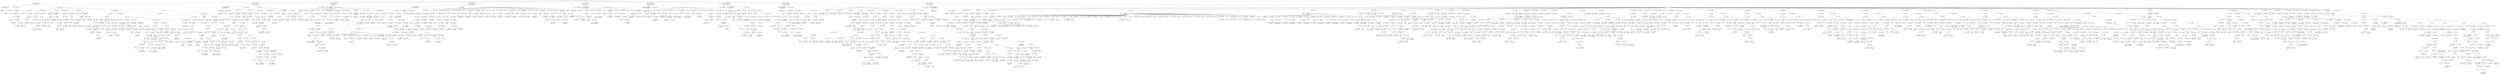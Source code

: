 digraph ast {
node [shape=none];
365485 [label=<<TABLE border='1' cellspacing='0' cellpadding='10' style='rounded' ><TR><TD border='0'>365485</TD><TD border='0'><B>ReturnValueFunction</B></TD></TR><HR/><TR><TD border='0' cellpadding='5' colspan='2'>plugins_api</TD></TR></TABLE>>];
365485 -> 365484 [weight=2];
365484 [label=<<TABLE border='1' cellspacing='0' cellpadding='10' style='rounded' ><TR><TD border='0'>365484</TD><TD border='0'><B>Id</B></TD></TR><HR/><TR><TD border='0' cellpadding='5' colspan='2'>plugins_api</TD></TR></TABLE>>];
365487 [label=<<TABLE border='1' cellspacing='0' cellpadding='10' style='rounded' ><TR><TD border='0'>365487</TD><TD border='0'><B>ValueParameter</B></TD></TR></TABLE>>];
365487 -> 365486 [weight=2];
365486 [label=<<TABLE border='1' cellspacing='0' cellpadding='10' style='rounded' ><TR><TD border='0'>365486</TD><TD border='0'><B>Variable</B></TD></TR><HR/><TR><TD border='0' cellpadding='5'>(0, 7)</TD><TD border='0' cellpadding='5'>action</TD></TR></TABLE>>];
365493 [label=<<TABLE border='1' cellspacing='0' cellpadding='10' style='rounded' ><TR><TD border='0'>365493</TD><TD border='0'><B>Variable</B></TD></TR><HR/><TR><TD border='0' cellpadding='5'>(0, 2197)</TD><TD border='0' cellpadding='5'>args</TD></TR></TABLE>>];
365492 [label=<<TABLE border='1' cellspacing='0' cellpadding='10' style='rounded' ><TR><TD border='0'>365492</TD><TD border='0'><B>Id</B></TD></TR><HR/><TR><TD border='0' cellpadding='5' colspan='2'>is_array</TD></TR></TABLE>>];
365495 [label=<<TABLE border='1' cellspacing='0' cellpadding='10' style='rounded' ><TR><TD border='0'>365495</TD><TD border='0'><B>FunctionCall</B></TD></TR><HR/><TR><TD border='0' cellpadding='5' colspan='2'>is_array</TD></TR></TABLE>>];
365495 -> 365492 [weight=2];
365495 -> 365494 [weight=2];
365494 [label=<<TABLE border='1' cellspacing='0' cellpadding='10' style='rounded' ><TR><TD border='0'>365494</TD><TD border='0'><B>ArgumentList</B></TD></TR></TABLE>>];
365494 -> 365493 [weight=2];
365489 [label=<<TABLE border='1' cellspacing='0' cellpadding='10' style='rounded' ><TR><TD border='0'>365489</TD><TD border='0'><B>Array</B></TD></TR></TABLE>>];
365488 [label=<<TABLE border='1' cellspacing='0' cellpadding='10' style='rounded' ><TR><TD border='0'>365488</TD><TD border='0'><B>Variable</B></TD></TR><HR/><TR><TD border='0' cellpadding='5'>(0, 2197)</TD><TD border='0' cellpadding='5'>args</TD></TR></TABLE>>];
365491 [label=<<TABLE border='1' cellspacing='0' cellpadding='10' style='rounded' ><TR><TD border='0'>365491</TD><TD border='0'><B>ParameterList</B></TD></TR></TABLE>>];
365491 -> 365487 [weight=2];
365491 -> 365490 [weight=2];
365490 [label=<<TABLE border='1' cellspacing='0' cellpadding='10' style='rounded' ><TR><TD border='0'>365490</TD><TD border='0'><B>OptValueParameter</B></TD></TR></TABLE>>];
365490 -> 365488 [weight=2];
365490 -> 365489 [weight=2];
365501 [label=<<TABLE border='1' cellspacing='0' cellpadding='10' style='rounded' ><TR><TD border='0'>365501</TD><TD border='0'><B>CastExpression</B></TD></TR></TABLE>>];
365501 -> 365499 [weight=2];
365501 -> 365500 [weight=2];
365500 [label=<<TABLE border='1' cellspacing='0' cellpadding='10' style='rounded' ><TR><TD border='0'>365500</TD><TD border='0'><B>Variable</B></TD></TR><HR/><TR><TD border='0' cellpadding='5'>(0, 2197)</TD><TD border='0' cellpadding='5'>args</TD></TR></TABLE>>];
365503 [label=<<TABLE border='1' cellspacing='0' cellpadding='10' style='rounded' ><TR><TD border='0'>365503</TD><TD border='0'><B>IfThenStatement</B></TD></TR></TABLE>>];
365503 -> 365496 [weight=2];
365503 -> 365504 [weight=2];
365502 [label=<<TABLE border='1' cellspacing='0' cellpadding='10' style='rounded' ><TR><TD border='0'>365502</TD><TD border='0'><B>Block</B></TD></TR></TABLE>>];
365502 -> 365498 [weight=2];
365497 [label=<<TABLE border='1' cellspacing='0' cellpadding='10' style='rounded' ><TR><TD border='0'>365497</TD><TD border='0'><B>Variable</B></TD></TR><HR/><TR><TD border='0' cellpadding='5'>(0, 2197)</TD><TD border='0' cellpadding='5'>args</TD></TR></TABLE>>];
365496 [label=<<TABLE border='1' cellspacing='0' cellpadding='10' style='rounded' ><TR><TD border='0'>365496</TD><TD border='0'><B>Condition</B></TD></TR></TABLE>>];
365496 -> 365495 [weight=2];
365499 [label=<<TABLE border='1' cellspacing='0' cellpadding='10' style='rounded' ><TR><TD border='0'>365499</TD><TD border='0'><B>Object</B></TD></TR><HR/><TR><TD border='0' cellpadding='5' colspan='2'>object</TD></TR></TABLE>>];
365498 [label=<<TABLE border='1' cellspacing='0' cellpadding='10' style='rounded' ><TR><TD border='0'>365498</TD><TD border='0'><B>BinOP</B></TD></TR><HR/><TR><TD border='0' cellpadding='5' colspan='2'>=</TD></TR></TABLE>>];
365498 -> 365497 [weight=2];
365498 -> 365501 [weight=2];
365509 [label=<<TABLE border='1' cellspacing='0' cellpadding='10' style='rounded' ><TR><TD border='0'>365509</TD><TD border='0'><B>BinOP</B></TD></TR><HR/><TR><TD border='0' cellpadding='5' colspan='2'>-&gt;</TD></TR></TABLE>>];
365509 -> 365507 [weight=2];
365509 -> 365508 [weight=2];
365508 [label=<<TABLE border='1' cellspacing='0' cellpadding='10' style='rounded' ><TR><TD border='0'>365508</TD><TD border='0'><B>Id</B></TD></TR><HR/><TR><TD border='0' cellpadding='5' colspan='2'>per_page</TD></TR></TABLE>>];
365511 [label=<<TABLE border='1' cellspacing='0' cellpadding='10' style='rounded' ><TR><TD border='0'>365511</TD><TD border='0'><B>FunctionCall</B></TD></TR><HR/><TR><TD border='0' cellpadding='5' colspan='2'>isset</TD></TR></TABLE>>];
365511 -> 365506 [weight=2];
365511 -> 365510 [weight=2];
365510 [label=<<TABLE border='1' cellspacing='0' cellpadding='10' style='rounded' ><TR><TD border='0'>365510</TD><TD border='0'><B>ArgumentList</B></TD></TR></TABLE>>];
365510 -> 365509 [weight=2];
365504 [label=<<TABLE border='1' cellspacing='0' cellpadding='10' style='rounded' ><TR><TD border='0'>365504</TD><TD border='0'><B>StatementBody</B></TD></TR></TABLE>>];
365504 -> 365502 [weight=2];
365507 [label=<<TABLE border='1' cellspacing='0' cellpadding='10' style='rounded' ><TR><TD border='0'>365507</TD><TD border='0'><B>Variable</B></TD></TR><HR/><TR><TD border='0' cellpadding='5'>(0, 2197)</TD><TD border='0' cellpadding='5'>args</TD></TR></TABLE>>];
365506 [label=<<TABLE border='1' cellspacing='0' cellpadding='10' style='rounded' ><TR><TD border='0'>365506</TD><TD border='0'><B>Id</B></TD></TR><HR/><TR><TD border='0' cellpadding='5' colspan='2'>isset</TD></TR></TABLE>>];
365517 [label=<<TABLE border='1' cellspacing='0' cellpadding='10' style='rounded' ><TR><TD border='0'>365517</TD><TD border='0'><B>BinOP</B></TD></TR><HR/><TR><TD border='0' cellpadding='5' colspan='2'>=</TD></TR></TABLE>>];
365517 -> 365516 [weight=2];
365517 -> 365518 [weight=2];
365516 [label=<<TABLE border='1' cellspacing='0' cellpadding='10' style='rounded' ><TR><TD border='0'>365516</TD><TD border='0'><B>BinOP</B></TD></TR><HR/><TR><TD border='0' cellpadding='5' colspan='2'>-&gt;</TD></TR></TABLE>>];
365516 -> 365514 [weight=2];
365516 -> 365515 [weight=2];
365519 [label=<<TABLE border='1' cellspacing='0' cellpadding='10' style='rounded' ><TR><TD border='0'>365519</TD><TD border='0'><B>Block</B></TD></TR></TABLE>>];
365519 -> 365517 [weight=2];
365518 [label=<<TABLE border='1' cellspacing='0' cellpadding='10' style='rounded' ><TR><TD border='0'>365518</TD><TD border='0'><B>IntegerLiteral</B></TD></TR><HR/><TR><TD border='0' cellpadding='5' colspan='2'>24</TD></TR></TABLE>>];
365513 [label=<<TABLE border='1' cellspacing='0' cellpadding='10' style='rounded' ><TR><TD border='0'>365513</TD><TD border='0'><B>Condition</B></TD></TR></TABLE>>];
365513 -> 365512 [weight=2];
365512 [label=<<TABLE border='1' cellspacing='0' cellpadding='10' style='rounded' ><TR><TD border='0'>365512</TD><TD border='0'><B>UnaryOP</B></TD></TR><HR/><TR><TD border='0' cellpadding='5' colspan='2'>!</TD></TR></TABLE>>];
365512 -> 365511 [weight=2];
365515 [label=<<TABLE border='1' cellspacing='0' cellpadding='10' style='rounded' ><TR><TD border='0'>365515</TD><TD border='0'><B>Id</B></TD></TR><HR/><TR><TD border='0' cellpadding='5' colspan='2'>per_page</TD></TR></TABLE>>];
365514 [label=<<TABLE border='1' cellspacing='0' cellpadding='10' style='rounded' ><TR><TD border='0'>365514</TD><TD border='0'><B>Variable</B></TD></TR><HR/><TR><TD border='0' cellpadding='5'>(0, 2197)</TD><TD border='0' cellpadding='5'>args</TD></TR></TABLE>>];
365525 [label=<<TABLE border='1' cellspacing='0' cellpadding='10' style='rounded' ><TR><TD border='0'>365525</TD><TD border='0'><B>Id</B></TD></TR><HR/><TR><TD border='0' cellpadding='5' colspan='2'>locale</TD></TR></TABLE>>];
365524 [label=<<TABLE border='1' cellspacing='0' cellpadding='10' style='rounded' ><TR><TD border='0'>365524</TD><TD border='0'><B>Variable</B></TD></TR><HR/><TR><TD border='0' cellpadding='5'>(0, 2197)</TD><TD border='0' cellpadding='5'>args</TD></TR></TABLE>>];
365527 [label=<<TABLE border='1' cellspacing='0' cellpadding='10' style='rounded' ><TR><TD border='0'>365527</TD><TD border='0'><B>ArgumentList</B></TD></TR></TABLE>>];
365527 -> 365526 [weight=2];
365526 [label=<<TABLE border='1' cellspacing='0' cellpadding='10' style='rounded' ><TR><TD border='0'>365526</TD><TD border='0'><B>BinOP</B></TD></TR><HR/><TR><TD border='0' cellpadding='5' colspan='2'>-&gt;</TD></TR></TABLE>>];
365526 -> 365524 [weight=2];
365526 -> 365525 [weight=2];
365521 [label=<<TABLE border='1' cellspacing='0' cellpadding='10' style='rounded' ><TR><TD border='0'>365521</TD><TD border='0'><B>StatementBody</B></TD></TR></TABLE>>];
365521 -> 365519 [weight=2];
365520 [label=<<TABLE border='1' cellspacing='0' cellpadding='10' style='rounded' ><TR><TD border='0'>365520</TD><TD border='0'><B>IfThenStatement</B></TD></TR></TABLE>>];
365520 -> 365513 [weight=2];
365520 -> 365521 [weight=2];
365523 [label=<<TABLE border='1' cellspacing='0' cellpadding='10' style='rounded' ><TR><TD border='0'>365523</TD><TD border='0'><B>Id</B></TD></TR><HR/><TR><TD border='0' cellpadding='5' colspan='2'>isset</TD></TR></TABLE>>];
365533 [label=<<TABLE border='1' cellspacing='0' cellpadding='10' style='rounded' ><TR><TD border='0'>365533</TD><TD border='0'><B>BinOP</B></TD></TR><HR/><TR><TD border='0' cellpadding='5' colspan='2'>-&gt;</TD></TR></TABLE>>];
365533 -> 365531 [weight=2];
365533 -> 365532 [weight=2];
365532 [label=<<TABLE border='1' cellspacing='0' cellpadding='10' style='rounded' ><TR><TD border='0'>365532</TD><TD border='0'><B>Id</B></TD></TR><HR/><TR><TD border='0' cellpadding='5' colspan='2'>locale</TD></TR></TABLE>>];
365535 [label=<<TABLE border='1' cellspacing='0' cellpadding='10' style='rounded' ><TR><TD border='0'>365535</TD><TD border='0'><B>Id</B></TD></TR><HR/><TR><TD border='0' cellpadding='5' colspan='2'>get_user_locale</TD></TR></TABLE>>];
365534 [label=<<TABLE border='1' cellspacing='0' cellpadding='10' style='rounded' ><TR><TD border='0'>365534</TD><TD border='0'><B>BinOP</B></TD></TR><HR/><TR><TD border='0' cellpadding='5' colspan='2'>=</TD></TR></TABLE>>];
365534 -> 365533 [weight=2];
365534 -> 365537 [weight=2];
365529 [label=<<TABLE border='1' cellspacing='0' cellpadding='10' style='rounded' ><TR><TD border='0'>365529</TD><TD border='0'><B>UnaryOP</B></TD></TR><HR/><TR><TD border='0' cellpadding='5' colspan='2'>!</TD></TR></TABLE>>];
365529 -> 365528 [weight=2];
365528 [label=<<TABLE border='1' cellspacing='0' cellpadding='10' style='rounded' ><TR><TD border='0'>365528</TD><TD border='0'><B>FunctionCall</B></TD></TR><HR/><TR><TD border='0' cellpadding='5' colspan='2'>isset</TD></TR></TABLE>>];
365528 -> 365523 [weight=2];
365528 -> 365527 [weight=2];
365531 [label=<<TABLE border='1' cellspacing='0' cellpadding='10' style='rounded' ><TR><TD border='0'>365531</TD><TD border='0'><B>Variable</B></TD></TR><HR/><TR><TD border='0' cellpadding='5'>(0, 2197)</TD><TD border='0' cellpadding='5'>args</TD></TR></TABLE>>];
365530 [label=<<TABLE border='1' cellspacing='0' cellpadding='10' style='rounded' ><TR><TD border='0'>365530</TD><TD border='0'><B>Condition</B></TD></TR></TABLE>>];
365530 -> 365529 [weight=2];
365541 [label=<<TABLE border='1' cellspacing='0' cellpadding='10' style='rounded' ><TR><TD border='0'>365541</TD><TD border='0'><B>Variable</B></TD></TR><HR/><TR><TD border='0' cellpadding='5'>(0, 2197)</TD><TD border='0' cellpadding='5'>args</TD></TR></TABLE>>];
365540 [label=<<TABLE border='1' cellspacing='0' cellpadding='10' style='rounded' ><TR><TD border='0'>365540</TD><TD border='0'><B>StatementBody</B></TD></TR></TABLE>>];
365540 -> 365538 [weight=2];
365543 [label=<<TABLE border='1' cellspacing='0' cellpadding='10' style='rounded' ><TR><TD border='0'>365543</TD><TD border='0'><B>Id</B></TD></TR><HR/><TR><TD border='0' cellpadding='5' colspan='2'>apply_filters</TD></TR></TABLE>>];
365542 [label=<<TABLE border='1' cellspacing='0' cellpadding='10' style='rounded' ><TR><TD border='0'>365542</TD><TD border='0'><B>BinOP</B></TD></TR><HR/><TR><TD border='0' cellpadding='5' colspan='2'>=</TD></TR></TABLE>>];
365542 -> 365541 [weight=2];
365542 -> 365548 [weight=2];
365537 [label=<<TABLE border='1' cellspacing='0' cellpadding='10' style='rounded' ><TR><TD border='0'>365537</TD><TD border='0'><B>FunctionCall</B></TD></TR><HR/><TR><TD border='0' cellpadding='5' colspan='2'>get_user_locale</TD></TR></TABLE>>];
365537 -> 365535 [weight=2];
365537 -> 365536 [weight=2];
365536 [label=<<TABLE border='1' cellspacing='0' cellpadding='10' style='rounded' ><TR><TD border='0'>365536</TD><TD border='0'><B>ArgumentList</B></TD></TR></TABLE>>];
365539 [label=<<TABLE border='1' cellspacing='0' cellpadding='10' style='rounded' ><TR><TD border='0'>365539</TD><TD border='0'><B>IfThenStatement</B></TD></TR></TABLE>>];
365539 -> 365530 [weight=2];
365539 -> 365540 [weight=2];
365538 [label=<<TABLE border='1' cellspacing='0' cellpadding='10' style='rounded' ><TR><TD border='0'>365538</TD><TD border='0'><B>Block</B></TD></TR></TABLE>>];
365538 -> 365534 [weight=2];
365549 [label=<<TABLE border='1' cellspacing='0' cellpadding='10' style='rounded' ><TR><TD border='0'>365549</TD><TD border='0'><B>Variable</B></TD></TR><HR/><TR><TD border='0' cellpadding='5'>(1443, 7155)</TD><TD border='0' cellpadding='5'>res</TD></TR></TABLE>>];
365548 [label=<<TABLE border='1' cellspacing='0' cellpadding='10' style='rounded' ><TR><TD border='0'>365548</TD><TD border='0'><B>FunctionCall</B></TD></TR><HR/><TR><TD border='0' cellpadding='5' colspan='2'>apply_filters</TD></TR></TABLE>>];
365548 -> 365543 [weight=2];
365548 -> 365547 [weight=2];
365551 [label=<<TABLE border='1' cellspacing='0' cellpadding='10' style='rounded' ><TR><TD border='0'>365551</TD><TD border='0'><B>Id</B></TD></TR><HR/><TR><TD border='0' cellpadding='5' colspan='2'>apply_filters</TD></TR></TABLE>>];
365550 [label=<<TABLE border='1' cellspacing='0' cellpadding='10' style='rounded' ><TR><TD border='0'>365550</TD><TD border='0'><B>BinOP</B></TD></TR><HR/><TR><TD border='0' cellpadding='5' colspan='2'>=</TD></TR></TABLE>>];
365550 -> 365549 [weight=2];
365550 -> 365557 [weight=2];
365545 [label=<<TABLE border='1' cellspacing='0' cellpadding='10' style='rounded' ><TR><TD border='0'>365545</TD><TD border='0'><B>Variable</B></TD></TR><HR/><TR><TD border='0' cellpadding='5'>(0, 2197)</TD><TD border='0' cellpadding='5'>args</TD></TR></TABLE>>];
365544 [label=<<TABLE border='1' cellspacing='0' cellpadding='10' style='rounded' ><TR><TD border='0'>365544</TD><TD border='0'><B>StringLiteral</B></TD></TR><HR/><TR><TD border='0' cellpadding='5' colspan='2'>plugins_api_args</TD></TR></TABLE>>];
365547 [label=<<TABLE border='1' cellspacing='0' cellpadding='10' style='rounded' ><TR><TD border='0'>365547</TD><TD border='0'><B>ArgumentList</B></TD></TR></TABLE>>];
365547 -> 365544 [weight=2];
365547 -> 365545 [weight=2];
365547 -> 365546 [weight=2];
365546 [label=<<TABLE border='1' cellspacing='0' cellpadding='10' style='rounded' ><TR><TD border='0'>365546</TD><TD border='0'><B>Variable</B></TD></TR><HR/><TR><TD border='0' cellpadding='5'>(0, 7)</TD><TD border='0' cellpadding='5'>action</TD></TR></TABLE>>];
365557 [label=<<TABLE border='1' cellspacing='0' cellpadding='10' style='rounded' ><TR><TD border='0'>365557</TD><TD border='0'><B>FunctionCall</B></TD></TR><HR/><TR><TD border='0' cellpadding='5' colspan='2'>apply_filters</TD></TR></TABLE>>];
365557 -> 365551 [weight=2];
365557 -> 365556 [weight=2];
365556 [label=<<TABLE border='1' cellspacing='0' cellpadding='10' style='rounded' ><TR><TD border='0'>365556</TD><TD border='0'><B>ArgumentList</B></TD></TR></TABLE>>];
365556 -> 365552 [weight=2];
365556 -> 365553 [weight=2];
365556 -> 365554 [weight=2];
365556 -> 365555 [weight=2];
365559 [label=<<TABLE border='1' cellspacing='0' cellpadding='10' style='rounded' ><TR><TD border='0'>365559</TD><TD border='0'><B>RelOP</B></TD></TR><HR/><TR><TD border='0' cellpadding='5' colspan='2'>===</TD></TR></TABLE>>];
365559 -> 365558 [weight=2];
365559 -> 365560 [weight=2];
365558 [label=<<TABLE border='1' cellspacing='0' cellpadding='10' style='rounded' ><TR><TD border='0'>365558</TD><TD border='0'><B>False</B></TD></TR><HR/><TR><TD border='0' cellpadding='5' colspan='2'>false</TD></TR></TABLE>>];
365553 [label=<<TABLE border='1' cellspacing='0' cellpadding='10' style='rounded' ><TR><TD border='0'>365553</TD><TD border='0'><B>False</B></TD></TR><HR/><TR><TD border='0' cellpadding='5' colspan='2'>false</TD></TR></TABLE>>];
365552 [label=<<TABLE border='1' cellspacing='0' cellpadding='10' style='rounded' ><TR><TD border='0'>365552</TD><TD border='0'><B>StringLiteral</B></TD></TR><HR/><TR><TD border='0' cellpadding='5' colspan='2'>plugins_api</TD></TR></TABLE>>];
365555 [label=<<TABLE border='1' cellspacing='0' cellpadding='10' style='rounded' ><TR><TD border='0'>365555</TD><TD border='0'><B>Variable</B></TD></TR><HR/><TR><TD border='0' cellpadding='5'>(0, 2197)</TD><TD border='0' cellpadding='5'>args</TD></TR></TABLE>>];
365554 [label=<<TABLE border='1' cellspacing='0' cellpadding='10' style='rounded' ><TR><TD border='0'>365554</TD><TD border='0'><B>Variable</B></TD></TR><HR/><TR><TD border='0' cellpadding='5'>(0, 7)</TD><TD border='0' cellpadding='5'>action</TD></TR></TABLE>>];
365565 [label=<<TABLE border='1' cellspacing='0' cellpadding='10' style='rounded' ><TR><TD border='0'>365565</TD><TD border='0'><B>BinOP</B></TD></TR><HR/><TR><TD border='0' cellpadding='5' colspan='2'>=</TD></TR></TABLE>>];
365565 -> 365564 [weight=2];
365565 -> 365566 [weight=2];
365564 [label=<<TABLE border='1' cellspacing='0' cellpadding='10' style='rounded' ><TR><TD border='0'>365564</TD><TD border='0'><B>Variable</B></TD></TR><HR/><TR><TD border='0' cellpadding='5'>(1443, 7156)</TD><TD border='0' cellpadding='5'>http_url</TD></TR></TABLE>>];
365567 [label=<<TABLE border='1' cellspacing='0' cellpadding='10' style='rounded' ><TR><TD border='0'>365567</TD><TD border='0'><B>Variable</B></TD></TR><HR/><TR><TD border='0' cellpadding='5'>(1443, 7157)</TD><TD border='0' cellpadding='5'>ssl</TD></TR></TABLE>>];
365566 [label=<<TABLE border='1' cellspacing='0' cellpadding='10' style='rounded' ><TR><TD border='0'>365566</TD><TD border='0'><B>StringLiteral</B></TD></TR><HR/><TR><TD border='0' cellpadding='5' colspan='2'>http:api.wordpress.orgpluginsinfo...</TD></TR></TABLE>>];
365561 [label=<<TABLE border='1' cellspacing='0' cellpadding='10' style='rounded' ><TR><TD border='0'>365561</TD><TD border='0'><B>Condition</B></TD></TR></TABLE>>];
365561 -> 365559 [weight=2];
365560 [label=<<TABLE border='1' cellspacing='0' cellpadding='10' style='rounded' ><TR><TD border='0'>365560</TD><TD border='0'><B>Variable</B></TD></TR><HR/><TR><TD border='0' cellpadding='5'>(1443, 7155)</TD><TD border='0' cellpadding='5'>res</TD></TR></TABLE>>];
365563 [label=<<TABLE border='1' cellspacing='0' cellpadding='10' style='rounded' ><TR><TD border='0'>365563</TD><TD border='0'><B>BinOP</B></TD></TR><HR/><TR><TD border='0' cellpadding='5' colspan='2'>=</TD></TR></TABLE>>];
365563 -> 365562 [weight=2];
365563 -> 365565 [weight=2];
365562 [label=<<TABLE border='1' cellspacing='0' cellpadding='10' style='rounded' ><TR><TD border='0'>365562</TD><TD border='0'><B>Variable</B></TD></TR><HR/><TR><TD border='0' cellpadding='5'>(0, 722)</TD><TD border='0' cellpadding='5'>url</TD></TR></TABLE>>];
365573 [label=<<TABLE border='1' cellspacing='0' cellpadding='10' style='rounded' ><TR><TD border='0'>365573</TD><TD border='0'><B>FunctionCall</B></TD></TR><HR/><TR><TD border='0' cellpadding='5' colspan='2'>wp_http_supports</TD></TR></TABLE>>];
365573 -> 365569 [weight=2];
365573 -> 365572 [weight=2];
365572 [label=<<TABLE border='1' cellspacing='0' cellpadding='10' style='rounded' ><TR><TD border='0'>365572</TD><TD border='0'><B>ArgumentList</B></TD></TR></TABLE>>];
365572 -> 365571 [weight=2];
365575 [label=<<TABLE border='1' cellspacing='0' cellpadding='10' style='rounded' ><TR><TD border='0'>365575</TD><TD border='0'><B>Variable</B></TD></TR><HR/><TR><TD border='0' cellpadding='5'>(0, 722)</TD><TD border='0' cellpadding='5'>url</TD></TR></TABLE>>];
365574 [label=<<TABLE border='1' cellspacing='0' cellpadding='10' style='rounded' ><TR><TD border='0'>365574</TD><TD border='0'><B>Condition</B></TD></TR></TABLE>>];
365574 -> 365568 [weight=2];
365569 [label=<<TABLE border='1' cellspacing='0' cellpadding='10' style='rounded' ><TR><TD border='0'>365569</TD><TD border='0'><B>Id</B></TD></TR><HR/><TR><TD border='0' cellpadding='5' colspan='2'>wp_http_supports</TD></TR></TABLE>>];
365568 [label=<<TABLE border='1' cellspacing='0' cellpadding='10' style='rounded' ><TR><TD border='0'>365568</TD><TD border='0'><B>BinOP</B></TD></TR><HR/><TR><TD border='0' cellpadding='5' colspan='2'>=</TD></TR></TABLE>>];
365568 -> 365567 [weight=2];
365568 -> 365573 [weight=2];
365571 [label=<<TABLE border='1' cellspacing='0' cellpadding='10' style='rounded' ><TR><TD border='0'>365571</TD><TD border='0'><B>Array</B></TD></TR></TABLE>>];
365571 -> 365570 [weight=2];
365570 [label=<<TABLE border='1' cellspacing='0' cellpadding='10' style='rounded' ><TR><TD border='0'>365570</TD><TD border='0'><B>StringLiteral</B></TD></TR><HR/><TR><TD border='0' cellpadding='5' colspan='2'>ssl</TD></TR></TABLE>>];
365581 [label=<<TABLE border='1' cellspacing='0' cellpadding='10' style='rounded' ><TR><TD border='0'>365581</TD><TD border='0'><B>FunctionCall</B></TD></TR><HR/><TR><TD border='0' cellpadding='5' colspan='2'>set_url_scheme</TD></TR></TABLE>>];
365581 -> 365577 [weight=2];
365581 -> 365580 [weight=2];
365580 [label=<<TABLE border='1' cellspacing='0' cellpadding='10' style='rounded' ><TR><TD border='0'>365580</TD><TD border='0'><B>ArgumentList</B></TD></TR></TABLE>>];
365580 -> 365578 [weight=2];
365580 -> 365579 [weight=2];
365583 [label=<<TABLE border='1' cellspacing='0' cellpadding='10' style='rounded' ><TR><TD border='0'>365583</TD><TD border='0'><B>StatementBody</B></TD></TR></TABLE>>];
365583 -> 365576 [weight=2];
365582 [label=<<TABLE border='1' cellspacing='0' cellpadding='10' style='rounded' ><TR><TD border='0'>365582</TD><TD border='0'><B>IfThenStatement</B></TD></TR></TABLE>>];
365582 -> 365574 [weight=2];
365582 -> 365583 [weight=2];
365577 [label=<<TABLE border='1' cellspacing='0' cellpadding='10' style='rounded' ><TR><TD border='0'>365577</TD><TD border='0'><B>Id</B></TD></TR><HR/><TR><TD border='0' cellpadding='5' colspan='2'>set_url_scheme</TD></TR></TABLE>>];
365576 [label=<<TABLE border='1' cellspacing='0' cellpadding='10' style='rounded' ><TR><TD border='0'>365576</TD><TD border='0'><B>BinOP</B></TD></TR><HR/><TR><TD border='0' cellpadding='5' colspan='2'>=</TD></TR></TABLE>>];
365576 -> 365575 [weight=2];
365576 -> 365581 [weight=2];
365579 [label=<<TABLE border='1' cellspacing='0' cellpadding='10' style='rounded' ><TR><TD border='0'>365579</TD><TD border='0'><B>StringLiteral</B></TD></TR><HR/><TR><TD border='0' cellpadding='5' colspan='2'>https</TD></TR></TABLE>>];
365578 [label=<<TABLE border='1' cellspacing='0' cellpadding='10' style='rounded' ><TR><TD border='0'>365578</TD><TD border='0'><B>Variable</B></TD></TR><HR/><TR><TD border='0' cellpadding='5'>(0, 722)</TD><TD border='0' cellpadding='5'>url</TD></TR></TABLE>>];
365589 [label=<<TABLE border='1' cellspacing='0' cellpadding='10' style='rounded' ><TR><TD border='0'>365589</TD><TD border='0'><B>StringLiteral</B></TD></TR><HR/><TR><TD border='0' cellpadding='5' colspan='2'>action</TD></TR></TABLE>>];
365588 [label=<<TABLE border='1' cellspacing='0' cellpadding='10' style='rounded' ><TR><TD border='0'>365588</TD><TD border='0'><B>StringLiteral</B></TD></TR><HR/><TR><TD border='0' cellpadding='5' colspan='2'>body</TD></TR></TABLE>>];
365591 [label=<<TABLE border='1' cellspacing='0' cellpadding='10' style='rounded' ><TR><TD border='0'>365591</TD><TD border='0'><B>StringLiteral</B></TD></TR><HR/><TR><TD border='0' cellpadding='5' colspan='2'>request</TD></TR></TABLE>>];
365590 [label=<<TABLE border='1' cellspacing='0' cellpadding='10' style='rounded' ><TR><TD border='0'>365590</TD><TD border='0'><B>Variable</B></TD></TR><HR/><TR><TD border='0' cellpadding='5'>(0, 7)</TD><TD border='0' cellpadding='5'>action</TD></TR></TABLE>>];
365585 [label=<<TABLE border='1' cellspacing='0' cellpadding='10' style='rounded' ><TR><TD border='0'>365585</TD><TD border='0'><B>BinOP</B></TD></TR><HR/><TR><TD border='0' cellpadding='5' colspan='2'>=</TD></TR></TABLE>>];
365585 -> 365584 [weight=2];
365585 -> 365597 [weight=2];
365584 [label=<<TABLE border='1' cellspacing='0' cellpadding='10' style='rounded' ><TR><TD border='0'>365584</TD><TD border='0'><B>Variable</B></TD></TR><HR/><TR><TD border='0' cellpadding='5'>(1443, 7158)</TD><TD border='0' cellpadding='5'>http_args</TD></TR></TABLE>>];
365587 [label=<<TABLE border='1' cellspacing='0' cellpadding='10' style='rounded' ><TR><TD border='0'>365587</TD><TD border='0'><B>IntegerLiteral</B></TD></TR><HR/><TR><TD border='0' cellpadding='5' colspan='2'>15</TD></TR></TABLE>>];
365586 [label=<<TABLE border='1' cellspacing='0' cellpadding='10' style='rounded' ><TR><TD border='0'>365586</TD><TD border='0'><B>StringLiteral</B></TD></TR><HR/><TR><TD border='0' cellpadding='5' colspan='2'>timeout</TD></TR></TABLE>>];
365597 [label=<<TABLE border='1' cellspacing='0' cellpadding='10' style='rounded' ><TR><TD border='0'>365597</TD><TD border='0'><B>Array</B></TD></TR></TABLE>>];
365597 -> 365586 [weight=2];
365597 -> 365587 [weight=2];
365597 -> 365588 [weight=2];
365597 -> 365596 [weight=2];
365596 [label=<<TABLE border='1' cellspacing='0' cellpadding='10' style='rounded' ><TR><TD border='0'>365596</TD><TD border='0'><B>Array</B></TD></TR></TABLE>>];
365596 -> 365589 [weight=2];
365596 -> 365590 [weight=2];
365596 -> 365591 [weight=2];
365596 -> 365595 [weight=2];
365599 [label=<<TABLE border='1' cellspacing='0' cellpadding='10' style='rounded' ><TR><TD border='0'>365599</TD><TD border='0'><B>BinOP</B></TD></TR><HR/><TR><TD border='0' cellpadding='5' colspan='2'>=</TD></TR></TABLE>>];
365599 -> 365598 [weight=2];
365599 -> 365604 [weight=2];
365598 [label=<<TABLE border='1' cellspacing='0' cellpadding='10' style='rounded' ><TR><TD border='0'>365598</TD><TD border='0'><B>Variable</B></TD></TR><HR/><TR><TD border='0' cellpadding='5'>(1443, 7159)</TD><TD border='0' cellpadding='5'>request</TD></TR></TABLE>>];
365593 [label=<<TABLE border='1' cellspacing='0' cellpadding='10' style='rounded' ><TR><TD border='0'>365593</TD><TD border='0'><B>Variable</B></TD></TR><HR/><TR><TD border='0' cellpadding='5'>(0, 2197)</TD><TD border='0' cellpadding='5'>args</TD></TR></TABLE>>];
365592 [label=<<TABLE border='1' cellspacing='0' cellpadding='10' style='rounded' ><TR><TD border='0'>365592</TD><TD border='0'><B>Id</B></TD></TR><HR/><TR><TD border='0' cellpadding='5' colspan='2'>serialize</TD></TR></TABLE>>];
365595 [label=<<TABLE border='1' cellspacing='0' cellpadding='10' style='rounded' ><TR><TD border='0'>365595</TD><TD border='0'><B>FunctionCall</B></TD></TR><HR/><TR><TD border='0' cellpadding='5' colspan='2'>serialize</TD></TR></TABLE>>];
365595 -> 365592 [weight=2];
365595 -> 365594 [weight=2];
365594 [label=<<TABLE border='1' cellspacing='0' cellpadding='10' style='rounded' ><TR><TD border='0'>365594</TD><TD border='0'><B>ArgumentList</B></TD></TR></TABLE>>];
365594 -> 365593 [weight=2];
365605 [label=<<TABLE border='1' cellspacing='0' cellpadding='10' style='rounded' ><TR><TD border='0'>365605</TD><TD border='0'><B>Variable</B></TD></TR><HR/><TR><TD border='0' cellpadding='5'>(1443, 7157)</TD><TD border='0' cellpadding='5'>ssl</TD></TR></TABLE>>];
365604 [label=<<TABLE border='1' cellspacing='0' cellpadding='10' style='rounded' ><TR><TD border='0'>365604</TD><TD border='0'><B>FunctionCall</B></TD></TR><HR/><TR><TD border='0' cellpadding='5' colspan='2'>wp_remote_post</TD></TR></TABLE>>];
365604 -> 365600 [weight=2];
365604 -> 365603 [weight=2];
365607 [label=<<TABLE border='1' cellspacing='0' cellpadding='10' style='rounded' ><TR><TD border='0'>365607</TD><TD border='0'><B>Id</B></TD></TR><HR/><TR><TD border='0' cellpadding='5' colspan='2'>is_wp_error</TD></TR></TABLE>>];
365606 [label=<<TABLE border='1' cellspacing='0' cellpadding='10' style='rounded' ><TR><TD border='0'>365606</TD><TD border='0'><B>LogicOP</B></TD></TR><HR/><TR><TD border='0' cellpadding='5' colspan='2'>&amp;&amp;</TD></TR></TABLE>>];
365606 -> 365605 [weight=2];
365606 -> 365610 [weight=2];
365601 [label=<<TABLE border='1' cellspacing='0' cellpadding='10' style='rounded' ><TR><TD border='0'>365601</TD><TD border='0'><B>Variable</B></TD></TR><HR/><TR><TD border='0' cellpadding='5'>(0, 722)</TD><TD border='0' cellpadding='5'>url</TD></TR></TABLE>>];
365600 [label=<<TABLE border='1' cellspacing='0' cellpadding='10' style='rounded' ><TR><TD border='0'>365600</TD><TD border='0'><B>Id</B></TD></TR><HR/><TR><TD border='0' cellpadding='5' colspan='2'>wp_remote_post</TD></TR></TABLE>>];
365603 [label=<<TABLE border='1' cellspacing='0' cellpadding='10' style='rounded' ><TR><TD border='0'>365603</TD><TD border='0'><B>ArgumentList</B></TD></TR></TABLE>>];
365603 -> 365601 [weight=2];
365603 -> 365602 [weight=2];
365602 [label=<<TABLE border='1' cellspacing='0' cellpadding='10' style='rounded' ><TR><TD border='0'>365602</TD><TD border='0'><B>Variable</B></TD></TR><HR/><TR><TD border='0' cellpadding='5'>(1443, 7158)</TD><TD border='0' cellpadding='5'>http_args</TD></TR></TABLE>>];
365613 [label=<<TABLE border='1' cellspacing='0' cellpadding='10' style='rounded' ><TR><TD border='0'>365613</TD><TD border='0'><B>Id</B></TD></TR><HR/><TR><TD border='0' cellpadding='5' colspan='2'>sprintf</TD></TR></TABLE>>];
365612 [label=<<TABLE border='1' cellspacing='0' cellpadding='10' style='rounded' ><TR><TD border='0'>365612</TD><TD border='0'><B>Id</B></TD></TR><HR/><TR><TD border='0' cellpadding='5' colspan='2'>trigger_error</TD></TR></TABLE>>];
365615 [label=<<TABLE border='1' cellspacing='0' cellpadding='10' style='rounded' ><TR><TD border='0'>365615</TD><TD border='0'><B>StringLiteral</B></TD></TR><HR/><TR><TD border='0' cellpadding='5' colspan='2'>An unexpected error occurred. Somethi...</TD></TR></TABLE>>];
365614 [label=<<TABLE border='1' cellspacing='0' cellpadding='10' style='rounded' ><TR><TD border='0'>365614</TD><TD border='0'><B>Id</B></TD></TR><HR/><TR><TD border='0' cellpadding='5' colspan='2'>__</TD></TR></TABLE>>];
365609 [label=<<TABLE border='1' cellspacing='0' cellpadding='10' style='rounded' ><TR><TD border='0'>365609</TD><TD border='0'><B>ArgumentList</B></TD></TR></TABLE>>];
365609 -> 365608 [weight=2];
365608 [label=<<TABLE border='1' cellspacing='0' cellpadding='10' style='rounded' ><TR><TD border='0'>365608</TD><TD border='0'><B>Variable</B></TD></TR><HR/><TR><TD border='0' cellpadding='5'>(1443, 7159)</TD><TD border='0' cellpadding='5'>request</TD></TR></TABLE>>];
365611 [label=<<TABLE border='1' cellspacing='0' cellpadding='10' style='rounded' ><TR><TD border='0'>365611</TD><TD border='0'><B>Condition</B></TD></TR></TABLE>>];
365611 -> 365606 [weight=2];
365610 [label=<<TABLE border='1' cellspacing='0' cellpadding='10' style='rounded' ><TR><TD border='0'>365610</TD><TD border='0'><B>FunctionCall</B></TD></TR><HR/><TR><TD border='0' cellpadding='5' colspan='2'>is_wp_error</TD></TR></TABLE>>];
365610 -> 365607 [weight=2];
365610 -> 365609 [weight=2];
365621 [label=<<TABLE border='1' cellspacing='0' cellpadding='10' style='rounded' ><TR><TD border='0'>365621</TD><TD border='0'><B>FunctionCall</B></TD></TR><HR/><TR><TD border='0' cellpadding='5' colspan='2'>__</TD></TR></TABLE>>];
365621 -> 365618 [weight=2];
365621 -> 365620 [weight=2];
365620 [label=<<TABLE border='1' cellspacing='0' cellpadding='10' style='rounded' ><TR><TD border='0'>365620</TD><TD border='0'><B>ArgumentList</B></TD></TR></TABLE>>];
365620 -> 365619 [weight=2];
365623 [label=<<TABLE border='1' cellspacing='0' cellpadding='10' style='rounded' ><TR><TD border='0'>365623</TD><TD border='0'><B>FunctionCall</B></TD></TR><HR/><TR><TD border='0' cellpadding='5' colspan='2'>sprintf</TD></TR></TABLE>>];
365623 -> 365613 [weight=2];
365623 -> 365622 [weight=2];
365622 [label=<<TABLE border='1' cellspacing='0' cellpadding='10' style='rounded' ><TR><TD border='0'>365622</TD><TD border='0'><B>ArgumentList</B></TD></TR></TABLE>>];
365622 -> 365617 [weight=2];
365622 -> 365621 [weight=2];
365617 [label=<<TABLE border='1' cellspacing='0' cellpadding='10' style='rounded' ><TR><TD border='0'>365617</TD><TD border='0'><B>FunctionCall</B></TD></TR><HR/><TR><TD border='0' cellpadding='5' colspan='2'>__</TD></TR></TABLE>>];
365617 -> 365614 [weight=2];
365617 -> 365616 [weight=2];
365616 [label=<<TABLE border='1' cellspacing='0' cellpadding='10' style='rounded' ><TR><TD border='0'>365616</TD><TD border='0'><B>ArgumentList</B></TD></TR></TABLE>>];
365616 -> 365615 [weight=2];
365619 [label=<<TABLE border='1' cellspacing='0' cellpadding='10' style='rounded' ><TR><TD border='0'>365619</TD><TD border='0'><B>StringLiteral</B></TD></TR><HR/><TR><TD border='0' cellpadding='5' colspan='2'>https:wordpress.orgsupport</TD></TR></TABLE>>];
365618 [label=<<TABLE border='1' cellspacing='0' cellpadding='10' style='rounded' ><TR><TD border='0'>365618</TD><TD border='0'><B>Id</B></TD></TR><HR/><TR><TD border='0' cellpadding='5' colspan='2'>__</TD></TR></TABLE>>];
365629 [label=<<TABLE border='1' cellspacing='0' cellpadding='10' style='rounded' ><TR><TD border='0'>365629</TD><TD border='0'><B>ArgumentList</B></TD></TR></TABLE>>];
365629 -> 365628 [weight=2];
365628 [label=<<TABLE border='1' cellspacing='0' cellpadding='10' style='rounded' ><TR><TD border='0'>365628</TD><TD border='0'><B>StringLiteral</B></TD></TR><HR/><TR><TD border='0' cellpadding='5' colspan='2'>(WordPress could not establish a secu...</TD></TR></TABLE>>];
365631 [label=<<TABLE border='1' cellspacing='0' cellpadding='10' style='rounded' ><TR><TD border='0'>365631</TD><TD border='0'><B>Id</B></TD></TR><HR/><TR><TD border='0' cellpadding='5' colspan='2'>headers_sent</TD></TR></TABLE>>];
365630 [label=<<TABLE border='1' cellspacing='0' cellpadding='10' style='rounded' ><TR><TD border='0'>365630</TD><TD border='0'><B>FunctionCall</B></TD></TR><HR/><TR><TD border='0' cellpadding='5' colspan='2'>__</TD></TR></TABLE>>];
365630 -> 365627 [weight=2];
365630 -> 365629 [weight=2];
365625 [label=<<TABLE border='1' cellspacing='0' cellpadding='10' style='rounded' ><TR><TD border='0'>365625</TD><TD border='0'><B>StringLiteral</B></TD></TR><HR/><TR><TD border='0' cellpadding='5' colspan='2'> </TD></TR></TABLE>>];
365624 [label=<<TABLE border='1' cellspacing='0' cellpadding='10' style='rounded' ><TR><TD border='0'>365624</TD><TD border='0'><B>BinOP</B></TD></TR><HR/><TR><TD border='0' cellpadding='5' colspan='2'>.</TD></TR></TABLE>>];
365624 -> 365623 [weight=2];
365624 -> 365626 [weight=2];
365627 [label=<<TABLE border='1' cellspacing='0' cellpadding='10' style='rounded' ><TR><TD border='0'>365627</TD><TD border='0'><B>Id</B></TD></TR><HR/><TR><TD border='0' cellpadding='5' colspan='2'>__</TD></TR></TABLE>>];
365626 [label=<<TABLE border='1' cellspacing='0' cellpadding='10' style='rounded' ><TR><TD border='0'>365626</TD><TD border='0'><B>BinOP</B></TD></TR><HR/><TR><TD border='0' cellpadding='5' colspan='2'>.</TD></TR></TABLE>>];
365626 -> 365625 [weight=2];
365626 -> 365630 [weight=2];
365637 [label=<<TABLE border='1' cellspacing='0' cellpadding='10' style='rounded' ><TR><TD border='0'>365637</TD><TD border='0'><B>Id</B></TD></TR><HR/><TR><TD border='0' cellpadding='5' colspan='2'>E_USER_WARNING</TD></TR></TABLE>>];
365636 [label=<<TABLE border='1' cellspacing='0' cellpadding='10' style='rounded' ><TR><TD border='0'>365636</TD><TD border='0'><B>Condition</B></TD></TR></TABLE>>];
365636 -> 365635 [weight=2];
365639 [label=<<TABLE border='1' cellspacing='0' cellpadding='10' style='rounded' ><TR><TD border='0'>365639</TD><TD border='0'><B>Id</B></TD></TR><HR/><TR><TD border='0' cellpadding='5' colspan='2'>E_USER_NOTICE</TD></TR></TABLE>>];
365638 [label=<<TABLE border='1' cellspacing='0' cellpadding='10' style='rounded' ><TR><TD border='0'>365638</TD><TD border='0'><B>ConditionalTrue</B></TD></TR><HR/><TR><TD border='0' cellpadding='5' colspan='2'>E_USER_WARNING</TD></TR></TABLE>>];
365638 -> 365637 [weight=2];
365633 [label=<<TABLE border='1' cellspacing='0' cellpadding='10' style='rounded' ><TR><TD border='0'>365633</TD><TD border='0'><B>FunctionCall</B></TD></TR><HR/><TR><TD border='0' cellpadding='5' colspan='2'>headers_sent</TD></TR></TABLE>>];
365633 -> 365631 [weight=2];
365633 -> 365632 [weight=2];
365632 [label=<<TABLE border='1' cellspacing='0' cellpadding='10' style='rounded' ><TR><TD border='0'>365632</TD><TD border='0'><B>ArgumentList</B></TD></TR></TABLE>>];
365635 [label=<<TABLE border='1' cellspacing='0' cellpadding='10' style='rounded' ><TR><TD border='0'>365635</TD><TD border='0'><B>Id</B></TD></TR><HR/><TR><TD border='0' cellpadding='5' colspan='2'>WP_DEBUG</TD></TR></TABLE>>];
365634 [label=<<TABLE border='1' cellspacing='0' cellpadding='10' style='rounded' ><TR><TD border='0'>365634</TD><TD border='0'><B>LogicOP</B></TD></TR><HR/><TR><TD border='0' cellpadding='5' colspan='2'>||</TD></TR></TABLE>>];
365634 -> 365633 [weight=2];
365634 -> 365641 [weight=2];
365645 [label=<<TABLE border='1' cellspacing='0' cellpadding='10' style='rounded' ><TR><TD border='0'>365645</TD><TD border='0'><B>BinOP</B></TD></TR><HR/><TR><TD border='0' cellpadding='5' colspan='2'>=</TD></TR></TABLE>>];
365645 -> 365644 [weight=2];
365645 -> 365650 [weight=2];
365644 [label=<<TABLE border='1' cellspacing='0' cellpadding='10' style='rounded' ><TR><TD border='0'>365644</TD><TD border='0'><B>Variable</B></TD></TR><HR/><TR><TD border='0' cellpadding='5'>(1443, 7159)</TD><TD border='0' cellpadding='5'>request</TD></TR></TABLE>>];
365647 [label=<<TABLE border='1' cellspacing='0' cellpadding='10' style='rounded' ><TR><TD border='0'>365647</TD><TD border='0'><B>Variable</B></TD></TR><HR/><TR><TD border='0' cellpadding='5'>(1443, 7156)</TD><TD border='0' cellpadding='5'>http_url</TD></TR></TABLE>>];
365646 [label=<<TABLE border='1' cellspacing='0' cellpadding='10' style='rounded' ><TR><TD border='0'>365646</TD><TD border='0'><B>Id</B></TD></TR><HR/><TR><TD border='0' cellpadding='5' colspan='2'>wp_remote_post</TD></TR></TABLE>>];
365641 [label=<<TABLE border='1' cellspacing='0' cellpadding='10' style='rounded' ><TR><TD border='0'>365641</TD><TD border='0'><B>ConditionalExpression</B></TD></TR></TABLE>>];
365641 -> 365636 [weight=2];
365641 -> 365638 [weight=2];
365641 -> 365640 [weight=2];
365640 [label=<<TABLE border='1' cellspacing='0' cellpadding='10' style='rounded' ><TR><TD border='0'>365640</TD><TD border='0'><B>ConditionalFalse</B></TD></TR><HR/><TR><TD border='0' cellpadding='5' colspan='2'>E_USER_NOTICE</TD></TR></TABLE>>];
365640 -> 365639 [weight=2];
365643 [label=<<TABLE border='1' cellspacing='0' cellpadding='10' style='rounded' ><TR><TD border='0'>365643</TD><TD border='0'><B>FunctionCall</B></TD></TR><HR/><TR><TD border='0' cellpadding='5' colspan='2'>trigger_error</TD></TR></TABLE>>];
365643 -> 365612 [weight=2];
365643 -> 365642 [weight=2];
365642 [label=<<TABLE border='1' cellspacing='0' cellpadding='10' style='rounded' ><TR><TD border='0'>365642</TD><TD border='0'><B>ArgumentList</B></TD></TR></TABLE>>];
365642 -> 365624 [weight=2];
365642 -> 365634 [weight=2];
365653 [label=<<TABLE border='1' cellspacing='0' cellpadding='10' style='rounded' ><TR><TD border='0'>365653</TD><TD border='0'><B>StatementBody</B></TD></TR></TABLE>>];
365653 -> 365651 [weight=2];
365652 [label=<<TABLE border='1' cellspacing='0' cellpadding='10' style='rounded' ><TR><TD border='0'>365652</TD><TD border='0'><B>IfThenStatement</B></TD></TR></TABLE>>];
365652 -> 365611 [weight=2];
365652 -> 365653 [weight=2];
365655 [label=<<TABLE border='1' cellspacing='0' cellpadding='10' style='rounded' ><TR><TD border='0'>365655</TD><TD border='0'><B>Variable</B></TD></TR><HR/><TR><TD border='0' cellpadding='5'>(1443, 7159)</TD><TD border='0' cellpadding='5'>request</TD></TR></TABLE>>];
365654 [label=<<TABLE border='1' cellspacing='0' cellpadding='10' style='rounded' ><TR><TD border='0'>365654</TD><TD border='0'><B>Id</B></TD></TR><HR/><TR><TD border='0' cellpadding='5' colspan='2'>is_wp_error</TD></TR></TABLE>>];
365649 [label=<<TABLE border='1' cellspacing='0' cellpadding='10' style='rounded' ><TR><TD border='0'>365649</TD><TD border='0'><B>ArgumentList</B></TD></TR></TABLE>>];
365649 -> 365647 [weight=2];
365649 -> 365648 [weight=2];
365648 [label=<<TABLE border='1' cellspacing='0' cellpadding='10' style='rounded' ><TR><TD border='0'>365648</TD><TD border='0'><B>Variable</B></TD></TR><HR/><TR><TD border='0' cellpadding='5'>(1443, 7158)</TD><TD border='0' cellpadding='5'>http_args</TD></TR></TABLE>>];
365651 [label=<<TABLE border='1' cellspacing='0' cellpadding='10' style='rounded' ><TR><TD border='0'>365651</TD><TD border='0'><B>Block</B></TD></TR></TABLE>>];
365651 -> 365643 [weight=2];
365651 -> 365645 [weight=2];
365650 [label=<<TABLE border='1' cellspacing='0' cellpadding='10' style='rounded' ><TR><TD border='0'>365650</TD><TD border='0'><B>FunctionCall</B></TD></TR><HR/><TR><TD border='0' cellpadding='5' colspan='2'>wp_remote_post</TD></TR></TABLE>>];
365650 -> 365646 [weight=2];
365650 -> 365649 [weight=2];
365661 [label=<<TABLE border='1' cellspacing='0' cellpadding='10' style='rounded' ><TR><TD border='0'>365661</TD><TD border='0'><B>Id</B></TD></TR><HR/><TR><TD border='0' cellpadding='5' colspan='2'>WP_Error</TD></TR></TABLE>>];
365660 [label=<<TABLE border='1' cellspacing='0' cellpadding='10' style='rounded' ><TR><TD border='0'>365660</TD><TD border='0'><B>BinOP</B></TD></TR><HR/><TR><TD border='0' cellpadding='5' colspan='2'>=</TD></TR></TABLE>>];
365660 -> 365659 [weight=2];
365660 -> 365681 [weight=2];
365663 [label=<<TABLE border='1' cellspacing='0' cellpadding='10' style='rounded' ><TR><TD border='0'>365663</TD><TD border='0'><B>Id</B></TD></TR><HR/><TR><TD border='0' cellpadding='5' colspan='2'>sprintf</TD></TR></TABLE>>];
365662 [label=<<TABLE border='1' cellspacing='0' cellpadding='10' style='rounded' ><TR><TD border='0'>365662</TD><TD border='0'><B>StringLiteral</B></TD></TR><HR/><TR><TD border='0' cellpadding='5' colspan='2'>plugins_api_failed</TD></TR></TABLE>>];
365657 [label=<<TABLE border='1' cellspacing='0' cellpadding='10' style='rounded' ><TR><TD border='0'>365657</TD><TD border='0'><B>FunctionCall</B></TD></TR><HR/><TR><TD border='0' cellpadding='5' colspan='2'>is_wp_error</TD></TR></TABLE>>];
365657 -> 365654 [weight=2];
365657 -> 365656 [weight=2];
365656 [label=<<TABLE border='1' cellspacing='0' cellpadding='10' style='rounded' ><TR><TD border='0'>365656</TD><TD border='0'><B>ArgumentList</B></TD></TR></TABLE>>];
365656 -> 365655 [weight=2];
365659 [label=<<TABLE border='1' cellspacing='0' cellpadding='10' style='rounded' ><TR><TD border='0'>365659</TD><TD border='0'><B>Variable</B></TD></TR><HR/><TR><TD border='0' cellpadding='5'>(1443, 7155)</TD><TD border='0' cellpadding='5'>res</TD></TR></TABLE>>];
365658 [label=<<TABLE border='1' cellspacing='0' cellpadding='10' style='rounded' ><TR><TD border='0'>365658</TD><TD border='0'><B>Condition</B></TD></TR></TABLE>>];
365658 -> 365657 [weight=2];
365669 [label=<<TABLE border='1' cellspacing='0' cellpadding='10' style='rounded' ><TR><TD border='0'>365669</TD><TD border='0'><B>StringLiteral</B></TD></TR><HR/><TR><TD border='0' cellpadding='5' colspan='2'>https:wordpress.orgsupport</TD></TR></TABLE>>];
365668 [label=<<TABLE border='1' cellspacing='0' cellpadding='10' style='rounded' ><TR><TD border='0'>365668</TD><TD border='0'><B>Id</B></TD></TR><HR/><TR><TD border='0' cellpadding='5' colspan='2'>__</TD></TR></TABLE>>];
365671 [label=<<TABLE border='1' cellspacing='0' cellpadding='10' style='rounded' ><TR><TD border='0'>365671</TD><TD border='0'><B>FunctionCall</B></TD></TR><HR/><TR><TD border='0' cellpadding='5' colspan='2'>__</TD></TR></TABLE>>];
365671 -> 365668 [weight=2];
365671 -> 365670 [weight=2];
365670 [label=<<TABLE border='1' cellspacing='0' cellpadding='10' style='rounded' ><TR><TD border='0'>365670</TD><TD border='0'><B>ArgumentList</B></TD></TR></TABLE>>];
365670 -> 365669 [weight=2];
365665 [label=<<TABLE border='1' cellspacing='0' cellpadding='10' style='rounded' ><TR><TD border='0'>365665</TD><TD border='0'><B>StringLiteral</B></TD></TR><HR/><TR><TD border='0' cellpadding='5' colspan='2'>An unexpected error occurred. Somethi...</TD></TR></TABLE>>];
365664 [label=<<TABLE border='1' cellspacing='0' cellpadding='10' style='rounded' ><TR><TD border='0'>365664</TD><TD border='0'><B>Id</B></TD></TR><HR/><TR><TD border='0' cellpadding='5' colspan='2'>__</TD></TR></TABLE>>];
365667 [label=<<TABLE border='1' cellspacing='0' cellpadding='10' style='rounded' ><TR><TD border='0'>365667</TD><TD border='0'><B>FunctionCall</B></TD></TR><HR/><TR><TD border='0' cellpadding='5' colspan='2'>__</TD></TR></TABLE>>];
365667 -> 365664 [weight=2];
365667 -> 365666 [weight=2];
365666 [label=<<TABLE border='1' cellspacing='0' cellpadding='10' style='rounded' ><TR><TD border='0'>365666</TD><TD border='0'><B>ArgumentList</B></TD></TR></TABLE>>];
365666 -> 365665 [weight=2];
365677 [label=<<TABLE border='1' cellspacing='0' cellpadding='10' style='rounded' ><TR><TD border='0'>365677</TD><TD border='0'><B>MethodCall</B></TD></TR><HR/><TR><TD border='0' cellpadding='5' colspan='2'>get_error_message</TD></TR></TABLE>>];
365677 -> 365675 [weight=2];
365677 -> 365676 [weight=2];
365676 [label=<<TABLE border='1' cellspacing='0' cellpadding='10' style='rounded' ><TR><TD border='0'>365676</TD><TD border='0'><B>ArgumentList</B></TD></TR></TABLE>>];
365679 [label=<<TABLE border='1' cellspacing='0' cellpadding='10' style='rounded' ><TR><TD border='0'>365679</TD><TD border='0'><B>ArgumentList</B></TD></TR></TABLE>>];
365679 -> 365662 [weight=2];
365679 -> 365673 [weight=2];
365679 -> 365678 [weight=2];
365678 [label=<<TABLE border='1' cellspacing='0' cellpadding='10' style='rounded' ><TR><TD border='0'>365678</TD><TD border='0'><B>BinOP</B></TD></TR><HR/><TR><TD border='0' cellpadding='5' colspan='2'>-&gt;</TD></TR></TABLE>>];
365678 -> 365674 [weight=2];
365678 -> 365677 [weight=2];
365673 [label=<<TABLE border='1' cellspacing='0' cellpadding='10' style='rounded' ><TR><TD border='0'>365673</TD><TD border='0'><B>FunctionCall</B></TD></TR><HR/><TR><TD border='0' cellpadding='5' colspan='2'>sprintf</TD></TR></TABLE>>];
365673 -> 365663 [weight=2];
365673 -> 365672 [weight=2];
365672 [label=<<TABLE border='1' cellspacing='0' cellpadding='10' style='rounded' ><TR><TD border='0'>365672</TD><TD border='0'><B>ArgumentList</B></TD></TR></TABLE>>];
365672 -> 365667 [weight=2];
365672 -> 365671 [weight=2];
365675 [label=<<TABLE border='1' cellspacing='0' cellpadding='10' style='rounded' ><TR><TD border='0'>365675</TD><TD border='0'><B>Id</B></TD></TR><HR/><TR><TD border='0' cellpadding='5' colspan='2'>get_error_message</TD></TR></TABLE>>];
365674 [label=<<TABLE border='1' cellspacing='0' cellpadding='10' style='rounded' ><TR><TD border='0'>365674</TD><TD border='0'><B>Variable</B></TD></TR><HR/><TR><TD border='0' cellpadding='5'>(1443, 7159)</TD><TD border='0' cellpadding='5'>request</TD></TR></TABLE>>];
365685 [label=<<TABLE border='1' cellspacing='0' cellpadding='10' style='rounded' ><TR><TD border='0'>365685</TD><TD border='0'><B>Variable</B></TD></TR><HR/><TR><TD border='0' cellpadding='5'>(1443, 7155)</TD><TD border='0' cellpadding='5'>res</TD></TR></TABLE>>];
365684 [label=<<TABLE border='1' cellspacing='0' cellpadding='10' style='rounded' ><TR><TD border='0'>365684</TD><TD border='0'><B>StatementBody</B></TD></TR></TABLE>>];
365684 -> 365682 [weight=2];
365687 [label=<<TABLE border='1' cellspacing='0' cellpadding='10' style='rounded' ><TR><TD border='0'>365687</TD><TD border='0'><B>Id</B></TD></TR><HR/><TR><TD border='0' cellpadding='5' colspan='2'>maybe_unserialize</TD></TR></TABLE>>];
365686 [label=<<TABLE border='1' cellspacing='0' cellpadding='10' style='rounded' ><TR><TD border='0'>365686</TD><TD border='0'><B>BinOP</B></TD></TR><HR/><TR><TD border='0' cellpadding='5' colspan='2'>=</TD></TR></TABLE>>];
365686 -> 365685 [weight=2];
365686 -> 365693 [weight=2];
365681 [label=<<TABLE border='1' cellspacing='0' cellpadding='10' style='rounded' ><TR><TD border='0'>365681</TD><TD border='0'><B>ClassInstanciation</B></TD></TR></TABLE>>];
365681 -> 365680 [weight=2];
365680 [label=<<TABLE border='1' cellspacing='0' cellpadding='10' style='rounded' ><TR><TD border='0'>365680</TD><TD border='0'><B>FunctionCall</B></TD></TR><HR/><TR><TD border='0' cellpadding='5' colspan='2'>WP_Error</TD></TR></TABLE>>];
365680 -> 365661 [weight=2];
365680 -> 365679 [weight=2];
365683 [label=<<TABLE border='1' cellspacing='0' cellpadding='10' style='rounded' ><TR><TD border='0'>365683</TD><TD border='0'><B>IfThenElseStatement</B></TD></TR></TABLE>>];
365683 -> 365658 [weight=2];
365683 -> 365684 [weight=2];
365683 -> 365735 [weight=2];
365682 [label=<<TABLE border='1' cellspacing='0' cellpadding='10' style='rounded' ><TR><TD border='0'>365682</TD><TD border='0'><B>Block</B></TD></TR></TABLE>>];
365682 -> 365660 [weight=2];
365693 [label=<<TABLE border='1' cellspacing='0' cellpadding='10' style='rounded' ><TR><TD border='0'>365693</TD><TD border='0'><B>FunctionCall</B></TD></TR><HR/><TR><TD border='0' cellpadding='5' colspan='2'>maybe_unserialize</TD></TR></TABLE>>];
365693 -> 365687 [weight=2];
365693 -> 365692 [weight=2];
365692 [label=<<TABLE border='1' cellspacing='0' cellpadding='10' style='rounded' ><TR><TD border='0'>365692</TD><TD border='0'><B>ArgumentList</B></TD></TR></TABLE>>];
365692 -> 365691 [weight=2];
365695 [label=<<TABLE border='1' cellspacing='0' cellpadding='10' style='rounded' ><TR><TD border='0'>365695</TD><TD border='0'><B>Id</B></TD></TR><HR/><TR><TD border='0' cellpadding='5' colspan='2'>is_object</TD></TR></TABLE>>];
365689 [label=<<TABLE border='1' cellspacing='0' cellpadding='10' style='rounded' ><TR><TD border='0'>365689</TD><TD border='0'><B>Variable</B></TD></TR><HR/><TR><TD border='0' cellpadding='5'>(1443, 7159)</TD><TD border='0' cellpadding='5'>request</TD></TR></TABLE>>];
365688 [label=<<TABLE border='1' cellspacing='0' cellpadding='10' style='rounded' ><TR><TD border='0'>365688</TD><TD border='0'><B>Id</B></TD></TR><HR/><TR><TD border='0' cellpadding='5' colspan='2'>wp_remote_retrieve_body</TD></TR></TABLE>>];
365691 [label=<<TABLE border='1' cellspacing='0' cellpadding='10' style='rounded' ><TR><TD border='0'>365691</TD><TD border='0'><B>FunctionCall</B></TD></TR><HR/><TR><TD border='0' cellpadding='5' colspan='2'>wp_remote_retrieve_body</TD></TR></TABLE>>];
365691 -> 365688 [weight=2];
365691 -> 365690 [weight=2];
365690 [label=<<TABLE border='1' cellspacing='0' cellpadding='10' style='rounded' ><TR><TD border='0'>365690</TD><TD border='0'><B>ArgumentList</B></TD></TR></TABLE>>];
365690 -> 365689 [weight=2];
365700 [label=<<TABLE border='1' cellspacing='0' cellpadding='10' style='rounded' ><TR><TD border='0'>365700</TD><TD border='0'><B>LogicOP</B></TD></TR><HR/><TR><TD border='0' cellpadding='5' colspan='2'>&amp;&amp;</TD></TR></TABLE>>];
365700 -> 365699 [weight=2];
365700 -> 365706 [weight=2];
365703 [label=<<TABLE border='1' cellspacing='0' cellpadding='10' style='rounded' ><TR><TD border='0'>365703</TD><TD border='0'><B>Variable</B></TD></TR><HR/><TR><TD border='0' cellpadding='5'>(1443, 7155)</TD><TD border='0' cellpadding='5'>res</TD></TR></TABLE>>];
365702 [label=<<TABLE border='1' cellspacing='0' cellpadding='10' style='rounded' ><TR><TD border='0'>365702</TD><TD border='0'><B>Id</B></TD></TR><HR/><TR><TD border='0' cellpadding='5' colspan='2'>is_array</TD></TR></TABLE>>];
365697 [label=<<TABLE border='1' cellspacing='0' cellpadding='10' style='rounded' ><TR><TD border='0'>365697</TD><TD border='0'><B>ArgumentList</B></TD></TR></TABLE>>];
365697 -> 365696 [weight=2];
365696 [label=<<TABLE border='1' cellspacing='0' cellpadding='10' style='rounded' ><TR><TD border='0'>365696</TD><TD border='0'><B>Variable</B></TD></TR><HR/><TR><TD border='0' cellpadding='5'>(1443, 7155)</TD><TD border='0' cellpadding='5'>res</TD></TR></TABLE>>];
365699 [label=<<TABLE border='1' cellspacing='0' cellpadding='10' style='rounded' ><TR><TD border='0'>365699</TD><TD border='0'><B>UnaryOP</B></TD></TR><HR/><TR><TD border='0' cellpadding='5' colspan='2'>!</TD></TR></TABLE>>];
365699 -> 365698 [weight=2];
365698 [label=<<TABLE border='1' cellspacing='0' cellpadding='10' style='rounded' ><TR><TD border='0'>365698</TD><TD border='0'><B>FunctionCall</B></TD></TR><HR/><TR><TD border='0' cellpadding='5' colspan='2'>is_object</TD></TR></TABLE>>];
365698 -> 365695 [weight=2];
365698 -> 365697 [weight=2];
365709 [label=<<TABLE border='1' cellspacing='0' cellpadding='10' style='rounded' ><TR><TD border='0'>365709</TD><TD border='0'><B>BinOP</B></TD></TR><HR/><TR><TD border='0' cellpadding='5' colspan='2'>=</TD></TR></TABLE>>];
365709 -> 365708 [weight=2];
365709 -> 365729 [weight=2];
365708 [label=<<TABLE border='1' cellspacing='0' cellpadding='10' style='rounded' ><TR><TD border='0'>365708</TD><TD border='0'><B>Variable</B></TD></TR><HR/><TR><TD border='0' cellpadding='5'>(1443, 7155)</TD><TD border='0' cellpadding='5'>res</TD></TR></TABLE>>];
365711 [label=<<TABLE border='1' cellspacing='0' cellpadding='10' style='rounded' ><TR><TD border='0'>365711</TD><TD border='0'><B>StringLiteral</B></TD></TR><HR/><TR><TD border='0' cellpadding='5' colspan='2'>plugins_api_failed</TD></TR></TABLE>>];
365710 [label=<<TABLE border='1' cellspacing='0' cellpadding='10' style='rounded' ><TR><TD border='0'>365710</TD><TD border='0'><B>Id</B></TD></TR><HR/><TR><TD border='0' cellpadding='5' colspan='2'>WP_Error</TD></TR></TABLE>>];
365705 [label=<<TABLE border='1' cellspacing='0' cellpadding='10' style='rounded' ><TR><TD border='0'>365705</TD><TD border='0'><B>FunctionCall</B></TD></TR><HR/><TR><TD border='0' cellpadding='5' colspan='2'>is_array</TD></TR></TABLE>>];
365705 -> 365702 [weight=2];
365705 -> 365704 [weight=2];
365704 [label=<<TABLE border='1' cellspacing='0' cellpadding='10' style='rounded' ><TR><TD border='0'>365704</TD><TD border='0'><B>ArgumentList</B></TD></TR></TABLE>>];
365704 -> 365703 [weight=2];
365707 [label=<<TABLE border='1' cellspacing='0' cellpadding='10' style='rounded' ><TR><TD border='0'>365707</TD><TD border='0'><B>Condition</B></TD></TR></TABLE>>];
365707 -> 365700 [weight=2];
365706 [label=<<TABLE border='1' cellspacing='0' cellpadding='10' style='rounded' ><TR><TD border='0'>365706</TD><TD border='0'><B>UnaryOP</B></TD></TR><HR/><TR><TD border='0' cellpadding='5' colspan='2'>!</TD></TR></TABLE>>];
365706 -> 365705 [weight=2];
365717 [label=<<TABLE border='1' cellspacing='0' cellpadding='10' style='rounded' ><TR><TD border='0'>365717</TD><TD border='0'><B>Id</B></TD></TR><HR/><TR><TD border='0' cellpadding='5' colspan='2'>__</TD></TR></TABLE>>];
365716 [label=<<TABLE border='1' cellspacing='0' cellpadding='10' style='rounded' ><TR><TD border='0'>365716</TD><TD border='0'><B>FunctionCall</B></TD></TR><HR/><TR><TD border='0' cellpadding='5' colspan='2'>__</TD></TR></TABLE>>];
365716 -> 365713 [weight=2];
365716 -> 365715 [weight=2];
365719 [label=<<TABLE border='1' cellspacing='0' cellpadding='10' style='rounded' ><TR><TD border='0'>365719</TD><TD border='0'><B>ArgumentList</B></TD></TR></TABLE>>];
365719 -> 365718 [weight=2];
365718 [label=<<TABLE border='1' cellspacing='0' cellpadding='10' style='rounded' ><TR><TD border='0'>365718</TD><TD border='0'><B>StringLiteral</B></TD></TR><HR/><TR><TD border='0' cellpadding='5' colspan='2'>https:wordpress.orgsupport</TD></TR></TABLE>>];
365713 [label=<<TABLE border='1' cellspacing='0' cellpadding='10' style='rounded' ><TR><TD border='0'>365713</TD><TD border='0'><B>Id</B></TD></TR><HR/><TR><TD border='0' cellpadding='5' colspan='2'>__</TD></TR></TABLE>>];
365712 [label=<<TABLE border='1' cellspacing='0' cellpadding='10' style='rounded' ><TR><TD border='0'>365712</TD><TD border='0'><B>Id</B></TD></TR><HR/><TR><TD border='0' cellpadding='5' colspan='2'>sprintf</TD></TR></TABLE>>];
365715 [label=<<TABLE border='1' cellspacing='0' cellpadding='10' style='rounded' ><TR><TD border='0'>365715</TD><TD border='0'><B>ArgumentList</B></TD></TR></TABLE>>];
365715 -> 365714 [weight=2];
365714 [label=<<TABLE border='1' cellspacing='0' cellpadding='10' style='rounded' ><TR><TD border='0'>365714</TD><TD border='0'><B>StringLiteral</B></TD></TR><HR/><TR><TD border='0' cellpadding='5' colspan='2'>An unexpected error occurred. Somethi...</TD></TR></TABLE>>];
365725 [label=<<TABLE border='1' cellspacing='0' cellpadding='10' style='rounded' ><TR><TD border='0'>365725</TD><TD border='0'><B>ArgumentList</B></TD></TR></TABLE>>];
365725 -> 365724 [weight=2];
365724 [label=<<TABLE border='1' cellspacing='0' cellpadding='10' style='rounded' ><TR><TD border='0'>365724</TD><TD border='0'><B>Variable</B></TD></TR><HR/><TR><TD border='0' cellpadding='5'>(1443, 7159)</TD><TD border='0' cellpadding='5'>request</TD></TR></TABLE>>];
365727 [label=<<TABLE border='1' cellspacing='0' cellpadding='10' style='rounded' ><TR><TD border='0'>365727</TD><TD border='0'><B>ArgumentList</B></TD></TR></TABLE>>];
365727 -> 365711 [weight=2];
365727 -> 365722 [weight=2];
365727 -> 365726 [weight=2];
365726 [label=<<TABLE border='1' cellspacing='0' cellpadding='10' style='rounded' ><TR><TD border='0'>365726</TD><TD border='0'><B>FunctionCall</B></TD></TR><HR/><TR><TD border='0' cellpadding='5' colspan='2'>wp_remote_retrieve_body</TD></TR></TABLE>>];
365726 -> 365723 [weight=2];
365726 -> 365725 [weight=2];
365721 [label=<<TABLE border='1' cellspacing='0' cellpadding='10' style='rounded' ><TR><TD border='0'>365721</TD><TD border='0'><B>ArgumentList</B></TD></TR></TABLE>>];
365721 -> 365716 [weight=2];
365721 -> 365720 [weight=2];
365720 [label=<<TABLE border='1' cellspacing='0' cellpadding='10' style='rounded' ><TR><TD border='0'>365720</TD><TD border='0'><B>FunctionCall</B></TD></TR><HR/><TR><TD border='0' cellpadding='5' colspan='2'>__</TD></TR></TABLE>>];
365720 -> 365717 [weight=2];
365720 -> 365719 [weight=2];
365723 [label=<<TABLE border='1' cellspacing='0' cellpadding='10' style='rounded' ><TR><TD border='0'>365723</TD><TD border='0'><B>Id</B></TD></TR><HR/><TR><TD border='0' cellpadding='5' colspan='2'>wp_remote_retrieve_body</TD></TR></TABLE>>];
365722 [label=<<TABLE border='1' cellspacing='0' cellpadding='10' style='rounded' ><TR><TD border='0'>365722</TD><TD border='0'><B>FunctionCall</B></TD></TR><HR/><TR><TD border='0' cellpadding='5' colspan='2'>sprintf</TD></TR></TABLE>>];
365722 -> 365712 [weight=2];
365722 -> 365721 [weight=2];
365733 [label=<<TABLE border='1' cellspacing='0' cellpadding='10' style='rounded' ><TR><TD border='0'>365733</TD><TD border='0'><B>Block</B></TD></TR></TABLE>>];
365733 -> 365686 [weight=2];
365733 -> 365731 [weight=2];
365732 [label=<<TABLE border='1' cellspacing='0' cellpadding='10' style='rounded' ><TR><TD border='0'>365732</TD><TD border='0'><B>StatementBody</B></TD></TR></TABLE>>];
365732 -> 365730 [weight=2];
365735 [label=<<TABLE border='1' cellspacing='0' cellpadding='10' style='rounded' ><TR><TD border='0'>365735</TD><TD border='0'><B>StatementBody</B></TD></TR></TABLE>>];
365735 -> 365733 [weight=2];
365729 [label=<<TABLE border='1' cellspacing='0' cellpadding='10' style='rounded' ><TR><TD border='0'>365729</TD><TD border='0'><B>ClassInstanciation</B></TD></TR></TABLE>>];
365729 -> 365728 [weight=2];
365728 [label=<<TABLE border='1' cellspacing='0' cellpadding='10' style='rounded' ><TR><TD border='0'>365728</TD><TD border='0'><B>FunctionCall</B></TD></TR><HR/><TR><TD border='0' cellpadding='5' colspan='2'>WP_Error</TD></TR></TABLE>>];
365728 -> 365710 [weight=2];
365728 -> 365727 [weight=2];
365731 [label=<<TABLE border='1' cellspacing='0' cellpadding='10' style='rounded' ><TR><TD border='0'>365731</TD><TD border='0'><B>IfThenStatement</B></TD></TR></TABLE>>];
365731 -> 365707 [weight=2];
365731 -> 365732 [weight=2];
365730 [label=<<TABLE border='1' cellspacing='0' cellpadding='10' style='rounded' ><TR><TD border='0'>365730</TD><TD border='0'><B>Block</B></TD></TR></TABLE>>];
365730 -> 365709 [weight=2];
365741 [label=<<TABLE border='1' cellspacing='0' cellpadding='10' style='rounded' ><TR><TD border='0'>365741</TD><TD border='0'><B>Variable</B></TD></TR><HR/><TR><TD border='0' cellpadding='5'>(1443, 7155)</TD><TD border='0' cellpadding='5'>res</TD></TR></TABLE>>];
365740 [label=<<TABLE border='1' cellspacing='0' cellpadding='10' style='rounded' ><TR><TD border='0'>365740</TD><TD border='0'><B>Id</B></TD></TR><HR/><TR><TD border='0' cellpadding='5' colspan='2'>is_wp_error</TD></TR></TABLE>>];
365743 [label=<<TABLE border='1' cellspacing='0' cellpadding='10' style='rounded' ><TR><TD border='0'>365743</TD><TD border='0'><B>FunctionCall</B></TD></TR><HR/><TR><TD border='0' cellpadding='5' colspan='2'>is_wp_error</TD></TR></TABLE>>];
365743 -> 365740 [weight=2];
365743 -> 365742 [weight=2];
365742 [label=<<TABLE border='1' cellspacing='0' cellpadding='10' style='rounded' ><TR><TD border='0'>365742</TD><TD border='0'><B>ArgumentList</B></TD></TR></TABLE>>];
365742 -> 365741 [weight=2];
365737 [label=<<TABLE border='1' cellspacing='0' cellpadding='10' style='rounded' ><TR><TD border='0'>365737</TD><TD border='0'><B>IfThenElifStatement</B></TD></TR></TABLE>>];
365737 -> 365561 [weight=2];
365737 -> 365738 [weight=2];
365737 -> 365754 [weight=2];
365736 [label=<<TABLE border='1' cellspacing='0' cellpadding='10' style='rounded' ><TR><TD border='0'>365736</TD><TD border='0'><B>Block</B></TD></TR></TABLE>>];
365736 -> 365563 [weight=2];
365736 -> 365582 [weight=2];
365736 -> 365585 [weight=2];
365736 -> 365599 [weight=2];
365736 -> 365652 [weight=2];
365736 -> 365683 [weight=2];
365738 [label=<<TABLE border='1' cellspacing='0' cellpadding='10' style='rounded' ><TR><TD border='0'>365738</TD><TD border='0'><B>StatementBody</B></TD></TR></TABLE>>];
365738 -> 365736 [weight=2];
365749 [label=<<TABLE border='1' cellspacing='0' cellpadding='10' style='rounded' ><TR><TD border='0'>365749</TD><TD border='0'><B>BinOP</B></TD></TR><HR/><TR><TD border='0' cellpadding='5' colspan='2'>=</TD></TR></TABLE>>];
365749 -> 365748 [weight=2];
365749 -> 365750 [weight=2];
365748 [label=<<TABLE border='1' cellspacing='0' cellpadding='10' style='rounded' ><TR><TD border='0'>365748</TD><TD border='0'><B>BinOP</B></TD></TR><HR/><TR><TD border='0' cellpadding='5' colspan='2'>-&gt;</TD></TR></TABLE>>];
365748 -> 365746 [weight=2];
365748 -> 365747 [weight=2];
365751 [label=<<TABLE border='1' cellspacing='0' cellpadding='10' style='rounded' ><TR><TD border='0'>365751</TD><TD border='0'><B>Block</B></TD></TR></TABLE>>];
365751 -> 365749 [weight=2];
365750 [label=<<TABLE border='1' cellspacing='0' cellpadding='10' style='rounded' ><TR><TD border='0'>365750</TD><TD border='0'><B>True</B></TD></TR><HR/><TR><TD border='0' cellpadding='5' colspan='2'>true</TD></TR></TABLE>>];
365745 [label=<<TABLE border='1' cellspacing='0' cellpadding='10' style='rounded' ><TR><TD border='0'>365745</TD><TD border='0'><B>Condition</B></TD></TR></TABLE>>];
365745 -> 365744 [weight=2];
365744 [label=<<TABLE border='1' cellspacing='0' cellpadding='10' style='rounded' ><TR><TD border='0'>365744</TD><TD border='0'><B>UnaryOP</B></TD></TR><HR/><TR><TD border='0' cellpadding='5' colspan='2'>!</TD></TR></TABLE>>];
365744 -> 365743 [weight=2];
365747 [label=<<TABLE border='1' cellspacing='0' cellpadding='10' style='rounded' ><TR><TD border='0'>365747</TD><TD border='0'><B>Id</B></TD></TR><HR/><TR><TD border='0' cellpadding='5' colspan='2'>external</TD></TR></TABLE>>];
365746 [label=<<TABLE border='1' cellspacing='0' cellpadding='10' style='rounded' ><TR><TD border='0'>365746</TD><TD border='0'><B>Variable</B></TD></TR><HR/><TR><TD border='0' cellpadding='5'>(1443, 7155)</TD><TD border='0' cellpadding='5'>res</TD></TR></TABLE>>];
365757 [label=<<TABLE border='1' cellspacing='0' cellpadding='10' style='rounded' ><TR><TD border='0'>365757</TD><TD border='0'><B>Variable</B></TD></TR><HR/><TR><TD border='0' cellpadding='5'>(1443, 7155)</TD><TD border='0' cellpadding='5'>res</TD></TR></TABLE>>];
365756 [label=<<TABLE border='1' cellspacing='0' cellpadding='10' style='rounded' ><TR><TD border='0'>365756</TD><TD border='0'><B>StringLiteral</B></TD></TR><HR/><TR><TD border='0' cellpadding='5' colspan='2'>plugins_api_result</TD></TR></TABLE>>];
365759 [label=<<TABLE border='1' cellspacing='0' cellpadding='10' style='rounded' ><TR><TD border='0'>365759</TD><TD border='0'><B>Variable</B></TD></TR><HR/><TR><TD border='0' cellpadding='5'>(0, 2197)</TD><TD border='0' cellpadding='5'>args</TD></TR></TABLE>>];
365758 [label=<<TABLE border='1' cellspacing='0' cellpadding='10' style='rounded' ><TR><TD border='0'>365758</TD><TD border='0'><B>Variable</B></TD></TR><HR/><TR><TD border='0' cellpadding='5'>(0, 7)</TD><TD border='0' cellpadding='5'>action</TD></TR></TABLE>>];
365753 [label=<<TABLE border='1' cellspacing='0' cellpadding='10' style='rounded' ><TR><TD border='0'>365753</TD><TD border='0'><B>StatementBody</B></TD></TR></TABLE>>];
365753 -> 365751 [weight=2];
365752 [label=<<TABLE border='1' cellspacing='0' cellpadding='10' style='rounded' ><TR><TD border='0'>365752</TD><TD border='0'><B>ElseIf</B></TD></TR></TABLE>>];
365752 -> 365745 [weight=2];
365752 -> 365753 [weight=2];
365755 [label=<<TABLE border='1' cellspacing='0' cellpadding='10' style='rounded' ><TR><TD border='0'>365755</TD><TD border='0'><B>Id</B></TD></TR><HR/><TR><TD border='0' cellpadding='5' colspan='2'>apply_filters</TD></TR></TABLE>>];
365754 [label=<<TABLE border='1' cellspacing='0' cellpadding='10' style='rounded' ><TR><TD border='0'>365754</TD><TD border='0'><B>ElseIfList</B></TD></TR></TABLE>>];
365754 -> 365752 [weight=2];
365765 [label=<<TABLE border='1' cellspacing='0' cellpadding='10' style='rounded' ><TR><TD border='0'>365765</TD><TD border='0'><B>Id</B></TD></TR><HR/><TR><TD border='0' cellpadding='5' colspan='2'>install_popular_tags</TD></TR></TABLE>>];
365764 [label=<<TABLE border='1' cellspacing='0' cellpadding='10' style='rounded' ><TR><TD border='0'>365764</TD><TD border='0'><B>FunctionStatement</B></TD></TR><HR/><TR><TD border='0' cellpadding='5'>Scope</TD><TD border='0' cellpadding='5'>1443</TD></TR><HR/><TR><TD border='0' cellpadding='5' colspan='2'>plugins_api</TD></TR></TABLE>>];
365764 -> 365485 [weight=2];
365764 -> 365491 [weight=2];
365764 -> 365763 [weight=2];
365767 [label=<<TABLE border='1' cellspacing='0' cellpadding='10' style='rounded' ><TR><TD border='0'>365767</TD><TD border='0'><B>Variable</B></TD></TR><HR/><TR><TD border='0' cellpadding='5'>(0, 2197)</TD><TD border='0' cellpadding='5'>args</TD></TR></TABLE>>];
365766 [label=<<TABLE border='1' cellspacing='0' cellpadding='10' style='rounded' ><TR><TD border='0'>365766</TD><TD border='0'><B>ReturnValueFunction</B></TD></TR><HR/><TR><TD border='0' cellpadding='5' colspan='2'>install_popular_tags</TD></TR></TABLE>>];
365766 -> 365765 [weight=2];
365761 [label=<<TABLE border='1' cellspacing='0' cellpadding='10' style='rounded' ><TR><TD border='0'>365761</TD><TD border='0'><B>FunctionCall</B></TD></TR><HR/><TR><TD border='0' cellpadding='5' colspan='2'>apply_filters</TD></TR></TABLE>>];
365761 -> 365755 [weight=2];
365761 -> 365760 [weight=2];
365760 [label=<<TABLE border='1' cellspacing='0' cellpadding='10' style='rounded' ><TR><TD border='0'>365760</TD><TD border='0'><B>ArgumentList</B></TD></TR></TABLE>>];
365760 -> 365756 [weight=2];
365760 -> 365757 [weight=2];
365760 -> 365758 [weight=2];
365760 -> 365759 [weight=2];
365763 [label=<<TABLE border='1' cellspacing='0' cellpadding='10' style='rounded' ><TR><TD border='0'>365763</TD><TD border='0'><B>Block</B></TD></TR></TABLE>>];
365763 -> 365503 [weight=2];
365763 -> 365520 [weight=2];
365763 -> 365539 [weight=2];
365763 -> 365542 [weight=2];
365763 -> 365550 [weight=2];
365763 -> 365737 [weight=2];
365763 -> 365762 [weight=2];
365762 [label=<<TABLE border='1' cellspacing='0' cellpadding='10' style='rounded' ><TR><TD border='0'>365762</TD><TD border='0'><B>Return</B></TD></TR></TABLE>>];
365762 -> 365761 [weight=2];
365773 [label=<<TABLE border='1' cellspacing='0' cellpadding='10' style='rounded' ><TR><TD border='0'>365773</TD><TD border='0'><B>Id</B></TD></TR><HR/><TR><TD border='0' cellpadding='5' colspan='2'>md5</TD></TR></TABLE>>];
365772 [label=<<TABLE border='1' cellspacing='0' cellpadding='10' style='rounded' ><TR><TD border='0'>365772</TD><TD border='0'><B>BinOP</B></TD></TR><HR/><TR><TD border='0' cellpadding='5' colspan='2'>=</TD></TR></TABLE>>];
365772 -> 365771 [weight=2];
365772 -> 365779 [weight=2];
365775 [label=<<TABLE border='1' cellspacing='0' cellpadding='10' style='rounded' ><TR><TD border='0'>365775</TD><TD border='0'><B>Variable</B></TD></TR><HR/><TR><TD border='0' cellpadding='5'>(0, 2197)</TD><TD border='0' cellpadding='5'>args</TD></TR></TABLE>>];
365774 [label=<<TABLE border='1' cellspacing='0' cellpadding='10' style='rounded' ><TR><TD border='0'>365774</TD><TD border='0'><B>Id</B></TD></TR><HR/><TR><TD border='0' cellpadding='5' colspan='2'>serialize</TD></TR></TABLE>>];
365769 [label=<<TABLE border='1' cellspacing='0' cellpadding='10' style='rounded' ><TR><TD border='0'>365769</TD><TD border='0'><B>OptValueParameter</B></TD></TR></TABLE>>];
365769 -> 365767 [weight=2];
365769 -> 365768 [weight=2];
365768 [label=<<TABLE border='1' cellspacing='0' cellpadding='10' style='rounded' ><TR><TD border='0'>365768</TD><TD border='0'><B>Array</B></TD></TR></TABLE>>];
365771 [label=<<TABLE border='1' cellspacing='0' cellpadding='10' style='rounded' ><TR><TD border='0'>365771</TD><TD border='0'><B>Variable</B></TD></TR><HR/><TR><TD border='0' cellpadding='5'>(0, 816)</TD><TD border='0' cellpadding='5'>key</TD></TR></TABLE>>];
365770 [label=<<TABLE border='1' cellspacing='0' cellpadding='10' style='rounded' ><TR><TD border='0'>365770</TD><TD border='0'><B>ParameterList</B></TD></TR></TABLE>>];
365770 -> 365769 [weight=2];
365781 [label=<<TABLE border='1' cellspacing='0' cellpadding='10' style='rounded' ><TR><TD border='0'>365781</TD><TD border='0'><B>RelOP</B></TD></TR><HR/><TR><TD border='0' cellpadding='5' colspan='2'>!==</TD></TR></TABLE>>];
365781 -> 365780 [weight=2];
365781 -> 365783 [weight=2];
365780 [label=<<TABLE border='1' cellspacing='0' cellpadding='10' style='rounded' ><TR><TD border='0'>365780</TD><TD border='0'><B>False</B></TD></TR><HR/><TR><TD border='0' cellpadding='5' colspan='2'>false</TD></TR></TABLE>>];
365783 [label=<<TABLE border='1' cellspacing='0' cellpadding='10' style='rounded' ><TR><TD border='0'>365783</TD><TD border='0'><B>BinOP</B></TD></TR><HR/><TR><TD border='0' cellpadding='5' colspan='2'>=</TD></TR></TABLE>>];
365783 -> 365782 [weight=2];
365783 -> 365789 [weight=2];
365782 [label=<<TABLE border='1' cellspacing='0' cellpadding='10' style='rounded' ><TR><TD border='0'>365782</TD><TD border='0'><B>Variable</B></TD></TR><HR/><TR><TD border='0' cellpadding='5'>(0, 1206)</TD><TD border='0' cellpadding='5'>tags</TD></TR></TABLE>>];
365777 [label=<<TABLE border='1' cellspacing='0' cellpadding='10' style='rounded' ><TR><TD border='0'>365777</TD><TD border='0'><B>FunctionCall</B></TD></TR><HR/><TR><TD border='0' cellpadding='5' colspan='2'>serialize</TD></TR></TABLE>>];
365777 -> 365774 [weight=2];
365777 -> 365776 [weight=2];
365776 [label=<<TABLE border='1' cellspacing='0' cellpadding='10' style='rounded' ><TR><TD border='0'>365776</TD><TD border='0'><B>ArgumentList</B></TD></TR></TABLE>>];
365776 -> 365775 [weight=2];
365779 [label=<<TABLE border='1' cellspacing='0' cellpadding='10' style='rounded' ><TR><TD border='0'>365779</TD><TD border='0'><B>FunctionCall</B></TD></TR><HR/><TR><TD border='0' cellpadding='5' colspan='2'>md5</TD></TR></TABLE>>];
365779 -> 365773 [weight=2];
365779 -> 365778 [weight=2];
365778 [label=<<TABLE border='1' cellspacing='0' cellpadding='10' style='rounded' ><TR><TD border='0'>365778</TD><TD border='0'><B>ArgumentList</B></TD></TR></TABLE>>];
365778 -> 365777 [weight=2];
365789 [label=<<TABLE border='1' cellspacing='0' cellpadding='10' style='rounded' ><TR><TD border='0'>365789</TD><TD border='0'><B>FunctionCall</B></TD></TR><HR/><TR><TD border='0' cellpadding='5' colspan='2'>get_site_transient</TD></TR></TABLE>>];
365789 -> 365784 [weight=2];
365789 -> 365788 [weight=2];
365788 [label=<<TABLE border='1' cellspacing='0' cellpadding='10' style='rounded' ><TR><TD border='0'>365788</TD><TD border='0'><B>ArgumentList</B></TD></TR></TABLE>>];
365788 -> 365786 [weight=2];
365791 [label=<<TABLE border='1' cellspacing='0' cellpadding='10' style='rounded' ><TR><TD border='0'>365791</TD><TD border='0'><B>Variable</B></TD></TR><HR/><TR><TD border='0' cellpadding='5'>(0, 1206)</TD><TD border='0' cellpadding='5'>tags</TD></TR></TABLE>>];
365790 [label=<<TABLE border='1' cellspacing='0' cellpadding='10' style='rounded' ><TR><TD border='0'>365790</TD><TD border='0'><B>Condition</B></TD></TR></TABLE>>];
365790 -> 365781 [weight=2];
365785 [label=<<TABLE border='1' cellspacing='0' cellpadding='10' style='rounded' ><TR><TD border='0'>365785</TD><TD border='0'><B>StringLiteral</B></TD></TR><HR/><TR><TD border='0' cellpadding='5' colspan='2'>poptags_</TD></TR></TABLE>>];
365784 [label=<<TABLE border='1' cellspacing='0' cellpadding='10' style='rounded' ><TR><TD border='0'>365784</TD><TD border='0'><B>Id</B></TD></TR><HR/><TR><TD border='0' cellpadding='5' colspan='2'>get_site_transient</TD></TR></TABLE>>];
365787 [label=<<TABLE border='1' cellspacing='0' cellpadding='10' style='rounded' ><TR><TD border='0'>365787</TD><TD border='0'><B>Variable</B></TD></TR><HR/><TR><TD border='0' cellpadding='5'>(0, 816)</TD><TD border='0' cellpadding='5'>key</TD></TR></TABLE>>];
365786 [label=<<TABLE border='1' cellspacing='0' cellpadding='10' style='rounded' ><TR><TD border='0'>365786</TD><TD border='0'><B>BinOP</B></TD></TR><HR/><TR><TD border='0' cellpadding='5' colspan='2'>.</TD></TR></TABLE>>];
365786 -> 365785 [weight=2];
365786 -> 365787 [weight=2];
365797 [label=<<TABLE border='1' cellspacing='0' cellpadding='10' style='rounded' ><TR><TD border='0'>365797</TD><TD border='0'><B>Id</B></TD></TR><HR/><TR><TD border='0' cellpadding='5' colspan='2'>plugins_api</TD></TR></TABLE>>];
365796 [label=<<TABLE border='1' cellspacing='0' cellpadding='10' style='rounded' ><TR><TD border='0'>365796</TD><TD border='0'><B>BinOP</B></TD></TR><HR/><TR><TD border='0' cellpadding='5' colspan='2'>=</TD></TR></TABLE>>];
365796 -> 365795 [weight=2];
365796 -> 365801 [weight=2];
365799 [label=<<TABLE border='1' cellspacing='0' cellpadding='10' style='rounded' ><TR><TD border='0'>365799</TD><TD border='0'><B>Variable</B></TD></TR><HR/><TR><TD border='0' cellpadding='5'>(0, 2197)</TD><TD border='0' cellpadding='5'>args</TD></TR></TABLE>>];
365798 [label=<<TABLE border='1' cellspacing='0' cellpadding='10' style='rounded' ><TR><TD border='0'>365798</TD><TD border='0'><B>StringLiteral</B></TD></TR><HR/><TR><TD border='0' cellpadding='5' colspan='2'>hot_tags</TD></TR></TABLE>>];
365793 [label=<<TABLE border='1' cellspacing='0' cellpadding='10' style='rounded' ><TR><TD border='0'>365793</TD><TD border='0'><B>IfThenStatement</B></TD></TR></TABLE>>];
365793 -> 365790 [weight=2];
365793 -> 365794 [weight=2];
365792 [label=<<TABLE border='1' cellspacing='0' cellpadding='10' style='rounded' ><TR><TD border='0'>365792</TD><TD border='0'><B>Return</B></TD></TR></TABLE>>];
365792 -> 365791 [weight=2];
365795 [label=<<TABLE border='1' cellspacing='0' cellpadding='10' style='rounded' ><TR><TD border='0'>365795</TD><TD border='0'><B>Variable</B></TD></TR><HR/><TR><TD border='0' cellpadding='5'>(0, 1206)</TD><TD border='0' cellpadding='5'>tags</TD></TR></TABLE>>];
365794 [label=<<TABLE border='1' cellspacing='0' cellpadding='10' style='rounded' ><TR><TD border='0'>365794</TD><TD border='0'><B>StatementBody</B></TD></TR></TABLE>>];
365794 -> 365792 [weight=2];
365805 [label=<<TABLE border='1' cellspacing='0' cellpadding='10' style='rounded' ><TR><TD border='0'>365805</TD><TD border='0'><B>FunctionCall</B></TD></TR><HR/><TR><TD border='0' cellpadding='5' colspan='2'>is_wp_error</TD></TR></TABLE>>];
365805 -> 365802 [weight=2];
365805 -> 365804 [weight=2];
365804 [label=<<TABLE border='1' cellspacing='0' cellpadding='10' style='rounded' ><TR><TD border='0'>365804</TD><TD border='0'><B>ArgumentList</B></TD></TR></TABLE>>];
365804 -> 365803 [weight=2];
365807 [label=<<TABLE border='1' cellspacing='0' cellpadding='10' style='rounded' ><TR><TD border='0'>365807</TD><TD border='0'><B>Variable</B></TD></TR><HR/><TR><TD border='0' cellpadding='5'>(0, 1206)</TD><TD border='0' cellpadding='5'>tags</TD></TR></TABLE>>];
365806 [label=<<TABLE border='1' cellspacing='0' cellpadding='10' style='rounded' ><TR><TD border='0'>365806</TD><TD border='0'><B>Condition</B></TD></TR></TABLE>>];
365806 -> 365805 [weight=2];
365801 [label=<<TABLE border='1' cellspacing='0' cellpadding='10' style='rounded' ><TR><TD border='0'>365801</TD><TD border='0'><B>FunctionCall</B></TD></TR><HR/><TR><TD border='0' cellpadding='5' colspan='2'>plugins_api</TD></TR></TABLE>>];
365801 -> 365797 [weight=2];
365801 -> 365800 [weight=2];
365800 [label=<<TABLE border='1' cellspacing='0' cellpadding='10' style='rounded' ><TR><TD border='0'>365800</TD><TD border='0'><B>ArgumentList</B></TD></TR></TABLE>>];
365800 -> 365798 [weight=2];
365800 -> 365799 [weight=2];
365803 [label=<<TABLE border='1' cellspacing='0' cellpadding='10' style='rounded' ><TR><TD border='0'>365803</TD><TD border='0'><B>Variable</B></TD></TR><HR/><TR><TD border='0' cellpadding='5'>(0, 1206)</TD><TD border='0' cellpadding='5'>tags</TD></TR></TABLE>>];
365802 [label=<<TABLE border='1' cellspacing='0' cellpadding='10' style='rounded' ><TR><TD border='0'>365802</TD><TD border='0'><B>Id</B></TD></TR><HR/><TR><TD border='0' cellpadding='5' colspan='2'>is_wp_error</TD></TR></TABLE>>];
365813 [label=<<TABLE border='1' cellspacing='0' cellpadding='10' style='rounded' ><TR><TD border='0'>365813</TD><TD border='0'><B>BinOP</B></TD></TR><HR/><TR><TD border='0' cellpadding='5' colspan='2'>.</TD></TR></TABLE>>];
365813 -> 365812 [weight=2];
365813 -> 365814 [weight=2];
365812 [label=<<TABLE border='1' cellspacing='0' cellpadding='10' style='rounded' ><TR><TD border='0'>365812</TD><TD border='0'><B>StringLiteral</B></TD></TR><HR/><TR><TD border='0' cellpadding='5' colspan='2'>poptags_</TD></TR></TABLE>>];
365815 [label=<<TABLE border='1' cellspacing='0' cellpadding='10' style='rounded' ><TR><TD border='0'>365815</TD><TD border='0'><B>Variable</B></TD></TR><HR/><TR><TD border='0' cellpadding='5'>(0, 1206)</TD><TD border='0' cellpadding='5'>tags</TD></TR></TABLE>>];
365814 [label=<<TABLE border='1' cellspacing='0' cellpadding='10' style='rounded' ><TR><TD border='0'>365814</TD><TD border='0'><B>Variable</B></TD></TR><HR/><TR><TD border='0' cellpadding='5'>(0, 816)</TD><TD border='0' cellpadding='5'>key</TD></TR></TABLE>>];
365809 [label=<<TABLE border='1' cellspacing='0' cellpadding='10' style='rounded' ><TR><TD border='0'>365809</TD><TD border='0'><B>IfThenStatement</B></TD></TR></TABLE>>];
365809 -> 365806 [weight=2];
365809 -> 365810 [weight=2];
365808 [label=<<TABLE border='1' cellspacing='0' cellpadding='10' style='rounded' ><TR><TD border='0'>365808</TD><TD border='0'><B>Return</B></TD></TR></TABLE>>];
365808 -> 365807 [weight=2];
365811 [label=<<TABLE border='1' cellspacing='0' cellpadding='10' style='rounded' ><TR><TD border='0'>365811</TD><TD border='0'><B>Id</B></TD></TR><HR/><TR><TD border='0' cellpadding='5' colspan='2'>set_site_transient</TD></TR></TABLE>>];
365810 [label=<<TABLE border='1' cellspacing='0' cellpadding='10' style='rounded' ><TR><TD border='0'>365810</TD><TD border='0'><B>StatementBody</B></TD></TR></TABLE>>];
365810 -> 365808 [weight=2];
365821 [label=<<TABLE border='1' cellspacing='0' cellpadding='10' style='rounded' ><TR><TD border='0'>365821</TD><TD border='0'><B>Variable</B></TD></TR><HR/><TR><TD border='0' cellpadding='5'>(0, 1206)</TD><TD border='0' cellpadding='5'>tags</TD></TR></TABLE>>];
365820 [label=<<TABLE border='1' cellspacing='0' cellpadding='10' style='rounded' ><TR><TD border='0'>365820</TD><TD border='0'><B>FunctionCall</B></TD></TR><HR/><TR><TD border='0' cellpadding='5' colspan='2'>set_site_transient</TD></TR></TABLE>>];
365820 -> 365811 [weight=2];
365820 -> 365819 [weight=2];
365823 [label=<<TABLE border='1' cellspacing='0' cellpadding='10' style='rounded' ><TR><TD border='0'>365823</TD><TD border='0'><B>Block</B></TD></TR></TABLE>>];
365823 -> 365772 [weight=2];
365823 -> 365793 [weight=2];
365823 -> 365796 [weight=2];
365823 -> 365809 [weight=2];
365823 -> 365820 [weight=2];
365823 -> 365822 [weight=2];
365822 [label=<<TABLE border='1' cellspacing='0' cellpadding='10' style='rounded' ><TR><TD border='0'>365822</TD><TD border='0'><B>Return</B></TD></TR></TABLE>>];
365822 -> 365821 [weight=2];
365817 [label=<<TABLE border='1' cellspacing='0' cellpadding='10' style='rounded' ><TR><TD border='0'>365817</TD><TD border='0'><B>BinOP</B></TD></TR><HR/><TR><TD border='0' cellpadding='5' colspan='2'>*</TD></TR></TABLE>>];
365817 -> 365816 [weight=2];
365817 -> 365818 [weight=2];
365816 [label=<<TABLE border='1' cellspacing='0' cellpadding='10' style='rounded' ><TR><TD border='0'>365816</TD><TD border='0'><B>IntegerLiteral</B></TD></TR><HR/><TR><TD border='0' cellpadding='5' colspan='2'>3</TD></TR></TABLE>>];
365819 [label=<<TABLE border='1' cellspacing='0' cellpadding='10' style='rounded' ><TR><TD border='0'>365819</TD><TD border='0'><B>ArgumentList</B></TD></TR></TABLE>>];
365819 -> 365813 [weight=2];
365819 -> 365815 [weight=2];
365819 -> 365817 [weight=2];
365818 [label=<<TABLE border='1' cellspacing='0' cellpadding='10' style='rounded' ><TR><TD border='0'>365818</TD><TD border='0'><B>Id</B></TD></TR><HR/><TR><TD border='0' cellpadding='5' colspan='2'>HOUR_IN_SECONDS</TD></TR></TABLE>>];
365829 [label=<<TABLE border='1' cellspacing='0' cellpadding='10' style='rounded' ><TR><TD border='0'>365829</TD><TD border='0'><B>Id</B></TD></TR><HR/><TR><TD border='0' cellpadding='5' colspan='2'>printf</TD></TR></TABLE>>];
365828 [label=<<TABLE border='1' cellspacing='0' cellpadding='10' style='rounded' ><TR><TD border='0'>365828</TD><TD border='0'><B>Html</B></TD></TR></TABLE>>];
365831 [label=<<TABLE border='1' cellspacing='0' cellpadding='10' style='rounded' ><TR><TD border='0'>365831</TD><TD border='0'><B>StringLiteral</B></TD></TR><HR/><TR><TD border='0' cellpadding='5' colspan='2'>Plugins extend and expand the functio...</TD></TR></TABLE>>];
365830 [label=<<TABLE border='1' cellspacing='0' cellpadding='10' style='rounded' ><TR><TD border='0'>365830</TD><TD border='0'><B>Id</B></TD></TR><HR/><TR><TD border='0' cellpadding='5' colspan='2'>__</TD></TR></TABLE>>];
365825 [label=<<TABLE border='1' cellspacing='0' cellpadding='10' style='rounded' ><TR><TD border='0'>365825</TD><TD border='0'><B>Id</B></TD></TR><HR/><TR><TD border='0' cellpadding='5' colspan='2'>install_dashboard</TD></TR></TABLE>>];
365824 [label=<<TABLE border='1' cellspacing='0' cellpadding='10' style='rounded' ><TR><TD border='0'>365824</TD><TD border='0'><B>FunctionStatement</B></TD></TR><HR/><TR><TD border='0' cellpadding='5'>Scope</TD><TD border='0' cellpadding='5'>1444</TD></TR><HR/><TR><TD border='0' cellpadding='5' colspan='2'>install_popular_tags</TD></TR></TABLE>>];
365824 -> 365766 [weight=2];
365824 -> 365770 [weight=2];
365824 -> 365823 [weight=2];
365827 [label=<<TABLE border='1' cellspacing='0' cellpadding='10' style='rounded' ><TR><TD border='0'>365827</TD><TD border='0'><B>ParameterList</B></TD></TR></TABLE>>];
365826 [label=<<TABLE border='1' cellspacing='0' cellpadding='10' style='rounded' ><TR><TD border='0'>365826</TD><TD border='0'><B>ReturnValueFunction</B></TD></TR><HR/><TR><TD border='0' cellpadding='5' colspan='2'>install_dashboard</TD></TR></TABLE>>];
365826 -> 365825 [weight=2];
365837 [label=<<TABLE border='1' cellspacing='0' cellpadding='10' style='rounded' ><TR><TD border='0'>365837</TD><TD border='0'><B>FunctionCall</B></TD></TR><HR/><TR><TD border='0' cellpadding='5' colspan='2'>__</TD></TR></TABLE>>];
365837 -> 365834 [weight=2];
365837 -> 365836 [weight=2];
365836 [label=<<TABLE border='1' cellspacing='0' cellpadding='10' style='rounded' ><TR><TD border='0'>365836</TD><TD border='0'><B>ArgumentList</B></TD></TR></TABLE>>];
365836 -> 365835 [weight=2];
365839 [label=<<TABLE border='1' cellspacing='0' cellpadding='10' style='rounded' ><TR><TD border='0'>365839</TD><TD border='0'><B>FunctionCall</B></TD></TR><HR/><TR><TD border='0' cellpadding='5' colspan='2'>printf</TD></TR></TABLE>>];
365839 -> 365829 [weight=2];
365839 -> 365838 [weight=2];
365838 [label=<<TABLE border='1' cellspacing='0' cellpadding='10' style='rounded' ><TR><TD border='0'>365838</TD><TD border='0'><B>ArgumentList</B></TD></TR></TABLE>>];
365838 -> 365833 [weight=2];
365838 -> 365837 [weight=2];
365833 [label=<<TABLE border='1' cellspacing='0' cellpadding='10' style='rounded' ><TR><TD border='0'>365833</TD><TD border='0'><B>FunctionCall</B></TD></TR><HR/><TR><TD border='0' cellpadding='5' colspan='2'>__</TD></TR></TABLE>>];
365833 -> 365830 [weight=2];
365833 -> 365832 [weight=2];
365832 [label=<<TABLE border='1' cellspacing='0' cellpadding='10' style='rounded' ><TR><TD border='0'>365832</TD><TD border='0'><B>ArgumentList</B></TD></TR></TABLE>>];
365832 -> 365831 [weight=2];
365835 [label=<<TABLE border='1' cellspacing='0' cellpadding='10' style='rounded' ><TR><TD border='0'>365835</TD><TD border='0'><B>StringLiteral</B></TD></TR><HR/><TR><TD border='0' cellpadding='5' colspan='2'>https:wordpress.orgplugins</TD></TR></TABLE>>];
365834 [label=<<TABLE border='1' cellspacing='0' cellpadding='10' style='rounded' ><TR><TD border='0'>365834</TD><TD border='0'><B>Id</B></TD></TR><HR/><TR><TD border='0' cellpadding='5' colspan='2'>__</TD></TR></TABLE>>];
365845 [label=<<TABLE border='1' cellspacing='0' cellpadding='10' style='rounded' ><TR><TD border='0'>365845</TD><TD border='0'><B>Id</B></TD></TR><HR/><TR><TD border='0' cellpadding='5' colspan='2'>_e</TD></TR></TABLE>>];
365844 [label=<<TABLE border='1' cellspacing='0' cellpadding='10' style='rounded' ><TR><TD border='0'>365844</TD><TD border='0'><B>Html</B></TD></TR></TABLE>>];
365847 [label=<<TABLE border='1' cellspacing='0' cellpadding='10' style='rounded' ><TR><TD border='0'>365847</TD><TD border='0'><B>ArgumentList</B></TD></TR></TABLE>>];
365847 -> 365846 [weight=2];
365846 [label=<<TABLE border='1' cellspacing='0' cellpadding='10' style='rounded' ><TR><TD border='0'>365846</TD><TD border='0'><B>StringLiteral</B></TD></TR><HR/><TR><TD border='0' cellpadding='5' colspan='2'>Popular tags</TD></TR></TABLE>>];
365841 [label=<<TABLE border='1' cellspacing='0' cellpadding='10' style='rounded' ><TR><TD border='0'>365841</TD><TD border='0'><B>Id</B></TD></TR><HR/><TR><TD border='0' cellpadding='5' colspan='2'>display_plugins_table</TD></TR></TABLE>>];
365840 [label=<<TABLE border='1' cellspacing='0' cellpadding='10' style='rounded' ><TR><TD border='0'>365840</TD><TD border='0'><B>Html</B></TD></TR></TABLE>>];
365843 [label=<<TABLE border='1' cellspacing='0' cellpadding='10' style='rounded' ><TR><TD border='0'>365843</TD><TD border='0'><B>FunctionCall</B></TD></TR><HR/><TR><TD border='0' cellpadding='5' colspan='2'>display_plugins_table</TD></TR></TABLE>>];
365843 -> 365841 [weight=2];
365843 -> 365842 [weight=2];
365842 [label=<<TABLE border='1' cellspacing='0' cellpadding='10' style='rounded' ><TR><TD border='0'>365842</TD><TD border='0'><B>ArgumentList</B></TD></TR></TABLE>>];
365853 [label=<<TABLE border='1' cellspacing='0' cellpadding='10' style='rounded' ><TR><TD border='0'>365853</TD><TD border='0'><B>ArgumentList</B></TD></TR></TABLE>>];
365853 -> 365852 [weight=2];
365852 [label=<<TABLE border='1' cellspacing='0' cellpadding='10' style='rounded' ><TR><TD border='0'>365852</TD><TD border='0'><B>StringLiteral</B></TD></TR><HR/><TR><TD border='0' cellpadding='5' colspan='2'>You may also browse based on the most...</TD></TR></TABLE>>];
365855 [label=<<TABLE border='1' cellspacing='0' cellpadding='10' style='rounded' ><TR><TD border='0'>365855</TD><TD border='0'><B>Html</B></TD></TR></TABLE>>];
365854 [label=<<TABLE border='1' cellspacing='0' cellpadding='10' style='rounded' ><TR><TD border='0'>365854</TD><TD border='0'><B>FunctionCall</B></TD></TR><HR/><TR><TD border='0' cellpadding='5' colspan='2'>_e</TD></TR></TABLE>>];
365854 -> 365851 [weight=2];
365854 -> 365853 [weight=2];
365849 [label=<<TABLE border='1' cellspacing='0' cellpadding='10' style='rounded' ><TR><TD border='0'>365849</TD><TD border='0'><B>Html</B></TD></TR></TABLE>>];
365848 [label=<<TABLE border='1' cellspacing='0' cellpadding='10' style='rounded' ><TR><TD border='0'>365848</TD><TD border='0'><B>FunctionCall</B></TD></TR><HR/><TR><TD border='0' cellpadding='5' colspan='2'>_e</TD></TR></TABLE>>];
365848 -> 365845 [weight=2];
365848 -> 365847 [weight=2];
365851 [label=<<TABLE border='1' cellspacing='0' cellpadding='10' style='rounded' ><TR><TD border='0'>365851</TD><TD border='0'><B>Id</B></TD></TR><HR/><TR><TD border='0' cellpadding='5' colspan='2'>_e</TD></TR></TABLE>>];
365850 [label=<<TABLE border='1' cellspacing='0' cellpadding='10' style='rounded' ><TR><TD border='0'>365850</TD><TD border='0'><B>ExpressionStatement</B></TD></TR></TABLE>>];
365850 -> 365848 [weight=2];
365850 -> 365849 [weight=2];
365861 [label=<<TABLE border='1' cellspacing='0' cellpadding='10' style='rounded' ><TR><TD border='0'>365861</TD><TD border='0'><B>FunctionCall</B></TD></TR><HR/><TR><TD border='0' cellpadding='5' colspan='2'>install_popular_tags</TD></TR></TABLE>>];
365861 -> 365859 [weight=2];
365861 -> 365860 [weight=2];
365860 [label=<<TABLE border='1' cellspacing='0' cellpadding='10' style='rounded' ><TR><TD border='0'>365860</TD><TD border='0'><B>ArgumentList</B></TD></TR></TABLE>>];
365863 [label=<<TABLE border='1' cellspacing='0' cellpadding='10' style='rounded' ><TR><TD border='0'>365863</TD><TD border='0'><B>ArgumentList</B></TD></TR></TABLE>>];
365863 -> 365862 [weight=2];
365862 [label=<<TABLE border='1' cellspacing='0' cellpadding='10' style='rounded' ><TR><TD border='0'>365862</TD><TD border='0'><B>StringLiteral</B></TD></TR><HR/><TR><TD border='0' cellpadding='5' colspan='2'>&lt;p class='popular-tags'&gt;</TD></TR></TABLE>>];
365857 [label=<<TABLE border='1' cellspacing='0' cellpadding='10' style='rounded' ><TR><TD border='0'>365857</TD><TD border='0'><B>Variable</B></TD></TR><HR/><TR><TD border='0' cellpadding='5'>(1445, 7160)</TD><TD border='0' cellpadding='5'>api_tags</TD></TR></TABLE>>];
365856 [label=<<TABLE border='1' cellspacing='0' cellpadding='10' style='rounded' ><TR><TD border='0'>365856</TD><TD border='0'><B>ExpressionStatement</B></TD></TR></TABLE>>];
365856 -> 365854 [weight=2];
365856 -> 365855 [weight=2];
365859 [label=<<TABLE border='1' cellspacing='0' cellpadding='10' style='rounded' ><TR><TD border='0'>365859</TD><TD border='0'><B>Id</B></TD></TR><HR/><TR><TD border='0' cellpadding='5' colspan='2'>install_popular_tags</TD></TR></TABLE>>];
365858 [label=<<TABLE border='1' cellspacing='0' cellpadding='10' style='rounded' ><TR><TD border='0'>365858</TD><TD border='0'><B>BinOP</B></TD></TR><HR/><TR><TD border='0' cellpadding='5' colspan='2'>=</TD></TR></TABLE>>];
365858 -> 365857 [weight=2];
365858 -> 365861 [weight=2];
365869 [label=<<TABLE border='1' cellspacing='0' cellpadding='10' style='rounded' ><TR><TD border='0'>365869</TD><TD border='0'><B>Condition</B></TD></TR></TABLE>>];
365869 -> 365868 [weight=2];
365868 [label=<<TABLE border='1' cellspacing='0' cellpadding='10' style='rounded' ><TR><TD border='0'>365868</TD><TD border='0'><B>FunctionCall</B></TD></TR><HR/><TR><TD border='0' cellpadding='5' colspan='2'>is_wp_error</TD></TR></TABLE>>];
365868 -> 365865 [weight=2];
365868 -> 365867 [weight=2];
365871 [label=<<TABLE border='1' cellspacing='0' cellpadding='10' style='rounded' ><TR><TD border='0'>365871</TD><TD border='0'><B>Id</B></TD></TR><HR/><TR><TD border='0' cellpadding='5' colspan='2'>get_error_message</TD></TR></TABLE>>];
365870 [label=<<TABLE border='1' cellspacing='0' cellpadding='10' style='rounded' ><TR><TD border='0'>365870</TD><TD border='0'><B>Variable</B></TD></TR><HR/><TR><TD border='0' cellpadding='5'>(1445, 7160)</TD><TD border='0' cellpadding='5'>api_tags</TD></TR></TABLE>>];
365865 [label=<<TABLE border='1' cellspacing='0' cellpadding='10' style='rounded' ><TR><TD border='0'>365865</TD><TD border='0'><B>Id</B></TD></TR><HR/><TR><TD border='0' cellpadding='5' colspan='2'>is_wp_error</TD></TR></TABLE>>];
365864 [label=<<TABLE border='1' cellspacing='0' cellpadding='10' style='rounded' ><TR><TD border='0'>365864</TD><TD border='0'><B>EchoStatement</B></TD></TR></TABLE>>];
365864 -> 365863 [weight=2];
365867 [label=<<TABLE border='1' cellspacing='0' cellpadding='10' style='rounded' ><TR><TD border='0'>365867</TD><TD border='0'><B>ArgumentList</B></TD></TR></TABLE>>];
365867 -> 365866 [weight=2];
365866 [label=<<TABLE border='1' cellspacing='0' cellpadding='10' style='rounded' ><TR><TD border='0'>365866</TD><TD border='0'><B>Variable</B></TD></TR><HR/><TR><TD border='0' cellpadding='5'>(1445, 7160)</TD><TD border='0' cellpadding='5'>api_tags</TD></TR></TABLE>>];
365877 [label=<<TABLE border='1' cellspacing='0' cellpadding='10' style='rounded' ><TR><TD border='0'>365877</TD><TD border='0'><B>Block</B></TD></TR></TABLE>>];
365877 -> 365876 [weight=2];
365876 [label=<<TABLE border='1' cellspacing='0' cellpadding='10' style='rounded' ><TR><TD border='0'>365876</TD><TD border='0'><B>EchoStatement</B></TD></TR></TABLE>>];
365876 -> 365875 [weight=2];
365879 [label=<<TABLE border='1' cellspacing='0' cellpadding='10' style='rounded' ><TR><TD border='0'>365879</TD><TD border='0'><B>StatementBody</B></TD></TR></TABLE>>];
365879 -> 365877 [weight=2];
365878 [label=<<TABLE border='1' cellspacing='0' cellpadding='10' style='rounded' ><TR><TD border='0'>365878</TD><TD border='0'><B>IfThenElseStatement</B></TD></TR></TABLE>>];
365878 -> 365869 [weight=2];
365878 -> 365879 [weight=2];
365878 -> 365958 [weight=2];
365873 [label=<<TABLE border='1' cellspacing='0' cellpadding='10' style='rounded' ><TR><TD border='0'>365873</TD><TD border='0'><B>MethodCall</B></TD></TR><HR/><TR><TD border='0' cellpadding='5' colspan='2'>get_error_message</TD></TR></TABLE>>];
365873 -> 365871 [weight=2];
365873 -> 365872 [weight=2];
365872 [label=<<TABLE border='1' cellspacing='0' cellpadding='10' style='rounded' ><TR><TD border='0'>365872</TD><TD border='0'><B>ArgumentList</B></TD></TR></TABLE>>];
365875 [label=<<TABLE border='1' cellspacing='0' cellpadding='10' style='rounded' ><TR><TD border='0'>365875</TD><TD border='0'><B>ArgumentList</B></TD></TR></TABLE>>];
365875 -> 365874 [weight=2];
365874 [label=<<TABLE border='1' cellspacing='0' cellpadding='10' style='rounded' ><TR><TD border='0'>365874</TD><TD border='0'><B>BinOP</B></TD></TR><HR/><TR><TD border='0' cellpadding='5' colspan='2'>-&gt;</TD></TR></TABLE>>];
365874 -> 365870 [weight=2];
365874 -> 365873 [weight=2];
365885 [label=<<TABLE border='1' cellspacing='0' cellpadding='10' style='rounded' ><TR><TD border='0'>365885</TD><TD border='0'><B>Variable</B></TD></TR><HR/><TR><TD border='0' cellpadding='5'>(0, 205)</TD><TD border='0' cellpadding='5'>tag</TD></TR></TABLE>>];
365884 [label=<<TABLE border='1' cellspacing='0' cellpadding='10' style='rounded' ><TR><TD border='0'>365884</TD><TD border='0'><B>CastExpression</B></TD></TR></TABLE>>];
365884 -> 365883 [weight=2];
365887 [label=<<TABLE border='1' cellspacing='0' cellpadding='10' style='rounded' ><TR><TD border='0'>365887</TD><TD border='0'><B>Variable</B></TD></TR><HR/><TR><TD border='0' cellpadding='5'>(0, 722)</TD><TD border='0' cellpadding='5'>url</TD></TR></TABLE>>];
365881 [label=<<TABLE border='1' cellspacing='0' cellpadding='10' style='rounded' ><TR><TD border='0'>365881</TD><TD border='0'><B>BinOP</B></TD></TR><HR/><TR><TD border='0' cellpadding='5' colspan='2'>=</TD></TR></TABLE>>];
365881 -> 365880 [weight=2];
365881 -> 365882 [weight=2];
365880 [label=<<TABLE border='1' cellspacing='0' cellpadding='10' style='rounded' ><TR><TD border='0'>365880</TD><TD border='0'><B>Variable</B></TD></TR><HR/><TR><TD border='0' cellpadding='5'>(0, 1206)</TD><TD border='0' cellpadding='5'>tags</TD></TR></TABLE>>];
365883 [label=<<TABLE border='1' cellspacing='0' cellpadding='10' style='rounded' ><TR><TD border='0'>365883</TD><TD border='0'><B>Variable</B></TD></TR><HR/><TR><TD border='0' cellpadding='5'>(1445, 7160)</TD><TD border='0' cellpadding='5'>api_tags</TD></TR></TABLE>>];
365882 [label=<<TABLE border='1' cellspacing='0' cellpadding='10' style='rounded' ><TR><TD border='0'>365882</TD><TD border='0'><B>Array</B></TD></TR></TABLE>>];
365893 [label=<<TABLE border='1' cellspacing='0' cellpadding='10' style='rounded' ><TR><TD border='0'>365893</TD><TD border='0'><B>Variable</B></TD></TR><HR/><TR><TD border='0' cellpadding='5'>(0, 205)</TD><TD border='0' cellpadding='5'>tag</TD></TR></TABLE>>];
365892 [label=<<TABLE border='1' cellspacing='0' cellpadding='10' style='rounded' ><TR><TD border='0'>365892</TD><TD border='0'><B>Id</B></TD></TR><HR/><TR><TD border='0' cellpadding='5' colspan='2'>urlencode</TD></TR></TABLE>>];
365895 [label=<<TABLE border='1' cellspacing='0' cellpadding='10' style='rounded' ><TR><TD border='0'>365895</TD><TD border='0'><B>PostfixExpression</B></TD></TR></TABLE>>];
365895 -> 365893 [weight=2];
365895 -> 365894 [weight=2];
365894 [label=<<TABLE border='1' cellspacing='0' cellpadding='10' style='rounded' ><TR><TD border='0'>365894</TD><TD border='0'><B>StringLiteral</B></TD></TR><HR/><TR><TD border='0' cellpadding='5' colspan='2'>name</TD></TR></TABLE>>];
365889 [label=<<TABLE border='1' cellspacing='0' cellpadding='10' style='rounded' ><TR><TD border='0'>365889</TD><TD border='0'><B>Id</B></TD></TR><HR/><TR><TD border='0' cellpadding='5' colspan='2'>self_admin_url</TD></TR></TABLE>>];
365888 [label=<<TABLE border='1' cellspacing='0' cellpadding='10' style='rounded' ><TR><TD border='0'>365888</TD><TD border='0'><B>BinOP</B></TD></TR><HR/><TR><TD border='0' cellpadding='5' colspan='2'>=</TD></TR></TABLE>>];
365888 -> 365887 [weight=2];
365888 -> 365899 [weight=2];
365891 [label=<<TABLE border='1' cellspacing='0' cellpadding='10' style='rounded' ><TR><TD border='0'>365891</TD><TD border='0'><B>BinOP</B></TD></TR><HR/><TR><TD border='0' cellpadding='5' colspan='2'>.</TD></TR></TABLE>>];
365891 -> 365890 [weight=2];
365891 -> 365897 [weight=2];
365890 [label=<<TABLE border='1' cellspacing='0' cellpadding='10' style='rounded' ><TR><TD border='0'>365890</TD><TD border='0'><B>StringLiteral</B></TD></TR><HR/><TR><TD border='0' cellpadding='5' colspan='2'>plugin-install.php?tab=search&amp;type=ta...</TD></TR></TABLE>>];
365901 [label=<<TABLE border='1' cellspacing='0' cellpadding='10' style='rounded' ><TR><TD border='0'>365901</TD><TD border='0'><B>BinOP</B></TD></TR><HR/><TR><TD border='0' cellpadding='5' colspan='2'>=</TD></TR></TABLE>>];
365901 -> 365900 [weight=2];
365901 -> 365926 [weight=2];
365900 [label=<<TABLE border='1' cellspacing='0' cellpadding='10' style='rounded' ><TR><TD border='0'>365900</TD><TD border='0'><B>Variable</B></TD></TR><HR/><TR><TD border='0' cellpadding='5'>(0, 214)</TD><TD border='0' cellpadding='5'>data</TD></TR></TABLE>>];
365903 [label=<<TABLE border='1' cellspacing='0' cellpadding='10' style='rounded' ><TR><TD border='0'>365903</TD><TD border='0'><B>Id</B></TD></TR><HR/><TR><TD border='0' cellpadding='5' colspan='2'>esc_url</TD></TR></TABLE>>];
365902 [label=<<TABLE border='1' cellspacing='0' cellpadding='10' style='rounded' ><TR><TD border='0'>365902</TD><TD border='0'><B>StringLiteral</B></TD></TR><HR/><TR><TD border='0' cellpadding='5' colspan='2'>link</TD></TR></TABLE>>];
365897 [label=<<TABLE border='1' cellspacing='0' cellpadding='10' style='rounded' ><TR><TD border='0'>365897</TD><TD border='0'><B>FunctionCall</B></TD></TR><HR/><TR><TD border='0' cellpadding='5' colspan='2'>urlencode</TD></TR></TABLE>>];
365897 -> 365892 [weight=2];
365897 -> 365896 [weight=2];
365896 [label=<<TABLE border='1' cellspacing='0' cellpadding='10' style='rounded' ><TR><TD border='0'>365896</TD><TD border='0'><B>ArgumentList</B></TD></TR></TABLE>>];
365896 -> 365895 [weight=2];
365899 [label=<<TABLE border='1' cellspacing='0' cellpadding='10' style='rounded' ><TR><TD border='0'>365899</TD><TD border='0'><B>FunctionCall</B></TD></TR><HR/><TR><TD border='0' cellpadding='5' colspan='2'>self_admin_url</TD></TR></TABLE>>];
365899 -> 365889 [weight=2];
365899 -> 365898 [weight=2];
365898 [label=<<TABLE border='1' cellspacing='0' cellpadding='10' style='rounded' ><TR><TD border='0'>365898</TD><TD border='0'><B>ArgumentList</B></TD></TR></TABLE>>];
365898 -> 365891 [weight=2];
365909 [label=<<TABLE border='1' cellspacing='0' cellpadding='10' style='rounded' ><TR><TD border='0'>365909</TD><TD border='0'><B>StringLiteral</B></TD></TR><HR/><TR><TD border='0' cellpadding='5' colspan='2'>name</TD></TR></TABLE>>];
365908 [label=<<TABLE border='1' cellspacing='0' cellpadding='10' style='rounded' ><TR><TD border='0'>365908</TD><TD border='0'><B>Variable</B></TD></TR><HR/><TR><TD border='0' cellpadding='5'>(0, 205)</TD><TD border='0' cellpadding='5'>tag</TD></TR></TABLE>>];
365911 [label=<<TABLE border='1' cellspacing='0' cellpadding='10' style='rounded' ><TR><TD border='0'>365911</TD><TD border='0'><B>StringLiteral</B></TD></TR><HR/><TR><TD border='0' cellpadding='5' colspan='2'>slug</TD></TR></TABLE>>];
365910 [label=<<TABLE border='1' cellspacing='0' cellpadding='10' style='rounded' ><TR><TD border='0'>365910</TD><TD border='0'><B>PostfixExpression</B></TD></TR></TABLE>>];
365910 -> 365908 [weight=2];
365910 -> 365909 [weight=2];
365905 [label=<<TABLE border='1' cellspacing='0' cellpadding='10' style='rounded' ><TR><TD border='0'>365905</TD><TD border='0'><B>ArgumentList</B></TD></TR></TABLE>>];
365905 -> 365904 [weight=2];
365904 [label=<<TABLE border='1' cellspacing='0' cellpadding='10' style='rounded' ><TR><TD border='0'>365904</TD><TD border='0'><B>Variable</B></TD></TR><HR/><TR><TD border='0' cellpadding='5'>(0, 722)</TD><TD border='0' cellpadding='5'>url</TD></TR></TABLE>>];
365907 [label=<<TABLE border='1' cellspacing='0' cellpadding='10' style='rounded' ><TR><TD border='0'>365907</TD><TD border='0'><B>StringLiteral</B></TD></TR><HR/><TR><TD border='0' cellpadding='5' colspan='2'>name</TD></TR></TABLE>>];
365906 [label=<<TABLE border='1' cellspacing='0' cellpadding='10' style='rounded' ><TR><TD border='0'>365906</TD><TD border='0'><B>FunctionCall</B></TD></TR><HR/><TR><TD border='0' cellpadding='5' colspan='2'>esc_url</TD></TR></TABLE>>];
365906 -> 365903 [weight=2];
365906 -> 365905 [weight=2];
365917 [label=<<TABLE border='1' cellspacing='0' cellpadding='10' style='rounded' ><TR><TD border='0'>365917</TD><TD border='0'><B>Variable</B></TD></TR><HR/><TR><TD border='0' cellpadding='5'>(0, 205)</TD><TD border='0' cellpadding='5'>tag</TD></TR></TABLE>>];
365916 [label=<<TABLE border='1' cellspacing='0' cellpadding='10' style='rounded' ><TR><TD border='0'>365916</TD><TD border='0'><B>Id</B></TD></TR><HR/><TR><TD border='0' cellpadding='5' colspan='2'>sanitize_title_with_dashes</TD></TR></TABLE>>];
365919 [label=<<TABLE border='1' cellspacing='0' cellpadding='10' style='rounded' ><TR><TD border='0'>365919</TD><TD border='0'><B>PostfixExpression</B></TD></TR></TABLE>>];
365919 -> 365917 [weight=2];
365919 -> 365918 [weight=2];
365918 [label=<<TABLE border='1' cellspacing='0' cellpadding='10' style='rounded' ><TR><TD border='0'>365918</TD><TD border='0'><B>StringLiteral</B></TD></TR><HR/><TR><TD border='0' cellpadding='5' colspan='2'>name</TD></TR></TABLE>>];
365913 [label=<<TABLE border='1' cellspacing='0' cellpadding='10' style='rounded' ><TR><TD border='0'>365913</TD><TD border='0'><B>StringLiteral</B></TD></TR><HR/><TR><TD border='0' cellpadding='5' colspan='2'>slug</TD></TR></TABLE>>];
365912 [label=<<TABLE border='1' cellspacing='0' cellpadding='10' style='rounded' ><TR><TD border='0'>365912</TD><TD border='0'><B>Variable</B></TD></TR><HR/><TR><TD border='0' cellpadding='5'>(0, 205)</TD><TD border='0' cellpadding='5'>tag</TD></TR></TABLE>>];
365915 [label=<<TABLE border='1' cellspacing='0' cellpadding='10' style='rounded' ><TR><TD border='0'>365915</TD><TD border='0'><B>StringLiteral</B></TD></TR><HR/><TR><TD border='0' cellpadding='5' colspan='2'>id</TD></TR></TABLE>>];
365914 [label=<<TABLE border='1' cellspacing='0' cellpadding='10' style='rounded' ><TR><TD border='0'>365914</TD><TD border='0'><B>PostfixExpression</B></TD></TR></TABLE>>];
365914 -> 365912 [weight=2];
365914 -> 365913 [weight=2];
365925 [label=<<TABLE border='1' cellspacing='0' cellpadding='10' style='rounded' ><TR><TD border='0'>365925</TD><TD border='0'><B>PostfixExpression</B></TD></TR></TABLE>>];
365925 -> 365923 [weight=2];
365925 -> 365924 [weight=2];
365924 [label=<<TABLE border='1' cellspacing='0' cellpadding='10' style='rounded' ><TR><TD border='0'>365924</TD><TD border='0'><B>StringLiteral</B></TD></TR><HR/><TR><TD border='0' cellpadding='5' colspan='2'>count</TD></TR></TABLE>>];
365927 [label=<<TABLE border='1' cellspacing='0' cellpadding='10' style='rounded' ><TR><TD border='0'>365927</TD><TD border='0'><B>Variable</B></TD></TR><HR/><TR><TD border='0' cellpadding='5'>(0, 1206)</TD><TD border='0' cellpadding='5'>tags</TD></TR></TABLE>>];
365926 [label=<<TABLE border='1' cellspacing='0' cellpadding='10' style='rounded' ><TR><TD border='0'>365926</TD><TD border='0'><B>Array</B></TD></TR></TABLE>>];
365926 -> 365902 [weight=2];
365926 -> 365906 [weight=2];
365926 -> 365907 [weight=2];
365926 -> 365910 [weight=2];
365926 -> 365911 [weight=2];
365926 -> 365914 [weight=2];
365926 -> 365915 [weight=2];
365926 -> 365921 [weight=2];
365926 -> 365922 [weight=2];
365926 -> 365925 [weight=2];
365921 [label=<<TABLE border='1' cellspacing='0' cellpadding='10' style='rounded' ><TR><TD border='0'>365921</TD><TD border='0'><B>FunctionCall</B></TD></TR><HR/><TR><TD border='0' cellpadding='5' colspan='2'>sanitize_title_with_dashes</TD></TR></TABLE>>];
365921 -> 365916 [weight=2];
365921 -> 365920 [weight=2];
365920 [label=<<TABLE border='1' cellspacing='0' cellpadding='10' style='rounded' ><TR><TD border='0'>365920</TD><TD border='0'><B>ArgumentList</B></TD></TR></TABLE>>];
365920 -> 365919 [weight=2];
365923 [label=<<TABLE border='1' cellspacing='0' cellpadding='10' style='rounded' ><TR><TD border='0'>365923</TD><TD border='0'><B>Variable</B></TD></TR><HR/><TR><TD border='0' cellpadding='5'>(0, 205)</TD><TD border='0' cellpadding='5'>tag</TD></TR></TABLE>>];
365922 [label=<<TABLE border='1' cellspacing='0' cellpadding='10' style='rounded' ><TR><TD border='0'>365922</TD><TD border='0'><B>StringLiteral</B></TD></TR><HR/><TR><TD border='0' cellpadding='5' colspan='2'>count</TD></TR></TABLE>>];
365933 [label=<<TABLE border='1' cellspacing='0' cellpadding='10' style='rounded' ><TR><TD border='0'>365933</TD><TD border='0'><B>Object</B></TD></TR><HR/><TR><TD border='0' cellpadding='5' colspan='2'>object</TD></TR></TABLE>>];
365932 [label=<<TABLE border='1' cellspacing='0' cellpadding='10' style='rounded' ><TR><TD border='0'>365932</TD><TD border='0'><B>BinOP</B></TD></TR><HR/><TR><TD border='0' cellpadding='5' colspan='2'>=</TD></TR></TABLE>>];
365932 -> 365931 [weight=2];
365932 -> 365935 [weight=2];
365935 [label=<<TABLE border='1' cellspacing='0' cellpadding='10' style='rounded' ><TR><TD border='0'>365935</TD><TD border='0'><B>CastExpression</B></TD></TR></TABLE>>];
365935 -> 365933 [weight=2];
365935 -> 365934 [weight=2];
365934 [label=<<TABLE border='1' cellspacing='0' cellpadding='10' style='rounded' ><TR><TD border='0'>365934</TD><TD border='0'><B>Variable</B></TD></TR><HR/><TR><TD border='0' cellpadding='5'>(0, 214)</TD><TD border='0' cellpadding='5'>data</TD></TR></TABLE>>];
365929 [label=<<TABLE border='1' cellspacing='0' cellpadding='10' style='rounded' ><TR><TD border='0'>365929</TD><TD border='0'><B>StringLiteral</B></TD></TR><HR/><TR><TD border='0' cellpadding='5' colspan='2'>name</TD></TR></TABLE>>];
365928 [label=<<TABLE border='1' cellspacing='0' cellpadding='10' style='rounded' ><TR><TD border='0'>365928</TD><TD border='0'><B>Variable</B></TD></TR><HR/><TR><TD border='0' cellpadding='5'>(0, 205)</TD><TD border='0' cellpadding='5'>tag</TD></TR></TABLE>>];
365931 [label=<<TABLE border='1' cellspacing='0' cellpadding='10' style='rounded' ><TR><TD border='0'>365931</TD><TD border='0'><B>PostfixExpression</B></TD></TR></TABLE>>];
365931 -> 365927 [weight=2];
365931 -> 365930 [weight=2];
365930 [label=<<TABLE border='1' cellspacing='0' cellpadding='10' style='rounded' ><TR><TD border='0'>365930</TD><TD border='0'><B>PostfixExpression</B></TD></TR></TABLE>>];
365930 -> 365928 [weight=2];
365930 -> 365929 [weight=2];
365941 [label=<<TABLE border='1' cellspacing='0' cellpadding='10' style='rounded' ><TR><TD border='0'>365941</TD><TD border='0'><B>StringLiteral</B></TD></TR><HR/><TR><TD border='0' cellpadding='5' colspan='2'>single_text</TD></TR></TABLE>>];
365940 [label=<<TABLE border='1' cellspacing='0' cellpadding='10' style='rounded' ><TR><TD border='0'>365940</TD><TD border='0'><B>Variable</B></TD></TR><HR/><TR><TD border='0' cellpadding='5'>(0, 1206)</TD><TD border='0' cellpadding='5'>tags</TD></TR></TABLE>>];
365943 [label=<<TABLE border='1' cellspacing='0' cellpadding='10' style='rounded' ><TR><TD border='0'>365943</TD><TD border='0'><B>StringLiteral</B></TD></TR><HR/><TR><TD border='0' cellpadding='5' colspan='2'>%s plugin</TD></TR></TABLE>>];
365942 [label=<<TABLE border='1' cellspacing='0' cellpadding='10' style='rounded' ><TR><TD border='0'>365942</TD><TD border='0'><B>Id</B></TD></TR><HR/><TR><TD border='0' cellpadding='5' colspan='2'>__</TD></TR></TABLE>>];
365937 [label=<<TABLE border='1' cellspacing='0' cellpadding='10' style='rounded' ><TR><TD border='0'>365937</TD><TD border='0'><B>ForEach</B></TD></TR></TABLE>>];
365937 -> 365884 [weight=2];
365937 -> 365885 [weight=2];
365937 -> 365938 [weight=2];
365936 [label=<<TABLE border='1' cellspacing='0' cellpadding='10' style='rounded' ><TR><TD border='0'>365936</TD><TD border='0'><B>Block</B></TD></TR></TABLE>>];
365936 -> 365888 [weight=2];
365936 -> 365901 [weight=2];
365936 -> 365932 [weight=2];
365939 [label=<<TABLE border='1' cellspacing='0' cellpadding='10' style='rounded' ><TR><TD border='0'>365939</TD><TD border='0'><B>Id</B></TD></TR><HR/><TR><TD border='0' cellpadding='5' colspan='2'>wp_generate_tag_cloud</TD></TR></TABLE>>];
365938 [label=<<TABLE border='1' cellspacing='0' cellpadding='10' style='rounded' ><TR><TD border='0'>365938</TD><TD border='0'><B>StatementBody</B></TD></TR></TABLE>>];
365938 -> 365936 [weight=2];
365949 [label=<<TABLE border='1' cellspacing='0' cellpadding='10' style='rounded' ><TR><TD border='0'>365949</TD><TD border='0'><B>ArgumentList</B></TD></TR></TABLE>>];
365949 -> 365948 [weight=2];
365948 [label=<<TABLE border='1' cellspacing='0' cellpadding='10' style='rounded' ><TR><TD border='0'>365948</TD><TD border='0'><B>StringLiteral</B></TD></TR><HR/><TR><TD border='0' cellpadding='5' colspan='2'>%s plugins</TD></TR></TABLE>>];
365951 [label=<<TABLE border='1' cellspacing='0' cellpadding='10' style='rounded' ><TR><TD border='0'>365951</TD><TD border='0'><B>Array</B></TD></TR></TABLE>>];
365951 -> 365941 [weight=2];
365951 -> 365945 [weight=2];
365951 -> 365946 [weight=2];
365951 -> 365950 [weight=2];
365950 [label=<<TABLE border='1' cellspacing='0' cellpadding='10' style='rounded' ><TR><TD border='0'>365950</TD><TD border='0'><B>FunctionCall</B></TD></TR><HR/><TR><TD border='0' cellpadding='5' colspan='2'>__</TD></TR></TABLE>>];
365950 -> 365947 [weight=2];
365950 -> 365949 [weight=2];
365945 [label=<<TABLE border='1' cellspacing='0' cellpadding='10' style='rounded' ><TR><TD border='0'>365945</TD><TD border='0'><B>FunctionCall</B></TD></TR><HR/><TR><TD border='0' cellpadding='5' colspan='2'>__</TD></TR></TABLE>>];
365945 -> 365942 [weight=2];
365945 -> 365944 [weight=2];
365944 [label=<<TABLE border='1' cellspacing='0' cellpadding='10' style='rounded' ><TR><TD border='0'>365944</TD><TD border='0'><B>ArgumentList</B></TD></TR></TABLE>>];
365944 -> 365943 [weight=2];
365947 [label=<<TABLE border='1' cellspacing='0' cellpadding='10' style='rounded' ><TR><TD border='0'>365947</TD><TD border='0'><B>Id</B></TD></TR><HR/><TR><TD border='0' cellpadding='5' colspan='2'>__</TD></TR></TABLE>>];
365946 [label=<<TABLE border='1' cellspacing='0' cellpadding='10' style='rounded' ><TR><TD border='0'>365946</TD><TD border='0'><B>StringLiteral</B></TD></TR><HR/><TR><TD border='0' cellpadding='5' colspan='2'>multiple_text</TD></TR></TABLE>>];
365956 [label=<<TABLE border='1' cellspacing='0' cellpadding='10' style='rounded' ><TR><TD border='0'>365956</TD><TD border='0'><B>Block</B></TD></TR></TABLE>>];
365956 -> 365881 [weight=2];
365956 -> 365937 [weight=2];
365956 -> 365955 [weight=2];
365959 [label=<<TABLE border='1' cellspacing='0' cellpadding='10' style='rounded' ><TR><TD border='0'>365959</TD><TD border='0'><B>StringLiteral</B></TD></TR><HR/><TR><TD border='0' cellpadding='5' colspan='2'>&lt;p&gt;&lt;br class='clear' &gt;&lt;div&gt;</TD></TR></TABLE>>];
365958 [label=<<TABLE border='1' cellspacing='0' cellpadding='10' style='rounded' ><TR><TD border='0'>365958</TD><TD border='0'><B>StatementBody</B></TD></TR></TABLE>>];
365958 -> 365956 [weight=2];
365953 [label=<<TABLE border='1' cellspacing='0' cellpadding='10' style='rounded' ><TR><TD border='0'>365953</TD><TD border='0'><B>FunctionCall</B></TD></TR><HR/><TR><TD border='0' cellpadding='5' colspan='2'>wp_generate_tag_cloud</TD></TR></TABLE>>];
365953 -> 365939 [weight=2];
365953 -> 365952 [weight=2];
365952 [label=<<TABLE border='1' cellspacing='0' cellpadding='10' style='rounded' ><TR><TD border='0'>365952</TD><TD border='0'><B>ArgumentList</B></TD></TR></TABLE>>];
365952 -> 365940 [weight=2];
365952 -> 365951 [weight=2];
365955 [label=<<TABLE border='1' cellspacing='0' cellpadding='10' style='rounded' ><TR><TD border='0'>365955</TD><TD border='0'><B>EchoStatement</B></TD></TR></TABLE>>];
365955 -> 365954 [weight=2];
365954 [label=<<TABLE border='1' cellspacing='0' cellpadding='10' style='rounded' ><TR><TD border='0'>365954</TD><TD border='0'><B>ArgumentList</B></TD></TR></TABLE>>];
365954 -> 365953 [weight=2];
365965 [label=<<TABLE border='1' cellspacing='0' cellpadding='10' style='rounded' ><TR><TD border='0'>365965</TD><TD border='0'><B>ReturnValueFunction</B></TD></TR><HR/><TR><TD border='0' cellpadding='5' colspan='2'>install_search_form</TD></TR></TABLE>>];
365965 -> 365964 [weight=2];
365964 [label=<<TABLE border='1' cellspacing='0' cellpadding='10' style='rounded' ><TR><TD border='0'>365964</TD><TD border='0'><B>Id</B></TD></TR><HR/><TR><TD border='0' cellpadding='5' colspan='2'>install_search_form</TD></TR></TABLE>>];
365967 [label=<<TABLE border='1' cellspacing='0' cellpadding='10' style='rounded' ><TR><TD border='0'>365967</TD><TD border='0'><B>True</B></TD></TR><HR/><TR><TD border='0' cellpadding='5' colspan='2'>true</TD></TR></TABLE>>];
365966 [label=<<TABLE border='1' cellspacing='0' cellpadding='10' style='rounded' ><TR><TD border='0'>365966</TD><TD border='0'><B>Variable</B></TD></TR><HR/><TR><TD border='0' cellpadding='5'>(1446, 7161)</TD><TD border='0' cellpadding='5'>deprecated</TD></TR></TABLE>>];
365961 [label=<<TABLE border='1' cellspacing='0' cellpadding='10' style='rounded' ><TR><TD border='0'>365961</TD><TD border='0'><B>EchoStatement</B></TD></TR></TABLE>>];
365961 -> 365960 [weight=2];
365960 [label=<<TABLE border='1' cellspacing='0' cellpadding='10' style='rounded' ><TR><TD border='0'>365960</TD><TD border='0'><B>ArgumentList</B></TD></TR></TABLE>>];
365960 -> 365959 [weight=2];
365963 [label=<<TABLE border='1' cellspacing='0' cellpadding='10' style='rounded' ><TR><TD border='0'>365963</TD><TD border='0'><B>FunctionStatement</B></TD></TR><HR/><TR><TD border='0' cellpadding='5'>Scope</TD><TD border='0' cellpadding='5'>1445</TD></TR><HR/><TR><TD border='0' cellpadding='5' colspan='2'>install_dashboard</TD></TR></TABLE>>];
365963 -> 365826 [weight=2];
365963 -> 365827 [weight=2];
365963 -> 365962 [weight=2];
365962 [label=<<TABLE border='1' cellspacing='0' cellpadding='10' style='rounded' ><TR><TD border='0'>365962</TD><TD border='0'><B>Block</B></TD></TR></TABLE>>];
365962 -> 365828 [weight=2];
365962 -> 365839 [weight=2];
365962 -> 365840 [weight=2];
365962 -> 365843 [weight=2];
365962 -> 365844 [weight=2];
365962 -> 365850 [weight=2];
365962 -> 365856 [weight=2];
365962 -> 365858 [weight=2];
365962 -> 365864 [weight=2];
365962 -> 365878 [weight=2];
365962 -> 365961 [weight=2];
365973 [label=<<TABLE border='1' cellspacing='0' cellpadding='10' style='rounded' ><TR><TD border='0'>365973</TD><TD border='0'><B>Variable</B></TD></TR><HR/><TR><TD border='0' cellpadding='5'>(0, 0)</TD><TD border='0' cellpadding='5'>_REQUEST</TD></TR></TABLE>>];
365972 [label=<<TABLE border='1' cellspacing='0' cellpadding='10' style='rounded' ><TR><TD border='0'>365972</TD><TD border='0'><B>Id</B></TD></TR><HR/><TR><TD border='0' cellpadding='5' colspan='2'>isset</TD></TR></TABLE>>];
365975 [label=<<TABLE border='1' cellspacing='0' cellpadding='10' style='rounded' ><TR><TD border='0'>365975</TD><TD border='0'><B>PostfixExpression</B></TD></TR></TABLE>>];
365975 -> 365973 [weight=2];
365975 -> 365974 [weight=2];
365974 [label=<<TABLE border='1' cellspacing='0' cellpadding='10' style='rounded' ><TR><TD border='0'>365974</TD><TD border='0'><B>StringLiteral</B></TD></TR><HR/><TR><TD border='0' cellpadding='5' colspan='2'>type</TD></TR></TABLE>>];
365969 [label=<<TABLE border='1' cellspacing='0' cellpadding='10' style='rounded' ><TR><TD border='0'>365969</TD><TD border='0'><B>ParameterList</B></TD></TR></TABLE>>];
365969 -> 365968 [weight=2];
365968 [label=<<TABLE border='1' cellspacing='0' cellpadding='10' style='rounded' ><TR><TD border='0'>365968</TD><TD border='0'><B>OptValueParameter</B></TD></TR></TABLE>>];
365968 -> 365966 [weight=2];
365968 -> 365967 [weight=2];
365971 [label=<<TABLE border='1' cellspacing='0' cellpadding='10' style='rounded' ><TR><TD border='0'>365971</TD><TD border='0'><B>BinOP</B></TD></TR><HR/><TR><TD border='0' cellpadding='5' colspan='2'>=</TD></TR></TABLE>>];
365971 -> 365970 [weight=2];
365971 -> 365988 [weight=2];
365970 [label=<<TABLE border='1' cellspacing='0' cellpadding='10' style='rounded' ><TR><TD border='0'>365970</TD><TD border='0'><B>Variable</B></TD></TR><HR/><TR><TD border='0' cellpadding='5'>(0, 181)</TD><TD border='0' cellpadding='5'>type</TD></TR></TABLE>>];
365981 [label=<<TABLE border='1' cellspacing='0' cellpadding='10' style='rounded' ><TR><TD border='0'>365981</TD><TD border='0'><B>StringLiteral</B></TD></TR><HR/><TR><TD border='0' cellpadding='5' colspan='2'>type</TD></TR></TABLE>>];
365980 [label=<<TABLE border='1' cellspacing='0' cellpadding='10' style='rounded' ><TR><TD border='0'>365980</TD><TD border='0'><B>Variable</B></TD></TR><HR/><TR><TD border='0' cellpadding='5'>(0, 0)</TD><TD border='0' cellpadding='5'>_REQUEST</TD></TR></TABLE>>];
365983 [label=<<TABLE border='1' cellspacing='0' cellpadding='10' style='rounded' ><TR><TD border='0'>365983</TD><TD border='0'><B>ArgumentList</B></TD></TR></TABLE>>];
365983 -> 365982 [weight=2];
365982 [label=<<TABLE border='1' cellspacing='0' cellpadding='10' style='rounded' ><TR><TD border='0'>365982</TD><TD border='0'><B>PostfixExpression</B></TD></TR></TABLE>>];
365982 -> 365980 [weight=2];
365982 -> 365981 [weight=2];
365977 [label=<<TABLE border='1' cellspacing='0' cellpadding='10' style='rounded' ><TR><TD border='0'>365977</TD><TD border='0'><B>FunctionCall</B></TD></TR><HR/><TR><TD border='0' cellpadding='5' colspan='2'>isset</TD></TR></TABLE>>];
365977 -> 365972 [weight=2];
365977 -> 365976 [weight=2];
365976 [label=<<TABLE border='1' cellspacing='0' cellpadding='10' style='rounded' ><TR><TD border='0'>365976</TD><TD border='0'><B>ArgumentList</B></TD></TR></TABLE>>];
365976 -> 365975 [weight=2];
365979 [label=<<TABLE border='1' cellspacing='0' cellpadding='10' style='rounded' ><TR><TD border='0'>365979</TD><TD border='0'><B>Id</B></TD></TR><HR/><TR><TD border='0' cellpadding='5' colspan='2'>wp_unslash</TD></TR></TABLE>>];
365978 [label=<<TABLE border='1' cellspacing='0' cellpadding='10' style='rounded' ><TR><TD border='0'>365978</TD><TD border='0'><B>Condition</B></TD></TR></TABLE>>];
365978 -> 365977 [weight=2];
365989 [label=<<TABLE border='1' cellspacing='0' cellpadding='10' style='rounded' ><TR><TD border='0'>365989</TD><TD border='0'><B>Variable</B></TD></TR><HR/><TR><TD border='0' cellpadding='5'>(0, 4615)</TD><TD border='0' cellpadding='5'>term</TD></TR></TABLE>>];
365988 [label=<<TABLE border='1' cellspacing='0' cellpadding='10' style='rounded' ><TR><TD border='0'>365988</TD><TD border='0'><B>ConditionalExpression</B></TD></TR></TABLE>>];
365988 -> 365978 [weight=2];
365988 -> 365985 [weight=2];
365988 -> 365987 [weight=2];
365991 [label=<<TABLE border='1' cellspacing='0' cellpadding='10' style='rounded' ><TR><TD border='0'>365991</TD><TD border='0'><B>Id</B></TD></TR><HR/><TR><TD border='0' cellpadding='5' colspan='2'>isset</TD></TR></TABLE>>];
365990 [label=<<TABLE border='1' cellspacing='0' cellpadding='10' style='rounded' ><TR><TD border='0'>365990</TD><TD border='0'><B>BinOP</B></TD></TR><HR/><TR><TD border='0' cellpadding='5' colspan='2'>=</TD></TR></TABLE>>];
365990 -> 365989 [weight=2];
365990 -> 366007 [weight=2];
365985 [label=<<TABLE border='1' cellspacing='0' cellpadding='10' style='rounded' ><TR><TD border='0'>365985</TD><TD border='0'><B>ConditionalTrue</B></TD></TR></TABLE>>];
365985 -> 365984 [weight=2];
365984 [label=<<TABLE border='1' cellspacing='0' cellpadding='10' style='rounded' ><TR><TD border='0'>365984</TD><TD border='0'><B>FunctionCall</B></TD></TR><HR/><TR><TD border='0' cellpadding='5' colspan='2'>wp_unslash</TD></TR></TABLE>>];
365984 -> 365979 [weight=2];
365984 -> 365983 [weight=2];
365987 [label=<<TABLE border='1' cellspacing='0' cellpadding='10' style='rounded' ><TR><TD border='0'>365987</TD><TD border='0'><B>ConditionalFalse</B></TD></TR></TABLE>>];
365987 -> 365986 [weight=2];
365986 [label=<<TABLE border='1' cellspacing='0' cellpadding='10' style='rounded' ><TR><TD border='0'>365986</TD><TD border='0'><B>StringLiteral</B></TD></TR><HR/><TR><TD border='0' cellpadding='5' colspan='2'>term</TD></TR></TABLE>>];
365997 [label=<<TABLE border='1' cellspacing='0' cellpadding='10' style='rounded' ><TR><TD border='0'>365997</TD><TD border='0'><B>Condition</B></TD></TR></TABLE>>];
365997 -> 365996 [weight=2];
365996 [label=<<TABLE border='1' cellspacing='0' cellpadding='10' style='rounded' ><TR><TD border='0'>365996</TD><TD border='0'><B>FunctionCall</B></TD></TR><HR/><TR><TD border='0' cellpadding='5' colspan='2'>isset</TD></TR></TABLE>>];
365996 -> 365991 [weight=2];
365996 -> 365995 [weight=2];
365999 [label=<<TABLE border='1' cellspacing='0' cellpadding='10' style='rounded' ><TR><TD border='0'>365999</TD><TD border='0'><B>Variable</B></TD></TR><HR/><TR><TD border='0' cellpadding='5'>(0, 0)</TD><TD border='0' cellpadding='5'>_REQUEST</TD></TR></TABLE>>];
365998 [label=<<TABLE border='1' cellspacing='0' cellpadding='10' style='rounded' ><TR><TD border='0'>365998</TD><TD border='0'><B>Id</B></TD></TR><HR/><TR><TD border='0' cellpadding='5' colspan='2'>wp_unslash</TD></TR></TABLE>>];
365993 [label=<<TABLE border='1' cellspacing='0' cellpadding='10' style='rounded' ><TR><TD border='0'>365993</TD><TD border='0'><B>StringLiteral</B></TD></TR><HR/><TR><TD border='0' cellpadding='5' colspan='2'>s</TD></TR></TABLE>>];
365992 [label=<<TABLE border='1' cellspacing='0' cellpadding='10' style='rounded' ><TR><TD border='0'>365992</TD><TD border='0'><B>Variable</B></TD></TR><HR/><TR><TD border='0' cellpadding='5'>(0, 0)</TD><TD border='0' cellpadding='5'>_REQUEST</TD></TR></TABLE>>];
365995 [label=<<TABLE border='1' cellspacing='0' cellpadding='10' style='rounded' ><TR><TD border='0'>365995</TD><TD border='0'><B>ArgumentList</B></TD></TR></TABLE>>];
365995 -> 365994 [weight=2];
365994 [label=<<TABLE border='1' cellspacing='0' cellpadding='10' style='rounded' ><TR><TD border='0'>365994</TD><TD border='0'><B>PostfixExpression</B></TD></TR></TABLE>>];
365994 -> 365992 [weight=2];
365994 -> 365993 [weight=2];
366005 [label=<<TABLE border='1' cellspacing='0' cellpadding='10' style='rounded' ><TR><TD border='0'>366005</TD><TD border='0'><B>StringLiteral</B></TD></TR><HR/><TR><TD border='0' cellpadding='5' colspan='2'></TD></TR></TABLE>>];
366004 [label=<<TABLE border='1' cellspacing='0' cellpadding='10' style='rounded' ><TR><TD border='0'>366004</TD><TD border='0'><B>ConditionalTrue</B></TD></TR></TABLE>>];
366004 -> 366003 [weight=2];
366007 [label=<<TABLE border='1' cellspacing='0' cellpadding='10' style='rounded' ><TR><TD border='0'>366007</TD><TD border='0'><B>ConditionalExpression</B></TD></TR></TABLE>>];
366007 -> 365997 [weight=2];
366007 -> 366004 [weight=2];
366007 -> 366006 [weight=2];
366006 [label=<<TABLE border='1' cellspacing='0' cellpadding='10' style='rounded' ><TR><TD border='0'>366006</TD><TD border='0'><B>ConditionalFalse</B></TD></TR></TABLE>>];
366006 -> 366005 [weight=2];
366001 [label=<<TABLE border='1' cellspacing='0' cellpadding='10' style='rounded' ><TR><TD border='0'>366001</TD><TD border='0'><B>PostfixExpression</B></TD></TR></TABLE>>];
366001 -> 365999 [weight=2];
366001 -> 366000 [weight=2];
366000 [label=<<TABLE border='1' cellspacing='0' cellpadding='10' style='rounded' ><TR><TD border='0'>366000</TD><TD border='0'><B>StringLiteral</B></TD></TR><HR/><TR><TD border='0' cellpadding='5' colspan='2'>s</TD></TR></TABLE>>];
366003 [label=<<TABLE border='1' cellspacing='0' cellpadding='10' style='rounded' ><TR><TD border='0'>366003</TD><TD border='0'><B>FunctionCall</B></TD></TR><HR/><TR><TD border='0' cellpadding='5' colspan='2'>wp_unslash</TD></TR></TABLE>>];
366003 -> 365998 [weight=2];
366003 -> 366002 [weight=2];
366002 [label=<<TABLE border='1' cellspacing='0' cellpadding='10' style='rounded' ><TR><TD border='0'>366002</TD><TD border='0'><B>ArgumentList</B></TD></TR></TABLE>>];
366002 -> 366001 [weight=2];
366013 [label=<<TABLE border='1' cellspacing='0' cellpadding='10' style='rounded' ><TR><TD border='0'>366013</TD><TD border='0'><B>Html</B></TD></TR></TABLE>>];
366012 [label=<<TABLE border='1' cellspacing='0' cellpadding='10' style='rounded' ><TR><TD border='0'>366012</TD><TD border='0'><B>FunctionCall</B></TD></TR><HR/><TR><TD border='0' cellpadding='5' colspan='2'>_e</TD></TR></TABLE>>];
366012 -> 366009 [weight=2];
366012 -> 366011 [weight=2];
366015 [label=<<TABLE border='1' cellspacing='0' cellpadding='10' style='rounded' ><TR><TD border='0'>366015</TD><TD border='0'><B>StringLiteral</B></TD></TR><HR/><TR><TD border='0' cellpadding='5' colspan='2'>term</TD></TR></TABLE>>];
366014 [label=<<TABLE border='1' cellspacing='0' cellpadding='10' style='rounded' ><TR><TD border='0'>366014</TD><TD border='0'><B>Id</B></TD></TR><HR/><TR><TD border='0' cellpadding='5' colspan='2'>selected</TD></TR></TABLE>>];
366009 [label=<<TABLE border='1' cellspacing='0' cellpadding='10' style='rounded' ><TR><TD border='0'>366009</TD><TD border='0'><B>Id</B></TD></TR><HR/><TR><TD border='0' cellpadding='5' colspan='2'>_e</TD></TR></TABLE>>];
366008 [label=<<TABLE border='1' cellspacing='0' cellpadding='10' style='rounded' ><TR><TD border='0'>366008</TD><TD border='0'><B>Html</B></TD></TR></TABLE>>];
366011 [label=<<TABLE border='1' cellspacing='0' cellpadding='10' style='rounded' ><TR><TD border='0'>366011</TD><TD border='0'><B>ArgumentList</B></TD></TR></TABLE>>];
366011 -> 366010 [weight=2];
366010 [label=<<TABLE border='1' cellspacing='0' cellpadding='10' style='rounded' ><TR><TD border='0'>366010</TD><TD border='0'><B>StringLiteral</B></TD></TR><HR/><TR><TD border='0' cellpadding='5' colspan='2'>Search plugins by:</TD></TR></TABLE>>];
366021 [label=<<TABLE border='1' cellspacing='0' cellpadding='10' style='rounded' ><TR><TD border='0'>366021</TD><TD border='0'><B>StringLiteral</B></TD></TR><HR/><TR><TD border='0' cellpadding='5' colspan='2'>Keyword</TD></TR></TABLE>>];
366020 [label=<<TABLE border='1' cellspacing='0' cellpadding='10' style='rounded' ><TR><TD border='0'>366020</TD><TD border='0'><B>Id</B></TD></TR><HR/><TR><TD border='0' cellpadding='5' colspan='2'>_e</TD></TR></TABLE>>];
366023 [label=<<TABLE border='1' cellspacing='0' cellpadding='10' style='rounded' ><TR><TD border='0'>366023</TD><TD border='0'><B>FunctionCall</B></TD></TR><HR/><TR><TD border='0' cellpadding='5' colspan='2'>_e</TD></TR></TABLE>>];
366023 -> 366020 [weight=2];
366023 -> 366022 [weight=2];
366022 [label=<<TABLE border='1' cellspacing='0' cellpadding='10' style='rounded' ><TR><TD border='0'>366022</TD><TD border='0'><B>ArgumentList</B></TD></TR></TABLE>>];
366022 -> 366021 [weight=2];
366017 [label=<<TABLE border='1' cellspacing='0' cellpadding='10' style='rounded' ><TR><TD border='0'>366017</TD><TD border='0'><B>ArgumentList</B></TD></TR></TABLE>>];
366017 -> 366015 [weight=2];
366017 -> 366016 [weight=2];
366016 [label=<<TABLE border='1' cellspacing='0' cellpadding='10' style='rounded' ><TR><TD border='0'>366016</TD><TD border='0'><B>Variable</B></TD></TR><HR/><TR><TD border='0' cellpadding='5'>(0, 181)</TD><TD border='0' cellpadding='5'>type</TD></TR></TABLE>>];
366019 [label=<<TABLE border='1' cellspacing='0' cellpadding='10' style='rounded' ><TR><TD border='0'>366019</TD><TD border='0'><B>Html</B></TD></TR><HR/><TR><TD border='0' cellpadding='5' colspan='2'>&gt;</TD></TR></TABLE>>];
366018 [label=<<TABLE border='1' cellspacing='0' cellpadding='10' style='rounded' ><TR><TD border='0'>366018</TD><TD border='0'><B>FunctionCall</B></TD></TR><HR/><TR><TD border='0' cellpadding='5' colspan='2'>selected</TD></TR></TABLE>>];
366018 -> 366014 [weight=2];
366018 -> 366017 [weight=2];
366029 [label=<<TABLE border='1' cellspacing='0' cellpadding='10' style='rounded' ><TR><TD border='0'>366029</TD><TD border='0'><B>FunctionCall</B></TD></TR><HR/><TR><TD border='0' cellpadding='5' colspan='2'>selected</TD></TR></TABLE>>];
366029 -> 366025 [weight=2];
366029 -> 366028 [weight=2];
366028 [label=<<TABLE border='1' cellspacing='0' cellpadding='10' style='rounded' ><TR><TD border='0'>366028</TD><TD border='0'><B>ArgumentList</B></TD></TR></TABLE>>];
366028 -> 366026 [weight=2];
366028 -> 366027 [weight=2];
366031 [label=<<TABLE border='1' cellspacing='0' cellpadding='10' style='rounded' ><TR><TD border='0'>366031</TD><TD border='0'><B>Id</B></TD></TR><HR/><TR><TD border='0' cellpadding='5' colspan='2'>_e</TD></TR></TABLE>>];
366030 [label=<<TABLE border='1' cellspacing='0' cellpadding='10' style='rounded' ><TR><TD border='0'>366030</TD><TD border='0'><B>Html</B></TD></TR><HR/><TR><TD border='0' cellpadding='5' colspan='2'>&gt;</TD></TR></TABLE>>];
366025 [label=<<TABLE border='1' cellspacing='0' cellpadding='10' style='rounded' ><TR><TD border='0'>366025</TD><TD border='0'><B>Id</B></TD></TR><HR/><TR><TD border='0' cellpadding='5' colspan='2'>selected</TD></TR></TABLE>>];
366024 [label=<<TABLE border='1' cellspacing='0' cellpadding='10' style='rounded' ><TR><TD border='0'>366024</TD><TD border='0'><B>Html</B></TD></TR></TABLE>>];
366027 [label=<<TABLE border='1' cellspacing='0' cellpadding='10' style='rounded' ><TR><TD border='0'>366027</TD><TD border='0'><B>Variable</B></TD></TR><HR/><TR><TD border='0' cellpadding='5'>(0, 181)</TD><TD border='0' cellpadding='5'>type</TD></TR></TABLE>>];
366026 [label=<<TABLE border='1' cellspacing='0' cellpadding='10' style='rounded' ><TR><TD border='0'>366026</TD><TD border='0'><B>StringLiteral</B></TD></TR><HR/><TR><TD border='0' cellpadding='5' colspan='2'>author</TD></TR></TABLE>>];
366037 [label=<<TABLE border='1' cellspacing='0' cellpadding='10' style='rounded' ><TR><TD border='0'>366037</TD><TD border='0'><B>StringLiteral</B></TD></TR><HR/><TR><TD border='0' cellpadding='5' colspan='2'>tag</TD></TR></TABLE>>];
366036 [label=<<TABLE border='1' cellspacing='0' cellpadding='10' style='rounded' ><TR><TD border='0'>366036</TD><TD border='0'><B>Id</B></TD></TR><HR/><TR><TD border='0' cellpadding='5' colspan='2'>selected</TD></TR></TABLE>>];
366039 [label=<<TABLE border='1' cellspacing='0' cellpadding='10' style='rounded' ><TR><TD border='0'>366039</TD><TD border='0'><B>ArgumentList</B></TD></TR></TABLE>>];
366039 -> 366037 [weight=2];
366039 -> 366038 [weight=2];
366038 [label=<<TABLE border='1' cellspacing='0' cellpadding='10' style='rounded' ><TR><TD border='0'>366038</TD><TD border='0'><B>Variable</B></TD></TR><HR/><TR><TD border='0' cellpadding='5'>(0, 181)</TD><TD border='0' cellpadding='5'>type</TD></TR></TABLE>>];
366033 [label=<<TABLE border='1' cellspacing='0' cellpadding='10' style='rounded' ><TR><TD border='0'>366033</TD><TD border='0'><B>ArgumentList</B></TD></TR></TABLE>>];
366033 -> 366032 [weight=2];
366032 [label=<<TABLE border='1' cellspacing='0' cellpadding='10' style='rounded' ><TR><TD border='0'>366032</TD><TD border='0'><B>StringLiteral</B></TD></TR><HR/><TR><TD border='0' cellpadding='5' colspan='2'>Author</TD></TR></TABLE>>];
366035 [label=<<TABLE border='1' cellspacing='0' cellpadding='10' style='rounded' ><TR><TD border='0'>366035</TD><TD border='0'><B>Html</B></TD></TR></TABLE>>];
366034 [label=<<TABLE border='1' cellspacing='0' cellpadding='10' style='rounded' ><TR><TD border='0'>366034</TD><TD border='0'><B>FunctionCall</B></TD></TR><HR/><TR><TD border='0' cellpadding='5' colspan='2'>_e</TD></TR></TABLE>>];
366034 -> 366031 [weight=2];
366034 -> 366033 [weight=2];
366045 [label=<<TABLE border='1' cellspacing='0' cellpadding='10' style='rounded' ><TR><TD border='0'>366045</TD><TD border='0'><B>ArgumentList</B></TD></TR></TABLE>>];
366045 -> 366043 [weight=2];
366045 -> 366044 [weight=2];
366044 [label=<<TABLE border='1' cellspacing='0' cellpadding='10' style='rounded' ><TR><TD border='0'>366044</TD><TD border='0'><B>StringLiteral</B></TD></TR><HR/><TR><TD border='0' cellpadding='5' colspan='2'>Plugin Installer</TD></TR></TABLE>>];
366047 [label=<<TABLE border='1' cellspacing='0' cellpadding='10' style='rounded' ><TR><TD border='0'>366047</TD><TD border='0'><B>Html</B></TD></TR></TABLE>>];
366046 [label=<<TABLE border='1' cellspacing='0' cellpadding='10' style='rounded' ><TR><TD border='0'>366046</TD><TD border='0'><B>FunctionCall</B></TD></TR><HR/><TR><TD border='0' cellpadding='5' colspan='2'>_ex</TD></TR></TABLE>>];
366046 -> 366042 [weight=2];
366046 -> 366045 [weight=2];
366041 [label=<<TABLE border='1' cellspacing='0' cellpadding='10' style='rounded' ><TR><TD border='0'>366041</TD><TD border='0'><B>Html</B></TD></TR><HR/><TR><TD border='0' cellpadding='5' colspan='2'>&gt;</TD></TR></TABLE>>];
366040 [label=<<TABLE border='1' cellspacing='0' cellpadding='10' style='rounded' ><TR><TD border='0'>366040</TD><TD border='0'><B>FunctionCall</B></TD></TR><HR/><TR><TD border='0' cellpadding='5' colspan='2'>selected</TD></TR></TABLE>>];
366040 -> 366036 [weight=2];
366040 -> 366039 [weight=2];
366043 [label=<<TABLE border='1' cellspacing='0' cellpadding='10' style='rounded' ><TR><TD border='0'>366043</TD><TD border='0'><B>StringLiteral</B></TD></TR><HR/><TR><TD border='0' cellpadding='5' colspan='2'>Tag</TD></TR></TABLE>>];
366042 [label=<<TABLE border='1' cellspacing='0' cellpadding='10' style='rounded' ><TR><TD border='0'>366042</TD><TD border='0'><B>Id</B></TD></TR><HR/><TR><TD border='0' cellpadding='5' colspan='2'>_ex</TD></TR></TABLE>>];
366053 [label=<<TABLE border='1' cellspacing='0' cellpadding='10' style='rounded' ><TR><TD border='0'>366053</TD><TD border='0'><B>Id</B></TD></TR><HR/><TR><TD border='0' cellpadding='5' colspan='2'>esc_attr</TD></TR></TABLE>>];
366052 [label=<<TABLE border='1' cellspacing='0' cellpadding='10' style='rounded' ><TR><TD border='0'>366052</TD><TD border='0'><B>Html</B></TD></TR></TABLE>>];
366055 [label=<<TABLE border='1' cellspacing='0' cellpadding='10' style='rounded' ><TR><TD border='0'>366055</TD><TD border='0'><B>ArgumentList</B></TD></TR></TABLE>>];
366055 -> 366054 [weight=2];
366054 [label=<<TABLE border='1' cellspacing='0' cellpadding='10' style='rounded' ><TR><TD border='0'>366054</TD><TD border='0'><B>Variable</B></TD></TR><HR/><TR><TD border='0' cellpadding='5'>(0, 4615)</TD><TD border='0' cellpadding='5'>term</TD></TR></TABLE>>];
366049 [label=<<TABLE border='1' cellspacing='0' cellpadding='10' style='rounded' ><TR><TD border='0'>366049</TD><TD border='0'><B>StringLiteral</B></TD></TR><HR/><TR><TD border='0' cellpadding='5' colspan='2'>Search Plugins</TD></TR></TABLE>>];
366048 [label=<<TABLE border='1' cellspacing='0' cellpadding='10' style='rounded' ><TR><TD border='0'>366048</TD><TD border='0'><B>Id</B></TD></TR><HR/><TR><TD border='0' cellpadding='5' colspan='2'>_e</TD></TR></TABLE>>];
366051 [label=<<TABLE border='1' cellspacing='0' cellpadding='10' style='rounded' ><TR><TD border='0'>366051</TD><TD border='0'><B>FunctionCall</B></TD></TR><HR/><TR><TD border='0' cellpadding='5' colspan='2'>_e</TD></TR></TABLE>>];
366051 -> 366048 [weight=2];
366051 -> 366050 [weight=2];
366050 [label=<<TABLE border='1' cellspacing='0' cellpadding='10' style='rounded' ><TR><TD border='0'>366050</TD><TD border='0'><B>ArgumentList</B></TD></TR></TABLE>>];
366050 -> 366049 [weight=2];
366061 [label=<<TABLE border='1' cellspacing='0' cellpadding='10' style='rounded' ><TR><TD border='0'>366061</TD><TD border='0'><B>StringLiteral</B></TD></TR><HR/><TR><TD border='0' cellpadding='5' colspan='2'>Search plugins...</TD></TR></TABLE>>];
366060 [label=<<TABLE border='1' cellspacing='0' cellpadding='10' style='rounded' ><TR><TD border='0'>366060</TD><TD border='0'><B>Id</B></TD></TR><HR/><TR><TD border='0' cellpadding='5' colspan='2'>esc_attr_e</TD></TR></TABLE>>];
366063 [label=<<TABLE border='1' cellspacing='0' cellpadding='10' style='rounded' ><TR><TD border='0'>366063</TD><TD border='0'><B>FunctionCall</B></TD></TR><HR/><TR><TD border='0' cellpadding='5' colspan='2'>esc_attr_e</TD></TR></TABLE>>];
366063 -> 366060 [weight=2];
366063 -> 366062 [weight=2];
366062 [label=<<TABLE border='1' cellspacing='0' cellpadding='10' style='rounded' ><TR><TD border='0'>366062</TD><TD border='0'><B>ArgumentList</B></TD></TR></TABLE>>];
366062 -> 366061 [weight=2];
366057 [label=<<TABLE border='1' cellspacing='0' cellpadding='10' style='rounded' ><TR><TD border='0'>366057</TD><TD border='0'><B>ArgumentList</B></TD></TR></TABLE>>];
366057 -> 366056 [weight=2];
366056 [label=<<TABLE border='1' cellspacing='0' cellpadding='10' style='rounded' ><TR><TD border='0'>366056</TD><TD border='0'><B>FunctionCall</B></TD></TR><HR/><TR><TD border='0' cellpadding='5' colspan='2'>esc_attr</TD></TR></TABLE>>];
366056 -> 366053 [weight=2];
366056 -> 366055 [weight=2];
366059 [label=<<TABLE border='1' cellspacing='0' cellpadding='10' style='rounded' ><TR><TD border='0'>366059</TD><TD border='0'><B>EchoStatement</B></TD></TR></TABLE>>];
366059 -> 366057 [weight=2];
366059 -> 366058 [weight=2];
366058 [label=<<TABLE border='1' cellspacing='0' cellpadding='10' style='rounded' ><TR><TD border='0'>366058</TD><TD border='0'><B>Html</B></TD></TR></TABLE>>];
366069 [label=<<TABLE border='1' cellspacing='0' cellpadding='10' style='rounded' ><TR><TD border='0'>366069</TD><TD border='0'><B>FunctionCall</B></TD></TR><HR/><TR><TD border='0' cellpadding='5' colspan='2'>__</TD></TR></TABLE>>];
366069 -> 366066 [weight=2];
366069 -> 366068 [weight=2];
366068 [label=<<TABLE border='1' cellspacing='0' cellpadding='10' style='rounded' ><TR><TD border='0'>366068</TD><TD border='0'><B>ArgumentList</B></TD></TR></TABLE>>];
366068 -> 366067 [weight=2];
366071 [label=<<TABLE border='1' cellspacing='0' cellpadding='10' style='rounded' ><TR><TD border='0'>366071</TD><TD border='0'><B>False</B></TD></TR><HR/><TR><TD border='0' cellpadding='5' colspan='2'>false</TD></TR></TABLE>>];
366070 [label=<<TABLE border='1' cellspacing='0' cellpadding='10' style='rounded' ><TR><TD border='0'>366070</TD><TD border='0'><B>StringLiteral</B></TD></TR><HR/><TR><TD border='0' cellpadding='5' colspan='2'>hide-if-js</TD></TR></TABLE>>];
366065 [label=<<TABLE border='1' cellspacing='0' cellpadding='10' style='rounded' ><TR><TD border='0'>366065</TD><TD border='0'><B>Id</B></TD></TR><HR/><TR><TD border='0' cellpadding='5' colspan='2'>submit_button</TD></TR></TABLE>>];
366064 [label=<<TABLE border='1' cellspacing='0' cellpadding='10' style='rounded' ><TR><TD border='0'>366064</TD><TD border='0'><B>Html</B></TD></TR></TABLE>>];
366067 [label=<<TABLE border='1' cellspacing='0' cellpadding='10' style='rounded' ><TR><TD border='0'>366067</TD><TD border='0'><B>StringLiteral</B></TD></TR><HR/><TR><TD border='0' cellpadding='5' colspan='2'>Search Plugins</TD></TR></TABLE>>];
366066 [label=<<TABLE border='1' cellspacing='0' cellpadding='10' style='rounded' ><TR><TD border='0'>366066</TD><TD border='0'><B>Id</B></TD></TR><HR/><TR><TD border='0' cellpadding='5' colspan='2'>__</TD></TR></TABLE>>];
366077 [label=<<TABLE border='1' cellspacing='0' cellpadding='10' style='rounded' ><TR><TD border='0'>366077</TD><TD border='0'><B>FunctionCall</B></TD></TR><HR/><TR><TD border='0' cellpadding='5' colspan='2'>submit_button</TD></TR></TABLE>>];
366077 -> 366065 [weight=2];
366077 -> 366076 [weight=2];
366076 [label=<<TABLE border='1' cellspacing='0' cellpadding='10' style='rounded' ><TR><TD border='0'>366076</TD><TD border='0'><B>ArgumentList</B></TD></TR></TABLE>>];
366076 -> 366069 [weight=2];
366076 -> 366070 [weight=2];
366076 -> 366071 [weight=2];
366076 -> 366072 [weight=2];
366076 -> 366075 [weight=2];
366079 [label=<<TABLE border='1' cellspacing='0' cellpadding='10' style='rounded' ><TR><TD border='0'>366079</TD><TD border='0'><B>Block</B></TD></TR></TABLE>>];
366079 -> 365971 [weight=2];
366079 -> 365990 [weight=2];
366079 -> 366008 [weight=2];
366079 -> 366012 [weight=2];
366079 -> 366013 [weight=2];
366079 -> 366018 [weight=2];
366079 -> 366019 [weight=2];
366079 -> 366023 [weight=2];
366079 -> 366024 [weight=2];
366079 -> 366029 [weight=2];
366079 -> 366030 [weight=2];
366079 -> 366034 [weight=2];
366079 -> 366035 [weight=2];
366079 -> 366040 [weight=2];
366079 -> 366041 [weight=2];
366079 -> 366046 [weight=2];
366079 -> 366047 [weight=2];
366079 -> 366051 [weight=2];
366079 -> 366052 [weight=2];
366079 -> 366059 [weight=2];
366079 -> 366063 [weight=2];
366079 -> 366064 [weight=2];
366079 -> 366077 [weight=2];
366079 -> 366078 [weight=2];
366078 [label=<<TABLE border='1' cellspacing='0' cellpadding='10' style='rounded' ><TR><TD border='0'>366078</TD><TD border='0'><B>Html</B></TD></TR></TABLE>>];
366073 [label=<<TABLE border='1' cellspacing='0' cellpadding='10' style='rounded' ><TR><TD border='0'>366073</TD><TD border='0'><B>StringLiteral</B></TD></TR><HR/><TR><TD border='0' cellpadding='5' colspan='2'>id</TD></TR></TABLE>>];
366072 [label=<<TABLE border='1' cellspacing='0' cellpadding='10' style='rounded' ><TR><TD border='0'>366072</TD><TD border='0'><B>False</B></TD></TR><HR/><TR><TD border='0' cellpadding='5' colspan='2'>false</TD></TR></TABLE>>];
366075 [label=<<TABLE border='1' cellspacing='0' cellpadding='10' style='rounded' ><TR><TD border='0'>366075</TD><TD border='0'><B>Array</B></TD></TR></TABLE>>];
366075 -> 366073 [weight=2];
366075 -> 366074 [weight=2];
366074 [label=<<TABLE border='1' cellspacing='0' cellpadding='10' style='rounded' ><TR><TD border='0'>366074</TD><TD border='0'><B>StringLiteral</B></TD></TR><HR/><TR><TD border='0' cellpadding='5' colspan='2'>search-submit</TD></TR></TABLE>>];
366085 [label=<<TABLE border='1' cellspacing='0' cellpadding='10' style='rounded' ><TR><TD border='0'>366085</TD><TD border='0'><B>Id</B></TD></TR><HR/><TR><TD border='0' cellpadding='5' colspan='2'>_e</TD></TR></TABLE>>];
366084 [label=<<TABLE border='1' cellspacing='0' cellpadding='10' style='rounded' ><TR><TD border='0'>366084</TD><TD border='0'><B>Html</B></TD></TR></TABLE>>];
366087 [label=<<TABLE border='1' cellspacing='0' cellpadding='10' style='rounded' ><TR><TD border='0'>366087</TD><TD border='0'><B>ArgumentList</B></TD></TR></TABLE>>];
366087 -> 366086 [weight=2];
366086 [label=<<TABLE border='1' cellspacing='0' cellpadding='10' style='rounded' ><TR><TD border='0'>366086</TD><TD border='0'><B>StringLiteral</B></TD></TR><HR/><TR><TD border='0' cellpadding='5' colspan='2'>If you have a plugin in a .zip format...</TD></TR></TABLE>>];
366081 [label=<<TABLE border='1' cellspacing='0' cellpadding='10' style='rounded' ><TR><TD border='0'>366081</TD><TD border='0'><B>Id</B></TD></TR><HR/><TR><TD border='0' cellpadding='5' colspan='2'>install_plugins_upload</TD></TR></TABLE>>];
366080 [label=<<TABLE border='1' cellspacing='0' cellpadding='10' style='rounded' ><TR><TD border='0'>366080</TD><TD border='0'><B>FunctionStatement</B></TD></TR><HR/><TR><TD border='0' cellpadding='5'>Scope</TD><TD border='0' cellpadding='5'>1446</TD></TR><HR/><TR><TD border='0' cellpadding='5' colspan='2'>install_search_form</TD></TR></TABLE>>];
366080 -> 365965 [weight=2];
366080 -> 365969 [weight=2];
366080 -> 366079 [weight=2];
366083 [label=<<TABLE border='1' cellspacing='0' cellpadding='10' style='rounded' ><TR><TD border='0'>366083</TD><TD border='0'><B>ParameterList</B></TD></TR></TABLE>>];
366082 [label=<<TABLE border='1' cellspacing='0' cellpadding='10' style='rounded' ><TR><TD border='0'>366082</TD><TD border='0'><B>ReturnValueFunction</B></TD></TR><HR/><TR><TD border='0' cellpadding='5' colspan='2'>install_plugins_upload</TD></TR></TABLE>>];
366082 -> 366081 [weight=2];
366093 [label=<<TABLE border='1' cellspacing='0' cellpadding='10' style='rounded' ><TR><TD border='0'>366093</TD><TD border='0'><B>FunctionCall</B></TD></TR><HR/><TR><TD border='0' cellpadding='5' colspan='2'>self_admin_url</TD></TR></TABLE>>];
366093 -> 366090 [weight=2];
366093 -> 366092 [weight=2];
366092 [label=<<TABLE border='1' cellspacing='0' cellpadding='10' style='rounded' ><TR><TD border='0'>366092</TD><TD border='0'><B>ArgumentList</B></TD></TR></TABLE>>];
366092 -> 366091 [weight=2];
366095 [label=<<TABLE border='1' cellspacing='0' cellpadding='10' style='rounded' ><TR><TD border='0'>366095</TD><TD border='0'><B>EchoStatement</B></TD></TR></TABLE>>];
366095 -> 366094 [weight=2];
366094 [label=<<TABLE border='1' cellspacing='0' cellpadding='10' style='rounded' ><TR><TD border='0'>366094</TD><TD border='0'><B>ArgumentList</B></TD></TR></TABLE>>];
366094 -> 366093 [weight=2];
366089 [label=<<TABLE border='1' cellspacing='0' cellpadding='10' style='rounded' ><TR><TD border='0'>366089</TD><TD border='0'><B>Html</B></TD></TR></TABLE>>];
366088 [label=<<TABLE border='1' cellspacing='0' cellpadding='10' style='rounded' ><TR><TD border='0'>366088</TD><TD border='0'><B>FunctionCall</B></TD></TR><HR/><TR><TD border='0' cellpadding='5' colspan='2'>_e</TD></TR></TABLE>>];
366088 -> 366085 [weight=2];
366088 -> 366087 [weight=2];
366091 [label=<<TABLE border='1' cellspacing='0' cellpadding='10' style='rounded' ><TR><TD border='0'>366091</TD><TD border='0'><B>StringLiteral</B></TD></TR><HR/><TR><TD border='0' cellpadding='5' colspan='2'>update.php?action=upload-plugin</TD></TR></TABLE>>];
366090 [label=<<TABLE border='1' cellspacing='0' cellpadding='10' style='rounded' ><TR><TD border='0'>366090</TD><TD border='0'><B>Id</B></TD></TR><HR/><TR><TD border='0' cellpadding='5' colspan='2'>self_admin_url</TD></TR></TABLE>>];
366101 [label=<<TABLE border='1' cellspacing='0' cellpadding='10' style='rounded' ><TR><TD border='0'>366101</TD><TD border='0'><B>Html</B></TD></TR></TABLE>>];
366100 [label=<<TABLE border='1' cellspacing='0' cellpadding='10' style='rounded' ><TR><TD border='0'>366100</TD><TD border='0'><B>FunctionCall</B></TD></TR><HR/><TR><TD border='0' cellpadding='5' colspan='2'>wp_nonce_field</TD></TR></TABLE>>];
366100 -> 366097 [weight=2];
366100 -> 366099 [weight=2];
366103 [label=<<TABLE border='1' cellspacing='0' cellpadding='10' style='rounded' ><TR><TD border='0'>366103</TD><TD border='0'><B>StringLiteral</B></TD></TR><HR/><TR><TD border='0' cellpadding='5' colspan='2'>Plugin zip file</TD></TR></TABLE>>];
366102 [label=<<TABLE border='1' cellspacing='0' cellpadding='10' style='rounded' ><TR><TD border='0'>366102</TD><TD border='0'><B>Id</B></TD></TR><HR/><TR><TD border='0' cellpadding='5' colspan='2'>_e</TD></TR></TABLE>>];
366097 [label=<<TABLE border='1' cellspacing='0' cellpadding='10' style='rounded' ><TR><TD border='0'>366097</TD><TD border='0'><B>Id</B></TD></TR><HR/><TR><TD border='0' cellpadding='5' colspan='2'>wp_nonce_field</TD></TR></TABLE>>];
366096 [label=<<TABLE border='1' cellspacing='0' cellpadding='10' style='rounded' ><TR><TD border='0'>366096</TD><TD border='0'><B>Html</B></TD></TR><HR/><TR><TD border='0' cellpadding='5' colspan='2'>'&gt;</TD></TR></TABLE>>];
366099 [label=<<TABLE border='1' cellspacing='0' cellpadding='10' style='rounded' ><TR><TD border='0'>366099</TD><TD border='0'><B>ArgumentList</B></TD></TR></TABLE>>];
366099 -> 366098 [weight=2];
366098 [label=<<TABLE border='1' cellspacing='0' cellpadding='10' style='rounded' ><TR><TD border='0'>366098</TD><TD border='0'><B>StringLiteral</B></TD></TR><HR/><TR><TD border='0' cellpadding='5' colspan='2'>plugin-upload</TD></TR></TABLE>>];
366109 [label=<<TABLE border='1' cellspacing='0' cellpadding='10' style='rounded' ><TR><TD border='0'>366109</TD><TD border='0'><B>StringLiteral</B></TD></TR><HR/><TR><TD border='0' cellpadding='5' colspan='2'>Install Now</TD></TR></TABLE>>];
366108 [label=<<TABLE border='1' cellspacing='0' cellpadding='10' style='rounded' ><TR><TD border='0'>366108</TD><TD border='0'><B>Id</B></TD></TR><HR/><TR><TD border='0' cellpadding='5' colspan='2'>__</TD></TR></TABLE>>];
366111 [label=<<TABLE border='1' cellspacing='0' cellpadding='10' style='rounded' ><TR><TD border='0'>366111</TD><TD border='0'><B>FunctionCall</B></TD></TR><HR/><TR><TD border='0' cellpadding='5' colspan='2'>__</TD></TR></TABLE>>];
366111 -> 366108 [weight=2];
366111 -> 366110 [weight=2];
366110 [label=<<TABLE border='1' cellspacing='0' cellpadding='10' style='rounded' ><TR><TD border='0'>366110</TD><TD border='0'><B>ArgumentList</B></TD></TR></TABLE>>];
366110 -> 366109 [weight=2];
366105 [label=<<TABLE border='1' cellspacing='0' cellpadding='10' style='rounded' ><TR><TD border='0'>366105</TD><TD border='0'><B>FunctionCall</B></TD></TR><HR/><TR><TD border='0' cellpadding='5' colspan='2'>_e</TD></TR></TABLE>>];
366105 -> 366102 [weight=2];
366105 -> 366104 [weight=2];
366104 [label=<<TABLE border='1' cellspacing='0' cellpadding='10' style='rounded' ><TR><TD border='0'>366104</TD><TD border='0'><B>ArgumentList</B></TD></TR></TABLE>>];
366104 -> 366103 [weight=2];
366107 [label=<<TABLE border='1' cellspacing='0' cellpadding='10' style='rounded' ><TR><TD border='0'>366107</TD><TD border='0'><B>Id</B></TD></TR><HR/><TR><TD border='0' cellpadding='5' colspan='2'>submit_button</TD></TR></TABLE>>];
366106 [label=<<TABLE border='1' cellspacing='0' cellpadding='10' style='rounded' ><TR><TD border='0'>366106</TD><TD border='0'><B>Html</B></TD></TR></TABLE>>];
366117 [label=<<TABLE border='1' cellspacing='0' cellpadding='10' style='rounded' ><TR><TD border='0'>366117</TD><TD border='0'><B>Html</B></TD></TR></TABLE>>];
366116 [label=<<TABLE border='1' cellspacing='0' cellpadding='10' style='rounded' ><TR><TD border='0'>366116</TD><TD border='0'><B>FunctionCall</B></TD></TR><HR/><TR><TD border='0' cellpadding='5' colspan='2'>submit_button</TD></TR></TABLE>>];
366116 -> 366107 [weight=2];
366116 -> 366115 [weight=2];
366119 [label=<<TABLE border='1' cellspacing='0' cellpadding='10' style='rounded' ><TR><TD border='0'>366119</TD><TD border='0'><B>FunctionStatement</B></TD></TR><HR/><TR><TD border='0' cellpadding='5'>Scope</TD><TD border='0' cellpadding='5'>1447</TD></TR><HR/><TR><TD border='0' cellpadding='5' colspan='2'>install_plugins_upload</TD></TR></TABLE>>];
366119 -> 366082 [weight=2];
366119 -> 366083 [weight=2];
366119 -> 366118 [weight=2];
366118 [label=<<TABLE border='1' cellspacing='0' cellpadding='10' style='rounded' ><TR><TD border='0'>366118</TD><TD border='0'><B>Block</B></TD></TR></TABLE>>];
366118 -> 366084 [weight=2];
366118 -> 366088 [weight=2];
366118 -> 366089 [weight=2];
366118 -> 366095 [weight=2];
366118 -> 366096 [weight=2];
366118 -> 366100 [weight=2];
366118 -> 366101 [weight=2];
366118 -> 366105 [weight=2];
366118 -> 366106 [weight=2];
366118 -> 366116 [weight=2];
366118 -> 366117 [weight=2];
366113 [label=<<TABLE border='1' cellspacing='0' cellpadding='10' style='rounded' ><TR><TD border='0'>366113</TD><TD border='0'><B>StringLiteral</B></TD></TR><HR/><TR><TD border='0' cellpadding='5' colspan='2'>install-plugin-submit</TD></TR></TABLE>>];
366112 [label=<<TABLE border='1' cellspacing='0' cellpadding='10' style='rounded' ><TR><TD border='0'>366112</TD><TD border='0'><B>StringLiteral</B></TD></TR><HR/><TR><TD border='0' cellpadding='5' colspan='2'></TD></TR></TABLE>>];
366115 [label=<<TABLE border='1' cellspacing='0' cellpadding='10' style='rounded' ><TR><TD border='0'>366115</TD><TD border='0'><B>ArgumentList</B></TD></TR></TABLE>>];
366115 -> 366111 [weight=2];
366115 -> 366112 [weight=2];
366115 -> 366113 [weight=2];
366115 -> 366114 [weight=2];
366114 [label=<<TABLE border='1' cellspacing='0' cellpadding='10' style='rounded' ><TR><TD border='0'>366114</TD><TD border='0'><B>False</B></TD></TR><HR/><TR><TD border='0' cellpadding='5' colspan='2'>false</TD></TR></TABLE>>];
366125 [label=<<TABLE border='1' cellspacing='0' cellpadding='10' style='rounded' ><TR><TD border='0'>366125</TD><TD border='0'><B>Id</B></TD></TR><HR/><TR><TD border='0' cellpadding='5' colspan='2'>get_user_option</TD></TR></TABLE>>];
366124 [label=<<TABLE border='1' cellspacing='0' cellpadding='10' style='rounded' ><TR><TD border='0'>366124</TD><TD border='0'><B>BinOP</B></TD></TR><HR/><TR><TD border='0' cellpadding='5' colspan='2'>=</TD></TR></TABLE>>];
366124 -> 366123 [weight=2];
366124 -> 366128 [weight=2];
366127 [label=<<TABLE border='1' cellspacing='0' cellpadding='10' style='rounded' ><TR><TD border='0'>366127</TD><TD border='0'><B>ArgumentList</B></TD></TR></TABLE>>];
366127 -> 366126 [weight=2];
366126 [label=<<TABLE border='1' cellspacing='0' cellpadding='10' style='rounded' ><TR><TD border='0'>366126</TD><TD border='0'><B>StringLiteral</B></TD></TR><HR/><TR><TD border='0' cellpadding='5' colspan='2'>wporg_favorites</TD></TR></TABLE>>];
366121 [label=<<TABLE border='1' cellspacing='0' cellpadding='10' style='rounded' ><TR><TD border='0'>366121</TD><TD border='0'><B>ReturnValueFunction</B></TD></TR><HR/><TR><TD border='0' cellpadding='5' colspan='2'>install_plugins_favorites_form</TD></TR></TABLE>>];
366121 -> 366120 [weight=2];
366120 [label=<<TABLE border='1' cellspacing='0' cellpadding='10' style='rounded' ><TR><TD border='0'>366120</TD><TD border='0'><B>Id</B></TD></TR><HR/><TR><TD border='0' cellpadding='5' colspan='2'>install_plugins_favorites_form</TD></TR></TABLE>>];
366123 [label=<<TABLE border='1' cellspacing='0' cellpadding='10' style='rounded' ><TR><TD border='0'>366123</TD><TD border='0'><B>Variable</B></TD></TR><HR/><TR><TD border='0' cellpadding='5'>(0, 186)</TD><TD border='0' cellpadding='5'>user</TD></TR></TABLE>>];
366122 [label=<<TABLE border='1' cellspacing='0' cellpadding='10' style='rounded' ><TR><TD border='0'>366122</TD><TD border='0'><B>ParameterList</B></TD></TR></TABLE>>];
366133 [label=<<TABLE border='1' cellspacing='0' cellpadding='10' style='rounded' ><TR><TD border='0'>366133</TD><TD border='0'><B>Id</B></TD></TR><HR/><TR><TD border='0' cellpadding='5' colspan='2'>get_current_user_id</TD></TR></TABLE>>];
366132 [label=<<TABLE border='1' cellspacing='0' cellpadding='10' style='rounded' ><TR><TD border='0'>366132</TD><TD border='0'><B>BinOP</B></TD></TR><HR/><TR><TD border='0' cellpadding='5' colspan='2'>.</TD></TR></TABLE>>];
366132 -> 366131 [weight=2];
366132 -> 366135 [weight=2];
366135 [label=<<TABLE border='1' cellspacing='0' cellpadding='10' style='rounded' ><TR><TD border='0'>366135</TD><TD border='0'><B>FunctionCall</B></TD></TR><HR/><TR><TD border='0' cellpadding='5' colspan='2'>get_current_user_id</TD></TR></TABLE>>];
366135 -> 366133 [weight=2];
366135 -> 366134 [weight=2];
366134 [label=<<TABLE border='1' cellspacing='0' cellpadding='10' style='rounded' ><TR><TD border='0'>366134</TD><TD border='0'><B>ArgumentList</B></TD></TR></TABLE>>];
366129 [label=<<TABLE border='1' cellspacing='0' cellpadding='10' style='rounded' ><TR><TD border='0'>366129</TD><TD border='0'><B>Variable</B></TD></TR><HR/><TR><TD border='0' cellpadding='5'>(0, 7)</TD><TD border='0' cellpadding='5'>action</TD></TR></TABLE>>];
366128 [label=<<TABLE border='1' cellspacing='0' cellpadding='10' style='rounded' ><TR><TD border='0'>366128</TD><TD border='0'><B>FunctionCall</B></TD></TR><HR/><TR><TD border='0' cellpadding='5' colspan='2'>get_user_option</TD></TR></TABLE>>];
366128 -> 366125 [weight=2];
366128 -> 366127 [weight=2];
366131 [label=<<TABLE border='1' cellspacing='0' cellpadding='10' style='rounded' ><TR><TD border='0'>366131</TD><TD border='0'><B>StringLiteral</B></TD></TR><HR/><TR><TD border='0' cellpadding='5' colspan='2'>save_wporg_username_</TD></TR></TABLE>>];
366130 [label=<<TABLE border='1' cellspacing='0' cellpadding='10' style='rounded' ><TR><TD border='0'>366130</TD><TD border='0'><B>BinOP</B></TD></TR><HR/><TR><TD border='0' cellpadding='5' colspan='2'>=</TD></TR></TABLE>>];
366130 -> 366129 [weight=2];
366130 -> 366132 [weight=2];
366141 [label=<<TABLE border='1' cellspacing='0' cellpadding='10' style='rounded' ><TR><TD border='0'>366141</TD><TD border='0'><B>Html</B></TD></TR></TABLE>>];
366140 [label=<<TABLE border='1' cellspacing='0' cellpadding='10' style='rounded' ><TR><TD border='0'>366140</TD><TD border='0'><B>FunctionCall</B></TD></TR><HR/><TR><TD border='0' cellpadding='5' colspan='2'>_e</TD></TR></TABLE>>];
366140 -> 366137 [weight=2];
366140 -> 366139 [weight=2];
366143 [label=<<TABLE border='1' cellspacing='0' cellpadding='10' style='rounded' ><TR><TD border='0'>366143</TD><TD border='0'><B>StringLiteral</B></TD></TR><HR/><TR><TD border='0' cellpadding='5' colspan='2'>Your WordPress.org username:</TD></TR></TABLE>>];
366142 [label=<<TABLE border='1' cellspacing='0' cellpadding='10' style='rounded' ><TR><TD border='0'>366142</TD><TD border='0'><B>Id</B></TD></TR><HR/><TR><TD border='0' cellpadding='5' colspan='2'>_e</TD></TR></TABLE>>];
366137 [label=<<TABLE border='1' cellspacing='0' cellpadding='10' style='rounded' ><TR><TD border='0'>366137</TD><TD border='0'><B>Id</B></TD></TR><HR/><TR><TD border='0' cellpadding='5' colspan='2'>_e</TD></TR></TABLE>>];
366136 [label=<<TABLE border='1' cellspacing='0' cellpadding='10' style='rounded' ><TR><TD border='0'>366136</TD><TD border='0'><B>Html</B></TD></TR></TABLE>>];
366139 [label=<<TABLE border='1' cellspacing='0' cellpadding='10' style='rounded' ><TR><TD border='0'>366139</TD><TD border='0'><B>ArgumentList</B></TD></TR></TABLE>>];
366139 -> 366138 [weight=2];
366138 [label=<<TABLE border='1' cellspacing='0' cellpadding='10' style='rounded' ><TR><TD border='0'>366138</TD><TD border='0'><B>StringLiteral</B></TD></TR><HR/><TR><TD border='0' cellpadding='5' colspan='2'>If you have marked plugins as favorit...</TD></TR></TABLE>>];
366149 [label=<<TABLE border='1' cellspacing='0' cellpadding='10' style='rounded' ><TR><TD border='0'>366149</TD><TD border='0'><B>ArgumentList</B></TD></TR></TABLE>>];
366149 -> 366148 [weight=2];
366148 [label=<<TABLE border='1' cellspacing='0' cellpadding='10' style='rounded' ><TR><TD border='0'>366148</TD><TD border='0'><B>Variable</B></TD></TR><HR/><TR><TD border='0' cellpadding='5'>(0, 186)</TD><TD border='0' cellpadding='5'>user</TD></TR></TABLE>>];
366151 [label=<<TABLE border='1' cellspacing='0' cellpadding='10' style='rounded' ><TR><TD border='0'>366151</TD><TD border='0'><B>ArgumentList</B></TD></TR></TABLE>>];
366151 -> 366150 [weight=2];
366150 [label=<<TABLE border='1' cellspacing='0' cellpadding='10' style='rounded' ><TR><TD border='0'>366150</TD><TD border='0'><B>FunctionCall</B></TD></TR><HR/><TR><TD border='0' cellpadding='5' colspan='2'>esc_attr</TD></TR></TABLE>>];
366150 -> 366147 [weight=2];
366150 -> 366149 [weight=2];
366145 [label=<<TABLE border='1' cellspacing='0' cellpadding='10' style='rounded' ><TR><TD border='0'>366145</TD><TD border='0'><B>FunctionCall</B></TD></TR><HR/><TR><TD border='0' cellpadding='5' colspan='2'>_e</TD></TR></TABLE>>];
366145 -> 366142 [weight=2];
366145 -> 366144 [weight=2];
366144 [label=<<TABLE border='1' cellspacing='0' cellpadding='10' style='rounded' ><TR><TD border='0'>366144</TD><TD border='0'><B>ArgumentList</B></TD></TR></TABLE>>];
366144 -> 366143 [weight=2];
366147 [label=<<TABLE border='1' cellspacing='0' cellpadding='10' style='rounded' ><TR><TD border='0'>366147</TD><TD border='0'><B>Id</B></TD></TR><HR/><TR><TD border='0' cellpadding='5' colspan='2'>esc_attr</TD></TR></TABLE>>];
366146 [label=<<TABLE border='1' cellspacing='0' cellpadding='10' style='rounded' ><TR><TD border='0'>366146</TD><TD border='0'><B>Html</B></TD></TR></TABLE>>];
366157 [label=<<TABLE border='1' cellspacing='0' cellpadding='10' style='rounded' ><TR><TD border='0'>366157</TD><TD border='0'><B>FunctionCall</B></TD></TR><HR/><TR><TD border='0' cellpadding='5' colspan='2'>esc_attr_e</TD></TR></TABLE>>];
366157 -> 366154 [weight=2];
366157 -> 366156 [weight=2];
366156 [label=<<TABLE border='1' cellspacing='0' cellpadding='10' style='rounded' ><TR><TD border='0'>366156</TD><TD border='0'><B>ArgumentList</B></TD></TR></TABLE>>];
366156 -> 366155 [weight=2];
366159 [label=<<TABLE border='1' cellspacing='0' cellpadding='10' style='rounded' ><TR><TD border='0'>366159</TD><TD border='0'><B>Id</B></TD></TR><HR/><TR><TD border='0' cellpadding='5' colspan='2'>esc_attr</TD></TR></TABLE>>];
366158 [label=<<TABLE border='1' cellspacing='0' cellpadding='10' style='rounded' ><TR><TD border='0'>366158</TD><TD border='0'><B>Html</B></TD></TR></TABLE>>];
366153 [label=<<TABLE border='1' cellspacing='0' cellpadding='10' style='rounded' ><TR><TD border='0'>366153</TD><TD border='0'><B>Html</B></TD></TR></TABLE>>];
366152 [label=<<TABLE border='1' cellspacing='0' cellpadding='10' style='rounded' ><TR><TD border='0'>366152</TD><TD border='0'><B>EchoStatement</B></TD></TR></TABLE>>];
366152 -> 366151 [weight=2];
366155 [label=<<TABLE border='1' cellspacing='0' cellpadding='10' style='rounded' ><TR><TD border='0'>366155</TD><TD border='0'><B>StringLiteral</B></TD></TR><HR/><TR><TD border='0' cellpadding='5' colspan='2'>Get Favorites</TD></TR></TABLE>>];
366154 [label=<<TABLE border='1' cellspacing='0' cellpadding='10' style='rounded' ><TR><TD border='0'>366154</TD><TD border='0'><B>Id</B></TD></TR><HR/><TR><TD border='0' cellpadding='5' colspan='2'>esc_attr_e</TD></TR></TABLE>>];
366165 [label=<<TABLE border='1' cellspacing='0' cellpadding='10' style='rounded' ><TR><TD border='0'>366165</TD><TD border='0'><B>FunctionCall</B></TD></TR><HR/><TR><TD border='0' cellpadding='5' colspan='2'>esc_attr</TD></TR></TABLE>>];
366165 -> 366159 [weight=2];
366165 -> 366164 [weight=2];
366164 [label=<<TABLE border='1' cellspacing='0' cellpadding='10' style='rounded' ><TR><TD border='0'>366164</TD><TD border='0'><B>ArgumentList</B></TD></TR></TABLE>>];
366164 -> 366163 [weight=2];
366167 [label=<<TABLE border='1' cellspacing='0' cellpadding='10' style='rounded' ><TR><TD border='0'>366167</TD><TD border='0'><B>EchoStatement</B></TD></TR></TABLE>>];
366167 -> 366166 [weight=2];
366166 [label=<<TABLE border='1' cellspacing='0' cellpadding='10' style='rounded' ><TR><TD border='0'>366166</TD><TD border='0'><B>ArgumentList</B></TD></TR></TABLE>>];
366166 -> 366165 [weight=2];
366161 [label=<<TABLE border='1' cellspacing='0' cellpadding='10' style='rounded' ><TR><TD border='0'>366161</TD><TD border='0'><B>Variable</B></TD></TR><HR/><TR><TD border='0' cellpadding='5'>(0, 7)</TD><TD border='0' cellpadding='5'>action</TD></TR></TABLE>>];
366160 [label=<<TABLE border='1' cellspacing='0' cellpadding='10' style='rounded' ><TR><TD border='0'>366160</TD><TD border='0'><B>Id</B></TD></TR><HR/><TR><TD border='0' cellpadding='5' colspan='2'>wp_create_nonce</TD></TR></TABLE>>];
366163 [label=<<TABLE border='1' cellspacing='0' cellpadding='10' style='rounded' ><TR><TD border='0'>366163</TD><TD border='0'><B>FunctionCall</B></TD></TR><HR/><TR><TD border='0' cellpadding='5' colspan='2'>wp_create_nonce</TD></TR></TABLE>>];
366163 -> 366160 [weight=2];
366163 -> 366162 [weight=2];
366162 [label=<<TABLE border='1' cellspacing='0' cellpadding='10' style='rounded' ><TR><TD border='0'>366162</TD><TD border='0'><B>ArgumentList</B></TD></TR></TABLE>>];
366162 -> 366161 [weight=2];
366173 [label=<<TABLE border='1' cellspacing='0' cellpadding='10' style='rounded' ><TR><TD border='0'>366173</TD><TD border='0'><B>ParameterList</B></TD></TR></TABLE>>];
366172 [label=<<TABLE border='1' cellspacing='0' cellpadding='10' style='rounded' ><TR><TD border='0'>366172</TD><TD border='0'><B>ReturnValueFunction</B></TD></TR><HR/><TR><TD border='0' cellpadding='5' colspan='2'>display_plugins_table</TD></TR></TABLE>>];
366172 -> 366171 [weight=2];
366175 [label=<<TABLE border='1' cellspacing='0' cellpadding='10' style='rounded' ><TR><TD border='0'>366175</TD><TD border='0'><B>Variable</B></TD></TR><HR/><TR><TD border='0' cellpadding='5'>(0, 136)</TD><TD border='0' cellpadding='5'>wp_list_table</TD></TR></TABLE>>];
366174 [label=<<TABLE border='1' cellspacing='0' cellpadding='10' style='rounded' ><TR><TD border='0'>366174</TD><TD border='0'><B>Global</B></TD></TR><HR/><TR><TD border='0' cellpadding='5' colspan='2'>global</TD></TR></TABLE>>];
366169 [label=<<TABLE border='1' cellspacing='0' cellpadding='10' style='rounded' ><TR><TD border='0'>366169</TD><TD border='0'><B>Block</B></TD></TR></TABLE>>];
366169 -> 366124 [weight=2];
366169 -> 366130 [weight=2];
366169 -> 366136 [weight=2];
366169 -> 366140 [weight=2];
366169 -> 366141 [weight=2];
366169 -> 366145 [weight=2];
366169 -> 366146 [weight=2];
366169 -> 366152 [weight=2];
366169 -> 366153 [weight=2];
366169 -> 366157 [weight=2];
366169 -> 366158 [weight=2];
366169 -> 366167 [weight=2];
366169 -> 366168 [weight=2];
366168 [label=<<TABLE border='1' cellspacing='0' cellpadding='10' style='rounded' ><TR><TD border='0'>366168</TD><TD border='0'><B>Html</B></TD></TR></TABLE>>];
366171 [label=<<TABLE border='1' cellspacing='0' cellpadding='10' style='rounded' ><TR><TD border='0'>366171</TD><TD border='0'><B>Id</B></TD></TR><HR/><TR><TD border='0' cellpadding='5' colspan='2'>display_plugins_table</TD></TR></TABLE>>];
366170 [label=<<TABLE border='1' cellspacing='0' cellpadding='10' style='rounded' ><TR><TD border='0'>366170</TD><TD border='0'><B>FunctionStatement</B></TD></TR><HR/><TR><TD border='0' cellpadding='5'>Scope</TD><TD border='0' cellpadding='5'>1448</TD></TR><HR/><TR><TD border='0' cellpadding='5' colspan='2'>install_plugins_favorites_form</TD></TR></TABLE>>];
366170 -> 366121 [weight=2];
366170 -> 366122 [weight=2];
366170 -> 366169 [weight=2];
366181 [label=<<TABLE border='1' cellspacing='0' cellpadding='10' style='rounded' ><TR><TD border='0'>366181</TD><TD border='0'><B>StringLiteral</B></TD></TR><HR/><TR><TD border='0' cellpadding='5' colspan='2'>install_plugins_favorites</TD></TR></TABLE>>];
366180 [label=<<TABLE border='1' cellspacing='0' cellpadding='10' style='rounded' ><TR><TD border='0'>366180</TD><TD border='0'><B>Condition</B></TD></TR></TABLE>>];
366180 -> 366179 [weight=2];
366183 [label=<<TABLE border='1' cellspacing='0' cellpadding='10' style='rounded' ><TR><TD border='0'>366183</TD><TD border='0'><B>Id</B></TD></TR><HR/><TR><TD border='0' cellpadding='5' colspan='2'>empty</TD></TR></TABLE>>];
366182 [label=<<TABLE border='1' cellspacing='0' cellpadding='10' style='rounded' ><TR><TD border='0'>366182</TD><TD border='0'><B>Condition</B></TD></TR></TABLE>>];
366182 -> 366181 [weight=2];
366177 [label=<<TABLE border='1' cellspacing='0' cellpadding='10' style='rounded' ><TR><TD border='0'>366177</TD><TD border='0'><B>Id</B></TD></TR><HR/><TR><TD border='0' cellpadding='5' colspan='2'>current_filter</TD></TR></TABLE>>];
366176 [label=<<TABLE border='1' cellspacing='0' cellpadding='10' style='rounded' ><TR><TD border='0'>366176</TD><TD border='0'><B>VariableStatement</B></TD></TR></TABLE>>];
366176 -> 366174 [weight=2];
366176 -> 366175 [weight=2];
366179 [label=<<TABLE border='1' cellspacing='0' cellpadding='10' style='rounded' ><TR><TD border='0'>366179</TD><TD border='0'><B>FunctionCall</B></TD></TR><HR/><TR><TD border='0' cellpadding='5' colspan='2'>current_filter</TD></TR></TABLE>>];
366179 -> 366177 [weight=2];
366179 -> 366178 [weight=2];
366178 [label=<<TABLE border='1' cellspacing='0' cellpadding='10' style='rounded' ><TR><TD border='0'>366178</TD><TD border='0'><B>ArgumentList</B></TD></TR></TABLE>>];
366189 [label=<<TABLE border='1' cellspacing='0' cellpadding='10' style='rounded' ><TR><TD border='0'>366189</TD><TD border='0'><B>LogicOP</B></TD></TR><HR/><TR><TD border='0' cellpadding='5' colspan='2'>&amp;&amp;</TD></TR></TABLE>>];
366189 -> 366188 [weight=2];
366189 -> 366195 [weight=2];
366188 [label=<<TABLE border='1' cellspacing='0' cellpadding='10' style='rounded' ><TR><TD border='0'>366188</TD><TD border='0'><B>FunctionCall</B></TD></TR><HR/><TR><TD border='0' cellpadding='5' colspan='2'>empty</TD></TR></TABLE>>];
366188 -> 366183 [weight=2];
366188 -> 366187 [weight=2];
366191 [label=<<TABLE border='1' cellspacing='0' cellpadding='10' style='rounded' ><TR><TD border='0'>366191</TD><TD border='0'><B>Id</B></TD></TR><HR/><TR><TD border='0' cellpadding='5' colspan='2'>get_user_option</TD></TR></TABLE>>];
366185 [label=<<TABLE border='1' cellspacing='0' cellpadding='10' style='rounded' ><TR><TD border='0'>366185</TD><TD border='0'><B>StringLiteral</B></TD></TR><HR/><TR><TD border='0' cellpadding='5' colspan='2'>user</TD></TR></TABLE>>];
366184 [label=<<TABLE border='1' cellspacing='0' cellpadding='10' style='rounded' ><TR><TD border='0'>366184</TD><TD border='0'><B>Variable</B></TD></TR><HR/><TR><TD border='0' cellpadding='5'>(0, 3)</TD><TD border='0' cellpadding='5'>_GET</TD></TR></TABLE>>];
366187 [label=<<TABLE border='1' cellspacing='0' cellpadding='10' style='rounded' ><TR><TD border='0'>366187</TD><TD border='0'><B>ArgumentList</B></TD></TR></TABLE>>];
366187 -> 366186 [weight=2];
366186 [label=<<TABLE border='1' cellspacing='0' cellpadding='10' style='rounded' ><TR><TD border='0'>366186</TD><TD border='0'><B>PostfixExpression</B></TD></TR></TABLE>>];
366186 -> 366184 [weight=2];
366186 -> 366185 [weight=2];
366197 [label=<<TABLE border='1' cellspacing='0' cellpadding='10' style='rounded' ><TR><TD border='0'>366197</TD><TD border='0'><B>Return</B></TD></TR></TABLE>>];
366196 [label=<<TABLE border='1' cellspacing='0' cellpadding='10' style='rounded' ><TR><TD border='0'>366196</TD><TD border='0'><B>Condition</B></TD></TR></TABLE>>];
366196 -> 366189 [weight=2];
366199 [label=<<TABLE border='1' cellspacing='0' cellpadding='10' style='rounded' ><TR><TD border='0'>366199</TD><TD border='0'><B>IfThenStatement</B></TD></TR></TABLE>>];
366199 -> 366196 [weight=2];
366199 -> 366200 [weight=2];
366198 [label=<<TABLE border='1' cellspacing='0' cellpadding='10' style='rounded' ><TR><TD border='0'>366198</TD><TD border='0'><B>Block</B></TD></TR></TABLE>>];
366198 -> 366197 [weight=2];
366193 [label=<<TABLE border='1' cellspacing='0' cellpadding='10' style='rounded' ><TR><TD border='0'>366193</TD><TD border='0'><B>ArgumentList</B></TD></TR></TABLE>>];
366193 -> 366192 [weight=2];
366192 [label=<<TABLE border='1' cellspacing='0' cellpadding='10' style='rounded' ><TR><TD border='0'>366192</TD><TD border='0'><B>StringLiteral</B></TD></TR><HR/><TR><TD border='0' cellpadding='5' colspan='2'>wporg_favorites</TD></TR></TABLE>>];
366195 [label=<<TABLE border='1' cellspacing='0' cellpadding='10' style='rounded' ><TR><TD border='0'>366195</TD><TD border='0'><B>UnaryOP</B></TD></TR><HR/><TR><TD border='0' cellpadding='5' colspan='2'>!</TD></TR></TABLE>>];
366195 -> 366194 [weight=2];
366194 [label=<<TABLE border='1' cellspacing='0' cellpadding='10' style='rounded' ><TR><TD border='0'>366194</TD><TD border='0'><B>FunctionCall</B></TD></TR><HR/><TR><TD border='0' cellpadding='5' colspan='2'>get_user_option</TD></TR></TABLE>>];
366194 -> 366191 [weight=2];
366194 -> 366193 [weight=2];
366205 [label=<<TABLE border='1' cellspacing='0' cellpadding='10' style='rounded' ><TR><TD border='0'>366205</TD><TD border='0'><B>StringLiteral</B></TD></TR><HR/><TR><TD border='0' cellpadding='5' colspan='2'>&lt;p&gt;</TD></TR></TABLE>>];
366204 [label=<<TABLE border='1' cellspacing='0' cellpadding='10' style='rounded' ><TR><TD border='0'>366204</TD><TD border='0'><B>Condition</B></TD></TR></TABLE>>];
366204 -> 366203 [weight=2];
366207 [label=<<TABLE border='1' cellspacing='0' cellpadding='10' style='rounded' ><TR><TD border='0'>366207</TD><TD border='0'><B>Id</B></TD></TR><HR/><TR><TD border='0' cellpadding='5' colspan='2'>__</TD></TR></TABLE>>];
366206 [label=<<TABLE border='1' cellspacing='0' cellpadding='10' style='rounded' ><TR><TD border='0'>366206</TD><TD border='0'><B>BinOP</B></TD></TR><HR/><TR><TD border='0' cellpadding='5' colspan='2'>.</TD></TR></TABLE>>];
366206 -> 366205 [weight=2];
366206 -> 366211 [weight=2];
366201 [label=<<TABLE border='1' cellspacing='0' cellpadding='10' style='rounded' ><TR><TD border='0'>366201</TD><TD border='0'><B>Break</B></TD></TR></TABLE>>];
366200 [label=<<TABLE border='1' cellspacing='0' cellpadding='10' style='rounded' ><TR><TD border='0'>366200</TD><TD border='0'><B>StatementBody</B></TD></TR></TABLE>>];
366200 -> 366198 [weight=2];
366203 [label=<<TABLE border='1' cellspacing='0' cellpadding='10' style='rounded' ><TR><TD border='0'>366203</TD><TD border='0'><B>StringLiteral</B></TD></TR><HR/><TR><TD border='0' cellpadding='5' colspan='2'>install_plugins_recommended</TD></TR></TABLE>>];
366202 [label=<<TABLE border='1' cellspacing='0' cellpadding='10' style='rounded' ><TR><TD border='0'>366202</TD><TD border='0'><B>Case</B></TD></TR></TABLE>>];
366202 -> 366182 [weight=2];
366202 -> 366199 [weight=2];
366202 -> 366201 [weight=2];
366213 [label=<<TABLE border='1' cellspacing='0' cellpadding='10' style='rounded' ><TR><TD border='0'>366213</TD><TD border='0'><B>ArgumentList</B></TD></TR></TABLE>>];
366213 -> 366206 [weight=2];
366212 [label=<<TABLE border='1' cellspacing='0' cellpadding='10' style='rounded' ><TR><TD border='0'>366212</TD><TD border='0'><B>StringLiteral</B></TD></TR><HR/><TR><TD border='0' cellpadding='5' colspan='2'>&lt;p&gt;</TD></TR></TABLE>>];
366215 [label=<<TABLE border='1' cellspacing='0' cellpadding='10' style='rounded' ><TR><TD border='0'>366215</TD><TD border='0'><B>Break</B></TD></TR></TABLE>>];
366214 [label=<<TABLE border='1' cellspacing='0' cellpadding='10' style='rounded' ><TR><TD border='0'>366214</TD><TD border='0'><B>EchoStatement</B></TD></TR></TABLE>>];
366214 -> 366213 [weight=2];
366209 [label=<<TABLE border='1' cellspacing='0' cellpadding='10' style='rounded' ><TR><TD border='0'>366209</TD><TD border='0'><B>ArgumentList</B></TD></TR></TABLE>>];
366209 -> 366208 [weight=2];
366208 [label=<<TABLE border='1' cellspacing='0' cellpadding='10' style='rounded' ><TR><TD border='0'>366208</TD><TD border='0'><B>StringLiteral</B></TD></TR><HR/><TR><TD border='0' cellpadding='5' colspan='2'>These suggestions are based on the pl...</TD></TR></TABLE>>];
366211 [label=<<TABLE border='1' cellspacing='0' cellpadding='10' style='rounded' ><TR><TD border='0'>366211</TD><TD border='0'><B>BinOP</B></TD></TR><HR/><TR><TD border='0' cellpadding='5' colspan='2'>.</TD></TR></TABLE>>];
366211 -> 366210 [weight=2];
366211 -> 366212 [weight=2];
366210 [label=<<TABLE border='1' cellspacing='0' cellpadding='10' style='rounded' ><TR><TD border='0'>366210</TD><TD border='0'><B>FunctionCall</B></TD></TR><HR/><TR><TD border='0' cellpadding='5' colspan='2'>__</TD></TR></TABLE>>];
366210 -> 366207 [weight=2];
366210 -> 366209 [weight=2];
366221 [label=<<TABLE border='1' cellspacing='0' cellpadding='10' style='rounded' ><TR><TD border='0'>366221</TD><TD border='0'><B>BinOP</B></TD></TR><HR/><TR><TD border='0' cellpadding='5' colspan='2'>.</TD></TR></TABLE>>];
366221 -> 366220 [weight=2];
366221 -> 366226 [weight=2];
366220 [label=<<TABLE border='1' cellspacing='0' cellpadding='10' style='rounded' ><TR><TD border='0'>366220</TD><TD border='0'><B>StringLiteral</B></TD></TR><HR/><TR><TD border='0' cellpadding='5' colspan='2'>&lt;p&gt;</TD></TR></TABLE>>];
366223 [label=<<TABLE border='1' cellspacing='0' cellpadding='10' style='rounded' ><TR><TD border='0'>366223</TD><TD border='0'><B>StringLiteral</B></TD></TR><HR/><TR><TD border='0' cellpadding='5' colspan='2'>You are using a development version o...</TD></TR></TABLE>>];
366222 [label=<<TABLE border='1' cellspacing='0' cellpadding='10' style='rounded' ><TR><TD border='0'>366222</TD><TD border='0'><B>Id</B></TD></TR><HR/><TR><TD border='0' cellpadding='5' colspan='2'>__</TD></TR></TABLE>>];
366217 [label=<<TABLE border='1' cellspacing='0' cellpadding='10' style='rounded' ><TR><TD border='0'>366217</TD><TD border='0'><B>StringLiteral</B></TD></TR><HR/><TR><TD border='0' cellpadding='5' colspan='2'>install_plugins_beta</TD></TR></TABLE>>];
366216 [label=<<TABLE border='1' cellspacing='0' cellpadding='10' style='rounded' ><TR><TD border='0'>366216</TD><TD border='0'><B>Case</B></TD></TR></TABLE>>];
366216 -> 366204 [weight=2];
366216 -> 366214 [weight=2];
366216 -> 366215 [weight=2];
366219 [label=<<TABLE border='1' cellspacing='0' cellpadding='10' style='rounded' ><TR><TD border='0'>366219</TD><TD border='0'><B>Id</B></TD></TR><HR/><TR><TD border='0' cellpadding='5' colspan='2'>printf</TD></TR></TABLE>>];
366218 [label=<<TABLE border='1' cellspacing='0' cellpadding='10' style='rounded' ><TR><TD border='0'>366218</TD><TD border='0'><B>Condition</B></TD></TR></TABLE>>];
366218 -> 366217 [weight=2];
366229 [label=<<TABLE border='1' cellspacing='0' cellpadding='10' style='rounded' ><TR><TD border='0'>366229</TD><TD border='0'><B>ArgumentList</B></TD></TR></TABLE>>];
366229 -> 366221 [weight=2];
366229 -> 366228 [weight=2];
366228 [label=<<TABLE border='1' cellspacing='0' cellpadding='10' style='rounded' ><TR><TD border='0'>366228</TD><TD border='0'><B>StringLiteral</B></TD></TR><HR/><TR><TD border='0' cellpadding='5' colspan='2'>https:make.wordpress.orgcorehandb...</TD></TR></TABLE>>];
366231 [label=<<TABLE border='1' cellspacing='0' cellpadding='10' style='rounded' ><TR><TD border='0'>366231</TD><TD border='0'><B>Break</B></TD></TR></TABLE>>];
366230 [label=<<TABLE border='1' cellspacing='0' cellpadding='10' style='rounded' ><TR><TD border='0'>366230</TD><TD border='0'><B>FunctionCall</B></TD></TR><HR/><TR><TD border='0' cellpadding='5' colspan='2'>printf</TD></TR></TABLE>>];
366230 -> 366219 [weight=2];
366230 -> 366229 [weight=2];
366225 [label=<<TABLE border='1' cellspacing='0' cellpadding='10' style='rounded' ><TR><TD border='0'>366225</TD><TD border='0'><B>FunctionCall</B></TD></TR><HR/><TR><TD border='0' cellpadding='5' colspan='2'>__</TD></TR></TABLE>>];
366225 -> 366222 [weight=2];
366225 -> 366224 [weight=2];
366224 [label=<<TABLE border='1' cellspacing='0' cellpadding='10' style='rounded' ><TR><TD border='0'>366224</TD><TD border='0'><B>ArgumentList</B></TD></TR></TABLE>>];
366224 -> 366223 [weight=2];
366227 [label=<<TABLE border='1' cellspacing='0' cellpadding='10' style='rounded' ><TR><TD border='0'>366227</TD><TD border='0'><B>StringLiteral</B></TD></TR><HR/><TR><TD border='0' cellpadding='5' colspan='2'>&lt;p&gt;</TD></TR></TABLE>>];
366226 [label=<<TABLE border='1' cellspacing='0' cellpadding='10' style='rounded' ><TR><TD border='0'>366226</TD><TD border='0'><B>BinOP</B></TD></TR><HR/><TR><TD border='0' cellpadding='5' colspan='2'>.</TD></TR></TABLE>>];
366226 -> 366225 [weight=2];
366226 -> 366227 [weight=2];
366237 [label=<<TABLE border='1' cellspacing='0' cellpadding='10' style='rounded' ><TR><TD border='0'>366237</TD><TD border='0'><B>ArgumentList</B></TD></TR></TABLE>>];
366236 [label=<<TABLE border='1' cellspacing='0' cellpadding='10' style='rounded' ><TR><TD border='0'>366236</TD><TD border='0'><B>Id</B></TD></TR><HR/><TR><TD border='0' cellpadding='5' colspan='2'>display</TD></TR></TABLE>>];
366239 [label=<<TABLE border='1' cellspacing='0' cellpadding='10' style='rounded' ><TR><TD border='0'>366239</TD><TD border='0'><B>BinOP</B></TD></TR><HR/><TR><TD border='0' cellpadding='5' colspan='2'>-&gt;</TD></TR></TABLE>>];
366239 -> 366235 [weight=2];
366239 -> 366238 [weight=2];
366238 [label=<<TABLE border='1' cellspacing='0' cellpadding='10' style='rounded' ><TR><TD border='0'>366238</TD><TD border='0'><B>MethodCall</B></TD></TR><HR/><TR><TD border='0' cellpadding='5' colspan='2'>display</TD></TR></TABLE>>];
366238 -> 366236 [weight=2];
366238 -> 366237 [weight=2];
366233 [label=<<TABLE border='1' cellspacing='0' cellpadding='10' style='rounded' ><TR><TD border='0'>366233</TD><TD border='0'><B>Switch</B></TD></TR></TABLE>>];
366233 -> 366180 [weight=2];
366233 -> 366202 [weight=2];
366233 -> 366216 [weight=2];
366233 -> 366232 [weight=2];
366232 [label=<<TABLE border='1' cellspacing='0' cellpadding='10' style='rounded' ><TR><TD border='0'>366232</TD><TD border='0'><B>Case</B></TD></TR></TABLE>>];
366232 -> 366218 [weight=2];
366232 -> 366230 [weight=2];
366232 -> 366231 [weight=2];
366235 [label=<<TABLE border='1' cellspacing='0' cellpadding='10' style='rounded' ><TR><TD border='0'>366235</TD><TD border='0'><B>Variable</B></TD></TR><HR/><TR><TD border='0' cellpadding='5'>(0, 136)</TD><TD border='0' cellpadding='5'>wp_list_table</TD></TR></TABLE>>];
366234 [label=<<TABLE border='1' cellspacing='0' cellpadding='10' style='rounded' ><TR><TD border='0'>366234</TD><TD border='0'><B>Html</B></TD></TR></TABLE>>];
366245 [label=<<TABLE border='1' cellspacing='0' cellpadding='10' style='rounded' ><TR><TD border='0'>366245</TD><TD border='0'><B>Variable</B></TD></TR><HR/><TR><TD border='0' cellpadding='5'>(0, 2552)</TD><TD border='0' cellpadding='5'>api</TD></TR></TABLE>>];
366244 [label=<<TABLE border='1' cellspacing='0' cellpadding='10' style='rounded' ><TR><TD border='0'>366244</TD><TD border='0'><B>ReturnValueFunction</B></TD></TR><HR/><TR><TD border='0' cellpadding='5' colspan='2'>install_plugin_install_status</TD></TR></TABLE>>];
366244 -> 366243 [weight=2];
366247 [label=<<TABLE border='1' cellspacing='0' cellpadding='10' style='rounded' ><TR><TD border='0'>366247</TD><TD border='0'><B>Variable</B></TD></TR><HR/><TR><TD border='0' cellpadding='5'>(1450, 7162)</TD><TD border='0' cellpadding='5'>loop</TD></TR></TABLE>>];
366246 [label=<<TABLE border='1' cellspacing='0' cellpadding='10' style='rounded' ><TR><TD border='0'>366246</TD><TD border='0'><B>ValueParameter</B></TD></TR></TABLE>>];
366246 -> 366245 [weight=2];
366241 [label=<<TABLE border='1' cellspacing='0' cellpadding='10' style='rounded' ><TR><TD border='0'>366241</TD><TD border='0'><B>Block</B></TD></TR></TABLE>>];
366241 -> 366176 [weight=2];
366241 -> 366233 [weight=2];
366241 -> 366234 [weight=2];
366241 -> 366239 [weight=2];
366241 -> 366240 [weight=2];
366240 [label=<<TABLE border='1' cellspacing='0' cellpadding='10' style='rounded' ><TR><TD border='0'>366240</TD><TD border='0'><B>Html</B></TD></TR></TABLE>>];
366243 [label=<<TABLE border='1' cellspacing='0' cellpadding='10' style='rounded' ><TR><TD border='0'>366243</TD><TD border='0'><B>Id</B></TD></TR><HR/><TR><TD border='0' cellpadding='5' colspan='2'>install_plugin_install_status</TD></TR></TABLE>>];
366242 [label=<<TABLE border='1' cellspacing='0' cellpadding='10' style='rounded' ><TR><TD border='0'>366242</TD><TD border='0'><B>FunctionStatement</B></TD></TR><HR/><TR><TD border='0' cellpadding='5'>Scope</TD><TD border='0' cellpadding='5'>1449</TD></TR><HR/><TR><TD border='0' cellpadding='5' colspan='2'>display_plugins_table</TD></TR></TABLE>>];
366242 -> 366172 [weight=2];
366242 -> 366173 [weight=2];
366242 -> 366241 [weight=2];
366253 [label=<<TABLE border='1' cellspacing='0' cellpadding='10' style='rounded' ><TR><TD border='0'>366253</TD><TD border='0'><B>ArgumentList</B></TD></TR></TABLE>>];
366253 -> 366252 [weight=2];
366252 [label=<<TABLE border='1' cellspacing='0' cellpadding='10' style='rounded' ><TR><TD border='0'>366252</TD><TD border='0'><B>Variable</B></TD></TR><HR/><TR><TD border='0' cellpadding='5'>(0, 2552)</TD><TD border='0' cellpadding='5'>api</TD></TR></TABLE>>];
366255 [label=<<TABLE border='1' cellspacing='0' cellpadding='10' style='rounded' ><TR><TD border='0'>366255</TD><TD border='0'><B>Condition</B></TD></TR></TABLE>>];
366255 -> 366254 [weight=2];
366254 [label=<<TABLE border='1' cellspacing='0' cellpadding='10' style='rounded' ><TR><TD border='0'>366254</TD><TD border='0'><B>FunctionCall</B></TD></TR><HR/><TR><TD border='0' cellpadding='5' colspan='2'>is_array</TD></TR></TABLE>>];
366254 -> 366251 [weight=2];
366254 -> 366253 [weight=2];
366249 [label=<<TABLE border='1' cellspacing='0' cellpadding='10' style='rounded' ><TR><TD border='0'>366249</TD><TD border='0'><B>OptValueParameter</B></TD></TR></TABLE>>];
366249 -> 366247 [weight=2];
366249 -> 366248 [weight=2];
366248 [label=<<TABLE border='1' cellspacing='0' cellpadding='10' style='rounded' ><TR><TD border='0'>366248</TD><TD border='0'><B>False</B></TD></TR><HR/><TR><TD border='0' cellpadding='5' colspan='2'>false</TD></TR></TABLE>>];
366251 [label=<<TABLE border='1' cellspacing='0' cellpadding='10' style='rounded' ><TR><TD border='0'>366251</TD><TD border='0'><B>Id</B></TD></TR><HR/><TR><TD border='0' cellpadding='5' colspan='2'>is_array</TD></TR></TABLE>>];
366250 [label=<<TABLE border='1' cellspacing='0' cellpadding='10' style='rounded' ><TR><TD border='0'>366250</TD><TD border='0'><B>ParameterList</B></TD></TR></TABLE>>];
366250 -> 366246 [weight=2];
366250 -> 366249 [weight=2];
366261 [label=<<TABLE border='1' cellspacing='0' cellpadding='10' style='rounded' ><TR><TD border='0'>366261</TD><TD border='0'><B>IfThenStatement</B></TD></TR></TABLE>>];
366261 -> 366255 [weight=2];
366261 -> 366262 [weight=2];
366260 [label=<<TABLE border='1' cellspacing='0' cellpadding='10' style='rounded' ><TR><TD border='0'>366260</TD><TD border='0'><B>CastExpression</B></TD></TR></TABLE>>];
366260 -> 366258 [weight=2];
366260 -> 366259 [weight=2];
366263 [label=<<TABLE border='1' cellspacing='0' cellpadding='10' style='rounded' ><TR><TD border='0'>366263</TD><TD border='0'><B>Variable</B></TD></TR><HR/><TR><TD border='0' cellpadding='5'>(0, 2203)</TD><TD border='0' cellpadding='5'>status</TD></TR></TABLE>>];
366262 [label=<<TABLE border='1' cellspacing='0' cellpadding='10' style='rounded' ><TR><TD border='0'>366262</TD><TD border='0'><B>StatementBody</B></TD></TR></TABLE>>];
366262 -> 366257 [weight=2];
366257 [label=<<TABLE border='1' cellspacing='0' cellpadding='10' style='rounded' ><TR><TD border='0'>366257</TD><TD border='0'><B>BinOP</B></TD></TR><HR/><TR><TD border='0' cellpadding='5' colspan='2'>=</TD></TR></TABLE>>];
366257 -> 366256 [weight=2];
366257 -> 366260 [weight=2];
366256 [label=<<TABLE border='1' cellspacing='0' cellpadding='10' style='rounded' ><TR><TD border='0'>366256</TD><TD border='0'><B>Variable</B></TD></TR><HR/><TR><TD border='0' cellpadding='5'>(0, 2552)</TD><TD border='0' cellpadding='5'>api</TD></TR></TABLE>>];
366259 [label=<<TABLE border='1' cellspacing='0' cellpadding='10' style='rounded' ><TR><TD border='0'>366259</TD><TD border='0'><B>Variable</B></TD></TR><HR/><TR><TD border='0' cellpadding='5'>(0, 2552)</TD><TD border='0' cellpadding='5'>api</TD></TR></TABLE>>];
366258 [label=<<TABLE border='1' cellspacing='0' cellpadding='10' style='rounded' ><TR><TD border='0'>366258</TD><TD border='0'><B>Object</B></TD></TR><HR/><TR><TD border='0' cellpadding='5' colspan='2'>object</TD></TR></TABLE>>];
366269 [label=<<TABLE border='1' cellspacing='0' cellpadding='10' style='rounded' ><TR><TD border='0'>366269</TD><TD border='0'><B>Variable</B></TD></TR><HR/><TR><TD border='0' cellpadding='5'>(1450, 7163)</TD><TD border='0' cellpadding='5'>update_file</TD></TR></TABLE>>];
366268 [label=<<TABLE border='1' cellspacing='0' cellpadding='10' style='rounded' ><TR><TD border='0'>366268</TD><TD border='0'><B>False</B></TD></TR><HR/><TR><TD border='0' cellpadding='5' colspan='2'>false</TD></TR></TABLE>>];
366271 [label=<<TABLE border='1' cellspacing='0' cellpadding='10' style='rounded' ><TR><TD border='0'>366271</TD><TD border='0'><B>False</B></TD></TR><HR/><TR><TD border='0' cellpadding='5' colspan='2'>false</TD></TR></TABLE>>];
366270 [label=<<TABLE border='1' cellspacing='0' cellpadding='10' style='rounded' ><TR><TD border='0'>366270</TD><TD border='0'><B>BinOP</B></TD></TR><HR/><TR><TD border='0' cellpadding='5' colspan='2'>=</TD></TR></TABLE>>];
366270 -> 366269 [weight=2];
366270 -> 366271 [weight=2];
366265 [label=<<TABLE border='1' cellspacing='0' cellpadding='10' style='rounded' ><TR><TD border='0'>366265</TD><TD border='0'><B>StringLiteral</B></TD></TR><HR/><TR><TD border='0' cellpadding='5' colspan='2'>install</TD></TR></TABLE>>];
366264 [label=<<TABLE border='1' cellspacing='0' cellpadding='10' style='rounded' ><TR><TD border='0'>366264</TD><TD border='0'><B>BinOP</B></TD></TR><HR/><TR><TD border='0' cellpadding='5' colspan='2'>=</TD></TR></TABLE>>];
366264 -> 366263 [weight=2];
366264 -> 366265 [weight=2];
366267 [label=<<TABLE border='1' cellspacing='0' cellpadding='10' style='rounded' ><TR><TD border='0'>366267</TD><TD border='0'><B>BinOP</B></TD></TR><HR/><TR><TD border='0' cellpadding='5' colspan='2'>=</TD></TR></TABLE>>];
366267 -> 366266 [weight=2];
366267 -> 366268 [weight=2];
366266 [label=<<TABLE border='1' cellspacing='0' cellpadding='10' style='rounded' ><TR><TD border='0'>366266</TD><TD border='0'><B>Variable</B></TD></TR><HR/><TR><TD border='0' cellpadding='5'>(0, 722)</TD><TD border='0' cellpadding='5'>url</TD></TR></TABLE>>];
366277 [label=<<TABLE border='1' cellspacing='0' cellpadding='10' style='rounded' ><TR><TD border='0'>366277</TD><TD border='0'><B>FunctionCall</B></TD></TR><HR/><TR><TD border='0' cellpadding='5' colspan='2'>get_site_transient</TD></TR></TABLE>>];
366277 -> 366274 [weight=2];
366277 -> 366276 [weight=2];
366276 [label=<<TABLE border='1' cellspacing='0' cellpadding='10' style='rounded' ><TR><TD border='0'>366276</TD><TD border='0'><B>ArgumentList</B></TD></TR></TABLE>>];
366276 -> 366275 [weight=2];
366279 [label=<<TABLE border='1' cellspacing='0' cellpadding='10' style='rounded' ><TR><TD border='0'>366279</TD><TD border='0'><B>Variable</B></TD></TR><HR/><TR><TD border='0' cellpadding='5'>(1450, 7164)</TD><TD border='0' cellpadding='5'>update_plugins</TD></TR></TABLE>>];
366278 [label=<<TABLE border='1' cellspacing='0' cellpadding='10' style='rounded' ><TR><TD border='0'>366278</TD><TD border='0'><B>Id</B></TD></TR><HR/><TR><TD border='0' cellpadding='5' colspan='2'>isset</TD></TR></TABLE>>];
366273 [label=<<TABLE border='1' cellspacing='0' cellpadding='10' style='rounded' ><TR><TD border='0'>366273</TD><TD border='0'><B>BinOP</B></TD></TR><HR/><TR><TD border='0' cellpadding='5' colspan='2'>=</TD></TR></TABLE>>];
366273 -> 366272 [weight=2];
366273 -> 366277 [weight=2];
366272 [label=<<TABLE border='1' cellspacing='0' cellpadding='10' style='rounded' ><TR><TD border='0'>366272</TD><TD border='0'><B>Variable</B></TD></TR><HR/><TR><TD border='0' cellpadding='5'>(1450, 7164)</TD><TD border='0' cellpadding='5'>update_plugins</TD></TR></TABLE>>];
366275 [label=<<TABLE border='1' cellspacing='0' cellpadding='10' style='rounded' ><TR><TD border='0'>366275</TD><TD border='0'><B>StringLiteral</B></TD></TR><HR/><TR><TD border='0' cellpadding='5' colspan='2'>update_plugins</TD></TR></TABLE>>];
366274 [label=<<TABLE border='1' cellspacing='0' cellpadding='10' style='rounded' ><TR><TD border='0'>366274</TD><TD border='0'><B>Id</B></TD></TR><HR/><TR><TD border='0' cellpadding='5' colspan='2'>get_site_transient</TD></TR></TABLE>>];
366285 [label=<<TABLE border='1' cellspacing='0' cellpadding='10' style='rounded' ><TR><TD border='0'>366285</TD><TD border='0'><B>Variable</B></TD></TR><HR/><TR><TD border='0' cellpadding='5'>(1450, 7164)</TD><TD border='0' cellpadding='5'>update_plugins</TD></TR></TABLE>>];
366284 [label=<<TABLE border='1' cellspacing='0' cellpadding='10' style='rounded' ><TR><TD border='0'>366284</TD><TD border='0'><B>Condition</B></TD></TR></TABLE>>];
366284 -> 366283 [weight=2];
366287 [label=<<TABLE border='1' cellspacing='0' cellpadding='10' style='rounded' ><TR><TD border='0'>366287</TD><TD border='0'><B>BinOP</B></TD></TR><HR/><TR><TD border='0' cellpadding='5' colspan='2'>-&gt;</TD></TR></TABLE>>];
366287 -> 366285 [weight=2];
366287 -> 366286 [weight=2];
366286 [label=<<TABLE border='1' cellspacing='0' cellpadding='10' style='rounded' ><TR><TD border='0'>366286</TD><TD border='0'><B>Id</B></TD></TR><HR/><TR><TD border='0' cellpadding='5' colspan='2'>response</TD></TR></TABLE>>];
366281 [label=<<TABLE border='1' cellspacing='0' cellpadding='10' style='rounded' ><TR><TD border='0'>366281</TD><TD border='0'><B>BinOP</B></TD></TR><HR/><TR><TD border='0' cellpadding='5' colspan='2'>-&gt;</TD></TR></TABLE>>];
366281 -> 366279 [weight=2];
366281 -> 366280 [weight=2];
366280 [label=<<TABLE border='1' cellspacing='0' cellpadding='10' style='rounded' ><TR><TD border='0'>366280</TD><TD border='0'><B>Id</B></TD></TR><HR/><TR><TD border='0' cellpadding='5' colspan='2'>response</TD></TR></TABLE>>];
366283 [label=<<TABLE border='1' cellspacing='0' cellpadding='10' style='rounded' ><TR><TD border='0'>366283</TD><TD border='0'><B>FunctionCall</B></TD></TR><HR/><TR><TD border='0' cellpadding='5' colspan='2'>isset</TD></TR></TABLE>>];
366283 -> 366278 [weight=2];
366283 -> 366282 [weight=2];
366282 [label=<<TABLE border='1' cellspacing='0' cellpadding='10' style='rounded' ><TR><TD border='0'>366282</TD><TD border='0'><B>ArgumentList</B></TD></TR></TABLE>>];
366282 -> 366281 [weight=2];
366293 [label=<<TABLE border='1' cellspacing='0' cellpadding='10' style='rounded' ><TR><TD border='0'>366293</TD><TD border='0'><B>Id</B></TD></TR><HR/><TR><TD border='0' cellpadding='5' colspan='2'>slug</TD></TR></TABLE>>];
366292 [label=<<TABLE border='1' cellspacing='0' cellpadding='10' style='rounded' ><TR><TD border='0'>366292</TD><TD border='0'><B>Variable</B></TD></TR><HR/><TR><TD border='0' cellpadding='5'>(0, 2518)</TD><TD border='0' cellpadding='5'>plugin</TD></TR></TABLE>>];
366295 [label=<<TABLE border='1' cellspacing='0' cellpadding='10' style='rounded' ><TR><TD border='0'>366295</TD><TD border='0'><B>RelOP</B></TD></TR><HR/><TR><TD border='0' cellpadding='5' colspan='2'>===</TD></TR></TABLE>>];
366295 -> 366294 [weight=2];
366295 -> 366298 [weight=2];
366294 [label=<<TABLE border='1' cellspacing='0' cellpadding='10' style='rounded' ><TR><TD border='0'>366294</TD><TD border='0'><B>BinOP</B></TD></TR><HR/><TR><TD border='0' cellpadding='5' colspan='2'>-&gt;</TD></TR></TABLE>>];
366294 -> 366292 [weight=2];
366294 -> 366293 [weight=2];
366289 [label=<<TABLE border='1' cellspacing='0' cellpadding='10' style='rounded' ><TR><TD border='0'>366289</TD><TD border='0'><B>Variable</B></TD></TR><HR/><TR><TD border='0' cellpadding='5'>(0, 537)</TD><TD border='0' cellpadding='5'>file</TD></TR></TABLE>>];
366288 [label=<<TABLE border='1' cellspacing='0' cellpadding='10' style='rounded' ><TR><TD border='0'>366288</TD><TD border='0'><B>CastExpression</B></TD></TR></TABLE>>];
366288 -> 366287 [weight=2];
366290 [label=<<TABLE border='1' cellspacing='0' cellpadding='10' style='rounded' ><TR><TD border='0'>366290</TD><TD border='0'><B>Variable</B></TD></TR><HR/><TR><TD border='0' cellpadding='5'>(0, 2518)</TD><TD border='0' cellpadding='5'>plugin</TD></TR></TABLE>>];
366301 [label=<<TABLE border='1' cellspacing='0' cellpadding='10' style='rounded' ><TR><TD border='0'>366301</TD><TD border='0'><B>BinOP</B></TD></TR><HR/><TR><TD border='0' cellpadding='5' colspan='2'>=</TD></TR></TABLE>>];
366301 -> 366300 [weight=2];
366301 -> 366302 [weight=2];
366300 [label=<<TABLE border='1' cellspacing='0' cellpadding='10' style='rounded' ><TR><TD border='0'>366300</TD><TD border='0'><B>Variable</B></TD></TR><HR/><TR><TD border='0' cellpadding='5'>(0, 2203)</TD><TD border='0' cellpadding='5'>status</TD></TR></TABLE>>];
366303 [label=<<TABLE border='1' cellspacing='0' cellpadding='10' style='rounded' ><TR><TD border='0'>366303</TD><TD border='0'><B>Variable</B></TD></TR><HR/><TR><TD border='0' cellpadding='5'>(1450, 7163)</TD><TD border='0' cellpadding='5'>update_file</TD></TR></TABLE>>];
366302 [label=<<TABLE border='1' cellspacing='0' cellpadding='10' style='rounded' ><TR><TD border='0'>366302</TD><TD border='0'><B>StringLiteral</B></TD></TR><HR/><TR><TD border='0' cellpadding='5' colspan='2'>update_available</TD></TR></TABLE>>];
366297 [label=<<TABLE border='1' cellspacing='0' cellpadding='10' style='rounded' ><TR><TD border='0'>366297</TD><TD border='0'><B>Id</B></TD></TR><HR/><TR><TD border='0' cellpadding='5' colspan='2'>slug</TD></TR></TABLE>>];
366296 [label=<<TABLE border='1' cellspacing='0' cellpadding='10' style='rounded' ><TR><TD border='0'>366296</TD><TD border='0'><B>Variable</B></TD></TR><HR/><TR><TD border='0' cellpadding='5'>(0, 2552)</TD><TD border='0' cellpadding='5'>api</TD></TR></TABLE>>];
366299 [label=<<TABLE border='1' cellspacing='0' cellpadding='10' style='rounded' ><TR><TD border='0'>366299</TD><TD border='0'><B>Condition</B></TD></TR></TABLE>>];
366299 -> 366295 [weight=2];
366298 [label=<<TABLE border='1' cellspacing='0' cellpadding='10' style='rounded' ><TR><TD border='0'>366298</TD><TD border='0'><B>BinOP</B></TD></TR><HR/><TR><TD border='0' cellpadding='5' colspan='2'>-&gt;</TD></TR></TABLE>>];
366298 -> 366296 [weight=2];
366298 -> 366297 [weight=2];
366309 [label=<<TABLE border='1' cellspacing='0' cellpadding='10' style='rounded' ><TR><TD border='0'>366309</TD><TD border='0'><B>Id</B></TD></TR><HR/><TR><TD border='0' cellpadding='5' colspan='2'>new_version</TD></TR></TABLE>>];
366308 [label=<<TABLE border='1' cellspacing='0' cellpadding='10' style='rounded' ><TR><TD border='0'>366308</TD><TD border='0'><B>Variable</B></TD></TR><HR/><TR><TD border='0' cellpadding='5'>(0, 2518)</TD><TD border='0' cellpadding='5'>plugin</TD></TR></TABLE>>];
366311 [label=<<TABLE border='1' cellspacing='0' cellpadding='10' style='rounded' ><TR><TD border='0'>366311</TD><TD border='0'><B>Id</B></TD></TR><HR/><TR><TD border='0' cellpadding='5' colspan='2'>current_user_can</TD></TR></TABLE>>];
366310 [label=<<TABLE border='1' cellspacing='0' cellpadding='10' style='rounded' ><TR><TD border='0'>366310</TD><TD border='0'><B>BinOP</B></TD></TR><HR/><TR><TD border='0' cellpadding='5' colspan='2'>-&gt;</TD></TR></TABLE>>];
366310 -> 366308 [weight=2];
366310 -> 366309 [weight=2];
366305 [label=<<TABLE border='1' cellspacing='0' cellpadding='10' style='rounded' ><TR><TD border='0'>366305</TD><TD border='0'><B>Variable</B></TD></TR><HR/><TR><TD border='0' cellpadding='5'>(0, 537)</TD><TD border='0' cellpadding='5'>file</TD></TR></TABLE>>];
366304 [label=<<TABLE border='1' cellspacing='0' cellpadding='10' style='rounded' ><TR><TD border='0'>366304</TD><TD border='0'><B>BinOP</B></TD></TR><HR/><TR><TD border='0' cellpadding='5' colspan='2'>=</TD></TR></TABLE>>];
366304 -> 366303 [weight=2];
366304 -> 366305 [weight=2];
366307 [label=<<TABLE border='1' cellspacing='0' cellpadding='10' style='rounded' ><TR><TD border='0'>366307</TD><TD border='0'><B>BinOP</B></TD></TR><HR/><TR><TD border='0' cellpadding='5' colspan='2'>=</TD></TR></TABLE>>];
366307 -> 366306 [weight=2];
366307 -> 366310 [weight=2];
366306 [label=<<TABLE border='1' cellspacing='0' cellpadding='10' style='rounded' ><TR><TD border='0'>366306</TD><TD border='0'><B>Variable</B></TD></TR><HR/><TR><TD border='0' cellpadding='5'>(1450, 7165)</TD><TD border='0' cellpadding='5'>version</TD></TR></TABLE>>];
366317 [label=<<TABLE border='1' cellspacing='0' cellpadding='10' style='rounded' ><TR><TD border='0'>366317</TD><TD border='0'><B>BinOP</B></TD></TR><HR/><TR><TD border='0' cellpadding='5' colspan='2'>=</TD></TR></TABLE>>];
366317 -> 366316 [weight=2];
366317 -> 366329 [weight=2];
366316 [label=<<TABLE border='1' cellspacing='0' cellpadding='10' style='rounded' ><TR><TD border='0'>366316</TD><TD border='0'><B>Variable</B></TD></TR><HR/><TR><TD border='0' cellpadding='5'>(0, 722)</TD><TD border='0' cellpadding='5'>url</TD></TR></TABLE>>];
366319 [label=<<TABLE border='1' cellspacing='0' cellpadding='10' style='rounded' ><TR><TD border='0'>366319</TD><TD border='0'><B>Id</B></TD></TR><HR/><TR><TD border='0' cellpadding='5' colspan='2'>self_admin_url</TD></TR></TABLE>>];
366318 [label=<<TABLE border='1' cellspacing='0' cellpadding='10' style='rounded' ><TR><TD border='0'>366318</TD><TD border='0'><B>Id</B></TD></TR><HR/><TR><TD border='0' cellpadding='5' colspan='2'>wp_nonce_url</TD></TR></TABLE>>];
366313 [label=<<TABLE border='1' cellspacing='0' cellpadding='10' style='rounded' ><TR><TD border='0'>366313</TD><TD border='0'><B>ArgumentList</B></TD></TR></TABLE>>];
366313 -> 366312 [weight=2];
366312 [label=<<TABLE border='1' cellspacing='0' cellpadding='10' style='rounded' ><TR><TD border='0'>366312</TD><TD border='0'><B>StringLiteral</B></TD></TR><HR/><TR><TD border='0' cellpadding='5' colspan='2'>update_plugins</TD></TR></TABLE>>];
366315 [label=<<TABLE border='1' cellspacing='0' cellpadding='10' style='rounded' ><TR><TD border='0'>366315</TD><TD border='0'><B>Condition</B></TD></TR></TABLE>>];
366315 -> 366314 [weight=2];
366314 [label=<<TABLE border='1' cellspacing='0' cellpadding='10' style='rounded' ><TR><TD border='0'>366314</TD><TD border='0'><B>FunctionCall</B></TD></TR><HR/><TR><TD border='0' cellpadding='5' colspan='2'>current_user_can</TD></TR></TABLE>>];
366314 -> 366311 [weight=2];
366314 -> 366313 [weight=2];
366325 [label=<<TABLE border='1' cellspacing='0' cellpadding='10' style='rounded' ><TR><TD border='0'>366325</TD><TD border='0'><B>StringLiteral</B></TD></TR><HR/><TR><TD border='0' cellpadding='5' colspan='2'>upgrade-plugin_</TD></TR></TABLE>>];
366324 [label=<<TABLE border='1' cellspacing='0' cellpadding='10' style='rounded' ><TR><TD border='0'>366324</TD><TD border='0'><B>FunctionCall</B></TD></TR><HR/><TR><TD border='0' cellpadding='5' colspan='2'>self_admin_url</TD></TR></TABLE>>];
366324 -> 366319 [weight=2];
366324 -> 366323 [weight=2];
366327 [label=<<TABLE border='1' cellspacing='0' cellpadding='10' style='rounded' ><TR><TD border='0'>366327</TD><TD border='0'><B>Variable</B></TD></TR><HR/><TR><TD border='0' cellpadding='5'>(1450, 7163)</TD><TD border='0' cellpadding='5'>update_file</TD></TR></TABLE>>];
366326 [label=<<TABLE border='1' cellspacing='0' cellpadding='10' style='rounded' ><TR><TD border='0'>366326</TD><TD border='0'><B>BinOP</B></TD></TR><HR/><TR><TD border='0' cellpadding='5' colspan='2'>.</TD></TR></TABLE>>];
366326 -> 366325 [weight=2];
366326 -> 366327 [weight=2];
366321 [label=<<TABLE border='1' cellspacing='0' cellpadding='10' style='rounded' ><TR><TD border='0'>366321</TD><TD border='0'><B>BinOP</B></TD></TR><HR/><TR><TD border='0' cellpadding='5' colspan='2'>.</TD></TR></TABLE>>];
366321 -> 366320 [weight=2];
366321 -> 366322 [weight=2];
366320 [label=<<TABLE border='1' cellspacing='0' cellpadding='10' style='rounded' ><TR><TD border='0'>366320</TD><TD border='0'><B>StringLiteral</B></TD></TR><HR/><TR><TD border='0' cellpadding='5' colspan='2'>update.php?action=upgrade-plugin&amp;plug...</TD></TR></TABLE>>];
366323 [label=<<TABLE border='1' cellspacing='0' cellpadding='10' style='rounded' ><TR><TD border='0'>366323</TD><TD border='0'><B>ArgumentList</B></TD></TR></TABLE>>];
366323 -> 366321 [weight=2];
366322 [label=<<TABLE border='1' cellspacing='0' cellpadding='10' style='rounded' ><TR><TD border='0'>366322</TD><TD border='0'><B>Variable</B></TD></TR><HR/><TR><TD border='0' cellpadding='5'>(1450, 7163)</TD><TD border='0' cellpadding='5'>update_file</TD></TR></TABLE>>];
366333 [label=<<TABLE border='1' cellspacing='0' cellpadding='10' style='rounded' ><TR><TD border='0'>366333</TD><TD border='0'><B>Block</B></TD></TR></TABLE>>];
366333 -> 366301 [weight=2];
366333 -> 366304 [weight=2];
366333 -> 366307 [weight=2];
366333 -> 366330 [weight=2];
366333 -> 366332 [weight=2];
366332 [label=<<TABLE border='1' cellspacing='0' cellpadding='10' style='rounded' ><TR><TD border='0'>366332</TD><TD border='0'><B>Break</B></TD></TR></TABLE>>];
366335 [label=<<TABLE border='1' cellspacing='0' cellpadding='10' style='rounded' ><TR><TD border='0'>366335</TD><TD border='0'><B>StatementBody</B></TD></TR></TABLE>>];
366335 -> 366333 [weight=2];
366334 [label=<<TABLE border='1' cellspacing='0' cellpadding='10' style='rounded' ><TR><TD border='0'>366334</TD><TD border='0'><B>IfThenStatement</B></TD></TR></TABLE>>];
366334 -> 366299 [weight=2];
366334 -> 366335 [weight=2];
366329 [label=<<TABLE border='1' cellspacing='0' cellpadding='10' style='rounded' ><TR><TD border='0'>366329</TD><TD border='0'><B>FunctionCall</B></TD></TR><HR/><TR><TD border='0' cellpadding='5' colspan='2'>wp_nonce_url</TD></TR></TABLE>>];
366329 -> 366318 [weight=2];
366329 -> 366328 [weight=2];
366328 [label=<<TABLE border='1' cellspacing='0' cellpadding='10' style='rounded' ><TR><TD border='0'>366328</TD><TD border='0'><B>ArgumentList</B></TD></TR></TABLE>>];
366328 -> 366324 [weight=2];
366328 -> 366326 [weight=2];
366331 [label=<<TABLE border='1' cellspacing='0' cellpadding='10' style='rounded' ><TR><TD border='0'>366331</TD><TD border='0'><B>StatementBody</B></TD></TR></TABLE>>];
366331 -> 366317 [weight=2];
366330 [label=<<TABLE border='1' cellspacing='0' cellpadding='10' style='rounded' ><TR><TD border='0'>366330</TD><TD border='0'><B>IfThenStatement</B></TD></TR></TABLE>>];
366330 -> 366315 [weight=2];
366330 -> 366331 [weight=2];
366341 [label=<<TABLE border='1' cellspacing='0' cellpadding='10' style='rounded' ><TR><TD border='0'>366341</TD><TD border='0'><B>StatementBody</B></TD></TR></TABLE>>];
366341 -> 366339 [weight=2];
366340 [label=<<TABLE border='1' cellspacing='0' cellpadding='10' style='rounded' ><TR><TD border='0'>366340</TD><TD border='0'><B>IfThenStatement</B></TD></TR></TABLE>>];
366340 -> 366284 [weight=2];
366340 -> 366341 [weight=2];
366343 [label=<<TABLE border='1' cellspacing='0' cellpadding='10' style='rounded' ><TR><TD border='0'>366343</TD><TD border='0'><B>RelOP</B></TD></TR><HR/><TR><TD border='0' cellpadding='5' colspan='2'>==</TD></TR></TABLE>>];
366343 -> 366342 [weight=2];
366343 -> 366344 [weight=2];
366342 [label=<<TABLE border='1' cellspacing='0' cellpadding='10' style='rounded' ><TR><TD border='0'>366342</TD><TD border='0'><B>StringLiteral</B></TD></TR><HR/><TR><TD border='0' cellpadding='5' colspan='2'>install</TD></TR></TABLE>>];
366337 [label=<<TABLE border='1' cellspacing='0' cellpadding='10' style='rounded' ><TR><TD border='0'>366337</TD><TD border='0'><B>ForEach</B></TD></TR></TABLE>>];
366337 -> 366288 [weight=2];
366337 -> 366289 [weight=2];
366337 -> 366290 [weight=2];
366337 -> 366338 [weight=2];
366336 [label=<<TABLE border='1' cellspacing='0' cellpadding='10' style='rounded' ><TR><TD border='0'>366336</TD><TD border='0'><B>Block</B></TD></TR></TABLE>>];
366336 -> 366334 [weight=2];
366339 [label=<<TABLE border='1' cellspacing='0' cellpadding='10' style='rounded' ><TR><TD border='0'>366339</TD><TD border='0'><B>Block</B></TD></TR></TABLE>>];
366339 -> 366337 [weight=2];
366338 [label=<<TABLE border='1' cellspacing='0' cellpadding='10' style='rounded' ><TR><TD border='0'>366338</TD><TD border='0'><B>StatementBody</B></TD></TR></TABLE>>];
366338 -> 366336 [weight=2];
366349 [label=<<TABLE border='1' cellspacing='0' cellpadding='10' style='rounded' ><TR><TD border='0'>366349</TD><TD border='0'><B>StringLiteral</B></TD></TR><HR/><TR><TD border='0' cellpadding='5' colspan='2'></TD></TR></TABLE>>];
366348 [label=<<TABLE border='1' cellspacing='0' cellpadding='10' style='rounded' ><TR><TD border='0'>366348</TD><TD border='0'><B>BinOP</B></TD></TR><HR/><TR><TD border='0' cellpadding='5' colspan='2'>.</TD></TR></TABLE>>];
366348 -> 366347 [weight=2];
366348 -> 366350 [weight=2];
366351 [label=<<TABLE border='1' cellspacing='0' cellpadding='10' style='rounded' ><TR><TD border='0'>366351</TD><TD border='0'><B>Variable</B></TD></TR><HR/><TR><TD border='0' cellpadding='5'>(0, 2552)</TD><TD border='0' cellpadding='5'>api</TD></TR></TABLE>>];
366350 [label=<<TABLE border='1' cellspacing='0' cellpadding='10' style='rounded' ><TR><TD border='0'>366350</TD><TD border='0'><B>BinOP</B></TD></TR><HR/><TR><TD border='0' cellpadding='5' colspan='2'>.</TD></TR></TABLE>>];
366350 -> 366349 [weight=2];
366350 -> 366353 [weight=2];
366345 [label=<<TABLE border='1' cellspacing='0' cellpadding='10' style='rounded' ><TR><TD border='0'>366345</TD><TD border='0'><B>Condition</B></TD></TR></TABLE>>];
366345 -> 366343 [weight=2];
366344 [label=<<TABLE border='1' cellspacing='0' cellpadding='10' style='rounded' ><TR><TD border='0'>366344</TD><TD border='0'><B>Variable</B></TD></TR><HR/><TR><TD border='0' cellpadding='5'>(0, 2203)</TD><TD border='0' cellpadding='5'>status</TD></TR></TABLE>>];
366347 [label=<<TABLE border='1' cellspacing='0' cellpadding='10' style='rounded' ><TR><TD border='0'>366347</TD><TD border='0'><B>Id</B></TD></TR><HR/><TR><TD border='0' cellpadding='5' colspan='2'>WP_PLUGIN_DIR</TD></TR></TABLE>>];
366346 [label=<<TABLE border='1' cellspacing='0' cellpadding='10' style='rounded' ><TR><TD border='0'>366346</TD><TD border='0'><B>Id</B></TD></TR><HR/><TR><TD border='0' cellpadding='5' colspan='2'>is_dir</TD></TR></TABLE>>];
366357 [label=<<TABLE border='1' cellspacing='0' cellpadding='10' style='rounded' ><TR><TD border='0'>366357</TD><TD border='0'><B>Variable</B></TD></TR><HR/><TR><TD border='0' cellpadding='5'>(1450, 7166)</TD><TD border='0' cellpadding='5'>installed_plugin</TD></TR></TABLE>>];
366356 [label=<<TABLE border='1' cellspacing='0' cellpadding='10' style='rounded' ><TR><TD border='0'>366356</TD><TD border='0'><B>Condition</B></TD></TR></TABLE>>];
366356 -> 366355 [weight=2];
366359 [label=<<TABLE border='1' cellspacing='0' cellpadding='10' style='rounded' ><TR><TD border='0'>366359</TD><TD border='0'><B>Id</B></TD></TR><HR/><TR><TD border='0' cellpadding='5' colspan='2'>get_plugins</TD></TR></TABLE>>];
366358 [label=<<TABLE border='1' cellspacing='0' cellpadding='10' style='rounded' ><TR><TD border='0'>366358</TD><TD border='0'><B>BinOP</B></TD></TR><HR/><TR><TD border='0' cellpadding='5' colspan='2'>=</TD></TR></TABLE>>];
366358 -> 366357 [weight=2];
366358 -> 366366 [weight=2];
366353 [label=<<TABLE border='1' cellspacing='0' cellpadding='10' style='rounded' ><TR><TD border='0'>366353</TD><TD border='0'><B>BinOP</B></TD></TR><HR/><TR><TD border='0' cellpadding='5' colspan='2'>-&gt;</TD></TR></TABLE>>];
366353 -> 366351 [weight=2];
366353 -> 366352 [weight=2];
366352 [label=<<TABLE border='1' cellspacing='0' cellpadding='10' style='rounded' ><TR><TD border='0'>366352</TD><TD border='0'><B>Id</B></TD></TR><HR/><TR><TD border='0' cellpadding='5' colspan='2'>slug</TD></TR></TABLE>>];
366355 [label=<<TABLE border='1' cellspacing='0' cellpadding='10' style='rounded' ><TR><TD border='0'>366355</TD><TD border='0'><B>FunctionCall</B></TD></TR><HR/><TR><TD border='0' cellpadding='5' colspan='2'>is_dir</TD></TR></TABLE>>];
366355 -> 366346 [weight=2];
366355 -> 366354 [weight=2];
366354 [label=<<TABLE border='1' cellspacing='0' cellpadding='10' style='rounded' ><TR><TD border='0'>366354</TD><TD border='0'><B>ArgumentList</B></TD></TR></TABLE>>];
366354 -> 366348 [weight=2];
366365 [label=<<TABLE border='1' cellspacing='0' cellpadding='10' style='rounded' ><TR><TD border='0'>366365</TD><TD border='0'><B>ArgumentList</B></TD></TR></TABLE>>];
366365 -> 366361 [weight=2];
366364 [label=<<TABLE border='1' cellspacing='0' cellpadding='10' style='rounded' ><TR><TD border='0'>366364</TD><TD border='0'><B>BinOP</B></TD></TR><HR/><TR><TD border='0' cellpadding='5' colspan='2'>-&gt;</TD></TR></TABLE>>];
366364 -> 366362 [weight=2];
366364 -> 366363 [weight=2];
366367 [label=<<TABLE border='1' cellspacing='0' cellpadding='10' style='rounded' ><TR><TD border='0'>366367</TD><TD border='0'><B>Id</B></TD></TR><HR/><TR><TD border='0' cellpadding='5' colspan='2'>empty</TD></TR></TABLE>>];
366366 [label=<<TABLE border='1' cellspacing='0' cellpadding='10' style='rounded' ><TR><TD border='0'>366366</TD><TD border='0'><B>FunctionCall</B></TD></TR><HR/><TR><TD border='0' cellpadding='5' colspan='2'>get_plugins</TD></TR></TABLE>>];
366366 -> 366359 [weight=2];
366366 -> 366365 [weight=2];
366361 [label=<<TABLE border='1' cellspacing='0' cellpadding='10' style='rounded' ><TR><TD border='0'>366361</TD><TD border='0'><B>BinOP</B></TD></TR><HR/><TR><TD border='0' cellpadding='5' colspan='2'>.</TD></TR></TABLE>>];
366361 -> 366360 [weight=2];
366361 -> 366364 [weight=2];
366360 [label=<<TABLE border='1' cellspacing='0' cellpadding='10' style='rounded' ><TR><TD border='0'>366360</TD><TD border='0'><B>StringLiteral</B></TD></TR><HR/><TR><TD border='0' cellpadding='5' colspan='2'></TD></TR></TABLE>>];
366363 [label=<<TABLE border='1' cellspacing='0' cellpadding='10' style='rounded' ><TR><TD border='0'>366363</TD><TD border='0'><B>Id</B></TD></TR><HR/><TR><TD border='0' cellpadding='5' colspan='2'>slug</TD></TR></TABLE>>];
366362 [label=<<TABLE border='1' cellspacing='0' cellpadding='10' style='rounded' ><TR><TD border='0'>366362</TD><TD border='0'><B>Variable</B></TD></TR><HR/><TR><TD border='0' cellpadding='5'>(0, 2552)</TD><TD border='0' cellpadding='5'>api</TD></TR></TABLE>>];
366373 [label=<<TABLE border='1' cellspacing='0' cellpadding='10' style='rounded' ><TR><TD border='0'>366373</TD><TD border='0'><B>StringLiteral</B></TD></TR><HR/><TR><TD border='0' cellpadding='5' colspan='2'>install_plugins</TD></TR></TABLE>>];
366372 [label=<<TABLE border='1' cellspacing='0' cellpadding='10' style='rounded' ><TR><TD border='0'>366372</TD><TD border='0'><B>Id</B></TD></TR><HR/><TR><TD border='0' cellpadding='5' colspan='2'>current_user_can</TD></TR></TABLE>>];
366375 [label=<<TABLE border='1' cellspacing='0' cellpadding='10' style='rounded' ><TR><TD border='0'>366375</TD><TD border='0'><B>FunctionCall</B></TD></TR><HR/><TR><TD border='0' cellpadding='5' colspan='2'>current_user_can</TD></TR></TABLE>>];
366375 -> 366372 [weight=2];
366375 -> 366374 [weight=2];
366374 [label=<<TABLE border='1' cellspacing='0' cellpadding='10' style='rounded' ><TR><TD border='0'>366374</TD><TD border='0'><B>ArgumentList</B></TD></TR></TABLE>>];
366374 -> 366373 [weight=2];
366369 [label=<<TABLE border='1' cellspacing='0' cellpadding='10' style='rounded' ><TR><TD border='0'>366369</TD><TD border='0'><B>ArgumentList</B></TD></TR></TABLE>>];
366369 -> 366368 [weight=2];
366368 [label=<<TABLE border='1' cellspacing='0' cellpadding='10' style='rounded' ><TR><TD border='0'>366368</TD><TD border='0'><B>Variable</B></TD></TR><HR/><TR><TD border='0' cellpadding='5'>(1450, 7166)</TD><TD border='0' cellpadding='5'>installed_plugin</TD></TR></TABLE>>];
366371 [label=<<TABLE border='1' cellspacing='0' cellpadding='10' style='rounded' ><TR><TD border='0'>366371</TD><TD border='0'><B>Condition</B></TD></TR></TABLE>>];
366371 -> 366370 [weight=2];
366370 [label=<<TABLE border='1' cellspacing='0' cellpadding='10' style='rounded' ><TR><TD border='0'>366370</TD><TD border='0'><B>FunctionCall</B></TD></TR><HR/><TR><TD border='0' cellpadding='5' colspan='2'>empty</TD></TR></TABLE>>];
366370 -> 366367 [weight=2];
366370 -> 366369 [weight=2];
366381 [label=<<TABLE border='1' cellspacing='0' cellpadding='10' style='rounded' ><TR><TD border='0'>366381</TD><TD border='0'><B>StringLiteral</B></TD></TR><HR/><TR><TD border='0' cellpadding='5' colspan='2'>update.php?action=install-plugin&amp;plug...</TD></TR></TABLE>>];
366380 [label=<<TABLE border='1' cellspacing='0' cellpadding='10' style='rounded' ><TR><TD border='0'>366380</TD><TD border='0'><B>Id</B></TD></TR><HR/><TR><TD border='0' cellpadding='5' colspan='2'>self_admin_url</TD></TR></TABLE>>];
366383 [label=<<TABLE border='1' cellspacing='0' cellpadding='10' style='rounded' ><TR><TD border='0'>366383</TD><TD border='0'><B>Variable</B></TD></TR><HR/><TR><TD border='0' cellpadding='5'>(0, 2552)</TD><TD border='0' cellpadding='5'>api</TD></TR></TABLE>>];
366382 [label=<<TABLE border='1' cellspacing='0' cellpadding='10' style='rounded' ><TR><TD border='0'>366382</TD><TD border='0'><B>BinOP</B></TD></TR><HR/><TR><TD border='0' cellpadding='5' colspan='2'>.</TD></TR></TABLE>>];
366382 -> 366381 [weight=2];
366382 -> 366385 [weight=2];
366377 [label=<<TABLE border='1' cellspacing='0' cellpadding='10' style='rounded' ><TR><TD border='0'>366377</TD><TD border='0'><B>Variable</B></TD></TR><HR/><TR><TD border='0' cellpadding='5'>(0, 722)</TD><TD border='0' cellpadding='5'>url</TD></TR></TABLE>>];
366376 [label=<<TABLE border='1' cellspacing='0' cellpadding='10' style='rounded' ><TR><TD border='0'>366376</TD><TD border='0'><B>Condition</B></TD></TR></TABLE>>];
366376 -> 366375 [weight=2];
366379 [label=<<TABLE border='1' cellspacing='0' cellpadding='10' style='rounded' ><TR><TD border='0'>366379</TD><TD border='0'><B>Id</B></TD></TR><HR/><TR><TD border='0' cellpadding='5' colspan='2'>wp_nonce_url</TD></TR></TABLE>>];
366378 [label=<<TABLE border='1' cellspacing='0' cellpadding='10' style='rounded' ><TR><TD border='0'>366378</TD><TD border='0'><B>BinOP</B></TD></TR><HR/><TR><TD border='0' cellpadding='5' colspan='2'>=</TD></TR></TABLE>>];
366378 -> 366377 [weight=2];
366378 -> 366394 [weight=2];
366389 [label=<<TABLE border='1' cellspacing='0' cellpadding='10' style='rounded' ><TR><TD border='0'>366389</TD><TD border='0'><B>BinOP</B></TD></TR><HR/><TR><TD border='0' cellpadding='5' colspan='2'>.</TD></TR></TABLE>>];
366389 -> 366388 [weight=2];
366389 -> 366392 [weight=2];
366388 [label=<<TABLE border='1' cellspacing='0' cellpadding='10' style='rounded' ><TR><TD border='0'>366388</TD><TD border='0'><B>StringLiteral</B></TD></TR><HR/><TR><TD border='0' cellpadding='5' colspan='2'>install-plugin_</TD></TR></TABLE>>];
366391 [label=<<TABLE border='1' cellspacing='0' cellpadding='10' style='rounded' ><TR><TD border='0'>366391</TD><TD border='0'><B>Id</B></TD></TR><HR/><TR><TD border='0' cellpadding='5' colspan='2'>slug</TD></TR></TABLE>>];
366390 [label=<<TABLE border='1' cellspacing='0' cellpadding='10' style='rounded' ><TR><TD border='0'>366390</TD><TD border='0'><B>Variable</B></TD></TR><HR/><TR><TD border='0' cellpadding='5'>(0, 2552)</TD><TD border='0' cellpadding='5'>api</TD></TR></TABLE>>];
366385 [label=<<TABLE border='1' cellspacing='0' cellpadding='10' style='rounded' ><TR><TD border='0'>366385</TD><TD border='0'><B>BinOP</B></TD></TR><HR/><TR><TD border='0' cellpadding='5' colspan='2'>-&gt;</TD></TR></TABLE>>];
366385 -> 366383 [weight=2];
366385 -> 366384 [weight=2];
366384 [label=<<TABLE border='1' cellspacing='0' cellpadding='10' style='rounded' ><TR><TD border='0'>366384</TD><TD border='0'><B>Id</B></TD></TR><HR/><TR><TD border='0' cellpadding='5' colspan='2'>slug</TD></TR></TABLE>>];
366387 [label=<<TABLE border='1' cellspacing='0' cellpadding='10' style='rounded' ><TR><TD border='0'>366387</TD><TD border='0'><B>FunctionCall</B></TD></TR><HR/><TR><TD border='0' cellpadding='5' colspan='2'>self_admin_url</TD></TR></TABLE>>];
366387 -> 366380 [weight=2];
366387 -> 366386 [weight=2];
366386 [label=<<TABLE border='1' cellspacing='0' cellpadding='10' style='rounded' ><TR><TD border='0'>366386</TD><TD border='0'><B>ArgumentList</B></TD></TR></TABLE>>];
366386 -> 366382 [weight=2];
366397 [label=<<TABLE border='1' cellspacing='0' cellpadding='10' style='rounded' ><TR><TD border='0'>366397</TD><TD border='0'><B>Block</B></TD></TR></TABLE>>];
366397 -> 366395 [weight=2];
366396 [label=<<TABLE border='1' cellspacing='0' cellpadding='10' style='rounded' ><TR><TD border='0'>366396</TD><TD border='0'><B>StatementBody</B></TD></TR></TABLE>>];
366396 -> 366378 [weight=2];
366399 [label=<<TABLE border='1' cellspacing='0' cellpadding='10' style='rounded' ><TR><TD border='0'>366399</TD><TD border='0'><B>StatementBody</B></TD></TR></TABLE>>];
366399 -> 366397 [weight=2];
366398 [label=<<TABLE border='1' cellspacing='0' cellpadding='10' style='rounded' ><TR><TD border='0'>366398</TD><TD border='0'><B>IfThenElseStatement</B></TD></TR></TABLE>>];
366398 -> 366371 [weight=2];
366398 -> 366399 [weight=2];
366398 -> 366489 [weight=2];
366393 [label=<<TABLE border='1' cellspacing='0' cellpadding='10' style='rounded' ><TR><TD border='0'>366393</TD><TD border='0'><B>ArgumentList</B></TD></TR></TABLE>>];
366393 -> 366387 [weight=2];
366393 -> 366389 [weight=2];
366392 [label=<<TABLE border='1' cellspacing='0' cellpadding='10' style='rounded' ><TR><TD border='0'>366392</TD><TD border='0'><B>BinOP</B></TD></TR><HR/><TR><TD border='0' cellpadding='5' colspan='2'>-&gt;</TD></TR></TABLE>>];
366392 -> 366390 [weight=2];
366392 -> 366391 [weight=2];
366395 [label=<<TABLE border='1' cellspacing='0' cellpadding='10' style='rounded' ><TR><TD border='0'>366395</TD><TD border='0'><B>IfThenStatement</B></TD></TR></TABLE>>];
366395 -> 366376 [weight=2];
366395 -> 366396 [weight=2];
366394 [label=<<TABLE border='1' cellspacing='0' cellpadding='10' style='rounded' ><TR><TD border='0'>366394</TD><TD border='0'><B>FunctionCall</B></TD></TR><HR/><TR><TD border='0' cellpadding='5' colspan='2'>wp_nonce_url</TD></TR></TABLE>>];
366394 -> 366379 [weight=2];
366394 -> 366393 [weight=2];
366405 [label=<<TABLE border='1' cellspacing='0' cellpadding='10' style='rounded' ><TR><TD border='0'>366405</TD><TD border='0'><B>FunctionCall</B></TD></TR><HR/><TR><TD border='0' cellpadding='5' colspan='2'>array_keys</TD></TR></TABLE>>];
366405 -> 366402 [weight=2];
366405 -> 366404 [weight=2];
366404 [label=<<TABLE border='1' cellspacing='0' cellpadding='10' style='rounded' ><TR><TD border='0'>366404</TD><TD border='0'><B>ArgumentList</B></TD></TR></TABLE>>];
366404 -> 366403 [weight=2];
366407 [label=<<TABLE border='1' cellspacing='0' cellpadding='10' style='rounded' ><TR><TD border='0'>366407</TD><TD border='0'><B>BinOP</B></TD></TR><HR/><TR><TD border='0' cellpadding='5' colspan='2'>=</TD></TR></TABLE>>];
366407 -> 366406 [weight=2];
366407 -> 366411 [weight=2];
366406 [label=<<TABLE border='1' cellspacing='0' cellpadding='10' style='rounded' ><TR><TD border='0'>366406</TD><TD border='0'><B>Variable</B></TD></TR><HR/><TR><TD border='0' cellpadding='5'>(0, 816)</TD><TD border='0' cellpadding='5'>key</TD></TR></TABLE>>];
366401 [label=<<TABLE border='1' cellspacing='0' cellpadding='10' style='rounded' ><TR><TD border='0'>366401</TD><TD border='0'><B>BinOP</B></TD></TR><HR/><TR><TD border='0' cellpadding='5' colspan='2'>=</TD></TR></TABLE>>];
366401 -> 366400 [weight=2];
366401 -> 366405 [weight=2];
366400 [label=<<TABLE border='1' cellspacing='0' cellpadding='10' style='rounded' ><TR><TD border='0'>366400</TD><TD border='0'><B>Variable</B></TD></TR><HR/><TR><TD border='0' cellpadding='5'>(0, 816)</TD><TD border='0' cellpadding='5'>key</TD></TR></TABLE>>];
366403 [label=<<TABLE border='1' cellspacing='0' cellpadding='10' style='rounded' ><TR><TD border='0'>366403</TD><TD border='0'><B>Variable</B></TD></TR><HR/><TR><TD border='0' cellpadding='5'>(1450, 7166)</TD><TD border='0' cellpadding='5'>installed_plugin</TD></TR></TABLE>>];
366402 [label=<<TABLE border='1' cellspacing='0' cellpadding='10' style='rounded' ><TR><TD border='0'>366402</TD><TD border='0'><B>Id</B></TD></TR><HR/><TR><TD border='0' cellpadding='5' colspan='2'>array_keys</TD></TR></TABLE>>];
366413 [label=<<TABLE border='1' cellspacing='0' cellpadding='10' style='rounded' ><TR><TD border='0'>366413</TD><TD border='0'><B>BinOP</B></TD></TR><HR/><TR><TD border='0' cellpadding='5' colspan='2'>=</TD></TR></TABLE>>];
366413 -> 366412 [weight=2];
366413 -> 366417 [weight=2];
366412 [label=<<TABLE border='1' cellspacing='0' cellpadding='10' style='rounded' ><TR><TD border='0'>366412</TD><TD border='0'><B>Variable</B></TD></TR><HR/><TR><TD border='0' cellpadding='5'>(1450, 7163)</TD><TD border='0' cellpadding='5'>update_file</TD></TR></TABLE>>];
366415 [label=<<TABLE border='1' cellspacing='0' cellpadding='10' style='rounded' ><TR><TD border='0'>366415</TD><TD border='0'><B>Id</B></TD></TR><HR/><TR><TD border='0' cellpadding='5' colspan='2'>slug</TD></TR></TABLE>>];
366414 [label=<<TABLE border='1' cellspacing='0' cellpadding='10' style='rounded' ><TR><TD border='0'>366414</TD><TD border='0'><B>Variable</B></TD></TR><HR/><TR><TD border='0' cellpadding='5'>(0, 2552)</TD><TD border='0' cellpadding='5'>api</TD></TR></TABLE>>];
366409 [label=<<TABLE border='1' cellspacing='0' cellpadding='10' style='rounded' ><TR><TD border='0'>366409</TD><TD border='0'><B>Variable</B></TD></TR><HR/><TR><TD border='0' cellpadding='5'>(0, 816)</TD><TD border='0' cellpadding='5'>key</TD></TR></TABLE>>];
366408 [label=<<TABLE border='1' cellspacing='0' cellpadding='10' style='rounded' ><TR><TD border='0'>366408</TD><TD border='0'><B>Id</B></TD></TR><HR/><TR><TD border='0' cellpadding='5' colspan='2'>reset</TD></TR></TABLE>>];
366411 [label=<<TABLE border='1' cellspacing='0' cellpadding='10' style='rounded' ><TR><TD border='0'>366411</TD><TD border='0'><B>FunctionCall</B></TD></TR><HR/><TR><TD border='0' cellpadding='5' colspan='2'>reset</TD></TR></TABLE>>];
366411 -> 366408 [weight=2];
366411 -> 366410 [weight=2];
366410 [label=<<TABLE border='1' cellspacing='0' cellpadding='10' style='rounded' ><TR><TD border='0'>366410</TD><TD border='0'><B>ArgumentList</B></TD></TR></TABLE>>];
366410 -> 366409 [weight=2];
366421 [label=<<TABLE border='1' cellspacing='0' cellpadding='10' style='rounded' ><TR><TD border='0'>366421</TD><TD border='0'><B>Id</B></TD></TR><HR/><TR><TD border='0' cellpadding='5' colspan='2'>version_compare</TD></TR></TABLE>>];
366420 [label=<<TABLE border='1' cellspacing='0' cellpadding='10' style='rounded' ><TR><TD border='0'>366420</TD><TD border='0'><B>Variable</B></TD></TR><HR/><TR><TD border='0' cellpadding='5'>(0, 816)</TD><TD border='0' cellpadding='5'>key</TD></TR></TABLE>>];
366423 [label=<<TABLE border='1' cellspacing='0' cellpadding='10' style='rounded' ><TR><TD border='0'>366423</TD><TD border='0'><B>Id</B></TD></TR><HR/><TR><TD border='0' cellpadding='5' colspan='2'>version</TD></TR></TABLE>>];
366422 [label=<<TABLE border='1' cellspacing='0' cellpadding='10' style='rounded' ><TR><TD border='0'>366422</TD><TD border='0'><B>Variable</B></TD></TR><HR/><TR><TD border='0' cellpadding='5'>(0, 2552)</TD><TD border='0' cellpadding='5'>api</TD></TR></TABLE>>];
366417 [label=<<TABLE border='1' cellspacing='0' cellpadding='10' style='rounded' ><TR><TD border='0'>366417</TD><TD border='0'><B>BinOP</B></TD></TR><HR/><TR><TD border='0' cellpadding='5' colspan='2'>.</TD></TR></TABLE>>];
366417 -> 366416 [weight=2];
366417 -> 366419 [weight=2];
366416 [label=<<TABLE border='1' cellspacing='0' cellpadding='10' style='rounded' ><TR><TD border='0'>366416</TD><TD border='0'><B>BinOP</B></TD></TR><HR/><TR><TD border='0' cellpadding='5' colspan='2'>-&gt;</TD></TR></TABLE>>];
366416 -> 366414 [weight=2];
366416 -> 366415 [weight=2];
366419 [label=<<TABLE border='1' cellspacing='0' cellpadding='10' style='rounded' ><TR><TD border='0'>366419</TD><TD border='0'><B>BinOP</B></TD></TR><HR/><TR><TD border='0' cellpadding='5' colspan='2'>.</TD></TR></TABLE>>];
366419 -> 366418 [weight=2];
366419 -> 366420 [weight=2];
366418 [label=<<TABLE border='1' cellspacing='0' cellpadding='10' style='rounded' ><TR><TD border='0'>366418</TD><TD border='0'><B>StringLiteral</B></TD></TR><HR/><TR><TD border='0' cellpadding='5' colspan='2'></TD></TR></TABLE>>];
366429 [label=<<TABLE border='1' cellspacing='0' cellpadding='10' style='rounded' ><TR><TD border='0'>366429</TD><TD border='0'><B>StringLiteral</B></TD></TR><HR/><TR><TD border='0' cellpadding='5' colspan='2'>=</TD></TR></TABLE>>];
366428 [label=<<TABLE border='1' cellspacing='0' cellpadding='10' style='rounded' ><TR><TD border='0'>366428</TD><TD border='0'><B>PostfixExpression</B></TD></TR></TABLE>>];
366428 -> 366425 [weight=2];
366428 -> 366426 [weight=2];
366428 -> 366427 [weight=2];
366431 [label=<<TABLE border='1' cellspacing='0' cellpadding='10' style='rounded' ><TR><TD border='0'>366431</TD><TD border='0'><B>FunctionCall</B></TD></TR><HR/><TR><TD border='0' cellpadding='5' colspan='2'>version_compare</TD></TR></TABLE>>];
366431 -> 366421 [weight=2];
366431 -> 366430 [weight=2];
366430 [label=<<TABLE border='1' cellspacing='0' cellpadding='10' style='rounded' ><TR><TD border='0'>366430</TD><TD border='0'><B>ArgumentList</B></TD></TR></TABLE>>];
366430 -> 366424 [weight=2];
366430 -> 366428 [weight=2];
366430 -> 366429 [weight=2];
366425 [label=<<TABLE border='1' cellspacing='0' cellpadding='10' style='rounded' ><TR><TD border='0'>366425</TD><TD border='0'><B>Variable</B></TD></TR><HR/><TR><TD border='0' cellpadding='5'>(1450, 7166)</TD><TD border='0' cellpadding='5'>installed_plugin</TD></TR></TABLE>>];
366424 [label=<<TABLE border='1' cellspacing='0' cellpadding='10' style='rounded' ><TR><TD border='0'>366424</TD><TD border='0'><B>BinOP</B></TD></TR><HR/><TR><TD border='0' cellpadding='5' colspan='2'>-&gt;</TD></TR></TABLE>>];
366424 -> 366422 [weight=2];
366424 -> 366423 [weight=2];
366427 [label=<<TABLE border='1' cellspacing='0' cellpadding='10' style='rounded' ><TR><TD border='0'>366427</TD><TD border='0'><B>StringLiteral</B></TD></TR><HR/><TR><TD border='0' cellpadding='5' colspan='2'>Version</TD></TR></TABLE>>];
366426 [label=<<TABLE border='1' cellspacing='0' cellpadding='10' style='rounded' ><TR><TD border='0'>366426</TD><TD border='0'><B>Variable</B></TD></TR><HR/><TR><TD border='0' cellpadding='5'>(0, 816)</TD><TD border='0' cellpadding='5'>key</TD></TR></TABLE>>];
366437 [label=<<TABLE border='1' cellspacing='0' cellpadding='10' style='rounded' ><TR><TD border='0'>366437</TD><TD border='0'><B>IfThenElifElseStatement</B></TD></TR></TABLE>>];
366437 -> 366432 [weight=2];
366437 -> 366438 [weight=2];
366437 -> 366486 [weight=2];
366437 -> 366485 [weight=2];
366436 [label=<<TABLE border='1' cellspacing='0' cellpadding='10' style='rounded' ><TR><TD border='0'>366436</TD><TD border='0'><B>Block</B></TD></TR></TABLE>>];
366436 -> 366434 [weight=2];
366439 [label=<<TABLE border='1' cellspacing='0' cellpadding='10' style='rounded' ><TR><TD border='0'>366439</TD><TD border='0'><B>Id</B></TD></TR><HR/><TR><TD border='0' cellpadding='5' colspan='2'>version_compare</TD></TR></TABLE>>];
366438 [label=<<TABLE border='1' cellspacing='0' cellpadding='10' style='rounded' ><TR><TD border='0'>366438</TD><TD border='0'><B>StatementBody</B></TD></TR></TABLE>>];
366438 -> 366436 [weight=2];
366433 [label=<<TABLE border='1' cellspacing='0' cellpadding='10' style='rounded' ><TR><TD border='0'>366433</TD><TD border='0'><B>Variable</B></TD></TR><HR/><TR><TD border='0' cellpadding='5'>(0, 2203)</TD><TD border='0' cellpadding='5'>status</TD></TR></TABLE>>];
366432 [label=<<TABLE border='1' cellspacing='0' cellpadding='10' style='rounded' ><TR><TD border='0'>366432</TD><TD border='0'><B>Condition</B></TD></TR></TABLE>>];
366432 -> 366431 [weight=2];
366435 [label=<<TABLE border='1' cellspacing='0' cellpadding='10' style='rounded' ><TR><TD border='0'>366435</TD><TD border='0'><B>StringLiteral</B></TD></TR><HR/><TR><TD border='0' cellpadding='5' colspan='2'>latest_installed</TD></TR></TABLE>>];
366434 [label=<<TABLE border='1' cellspacing='0' cellpadding='10' style='rounded' ><TR><TD border='0'>366434</TD><TD border='0'><B>BinOP</B></TD></TR><HR/><TR><TD border='0' cellpadding='5' colspan='2'>=</TD></TR></TABLE>>];
366434 -> 366433 [weight=2];
366434 -> 366435 [weight=2];
366445 [label=<<TABLE border='1' cellspacing='0' cellpadding='10' style='rounded' ><TR><TD border='0'>366445</TD><TD border='0'><B>StringLiteral</B></TD></TR><HR/><TR><TD border='0' cellpadding='5' colspan='2'>Version</TD></TR></TABLE>>];
366444 [label=<<TABLE border='1' cellspacing='0' cellpadding='10' style='rounded' ><TR><TD border='0'>366444</TD><TD border='0'><B>Variable</B></TD></TR><HR/><TR><TD border='0' cellpadding='5'>(0, 816)</TD><TD border='0' cellpadding='5'>key</TD></TR></TABLE>>];
366447 [label=<<TABLE border='1' cellspacing='0' cellpadding='10' style='rounded' ><TR><TD border='0'>366447</TD><TD border='0'><B>StringLiteral</B></TD></TR><HR/><TR><TD border='0' cellpadding='5' colspan='2'>&lt;</TD></TR></TABLE>>];
366446 [label=<<TABLE border='1' cellspacing='0' cellpadding='10' style='rounded' ><TR><TD border='0'>366446</TD><TD border='0'><B>PostfixExpression</B></TD></TR></TABLE>>];
366446 -> 366443 [weight=2];
366446 -> 366444 [weight=2];
366446 -> 366445 [weight=2];
366441 [label=<<TABLE border='1' cellspacing='0' cellpadding='10' style='rounded' ><TR><TD border='0'>366441</TD><TD border='0'><B>Id</B></TD></TR><HR/><TR><TD border='0' cellpadding='5' colspan='2'>version</TD></TR></TABLE>>];
366440 [label=<<TABLE border='1' cellspacing='0' cellpadding='10' style='rounded' ><TR><TD border='0'>366440</TD><TD border='0'><B>Variable</B></TD></TR><HR/><TR><TD border='0' cellpadding='5'>(0, 2552)</TD><TD border='0' cellpadding='5'>api</TD></TR></TABLE>>];
366443 [label=<<TABLE border='1' cellspacing='0' cellpadding='10' style='rounded' ><TR><TD border='0'>366443</TD><TD border='0'><B>Variable</B></TD></TR><HR/><TR><TD border='0' cellpadding='5'>(1450, 7166)</TD><TD border='0' cellpadding='5'>installed_plugin</TD></TR></TABLE>>];
366442 [label=<<TABLE border='1' cellspacing='0' cellpadding='10' style='rounded' ><TR><TD border='0'>366442</TD><TD border='0'><B>BinOP</B></TD></TR><HR/><TR><TD border='0' cellpadding='5' colspan='2'>-&gt;</TD></TR></TABLE>>];
366442 -> 366440 [weight=2];
366442 -> 366441 [weight=2];
366453 [label=<<TABLE border='1' cellspacing='0' cellpadding='10' style='rounded' ><TR><TD border='0'>366453</TD><TD border='0'><B>StringLiteral</B></TD></TR><HR/><TR><TD border='0' cellpadding='5' colspan='2'>newer_installed</TD></TR></TABLE>>];
366452 [label=<<TABLE border='1' cellspacing='0' cellpadding='10' style='rounded' ><TR><TD border='0'>366452</TD><TD border='0'><B>BinOP</B></TD></TR><HR/><TR><TD border='0' cellpadding='5' colspan='2'>=</TD></TR></TABLE>>];
366452 -> 366451 [weight=2];
366452 -> 366453 [weight=2];
366455 [label=<<TABLE border='1' cellspacing='0' cellpadding='10' style='rounded' ><TR><TD border='0'>366455</TD><TD border='0'><B>BinOP</B></TD></TR><HR/><TR><TD border='0' cellpadding='5' colspan='2'>=</TD></TR></TABLE>>];
366455 -> 366454 [weight=2];
366455 -> 366459 [weight=2];
366454 [label=<<TABLE border='1' cellspacing='0' cellpadding='10' style='rounded' ><TR><TD border='0'>366454</TD><TD border='0'><B>Variable</B></TD></TR><HR/><TR><TD border='0' cellpadding='5'>(1450, 7165)</TD><TD border='0' cellpadding='5'>version</TD></TR></TABLE>>];
366449 [label=<<TABLE border='1' cellspacing='0' cellpadding='10' style='rounded' ><TR><TD border='0'>366449</TD><TD border='0'><B>FunctionCall</B></TD></TR><HR/><TR><TD border='0' cellpadding='5' colspan='2'>version_compare</TD></TR></TABLE>>];
366449 -> 366439 [weight=2];
366449 -> 366448 [weight=2];
366448 [label=<<TABLE border='1' cellspacing='0' cellpadding='10' style='rounded' ><TR><TD border='0'>366448</TD><TD border='0'><B>ArgumentList</B></TD></TR></TABLE>>];
366448 -> 366442 [weight=2];
366448 -> 366446 [weight=2];
366448 -> 366447 [weight=2];
366451 [label=<<TABLE border='1' cellspacing='0' cellpadding='10' style='rounded' ><TR><TD border='0'>366451</TD><TD border='0'><B>Variable</B></TD></TR><HR/><TR><TD border='0' cellpadding='5'>(0, 2203)</TD><TD border='0' cellpadding='5'>status</TD></TR></TABLE>>];
366450 [label=<<TABLE border='1' cellspacing='0' cellpadding='10' style='rounded' ><TR><TD border='0'>366450</TD><TD border='0'><B>Condition</B></TD></TR></TABLE>>];
366450 -> 366449 [weight=2];
366461 [label=<<TABLE border='1' cellspacing='0' cellpadding='10' style='rounded' ><TR><TD border='0'>366461</TD><TD border='0'><B>ElseIf</B></TD></TR></TABLE>>];
366461 -> 366450 [weight=2];
366461 -> 366462 [weight=2];
366460 [label=<<TABLE border='1' cellspacing='0' cellpadding='10' style='rounded' ><TR><TD border='0'>366460</TD><TD border='0'><B>Block</B></TD></TR></TABLE>>];
366460 -> 366452 [weight=2];
366460 -> 366455 [weight=2];
366462 [label=<<TABLE border='1' cellspacing='0' cellpadding='10' style='rounded' ><TR><TD border='0'>366462</TD><TD border='0'><B>StatementBody</B></TD></TR></TABLE>>];
366462 -> 366460 [weight=2];
366457 [label=<<TABLE border='1' cellspacing='0' cellpadding='10' style='rounded' ><TR><TD border='0'>366457</TD><TD border='0'><B>Variable</B></TD></TR><HR/><TR><TD border='0' cellpadding='5'>(0, 816)</TD><TD border='0' cellpadding='5'>key</TD></TR></TABLE>>];
366456 [label=<<TABLE border='1' cellspacing='0' cellpadding='10' style='rounded' ><TR><TD border='0'>366456</TD><TD border='0'><B>Variable</B></TD></TR><HR/><TR><TD border='0' cellpadding='5'>(1450, 7166)</TD><TD border='0' cellpadding='5'>installed_plugin</TD></TR></TABLE>>];
366459 [label=<<TABLE border='1' cellspacing='0' cellpadding='10' style='rounded' ><TR><TD border='0'>366459</TD><TD border='0'><B>PostfixExpression</B></TD></TR></TABLE>>];
366459 -> 366456 [weight=2];
366459 -> 366457 [weight=2];
366459 -> 366458 [weight=2];
366458 [label=<<TABLE border='1' cellspacing='0' cellpadding='10' style='rounded' ><TR><TD border='0'>366458</TD><TD border='0'><B>StringLiteral</B></TD></TR><HR/><TR><TD border='0' cellpadding='5' colspan='2'>Version</TD></TR></TABLE>>];
366469 [label=<<TABLE border='1' cellspacing='0' cellpadding='10' style='rounded' ><TR><TD border='0'>366469</TD><TD border='0'><B>ArgumentList</B></TD></TR></TABLE>>];
366469 -> 366468 [weight=2];
366468 [label=<<TABLE border='1' cellspacing='0' cellpadding='10' style='rounded' ><TR><TD border='0'>366468</TD><TD border='0'><B>StringLiteral</B></TD></TR><HR/><TR><TD border='0' cellpadding='5' colspan='2'>update_plugins</TD></TR></TABLE>>];
366471 [label=<<TABLE border='1' cellspacing='0' cellpadding='10' style='rounded' ><TR><TD border='0'>366471</TD><TD border='0'><B>Id</B></TD></TR><HR/><TR><TD border='0' cellpadding='5' colspan='2'>wp_update_plugins</TD></TR></TABLE>>];
366470 [label=<<TABLE border='1' cellspacing='0' cellpadding='10' style='rounded' ><TR><TD border='0'>366470</TD><TD border='0'><B>FunctionCall</B></TD></TR><HR/><TR><TD border='0' cellpadding='5' colspan='2'>delete_site_transient</TD></TR></TABLE>>];
366470 -> 366467 [weight=2];
366470 -> 366469 [weight=2];
366465 [label=<<TABLE border='1' cellspacing='0' cellpadding='10' style='rounded' ><TR><TD border='0'>366465</TD><TD border='0'><B>UnaryOP</B></TD></TR><HR/><TR><TD border='0' cellpadding='5' colspan='2'>!</TD></TR></TABLE>>];
366465 -> 366464 [weight=2];
366464 [label=<<TABLE border='1' cellspacing='0' cellpadding='10' style='rounded' ><TR><TD border='0'>366464</TD><TD border='0'><B>Variable</B></TD></TR><HR/><TR><TD border='0' cellpadding='5'>(1450, 7162)</TD><TD border='0' cellpadding='5'>loop</TD></TR></TABLE>>];
366467 [label=<<TABLE border='1' cellspacing='0' cellpadding='10' style='rounded' ><TR><TD border='0'>366467</TD><TD border='0'><B>Id</B></TD></TR><HR/><TR><TD border='0' cellpadding='5' colspan='2'>delete_site_transient</TD></TR></TABLE>>];
366466 [label=<<TABLE border='1' cellspacing='0' cellpadding='10' style='rounded' ><TR><TD border='0'>366466</TD><TD border='0'><B>Condition</B></TD></TR></TABLE>>];
366466 -> 366465 [weight=2];
366477 [label=<<TABLE border='1' cellspacing='0' cellpadding='10' style='rounded' ><TR><TD border='0'>366477</TD><TD border='0'><B>ArgumentList</B></TD></TR></TABLE>>];
366477 -> 366475 [weight=2];
366477 -> 366476 [weight=2];
366476 [label=<<TABLE border='1' cellspacing='0' cellpadding='10' style='rounded' ><TR><TD border='0'>366476</TD><TD border='0'><B>True</B></TD></TR><HR/><TR><TD border='0' cellpadding='5' colspan='2'>true</TD></TR></TABLE>>];
366479 [label=<<TABLE border='1' cellspacing='0' cellpadding='10' style='rounded' ><TR><TD border='0'>366479</TD><TD border='0'><B>Return</B></TD></TR></TABLE>>];
366479 -> 366478 [weight=2];
366478 [label=<<TABLE border='1' cellspacing='0' cellpadding='10' style='rounded' ><TR><TD border='0'>366478</TD><TD border='0'><B>FunctionCall</B></TD></TR><HR/><TR><TD border='0' cellpadding='5' colspan='2'>install_plugin_install_status</TD></TR></TABLE>>];
366478 -> 366474 [weight=2];
366478 -> 366477 [weight=2];
366473 [label=<<TABLE border='1' cellspacing='0' cellpadding='10' style='rounded' ><TR><TD border='0'>366473</TD><TD border='0'><B>FunctionCall</B></TD></TR><HR/><TR><TD border='0' cellpadding='5' colspan='2'>wp_update_plugins</TD></TR></TABLE>>];
366473 -> 366471 [weight=2];
366473 -> 366472 [weight=2];
366472 [label=<<TABLE border='1' cellspacing='0' cellpadding='10' style='rounded' ><TR><TD border='0'>366472</TD><TD border='0'><B>ArgumentList</B></TD></TR></TABLE>>];
366475 [label=<<TABLE border='1' cellspacing='0' cellpadding='10' style='rounded' ><TR><TD border='0'>366475</TD><TD border='0'><B>Variable</B></TD></TR><HR/><TR><TD border='0' cellpadding='5'>(0, 2552)</TD><TD border='0' cellpadding='5'>api</TD></TR></TABLE>>];
366474 [label=<<TABLE border='1' cellspacing='0' cellpadding='10' style='rounded' ><TR><TD border='0'>366474</TD><TD border='0'><B>Id</B></TD></TR><HR/><TR><TD border='0' cellpadding='5' colspan='2'>install_plugin_install_status</TD></TR></TABLE>>];
366485 [label=<<TABLE border='1' cellspacing='0' cellpadding='10' style='rounded' ><TR><TD border='0'>366485</TD><TD border='0'><B>StatementBody</B></TD></TR></TABLE>>];
366485 -> 366483 [weight=2];
366487 [label=<<TABLE border='1' cellspacing='0' cellpadding='10' style='rounded' ><TR><TD border='0'>366487</TD><TD border='0'><B>Block</B></TD></TR></TABLE>>];
366487 -> 366401 [weight=2];
366487 -> 366407 [weight=2];
366487 -> 366413 [weight=2];
366487 -> 366437 [weight=2];
366486 [label=<<TABLE border='1' cellspacing='0' cellpadding='10' style='rounded' ><TR><TD border='0'>366486</TD><TD border='0'><B>ElseIfList</B></TD></TR></TABLE>>];
366486 -> 366461 [weight=2];
366481 [label=<<TABLE border='1' cellspacing='0' cellpadding='10' style='rounded' ><TR><TD border='0'>366481</TD><TD border='0'><B>IfThenStatement</B></TD></TR></TABLE>>];
366481 -> 366466 [weight=2];
366481 -> 366482 [weight=2];
366480 [label=<<TABLE border='1' cellspacing='0' cellpadding='10' style='rounded' ><TR><TD border='0'>366480</TD><TD border='0'><B>Block</B></TD></TR></TABLE>>];
366480 -> 366470 [weight=2];
366480 -> 366473 [weight=2];
366480 -> 366479 [weight=2];
366483 [label=<<TABLE border='1' cellspacing='0' cellpadding='10' style='rounded' ><TR><TD border='0'>366483</TD><TD border='0'><B>Block</B></TD></TR></TABLE>>];
366483 -> 366481 [weight=2];
366482 [label=<<TABLE border='1' cellspacing='0' cellpadding='10' style='rounded' ><TR><TD border='0'>366482</TD><TD border='0'><B>StatementBody</B></TD></TR></TABLE>>];
366482 -> 366480 [weight=2];
366493 [label=<<TABLE border='1' cellspacing='0' cellpadding='10' style='rounded' ><TR><TD border='0'>366493</TD><TD border='0'><B>Id</B></TD></TR><HR/><TR><TD border='0' cellpadding='5' colspan='2'>current_user_can</TD></TR></TABLE>>];
366492 [label=<<TABLE border='1' cellspacing='0' cellpadding='10' style='rounded' ><TR><TD border='0'>366492</TD><TD border='0'><B>StatementBody</B></TD></TR></TABLE>>];
366492 -> 366490 [weight=2];
366495 [label=<<TABLE border='1' cellspacing='0' cellpadding='10' style='rounded' ><TR><TD border='0'>366495</TD><TD border='0'><B>ArgumentList</B></TD></TR></TABLE>>];
366495 -> 366494 [weight=2];
366494 [label=<<TABLE border='1' cellspacing='0' cellpadding='10' style='rounded' ><TR><TD border='0'>366494</TD><TD border='0'><B>StringLiteral</B></TD></TR><HR/><TR><TD border='0' cellpadding='5' colspan='2'>install_plugins</TD></TR></TABLE>>];
366489 [label=<<TABLE border='1' cellspacing='0' cellpadding='10' style='rounded' ><TR><TD border='0'>366489</TD><TD border='0'><B>StatementBody</B></TD></TR></TABLE>>];
366489 -> 366487 [weight=2];
366491 [label=<<TABLE border='1' cellspacing='0' cellpadding='10' style='rounded' ><TR><TD border='0'>366491</TD><TD border='0'><B>IfThenElseStatement</B></TD></TR></TABLE>>];
366491 -> 366356 [weight=2];
366491 -> 366492 [weight=2];
366491 -> 366520 [weight=2];
366490 [label=<<TABLE border='1' cellspacing='0' cellpadding='10' style='rounded' ><TR><TD border='0'>366490</TD><TD border='0'><B>Block</B></TD></TR></TABLE>>];
366490 -> 366358 [weight=2];
366490 -> 366398 [weight=2];
366501 [label=<<TABLE border='1' cellspacing='0' cellpadding='10' style='rounded' ><TR><TD border='0'>366501</TD><TD border='0'><B>Id</B></TD></TR><HR/><TR><TD border='0' cellpadding='5' colspan='2'>self_admin_url</TD></TR></TABLE>>];
366500 [label=<<TABLE border='1' cellspacing='0' cellpadding='10' style='rounded' ><TR><TD border='0'>366500</TD><TD border='0'><B>Id</B></TD></TR><HR/><TR><TD border='0' cellpadding='5' colspan='2'>wp_nonce_url</TD></TR></TABLE>>];
366503 [label=<<TABLE border='1' cellspacing='0' cellpadding='10' style='rounded' ><TR><TD border='0'>366503</TD><TD border='0'><B>BinOP</B></TD></TR><HR/><TR><TD border='0' cellpadding='5' colspan='2'>.</TD></TR></TABLE>>];
366503 -> 366502 [weight=2];
366503 -> 366506 [weight=2];
366502 [label=<<TABLE border='1' cellspacing='0' cellpadding='10' style='rounded' ><TR><TD border='0'>366502</TD><TD border='0'><B>StringLiteral</B></TD></TR><HR/><TR><TD border='0' cellpadding='5' colspan='2'>update.php?action=install-plugin&amp;plug...</TD></TR></TABLE>>];
366497 [label=<<TABLE border='1' cellspacing='0' cellpadding='10' style='rounded' ><TR><TD border='0'>366497</TD><TD border='0'><B>Condition</B></TD></TR></TABLE>>];
366497 -> 366496 [weight=2];
366496 [label=<<TABLE border='1' cellspacing='0' cellpadding='10' style='rounded' ><TR><TD border='0'>366496</TD><TD border='0'><B>FunctionCall</B></TD></TR><HR/><TR><TD border='0' cellpadding='5' colspan='2'>current_user_can</TD></TR></TABLE>>];
366496 -> 366493 [weight=2];
366496 -> 366495 [weight=2];
366499 [label=<<TABLE border='1' cellspacing='0' cellpadding='10' style='rounded' ><TR><TD border='0'>366499</TD><TD border='0'><B>BinOP</B></TD></TR><HR/><TR><TD border='0' cellpadding='5' colspan='2'>=</TD></TR></TABLE>>];
366499 -> 366498 [weight=2];
366499 -> 366515 [weight=2];
366498 [label=<<TABLE border='1' cellspacing='0' cellpadding='10' style='rounded' ><TR><TD border='0'>366498</TD><TD border='0'><B>Variable</B></TD></TR><HR/><TR><TD border='0' cellpadding='5'>(0, 722)</TD><TD border='0' cellpadding='5'>url</TD></TR></TABLE>>];
366509 [label=<<TABLE border='1' cellspacing='0' cellpadding='10' style='rounded' ><TR><TD border='0'>366509</TD><TD border='0'><B>StringLiteral</B></TD></TR><HR/><TR><TD border='0' cellpadding='5' colspan='2'>install-plugin_</TD></TR></TABLE>>];
366508 [label=<<TABLE border='1' cellspacing='0' cellpadding='10' style='rounded' ><TR><TD border='0'>366508</TD><TD border='0'><B>FunctionCall</B></TD></TR><HR/><TR><TD border='0' cellpadding='5' colspan='2'>self_admin_url</TD></TR></TABLE>>];
366508 -> 366501 [weight=2];
366508 -> 366507 [weight=2];
366511 [label=<<TABLE border='1' cellspacing='0' cellpadding='10' style='rounded' ><TR><TD border='0'>366511</TD><TD border='0'><B>Variable</B></TD></TR><HR/><TR><TD border='0' cellpadding='5'>(0, 2552)</TD><TD border='0' cellpadding='5'>api</TD></TR></TABLE>>];
366510 [label=<<TABLE border='1' cellspacing='0' cellpadding='10' style='rounded' ><TR><TD border='0'>366510</TD><TD border='0'><B>BinOP</B></TD></TR><HR/><TR><TD border='0' cellpadding='5' colspan='2'>.</TD></TR></TABLE>>];
366510 -> 366509 [weight=2];
366510 -> 366513 [weight=2];
366505 [label=<<TABLE border='1' cellspacing='0' cellpadding='10' style='rounded' ><TR><TD border='0'>366505</TD><TD border='0'><B>Id</B></TD></TR><HR/><TR><TD border='0' cellpadding='5' colspan='2'>slug</TD></TR></TABLE>>];
366504 [label=<<TABLE border='1' cellspacing='0' cellpadding='10' style='rounded' ><TR><TD border='0'>366504</TD><TD border='0'><B>Variable</B></TD></TR><HR/><TR><TD border='0' cellpadding='5'>(0, 2552)</TD><TD border='0' cellpadding='5'>api</TD></TR></TABLE>>];
366507 [label=<<TABLE border='1' cellspacing='0' cellpadding='10' style='rounded' ><TR><TD border='0'>366507</TD><TD border='0'><B>ArgumentList</B></TD></TR></TABLE>>];
366507 -> 366503 [weight=2];
366506 [label=<<TABLE border='1' cellspacing='0' cellpadding='10' style='rounded' ><TR><TD border='0'>366506</TD><TD border='0'><B>BinOP</B></TD></TR><HR/><TR><TD border='0' cellpadding='5' colspan='2'>-&gt;</TD></TR></TABLE>>];
366506 -> 366504 [weight=2];
366506 -> 366505 [weight=2];
366517 [label=<<TABLE border='1' cellspacing='0' cellpadding='10' style='rounded' ><TR><TD border='0'>366517</TD><TD border='0'><B>StatementBody</B></TD></TR></TABLE>>];
366517 -> 366499 [weight=2];
366516 [label=<<TABLE border='1' cellspacing='0' cellpadding='10' style='rounded' ><TR><TD border='0'>366516</TD><TD border='0'><B>IfThenStatement</B></TD></TR></TABLE>>];
366516 -> 366497 [weight=2];
366516 -> 366517 [weight=2];
366518 [label=<<TABLE border='1' cellspacing='0' cellpadding='10' style='rounded' ><TR><TD border='0'>366518</TD><TD border='0'><B>Block</B></TD></TR></TABLE>>];
366518 -> 366516 [weight=2];
366513 [label=<<TABLE border='1' cellspacing='0' cellpadding='10' style='rounded' ><TR><TD border='0'>366513</TD><TD border='0'><B>BinOP</B></TD></TR><HR/><TR><TD border='0' cellpadding='5' colspan='2'>-&gt;</TD></TR></TABLE>>];
366513 -> 366511 [weight=2];
366513 -> 366512 [weight=2];
366512 [label=<<TABLE border='1' cellspacing='0' cellpadding='10' style='rounded' ><TR><TD border='0'>366512</TD><TD border='0'><B>Id</B></TD></TR><HR/><TR><TD border='0' cellpadding='5' colspan='2'>slug</TD></TR></TABLE>>];
366515 [label=<<TABLE border='1' cellspacing='0' cellpadding='10' style='rounded' ><TR><TD border='0'>366515</TD><TD border='0'><B>FunctionCall</B></TD></TR><HR/><TR><TD border='0' cellpadding='5' colspan='2'>wp_nonce_url</TD></TR></TABLE>>];
366515 -> 366500 [weight=2];
366515 -> 366514 [weight=2];
366514 [label=<<TABLE border='1' cellspacing='0' cellpadding='10' style='rounded' ><TR><TD border='0'>366514</TD><TD border='0'><B>ArgumentList</B></TD></TR></TABLE>>];
366514 -> 366508 [weight=2];
366514 -> 366510 [weight=2];
366525 [label=<<TABLE border='1' cellspacing='0' cellpadding='10' style='rounded' ><TR><TD border='0'>366525</TD><TD border='0'><B>Variable</B></TD></TR><HR/><TR><TD border='0' cellpadding='5'>(0, 3)</TD><TD border='0' cellpadding='5'>_GET</TD></TR></TABLE>>];
366524 [label=<<TABLE border='1' cellspacing='0' cellpadding='10' style='rounded' ><TR><TD border='0'>366524</TD><TD border='0'><B>Id</B></TD></TR><HR/><TR><TD border='0' cellpadding='5' colspan='2'>isset</TD></TR></TABLE>>];
366527 [label=<<TABLE border='1' cellspacing='0' cellpadding='10' style='rounded' ><TR><TD border='0'>366527</TD><TD border='0'><B>PostfixExpression</B></TD></TR></TABLE>>];
366527 -> 366525 [weight=2];
366527 -> 366526 [weight=2];
366526 [label=<<TABLE border='1' cellspacing='0' cellpadding='10' style='rounded' ><TR><TD border='0'>366526</TD><TD border='0'><B>StringLiteral</B></TD></TR><HR/><TR><TD border='0' cellpadding='5' colspan='2'>from</TD></TR></TABLE>>];
366521 [label=<<TABLE border='1' cellspacing='0' cellpadding='10' style='rounded' ><TR><TD border='0'>366521</TD><TD border='0'><B>Block</B></TD></TR></TABLE>>];
366521 -> 366491 [weight=2];
366520 [label=<<TABLE border='1' cellspacing='0' cellpadding='10' style='rounded' ><TR><TD border='0'>366520</TD><TD border='0'><B>StatementBody</B></TD></TR></TABLE>>];
366520 -> 366518 [weight=2];
366523 [label=<<TABLE border='1' cellspacing='0' cellpadding='10' style='rounded' ><TR><TD border='0'>366523</TD><TD border='0'><B>StatementBody</B></TD></TR></TABLE>>];
366523 -> 366521 [weight=2];
366522 [label=<<TABLE border='1' cellspacing='0' cellpadding='10' style='rounded' ><TR><TD border='0'>366522</TD><TD border='0'><B>IfThenStatement</B></TD></TR></TABLE>>];
366522 -> 366345 [weight=2];
366522 -> 366523 [weight=2];
366533 [label=<<TABLE border='1' cellspacing='0' cellpadding='10' style='rounded' ><TR><TD border='0'>366533</TD><TD border='0'><B>StringLiteral</B></TD></TR><HR/><TR><TD border='0' cellpadding='5' colspan='2'>&amp;amp;from=</TD></TR></TABLE>>];
366532 [label=<<TABLE border='1' cellspacing='0' cellpadding='10' style='rounded' ><TR><TD border='0'>366532</TD><TD border='0'><B>BinOP</B></TD></TR><HR/><TR><TD border='0' cellpadding='5' colspan='2'>.=</TD></TR></TABLE>>];
366532 -> 366531 [weight=2];
366532 -> 366534 [weight=2];
366535 [label=<<TABLE border='1' cellspacing='0' cellpadding='10' style='rounded' ><TR><TD border='0'>366535</TD><TD border='0'><B>Id</B></TD></TR><HR/><TR><TD border='0' cellpadding='5' colspan='2'>urlencode</TD></TR></TABLE>>];
366534 [label=<<TABLE border='1' cellspacing='0' cellpadding='10' style='rounded' ><TR><TD border='0'>366534</TD><TD border='0'><B>BinOP</B></TD></TR><HR/><TR><TD border='0' cellpadding='5' colspan='2'>.</TD></TR></TABLE>>];
366534 -> 366533 [weight=2];
366534 -> 366543 [weight=2];
366529 [label=<<TABLE border='1' cellspacing='0' cellpadding='10' style='rounded' ><TR><TD border='0'>366529</TD><TD border='0'><B>FunctionCall</B></TD></TR><HR/><TR><TD border='0' cellpadding='5' colspan='2'>isset</TD></TR></TABLE>>];
366529 -> 366524 [weight=2];
366529 -> 366528 [weight=2];
366528 [label=<<TABLE border='1' cellspacing='0' cellpadding='10' style='rounded' ><TR><TD border='0'>366528</TD><TD border='0'><B>ArgumentList</B></TD></TR></TABLE>>];
366528 -> 366527 [weight=2];
366531 [label=<<TABLE border='1' cellspacing='0' cellpadding='10' style='rounded' ><TR><TD border='0'>366531</TD><TD border='0'><B>Variable</B></TD></TR><HR/><TR><TD border='0' cellpadding='5'>(0, 722)</TD><TD border='0' cellpadding='5'>url</TD></TR></TABLE>>];
366530 [label=<<TABLE border='1' cellspacing='0' cellpadding='10' style='rounded' ><TR><TD border='0'>366530</TD><TD border='0'><B>Condition</B></TD></TR></TABLE>>];
366530 -> 366529 [weight=2];
366541 [label=<<TABLE border='1' cellspacing='0' cellpadding='10' style='rounded' ><TR><TD border='0'>366541</TD><TD border='0'><B>FunctionCall</B></TD></TR><HR/><TR><TD border='0' cellpadding='5' colspan='2'>wp_unslash</TD></TR></TABLE>>];
366541 -> 366536 [weight=2];
366541 -> 366540 [weight=2];
366540 [label=<<TABLE border='1' cellspacing='0' cellpadding='10' style='rounded' ><TR><TD border='0'>366540</TD><TD border='0'><B>ArgumentList</B></TD></TR></TABLE>>];
366540 -> 366539 [weight=2];
366543 [label=<<TABLE border='1' cellspacing='0' cellpadding='10' style='rounded' ><TR><TD border='0'>366543</TD><TD border='0'><B>FunctionCall</B></TD></TR><HR/><TR><TD border='0' cellpadding='5' colspan='2'>urlencode</TD></TR></TABLE>>];
366543 -> 366535 [weight=2];
366543 -> 366542 [weight=2];
366542 [label=<<TABLE border='1' cellspacing='0' cellpadding='10' style='rounded' ><TR><TD border='0'>366542</TD><TD border='0'><B>ArgumentList</B></TD></TR></TABLE>>];
366542 -> 366541 [weight=2];
366537 [label=<<TABLE border='1' cellspacing='0' cellpadding='10' style='rounded' ><TR><TD border='0'>366537</TD><TD border='0'><B>Variable</B></TD></TR><HR/><TR><TD border='0' cellpadding='5'>(0, 3)</TD><TD border='0' cellpadding='5'>_GET</TD></TR></TABLE>>];
366536 [label=<<TABLE border='1' cellspacing='0' cellpadding='10' style='rounded' ><TR><TD border='0'>366536</TD><TD border='0'><B>Id</B></TD></TR><HR/><TR><TD border='0' cellpadding='5' colspan='2'>wp_unslash</TD></TR></TABLE>>];
366539 [label=<<TABLE border='1' cellspacing='0' cellpadding='10' style='rounded' ><TR><TD border='0'>366539</TD><TD border='0'><B>PostfixExpression</B></TD></TR></TABLE>>];
366539 -> 366537 [weight=2];
366539 -> 366538 [weight=2];
366538 [label=<<TABLE border='1' cellspacing='0' cellpadding='10' style='rounded' ><TR><TD border='0'>366538</TD><TD border='0'><B>StringLiteral</B></TD></TR><HR/><TR><TD border='0' cellpadding='5' colspan='2'>from</TD></TR></TABLE>>];
366549 [label=<<TABLE border='1' cellspacing='0' cellpadding='10' style='rounded' ><TR><TD border='0'>366549</TD><TD border='0'><B>Id</B></TD></TR><HR/><TR><TD border='0' cellpadding='5' colspan='2'>compact</TD></TR></TABLE>>];
366548 [label=<<TABLE border='1' cellspacing='0' cellpadding='10' style='rounded' ><TR><TD border='0'>366548</TD><TD border='0'><B>Variable</B></TD></TR><HR/><TR><TD border='0' cellpadding='5'>(1450, 7163)</TD><TD border='0' cellpadding='5'>update_file</TD></TR></TABLE>>];
366551 [label=<<TABLE border='1' cellspacing='0' cellpadding='10' style='rounded' ><TR><TD border='0'>366551</TD><TD border='0'><B>StringLiteral</B></TD></TR><HR/><TR><TD border='0' cellpadding='5' colspan='2'>url</TD></TR></TABLE>>];
366550 [label=<<TABLE border='1' cellspacing='0' cellpadding='10' style='rounded' ><TR><TD border='0'>366550</TD><TD border='0'><B>StringLiteral</B></TD></TR><HR/><TR><TD border='0' cellpadding='5' colspan='2'>status</TD></TR></TABLE>>];
366545 [label=<<TABLE border='1' cellspacing='0' cellpadding='10' style='rounded' ><TR><TD border='0'>366545</TD><TD border='0'><B>StatementBody</B></TD></TR></TABLE>>];
366545 -> 366532 [weight=2];
366544 [label=<<TABLE border='1' cellspacing='0' cellpadding='10' style='rounded' ><TR><TD border='0'>366544</TD><TD border='0'><B>IfThenStatement</B></TD></TR></TABLE>>];
366544 -> 366530 [weight=2];
366544 -> 366545 [weight=2];
366547 [label=<<TABLE border='1' cellspacing='0' cellpadding='10' style='rounded' ><TR><TD border='0'>366547</TD><TD border='0'><B>BinOP</B></TD></TR><HR/><TR><TD border='0' cellpadding='5' colspan='2'>=</TD></TR></TABLE>>];
366547 -> 366546 [weight=2];
366547 -> 366548 [weight=2];
366546 [label=<<TABLE border='1' cellspacing='0' cellpadding='10' style='rounded' ><TR><TD border='0'>366546</TD><TD border='0'><B>Variable</B></TD></TR><HR/><TR><TD border='0' cellpadding='5'>(0, 537)</TD><TD border='0' cellpadding='5'>file</TD></TR></TABLE>>];
366557 [label=<<TABLE border='1' cellspacing='0' cellpadding='10' style='rounded' ><TR><TD border='0'>366557</TD><TD border='0'><B>Block</B></TD></TR></TABLE>>];
366557 -> 366261 [weight=2];
366557 -> 366264 [weight=2];
366557 -> 366267 [weight=2];
366557 -> 366270 [weight=2];
366557 -> 366273 [weight=2];
366557 -> 366340 [weight=2];
366557 -> 366522 [weight=2];
366557 -> 366544 [weight=2];
366557 -> 366547 [weight=2];
366557 -> 366556 [weight=2];
366556 [label=<<TABLE border='1' cellspacing='0' cellpadding='10' style='rounded' ><TR><TD border='0'>366556</TD><TD border='0'><B>Return</B></TD></TR></TABLE>>];
366556 -> 366555 [weight=2];
366559 [label=<<TABLE border='1' cellspacing='0' cellpadding='10' style='rounded' ><TR><TD border='0'>366559</TD><TD border='0'><B>Id</B></TD></TR><HR/><TR><TD border='0' cellpadding='5' colspan='2'>install_plugin_information</TD></TR></TABLE>>];
366558 [label=<<TABLE border='1' cellspacing='0' cellpadding='10' style='rounded' ><TR><TD border='0'>366558</TD><TD border='0'><B>FunctionStatement</B></TD></TR><HR/><TR><TD border='0' cellpadding='5'>Scope</TD><TD border='0' cellpadding='5'>1450</TD></TR><HR/><TR><TD border='0' cellpadding='5' colspan='2'>install_plugin_install_status</TD></TR></TABLE>>];
366558 -> 366244 [weight=2];
366558 -> 366250 [weight=2];
366558 -> 366557 [weight=2];
366553 [label=<<TABLE border='1' cellspacing='0' cellpadding='10' style='rounded' ><TR><TD border='0'>366553</TD><TD border='0'><B>StringLiteral</B></TD></TR><HR/><TR><TD border='0' cellpadding='5' colspan='2'>file</TD></TR></TABLE>>];
366552 [label=<<TABLE border='1' cellspacing='0' cellpadding='10' style='rounded' ><TR><TD border='0'>366552</TD><TD border='0'><B>StringLiteral</B></TD></TR><HR/><TR><TD border='0' cellpadding='5' colspan='2'>version</TD></TR></TABLE>>];
366555 [label=<<TABLE border='1' cellspacing='0' cellpadding='10' style='rounded' ><TR><TD border='0'>366555</TD><TD border='0'><B>FunctionCall</B></TD></TR><HR/><TR><TD border='0' cellpadding='5' colspan='2'>compact</TD></TR></TABLE>>];
366555 -> 366549 [weight=2];
366555 -> 366554 [weight=2];
366554 [label=<<TABLE border='1' cellspacing='0' cellpadding='10' style='rounded' ><TR><TD border='0'>366554</TD><TD border='0'><B>ArgumentList</B></TD></TR></TABLE>>];
366554 -> 366550 [weight=2];
366554 -> 366551 [weight=2];
366554 -> 366552 [weight=2];
366554 -> 366553 [weight=2];
366565 [label=<<TABLE border='1' cellspacing='0' cellpadding='10' style='rounded' ><TR><TD border='0'>366565</TD><TD border='0'><B>Id</B></TD></TR><HR/><TR><TD border='0' cellpadding='5' colspan='2'>empty</TD></TR></TABLE>>];
366564 [label=<<TABLE border='1' cellspacing='0' cellpadding='10' style='rounded' ><TR><TD border='0'>366564</TD><TD border='0'><B>VariableStatement</B></TD></TR></TABLE>>];
366564 -> 366562 [weight=2];
366564 -> 366563 [weight=2];
366567 [label=<<TABLE border='1' cellspacing='0' cellpadding='10' style='rounded' ><TR><TD border='0'>366567</TD><TD border='0'><B>StringLiteral</B></TD></TR><HR/><TR><TD border='0' cellpadding='5' colspan='2'>plugin</TD></TR></TABLE>>];
366566 [label=<<TABLE border='1' cellspacing='0' cellpadding='10' style='rounded' ><TR><TD border='0'>366566</TD><TD border='0'><B>Variable</B></TD></TR><HR/><TR><TD border='0' cellpadding='5'>(0, 0)</TD><TD border='0' cellpadding='5'>_REQUEST</TD></TR></TABLE>>];
366561 [label=<<TABLE border='1' cellspacing='0' cellpadding='10' style='rounded' ><TR><TD border='0'>366561</TD><TD border='0'><B>ParameterList</B></TD></TR></TABLE>>];
366560 [label=<<TABLE border='1' cellspacing='0' cellpadding='10' style='rounded' ><TR><TD border='0'>366560</TD><TD border='0'><B>ReturnValueFunction</B></TD></TR><HR/><TR><TD border='0' cellpadding='5' colspan='2'>install_plugin_information</TD></TR></TABLE>>];
366560 -> 366559 [weight=2];
366563 [label=<<TABLE border='1' cellspacing='0' cellpadding='10' style='rounded' ><TR><TD border='0'>366563</TD><TD border='0'><B>Variable</B></TD></TR><HR/><TR><TD border='0' cellpadding='5'>(0, 182)</TD><TD border='0' cellpadding='5'>tab</TD></TR></TABLE>>];
366562 [label=<<TABLE border='1' cellspacing='0' cellpadding='10' style='rounded' ><TR><TD border='0'>366562</TD><TD border='0'><B>Global</B></TD></TR><HR/><TR><TD border='0' cellpadding='5' colspan='2'>global</TD></TR></TABLE>>];
366573 [label=<<TABLE border='1' cellspacing='0' cellpadding='10' style='rounded' ><TR><TD border='0'>366573</TD><TD border='0'><B>Block</B></TD></TR></TABLE>>];
366573 -> 366572 [weight=2];
366572 [label=<<TABLE border='1' cellspacing='0' cellpadding='10' style='rounded' ><TR><TD border='0'>366572</TD><TD border='0'><B>Return</B></TD></TR></TABLE>>];
366575 [label=<<TABLE border='1' cellspacing='0' cellpadding='10' style='rounded' ><TR><TD border='0'>366575</TD><TD border='0'><B>StatementBody</B></TD></TR></TABLE>>];
366575 -> 366573 [weight=2];
366574 [label=<<TABLE border='1' cellspacing='0' cellpadding='10' style='rounded' ><TR><TD border='0'>366574</TD><TD border='0'><B>IfThenStatement</B></TD></TR></TABLE>>];
366574 -> 366571 [weight=2];
366574 -> 366575 [weight=2];
366569 [label=<<TABLE border='1' cellspacing='0' cellpadding='10' style='rounded' ><TR><TD border='0'>366569</TD><TD border='0'><B>ArgumentList</B></TD></TR></TABLE>>];
366569 -> 366568 [weight=2];
366568 [label=<<TABLE border='1' cellspacing='0' cellpadding='10' style='rounded' ><TR><TD border='0'>366568</TD><TD border='0'><B>PostfixExpression</B></TD></TR></TABLE>>];
366568 -> 366566 [weight=2];
366568 -> 366567 [weight=2];
366571 [label=<<TABLE border='1' cellspacing='0' cellpadding='10' style='rounded' ><TR><TD border='0'>366571</TD><TD border='0'><B>Condition</B></TD></TR></TABLE>>];
366571 -> 366570 [weight=2];
366570 [label=<<TABLE border='1' cellspacing='0' cellpadding='10' style='rounded' ><TR><TD border='0'>366570</TD><TD border='0'><B>FunctionCall</B></TD></TR><HR/><TR><TD border='0' cellpadding='5' colspan='2'>empty</TD></TR></TABLE>>];
366570 -> 366565 [weight=2];
366570 -> 366569 [weight=2];
366581 [label=<<TABLE border='1' cellspacing='0' cellpadding='10' style='rounded' ><TR><TD border='0'>366581</TD><TD border='0'><B>Id</B></TD></TR><HR/><TR><TD border='0' cellpadding='5' colspan='2'>wp_unslash</TD></TR></TABLE>>];
366580 [label=<<TABLE border='1' cellspacing='0' cellpadding='10' style='rounded' ><TR><TD border='0'>366580</TD><TD border='0'><B>StringLiteral</B></TD></TR><HR/><TR><TD border='0' cellpadding='5' colspan='2'>slug</TD></TR></TABLE>>];
366583 [label=<<TABLE border='1' cellspacing='0' cellpadding='10' style='rounded' ><TR><TD border='0'>366583</TD><TD border='0'><B>StringLiteral</B></TD></TR><HR/><TR><TD border='0' cellpadding='5' colspan='2'>plugin</TD></TR></TABLE>>];
366582 [label=<<TABLE border='1' cellspacing='0' cellpadding='10' style='rounded' ><TR><TD border='0'>366582</TD><TD border='0'><B>Variable</B></TD></TR><HR/><TR><TD border='0' cellpadding='5'>(0, 0)</TD><TD border='0' cellpadding='5'>_REQUEST</TD></TR></TABLE>>];
366577 [label=<<TABLE border='1' cellspacing='0' cellpadding='10' style='rounded' ><TR><TD border='0'>366577</TD><TD border='0'><B>BinOP</B></TD></TR><HR/><TR><TD border='0' cellpadding='5' colspan='2'>=</TD></TR></TABLE>>];
366577 -> 366576 [weight=2];
366577 -> 366603 [weight=2];
366576 [label=<<TABLE border='1' cellspacing='0' cellpadding='10' style='rounded' ><TR><TD border='0'>366576</TD><TD border='0'><B>Variable</B></TD></TR><HR/><TR><TD border='0' cellpadding='5'>(0, 2552)</TD><TD border='0' cellpadding='5'>api</TD></TR></TABLE>>];
366579 [label=<<TABLE border='1' cellspacing='0' cellpadding='10' style='rounded' ><TR><TD border='0'>366579</TD><TD border='0'><B>StringLiteral</B></TD></TR><HR/><TR><TD border='0' cellpadding='5' colspan='2'>plugin_information</TD></TR></TABLE>>];
366578 [label=<<TABLE border='1' cellspacing='0' cellpadding='10' style='rounded' ><TR><TD border='0'>366578</TD><TD border='0'><B>Id</B></TD></TR><HR/><TR><TD border='0' cellpadding='5' colspan='2'>plugins_api</TD></TR></TABLE>>];
366589 [label=<<TABLE border='1' cellspacing='0' cellpadding='10' style='rounded' ><TR><TD border='0'>366589</TD><TD border='0'><B>ArgumentList</B></TD></TR></TABLE>>];
366588 [label=<<TABLE border='1' cellspacing='0' cellpadding='10' style='rounded' ><TR><TD border='0'>366588</TD><TD border='0'><B>Id</B></TD></TR><HR/><TR><TD border='0' cellpadding='5' colspan='2'>is_ssl</TD></TR></TABLE>>];
366591 [label=<<TABLE border='1' cellspacing='0' cellpadding='10' style='rounded' ><TR><TD border='0'>366591</TD><TD border='0'><B>StringLiteral</B></TD></TR><HR/><TR><TD border='0' cellpadding='5' colspan='2'>fields</TD></TR></TABLE>>];
366590 [label=<<TABLE border='1' cellspacing='0' cellpadding='10' style='rounded' ><TR><TD border='0'>366590</TD><TD border='0'><B>FunctionCall</B></TD></TR><HR/><TR><TD border='0' cellpadding='5' colspan='2'>is_ssl</TD></TR></TABLE>>];
366590 -> 366588 [weight=2];
366590 -> 366589 [weight=2];
366585 [label=<<TABLE border='1' cellspacing='0' cellpadding='10' style='rounded' ><TR><TD border='0'>366585</TD><TD border='0'><B>ArgumentList</B></TD></TR></TABLE>>];
366585 -> 366584 [weight=2];
366584 [label=<<TABLE border='1' cellspacing='0' cellpadding='10' style='rounded' ><TR><TD border='0'>366584</TD><TD border='0'><B>PostfixExpression</B></TD></TR></TABLE>>];
366584 -> 366582 [weight=2];
366584 -> 366583 [weight=2];
366587 [label=<<TABLE border='1' cellspacing='0' cellpadding='10' style='rounded' ><TR><TD border='0'>366587</TD><TD border='0'><B>StringLiteral</B></TD></TR><HR/><TR><TD border='0' cellpadding='5' colspan='2'>is_ssl</TD></TR></TABLE>>];
366586 [label=<<TABLE border='1' cellspacing='0' cellpadding='10' style='rounded' ><TR><TD border='0'>366586</TD><TD border='0'><B>FunctionCall</B></TD></TR><HR/><TR><TD border='0' cellpadding='5' colspan='2'>wp_unslash</TD></TR></TABLE>>];
366586 -> 366581 [weight=2];
366586 -> 366585 [weight=2];
366597 [label=<<TABLE border='1' cellspacing='0' cellpadding='10' style='rounded' ><TR><TD border='0'>366597</TD><TD border='0'><B>False</B></TD></TR><HR/><TR><TD border='0' cellpadding='5' colspan='2'>false</TD></TR></TABLE>>];
366596 [label=<<TABLE border='1' cellspacing='0' cellpadding='10' style='rounded' ><TR><TD border='0'>366596</TD><TD border='0'><B>StringLiteral</B></TD></TR><HR/><TR><TD border='0' cellpadding='5' colspan='2'>downloaded</TD></TR></TABLE>>];
366599 [label=<<TABLE border='1' cellspacing='0' cellpadding='10' style='rounded' ><TR><TD border='0'>366599</TD><TD border='0'><B>True</B></TD></TR><HR/><TR><TD border='0' cellpadding='5' colspan='2'>true</TD></TR></TABLE>>];
366598 [label=<<TABLE border='1' cellspacing='0' cellpadding='10' style='rounded' ><TR><TD border='0'>366598</TD><TD border='0'><B>StringLiteral</B></TD></TR><HR/><TR><TD border='0' cellpadding='5' colspan='2'>active_installs</TD></TR></TABLE>>];
366593 [label=<<TABLE border='1' cellspacing='0' cellpadding='10' style='rounded' ><TR><TD border='0'>366593</TD><TD border='0'><B>True</B></TD></TR><HR/><TR><TD border='0' cellpadding='5' colspan='2'>true</TD></TR></TABLE>>];
366592 [label=<<TABLE border='1' cellspacing='0' cellpadding='10' style='rounded' ><TR><TD border='0'>366592</TD><TD border='0'><B>StringLiteral</B></TD></TR><HR/><TR><TD border='0' cellpadding='5' colspan='2'>banners</TD></TR></TABLE>>];
366595 [label=<<TABLE border='1' cellspacing='0' cellpadding='10' style='rounded' ><TR><TD border='0'>366595</TD><TD border='0'><B>True</B></TD></TR><HR/><TR><TD border='0' cellpadding='5' colspan='2'>true</TD></TR></TABLE>>];
366594 [label=<<TABLE border='1' cellspacing='0' cellpadding='10' style='rounded' ><TR><TD border='0'>366594</TD><TD border='0'><B>StringLiteral</B></TD></TR><HR/><TR><TD border='0' cellpadding='5' colspan='2'>reviews</TD></TR></TABLE>>];
366605 [label=<<TABLE border='1' cellspacing='0' cellpadding='10' style='rounded' ><TR><TD border='0'>366605</TD><TD border='0'><B>Variable</B></TD></TR><HR/><TR><TD border='0' cellpadding='5'>(0, 2552)</TD><TD border='0' cellpadding='5'>api</TD></TR></TABLE>>];
366604 [label=<<TABLE border='1' cellspacing='0' cellpadding='10' style='rounded' ><TR><TD border='0'>366604</TD><TD border='0'><B>Id</B></TD></TR><HR/><TR><TD border='0' cellpadding='5' colspan='2'>is_wp_error</TD></TR></TABLE>>];
366607 [label=<<TABLE border='1' cellspacing='0' cellpadding='10' style='rounded' ><TR><TD border='0'>366607</TD><TD border='0'><B>FunctionCall</B></TD></TR><HR/><TR><TD border='0' cellpadding='5' colspan='2'>is_wp_error</TD></TR></TABLE>>];
366607 -> 366604 [weight=2];
366607 -> 366606 [weight=2];
366606 [label=<<TABLE border='1' cellspacing='0' cellpadding='10' style='rounded' ><TR><TD border='0'>366606</TD><TD border='0'><B>ArgumentList</B></TD></TR></TABLE>>];
366606 -> 366605 [weight=2];
366601 [label=<<TABLE border='1' cellspacing='0' cellpadding='10' style='rounded' ><TR><TD border='0'>366601</TD><TD border='0'><B>Array</B></TD></TR></TABLE>>];
366601 -> 366580 [weight=2];
366601 -> 366586 [weight=2];
366601 -> 366587 [weight=2];
366601 -> 366590 [weight=2];
366601 -> 366591 [weight=2];
366601 -> 366600 [weight=2];
366600 [label=<<TABLE border='1' cellspacing='0' cellpadding='10' style='rounded' ><TR><TD border='0'>366600</TD><TD border='0'><B>Array</B></TD></TR></TABLE>>];
366600 -> 366592 [weight=2];
366600 -> 366593 [weight=2];
366600 -> 366594 [weight=2];
366600 -> 366595 [weight=2];
366600 -> 366596 [weight=2];
366600 -> 366597 [weight=2];
366600 -> 366598 [weight=2];
366600 -> 366599 [weight=2];
366603 [label=<<TABLE border='1' cellspacing='0' cellpadding='10' style='rounded' ><TR><TD border='0'>366603</TD><TD border='0'><B>FunctionCall</B></TD></TR><HR/><TR><TD border='0' cellpadding='5' colspan='2'>plugins_api</TD></TR></TABLE>>];
366603 -> 366578 [weight=2];
366603 -> 366602 [weight=2];
366602 [label=<<TABLE border='1' cellspacing='0' cellpadding='10' style='rounded' ><TR><TD border='0'>366602</TD><TD border='0'><B>ArgumentList</B></TD></TR></TABLE>>];
366602 -> 366579 [weight=2];
366602 -> 366601 [weight=2];
366613 [label=<<TABLE border='1' cellspacing='0' cellpadding='10' style='rounded' ><TR><TD border='0'>366613</TD><TD border='0'><B>Block</B></TD></TR></TABLE>>];
366613 -> 366612 [weight=2];
366612 [label=<<TABLE border='1' cellspacing='0' cellpadding='10' style='rounded' ><TR><TD border='0'>366612</TD><TD border='0'><B>FunctionCall</B></TD></TR><HR/><TR><TD border='0' cellpadding='5' colspan='2'>wp_die</TD></TR></TABLE>>];
366612 -> 366609 [weight=2];
366612 -> 366611 [weight=2];
366615 [label=<<TABLE border='1' cellspacing='0' cellpadding='10' style='rounded' ><TR><TD border='0'>366615</TD><TD border='0'><B>StatementBody</B></TD></TR></TABLE>>];
366615 -> 366613 [weight=2];
366614 [label=<<TABLE border='1' cellspacing='0' cellpadding='10' style='rounded' ><TR><TD border='0'>366614</TD><TD border='0'><B>IfThenStatement</B></TD></TR></TABLE>>];
366614 -> 366608 [weight=2];
366614 -> 366615 [weight=2];
366609 [label=<<TABLE border='1' cellspacing='0' cellpadding='10' style='rounded' ><TR><TD border='0'>366609</TD><TD border='0'><B>Id</B></TD></TR><HR/><TR><TD border='0' cellpadding='5' colspan='2'>wp_die</TD></TR></TABLE>>];
366608 [label=<<TABLE border='1' cellspacing='0' cellpadding='10' style='rounded' ><TR><TD border='0'>366608</TD><TD border='0'><B>Condition</B></TD></TR></TABLE>>];
366608 -> 366607 [weight=2];
366611 [label=<<TABLE border='1' cellspacing='0' cellpadding='10' style='rounded' ><TR><TD border='0'>366611</TD><TD border='0'><B>ArgumentList</B></TD></TR></TABLE>>];
366611 -> 366610 [weight=2];
366610 [label=<<TABLE border='1' cellspacing='0' cellpadding='10' style='rounded' ><TR><TD border='0'>366610</TD><TD border='0'><B>Variable</B></TD></TR><HR/><TR><TD border='0' cellpadding='5'>(0, 2552)</TD><TD border='0' cellpadding='5'>api</TD></TR></TABLE>>];
366621 [label=<<TABLE border='1' cellspacing='0' cellpadding='10' style='rounded' ><TR><TD border='0'>366621</TD><TD border='0'><B>StringLiteral</B></TD></TR><HR/><TR><TD border='0' cellpadding='5' colspan='2'>title</TD></TR></TABLE>>];
366620 [label=<<TABLE border='1' cellspacing='0' cellpadding='10' style='rounded' ><TR><TD border='0'>366620</TD><TD border='0'><B>Array</B></TD></TR></TABLE>>];
366623 [label=<<TABLE border='1' cellspacing='0' cellpadding='10' style='rounded' ><TR><TD border='0'>366623</TD><TD border='0'><B>StringLiteral</B></TD></TR><HR/><TR><TD border='0' cellpadding='5' colspan='2'>target</TD></TR></TABLE>>];
366622 [label=<<TABLE border='1' cellspacing='0' cellpadding='10' style='rounded' ><TR><TD border='0'>366622</TD><TD border='0'><B>Array</B></TD></TR></TABLE>>];
366617 [label=<<TABLE border='1' cellspacing='0' cellpadding='10' style='rounded' ><TR><TD border='0'>366617</TD><TD border='0'><B>BinOP</B></TD></TR><HR/><TR><TD border='0' cellpadding='5' colspan='2'>=</TD></TR></TABLE>>];
366617 -> 366616 [weight=2];
366617 -> 366684 [weight=2];
366616 [label=<<TABLE border='1' cellspacing='0' cellpadding='10' style='rounded' ><TR><TD border='0'>366616</TD><TD border='0'><B>Variable</B></TD></TR><HR/><TR><TD border='0' cellpadding='5'>(1451, 7167)</TD><TD border='0' cellpadding='5'>plugins_allowedtags</TD></TR></TABLE>>];
366619 [label=<<TABLE border='1' cellspacing='0' cellpadding='10' style='rounded' ><TR><TD border='0'>366619</TD><TD border='0'><B>StringLiteral</B></TD></TR><HR/><TR><TD border='0' cellpadding='5' colspan='2'>href</TD></TR></TABLE>>];
366618 [label=<<TABLE border='1' cellspacing='0' cellpadding='10' style='rounded' ><TR><TD border='0'>366618</TD><TD border='0'><B>StringLiteral</B></TD></TR><HR/><TR><TD border='0' cellpadding='5' colspan='2'>a</TD></TR></TABLE>>];
366629 [label=<<TABLE border='1' cellspacing='0' cellpadding='10' style='rounded' ><TR><TD border='0'>366629</TD><TD border='0'><B>Array</B></TD></TR></TABLE>>];
366629 -> 366627 [weight=2];
366629 -> 366628 [weight=2];
366628 [label=<<TABLE border='1' cellspacing='0' cellpadding='10' style='rounded' ><TR><TD border='0'>366628</TD><TD border='0'><B>Array</B></TD></TR></TABLE>>];
366631 [label=<<TABLE border='1' cellspacing='0' cellpadding='10' style='rounded' ><TR><TD border='0'>366631</TD><TD border='0'><B>StringLiteral</B></TD></TR><HR/><TR><TD border='0' cellpadding='5' colspan='2'>title</TD></TR></TABLE>>];
366630 [label=<<TABLE border='1' cellspacing='0' cellpadding='10' style='rounded' ><TR><TD border='0'>366630</TD><TD border='0'><B>StringLiteral</B></TD></TR><HR/><TR><TD border='0' cellpadding='5' colspan='2'>acronym</TD></TR></TABLE>>];
366625 [label=<<TABLE border='1' cellspacing='0' cellpadding='10' style='rounded' ><TR><TD border='0'>366625</TD><TD border='0'><B>Array</B></TD></TR></TABLE>>];
366625 -> 366619 [weight=2];
366625 -> 366620 [weight=2];
366625 -> 366621 [weight=2];
366625 -> 366622 [weight=2];
366625 -> 366623 [weight=2];
366625 -> 366624 [weight=2];
366624 [label=<<TABLE border='1' cellspacing='0' cellpadding='10' style='rounded' ><TR><TD border='0'>366624</TD><TD border='0'><B>Array</B></TD></TR></TABLE>>];
366627 [label=<<TABLE border='1' cellspacing='0' cellpadding='10' style='rounded' ><TR><TD border='0'>366627</TD><TD border='0'><B>StringLiteral</B></TD></TR><HR/><TR><TD border='0' cellpadding='5' colspan='2'>title</TD></TR></TABLE>>];
366626 [label=<<TABLE border='1' cellspacing='0' cellpadding='10' style='rounded' ><TR><TD border='0'>366626</TD><TD border='0'><B>StringLiteral</B></TD></TR><HR/><TR><TD border='0' cellpadding='5' colspan='2'>abbr</TD></TR></TABLE>>];
366637 [label=<<TABLE border='1' cellspacing='0' cellpadding='10' style='rounded' ><TR><TD border='0'>366637</TD><TD border='0'><B>Array</B></TD></TR></TABLE>>];
366636 [label=<<TABLE border='1' cellspacing='0' cellpadding='10' style='rounded' ><TR><TD border='0'>366636</TD><TD border='0'><B>StringLiteral</B></TD></TR><HR/><TR><TD border='0' cellpadding='5' colspan='2'>pre</TD></TR></TABLE>>];
366639 [label=<<TABLE border='1' cellspacing='0' cellpadding='10' style='rounded' ><TR><TD border='0'>366639</TD><TD border='0'><B>Array</B></TD></TR></TABLE>>];
366638 [label=<<TABLE border='1' cellspacing='0' cellpadding='10' style='rounded' ><TR><TD border='0'>366638</TD><TD border='0'><B>StringLiteral</B></TD></TR><HR/><TR><TD border='0' cellpadding='5' colspan='2'>em</TD></TR></TABLE>>];
366633 [label=<<TABLE border='1' cellspacing='0' cellpadding='10' style='rounded' ><TR><TD border='0'>366633</TD><TD border='0'><B>Array</B></TD></TR></TABLE>>];
366633 -> 366631 [weight=2];
366633 -> 366632 [weight=2];
366632 [label=<<TABLE border='1' cellspacing='0' cellpadding='10' style='rounded' ><TR><TD border='0'>366632</TD><TD border='0'><B>Array</B></TD></TR></TABLE>>];
366635 [label=<<TABLE border='1' cellspacing='0' cellpadding='10' style='rounded' ><TR><TD border='0'>366635</TD><TD border='0'><B>Array</B></TD></TR></TABLE>>];
366634 [label=<<TABLE border='1' cellspacing='0' cellpadding='10' style='rounded' ><TR><TD border='0'>366634</TD><TD border='0'><B>StringLiteral</B></TD></TR><HR/><TR><TD border='0' cellpadding='5' colspan='2'>code</TD></TR></TABLE>>];
366645 [label=<<TABLE border='1' cellspacing='0' cellpadding='10' style='rounded' ><TR><TD border='0'>366645</TD><TD border='0'><B>Array</B></TD></TR></TABLE>>];
366645 -> 366643 [weight=2];
366645 -> 366644 [weight=2];
366644 [label=<<TABLE border='1' cellspacing='0' cellpadding='10' style='rounded' ><TR><TD border='0'>366644</TD><TD border='0'><B>Array</B></TD></TR></TABLE>>];
366647 [label=<<TABLE border='1' cellspacing='0' cellpadding='10' style='rounded' ><TR><TD border='0'>366647</TD><TD border='0'><B>StringLiteral</B></TD></TR><HR/><TR><TD border='0' cellpadding='5' colspan='2'>class</TD></TR></TABLE>>];
366646 [label=<<TABLE border='1' cellspacing='0' cellpadding='10' style='rounded' ><TR><TD border='0'>366646</TD><TD border='0'><B>StringLiteral</B></TD></TR><HR/><TR><TD border='0' cellpadding='5' colspan='2'>span</TD></TR></TABLE>>];
366641 [label=<<TABLE border='1' cellspacing='0' cellpadding='10' style='rounded' ><TR><TD border='0'>366641</TD><TD border='0'><B>Array</B></TD></TR></TABLE>>];
366640 [label=<<TABLE border='1' cellspacing='0' cellpadding='10' style='rounded' ><TR><TD border='0'>366640</TD><TD border='0'><B>StringLiteral</B></TD></TR><HR/><TR><TD border='0' cellpadding='5' colspan='2'>strong</TD></TR></TABLE>>];
366643 [label=<<TABLE border='1' cellspacing='0' cellpadding='10' style='rounded' ><TR><TD border='0'>366643</TD><TD border='0'><B>StringLiteral</B></TD></TR><HR/><TR><TD border='0' cellpadding='5' colspan='2'>class</TD></TR></TABLE>>];
366642 [label=<<TABLE border='1' cellspacing='0' cellpadding='10' style='rounded' ><TR><TD border='0'>366642</TD><TD border='0'><B>StringLiteral</B></TD></TR><HR/><TR><TD border='0' cellpadding='5' colspan='2'>div</TD></TR></TABLE>>];
366653 [label=<<TABLE border='1' cellspacing='0' cellpadding='10' style='rounded' ><TR><TD border='0'>366653</TD><TD border='0'><B>Array</B></TD></TR></TABLE>>];
366652 [label=<<TABLE border='1' cellspacing='0' cellpadding='10' style='rounded' ><TR><TD border='0'>366652</TD><TD border='0'><B>StringLiteral</B></TD></TR><HR/><TR><TD border='0' cellpadding='5' colspan='2'>br</TD></TR></TABLE>>];
366655 [label=<<TABLE border='1' cellspacing='0' cellpadding='10' style='rounded' ><TR><TD border='0'>366655</TD><TD border='0'><B>Array</B></TD></TR></TABLE>>];
366654 [label=<<TABLE border='1' cellspacing='0' cellpadding='10' style='rounded' ><TR><TD border='0'>366654</TD><TD border='0'><B>StringLiteral</B></TD></TR><HR/><TR><TD border='0' cellpadding='5' colspan='2'>ul</TD></TR></TABLE>>];
366649 [label=<<TABLE border='1' cellspacing='0' cellpadding='10' style='rounded' ><TR><TD border='0'>366649</TD><TD border='0'><B>Array</B></TD></TR></TABLE>>];
366649 -> 366647 [weight=2];
366649 -> 366648 [weight=2];
366648 [label=<<TABLE border='1' cellspacing='0' cellpadding='10' style='rounded' ><TR><TD border='0'>366648</TD><TD border='0'><B>Array</B></TD></TR></TABLE>>];
366651 [label=<<TABLE border='1' cellspacing='0' cellpadding='10' style='rounded' ><TR><TD border='0'>366651</TD><TD border='0'><B>Array</B></TD></TR></TABLE>>];
366650 [label=<<TABLE border='1' cellspacing='0' cellpadding='10' style='rounded' ><TR><TD border='0'>366650</TD><TD border='0'><B>StringLiteral</B></TD></TR><HR/><TR><TD border='0' cellpadding='5' colspan='2'>p</TD></TR></TABLE>>];
366661 [label=<<TABLE border='1' cellspacing='0' cellpadding='10' style='rounded' ><TR><TD border='0'>366661</TD><TD border='0'><B>Array</B></TD></TR></TABLE>>];
366660 [label=<<TABLE border='1' cellspacing='0' cellpadding='10' style='rounded' ><TR><TD border='0'>366660</TD><TD border='0'><B>StringLiteral</B></TD></TR><HR/><TR><TD border='0' cellpadding='5' colspan='2'>h1</TD></TR></TABLE>>];
366663 [label=<<TABLE border='1' cellspacing='0' cellpadding='10' style='rounded' ><TR><TD border='0'>366663</TD><TD border='0'><B>Array</B></TD></TR></TABLE>>];
366662 [label=<<TABLE border='1' cellspacing='0' cellpadding='10' style='rounded' ><TR><TD border='0'>366662</TD><TD border='0'><B>StringLiteral</B></TD></TR><HR/><TR><TD border='0' cellpadding='5' colspan='2'>h2</TD></TR></TABLE>>];
366657 [label=<<TABLE border='1' cellspacing='0' cellpadding='10' style='rounded' ><TR><TD border='0'>366657</TD><TD border='0'><B>Array</B></TD></TR></TABLE>>];
366656 [label=<<TABLE border='1' cellspacing='0' cellpadding='10' style='rounded' ><TR><TD border='0'>366656</TD><TD border='0'><B>StringLiteral</B></TD></TR><HR/><TR><TD border='0' cellpadding='5' colspan='2'>ol</TD></TR></TABLE>>];
366659 [label=<<TABLE border='1' cellspacing='0' cellpadding='10' style='rounded' ><TR><TD border='0'>366659</TD><TD border='0'><B>Array</B></TD></TR></TABLE>>];
366658 [label=<<TABLE border='1' cellspacing='0' cellpadding='10' style='rounded' ><TR><TD border='0'>366658</TD><TD border='0'><B>StringLiteral</B></TD></TR><HR/><TR><TD border='0' cellpadding='5' colspan='2'>li</TD></TR></TABLE>>];
366669 [label=<<TABLE border='1' cellspacing='0' cellpadding='10' style='rounded' ><TR><TD border='0'>366669</TD><TD border='0'><B>Array</B></TD></TR></TABLE>>];
366668 [label=<<TABLE border='1' cellspacing='0' cellpadding='10' style='rounded' ><TR><TD border='0'>366668</TD><TD border='0'><B>StringLiteral</B></TD></TR><HR/><TR><TD border='0' cellpadding='5' colspan='2'>h5</TD></TR></TABLE>>];
366671 [label=<<TABLE border='1' cellspacing='0' cellpadding='10' style='rounded' ><TR><TD border='0'>366671</TD><TD border='0'><B>Array</B></TD></TR></TABLE>>];
366670 [label=<<TABLE border='1' cellspacing='0' cellpadding='10' style='rounded' ><TR><TD border='0'>366670</TD><TD border='0'><B>StringLiteral</B></TD></TR><HR/><TR><TD border='0' cellpadding='5' colspan='2'>h6</TD></TR></TABLE>>];
366665 [label=<<TABLE border='1' cellspacing='0' cellpadding='10' style='rounded' ><TR><TD border='0'>366665</TD><TD border='0'><B>Array</B></TD></TR></TABLE>>];
366664 [label=<<TABLE border='1' cellspacing='0' cellpadding='10' style='rounded' ><TR><TD border='0'>366664</TD><TD border='0'><B>StringLiteral</B></TD></TR><HR/><TR><TD border='0' cellpadding='5' colspan='2'>h3</TD></TR></TABLE>>];
366667 [label=<<TABLE border='1' cellspacing='0' cellpadding='10' style='rounded' ><TR><TD border='0'>366667</TD><TD border='0'><B>Array</B></TD></TR></TABLE>>];
366666 [label=<<TABLE border='1' cellspacing='0' cellpadding='10' style='rounded' ><TR><TD border='0'>366666</TD><TD border='0'><B>StringLiteral</B></TD></TR><HR/><TR><TD border='0' cellpadding='5' colspan='2'>h4</TD></TR></TABLE>>];
366677 [label=<<TABLE border='1' cellspacing='0' cellpadding='10' style='rounded' ><TR><TD border='0'>366677</TD><TD border='0'><B>StringLiteral</B></TD></TR><HR/><TR><TD border='0' cellpadding='5' colspan='2'>alt</TD></TR></TABLE>>];
366676 [label=<<TABLE border='1' cellspacing='0' cellpadding='10' style='rounded' ><TR><TD border='0'>366676</TD><TD border='0'><B>Array</B></TD></TR></TABLE>>];
366679 [label=<<TABLE border='1' cellspacing='0' cellpadding='10' style='rounded' ><TR><TD border='0'>366679</TD><TD border='0'><B>Array</B></TD></TR></TABLE>>];
366679 -> 366673 [weight=2];
366679 -> 366674 [weight=2];
366679 -> 366675 [weight=2];
366679 -> 366676 [weight=2];
366679 -> 366677 [weight=2];
366679 -> 366678 [weight=2];
366678 [label=<<TABLE border='1' cellspacing='0' cellpadding='10' style='rounded' ><TR><TD border='0'>366678</TD><TD border='0'><B>Array</B></TD></TR></TABLE>>];
366673 [label=<<TABLE border='1' cellspacing='0' cellpadding='10' style='rounded' ><TR><TD border='0'>366673</TD><TD border='0'><B>StringLiteral</B></TD></TR><HR/><TR><TD border='0' cellpadding='5' colspan='2'>src</TD></TR></TABLE>>];
366672 [label=<<TABLE border='1' cellspacing='0' cellpadding='10' style='rounded' ><TR><TD border='0'>366672</TD><TD border='0'><B>StringLiteral</B></TD></TR><HR/><TR><TD border='0' cellpadding='5' colspan='2'>img</TD></TR></TABLE>>];
366675 [label=<<TABLE border='1' cellspacing='0' cellpadding='10' style='rounded' ><TR><TD border='0'>366675</TD><TD border='0'><B>StringLiteral</B></TD></TR><HR/><TR><TD border='0' cellpadding='5' colspan='2'>class</TD></TR></TABLE>>];
366674 [label=<<TABLE border='1' cellspacing='0' cellpadding='10' style='rounded' ><TR><TD border='0'>366674</TD><TD border='0'><B>Array</B></TD></TR></TABLE>>];
366685 [label=<<TABLE border='1' cellspacing='0' cellpadding='10' style='rounded' ><TR><TD border='0'>366685</TD><TD border='0'><B>Variable</B></TD></TR><HR/><TR><TD border='0' cellpadding='5'>(1451, 7168)</TD><TD border='0' cellpadding='5'>plugins_section_titles</TD></TR></TABLE>>];
366684 [label=<<TABLE border='1' cellspacing='0' cellpadding='10' style='rounded' ><TR><TD border='0'>366684</TD><TD border='0'><B>Array</B></TD></TR></TABLE>>];
366684 -> 366618 [weight=2];
366684 -> 366625 [weight=2];
366684 -> 366626 [weight=2];
366684 -> 366629 [weight=2];
366684 -> 366630 [weight=2];
366684 -> 366633 [weight=2];
366684 -> 366634 [weight=2];
366684 -> 366635 [weight=2];
366684 -> 366636 [weight=2];
366684 -> 366637 [weight=2];
366684 -> 366638 [weight=2];
366684 -> 366639 [weight=2];
366684 -> 366640 [weight=2];
366684 -> 366641 [weight=2];
366684 -> 366642 [weight=2];
366684 -> 366645 [weight=2];
366684 -> 366646 [weight=2];
366684 -> 366649 [weight=2];
366684 -> 366650 [weight=2];
366684 -> 366651 [weight=2];
366684 -> 366652 [weight=2];
366684 -> 366653 [weight=2];
366684 -> 366654 [weight=2];
366684 -> 366655 [weight=2];
366684 -> 366656 [weight=2];
366684 -> 366657 [weight=2];
366684 -> 366658 [weight=2];
366684 -> 366659 [weight=2];
366684 -> 366660 [weight=2];
366684 -> 366661 [weight=2];
366684 -> 366662 [weight=2];
366684 -> 366663 [weight=2];
366684 -> 366664 [weight=2];
366684 -> 366665 [weight=2];
366684 -> 366666 [weight=2];
366684 -> 366667 [weight=2];
366684 -> 366668 [weight=2];
366684 -> 366669 [weight=2];
366684 -> 366670 [weight=2];
366684 -> 366671 [weight=2];
366684 -> 366672 [weight=2];
366684 -> 366679 [weight=2];
366684 -> 366680 [weight=2];
366684 -> 366683 [weight=2];
366687 [label=<<TABLE border='1' cellspacing='0' cellpadding='10' style='rounded' ><TR><TD border='0'>366687</TD><TD border='0'><B>StringLiteral</B></TD></TR><HR/><TR><TD border='0' cellpadding='5' colspan='2'>description</TD></TR></TABLE>>];
366686 [label=<<TABLE border='1' cellspacing='0' cellpadding='10' style='rounded' ><TR><TD border='0'>366686</TD><TD border='0'><B>BinOP</B></TD></TR><HR/><TR><TD border='0' cellpadding='5' colspan='2'>=</TD></TR></TABLE>>];
366686 -> 366685 [weight=2];
366686 -> 366729 [weight=2];
366681 [label=<<TABLE border='1' cellspacing='0' cellpadding='10' style='rounded' ><TR><TD border='0'>366681</TD><TD border='0'><B>StringLiteral</B></TD></TR><HR/><TR><TD border='0' cellpadding='5' colspan='2'>cite</TD></TR></TABLE>>];
366680 [label=<<TABLE border='1' cellspacing='0' cellpadding='10' style='rounded' ><TR><TD border='0'>366680</TD><TD border='0'><B>StringLiteral</B></TD></TR><HR/><TR><TD border='0' cellpadding='5' colspan='2'>blockquote</TD></TR></TABLE>>];
366683 [label=<<TABLE border='1' cellspacing='0' cellpadding='10' style='rounded' ><TR><TD border='0'>366683</TD><TD border='0'><B>Array</B></TD></TR></TABLE>>];
366683 -> 366681 [weight=2];
366683 -> 366682 [weight=2];
366682 [label=<<TABLE border='1' cellspacing='0' cellpadding='10' style='rounded' ><TR><TD border='0'>366682</TD><TD border='0'><B>True</B></TD></TR><HR/><TR><TD border='0' cellpadding='5' colspan='2'>true</TD></TR></TABLE>>];
366693 [label=<<TABLE border='1' cellspacing='0' cellpadding='10' style='rounded' ><TR><TD border='0'>366693</TD><TD border='0'><B>StringLiteral</B></TD></TR><HR/><TR><TD border='0' cellpadding='5' colspan='2'>installation</TD></TR></TABLE>>];
366692 [label=<<TABLE border='1' cellspacing='0' cellpadding='10' style='rounded' ><TR><TD border='0'>366692</TD><TD border='0'><B>FunctionCall</B></TD></TR><HR/><TR><TD border='0' cellpadding='5' colspan='2'>_x</TD></TR></TABLE>>];
366692 -> 366688 [weight=2];
366692 -> 366691 [weight=2];
366695 [label=<<TABLE border='1' cellspacing='0' cellpadding='10' style='rounded' ><TR><TD border='0'>366695</TD><TD border='0'><B>StringLiteral</B></TD></TR><HR/><TR><TD border='0' cellpadding='5' colspan='2'>Installation</TD></TR></TABLE>>];
366694 [label=<<TABLE border='1' cellspacing='0' cellpadding='10' style='rounded' ><TR><TD border='0'>366694</TD><TD border='0'><B>Id</B></TD></TR><HR/><TR><TD border='0' cellpadding='5' colspan='2'>_x</TD></TR></TABLE>>];
366689 [label=<<TABLE border='1' cellspacing='0' cellpadding='10' style='rounded' ><TR><TD border='0'>366689</TD><TD border='0'><B>StringLiteral</B></TD></TR><HR/><TR><TD border='0' cellpadding='5' colspan='2'>Description</TD></TR></TABLE>>];
366688 [label=<<TABLE border='1' cellspacing='0' cellpadding='10' style='rounded' ><TR><TD border='0'>366688</TD><TD border='0'><B>Id</B></TD></TR><HR/><TR><TD border='0' cellpadding='5' colspan='2'>_x</TD></TR></TABLE>>];
366691 [label=<<TABLE border='1' cellspacing='0' cellpadding='10' style='rounded' ><TR><TD border='0'>366691</TD><TD border='0'><B>ArgumentList</B></TD></TR></TABLE>>];
366691 -> 366689 [weight=2];
366691 -> 366690 [weight=2];
366690 [label=<<TABLE border='1' cellspacing='0' cellpadding='10' style='rounded' ><TR><TD border='0'>366690</TD><TD border='0'><B>StringLiteral</B></TD></TR><HR/><TR><TD border='0' cellpadding='5' colspan='2'>Plugin installer section title</TD></TR></TABLE>>];
366701 [label=<<TABLE border='1' cellspacing='0' cellpadding='10' style='rounded' ><TR><TD border='0'>366701</TD><TD border='0'><B>StringLiteral</B></TD></TR><HR/><TR><TD border='0' cellpadding='5' colspan='2'>FAQ</TD></TR></TABLE>>];
366700 [label=<<TABLE border='1' cellspacing='0' cellpadding='10' style='rounded' ><TR><TD border='0'>366700</TD><TD border='0'><B>Id</B></TD></TR><HR/><TR><TD border='0' cellpadding='5' colspan='2'>_x</TD></TR></TABLE>>];
366703 [label=<<TABLE border='1' cellspacing='0' cellpadding='10' style='rounded' ><TR><TD border='0'>366703</TD><TD border='0'><B>ArgumentList</B></TD></TR></TABLE>>];
366703 -> 366701 [weight=2];
366703 -> 366702 [weight=2];
366702 [label=<<TABLE border='1' cellspacing='0' cellpadding='10' style='rounded' ><TR><TD border='0'>366702</TD><TD border='0'><B>StringLiteral</B></TD></TR><HR/><TR><TD border='0' cellpadding='5' colspan='2'>Plugin installer section title</TD></TR></TABLE>>];
366697 [label=<<TABLE border='1' cellspacing='0' cellpadding='10' style='rounded' ><TR><TD border='0'>366697</TD><TD border='0'><B>ArgumentList</B></TD></TR></TABLE>>];
366697 -> 366695 [weight=2];
366697 -> 366696 [weight=2];
366696 [label=<<TABLE border='1' cellspacing='0' cellpadding='10' style='rounded' ><TR><TD border='0'>366696</TD><TD border='0'><B>StringLiteral</B></TD></TR><HR/><TR><TD border='0' cellpadding='5' colspan='2'>Plugin installer section title</TD></TR></TABLE>>];
366699 [label=<<TABLE border='1' cellspacing='0' cellpadding='10' style='rounded' ><TR><TD border='0'>366699</TD><TD border='0'><B>StringLiteral</B></TD></TR><HR/><TR><TD border='0' cellpadding='5' colspan='2'>faq</TD></TR></TABLE>>];
366698 [label=<<TABLE border='1' cellspacing='0' cellpadding='10' style='rounded' ><TR><TD border='0'>366698</TD><TD border='0'><B>FunctionCall</B></TD></TR><HR/><TR><TD border='0' cellpadding='5' colspan='2'>_x</TD></TR></TABLE>>];
366698 -> 366694 [weight=2];
366698 -> 366697 [weight=2];
366709 [label=<<TABLE border='1' cellspacing='0' cellpadding='10' style='rounded' ><TR><TD border='0'>366709</TD><TD border='0'><B>ArgumentList</B></TD></TR></TABLE>>];
366709 -> 366707 [weight=2];
366709 -> 366708 [weight=2];
366708 [label=<<TABLE border='1' cellspacing='0' cellpadding='10' style='rounded' ><TR><TD border='0'>366708</TD><TD border='0'><B>StringLiteral</B></TD></TR><HR/><TR><TD border='0' cellpadding='5' colspan='2'>Plugin installer section title</TD></TR></TABLE>>];
366711 [label=<<TABLE border='1' cellspacing='0' cellpadding='10' style='rounded' ><TR><TD border='0'>366711</TD><TD border='0'><B>StringLiteral</B></TD></TR><HR/><TR><TD border='0' cellpadding='5' colspan='2'>changelog</TD></TR></TABLE>>];
366710 [label=<<TABLE border='1' cellspacing='0' cellpadding='10' style='rounded' ><TR><TD border='0'>366710</TD><TD border='0'><B>FunctionCall</B></TD></TR><HR/><TR><TD border='0' cellpadding='5' colspan='2'>_x</TD></TR></TABLE>>];
366710 -> 366706 [weight=2];
366710 -> 366709 [weight=2];
366705 [label=<<TABLE border='1' cellspacing='0' cellpadding='10' style='rounded' ><TR><TD border='0'>366705</TD><TD border='0'><B>StringLiteral</B></TD></TR><HR/><TR><TD border='0' cellpadding='5' colspan='2'>screenshots</TD></TR></TABLE>>];
366704 [label=<<TABLE border='1' cellspacing='0' cellpadding='10' style='rounded' ><TR><TD border='0'>366704</TD><TD border='0'><B>FunctionCall</B></TD></TR><HR/><TR><TD border='0' cellpadding='5' colspan='2'>_x</TD></TR></TABLE>>];
366704 -> 366700 [weight=2];
366704 -> 366703 [weight=2];
366707 [label=<<TABLE border='1' cellspacing='0' cellpadding='10' style='rounded' ><TR><TD border='0'>366707</TD><TD border='0'><B>StringLiteral</B></TD></TR><HR/><TR><TD border='0' cellpadding='5' colspan='2'>Screenshots</TD></TR></TABLE>>];
366706 [label=<<TABLE border='1' cellspacing='0' cellpadding='10' style='rounded' ><TR><TD border='0'>366706</TD><TD border='0'><B>Id</B></TD></TR><HR/><TR><TD border='0' cellpadding='5' colspan='2'>_x</TD></TR></TABLE>>];
366717 [label=<<TABLE border='1' cellspacing='0' cellpadding='10' style='rounded' ><TR><TD border='0'>366717</TD><TD border='0'><B>StringLiteral</B></TD></TR><HR/><TR><TD border='0' cellpadding='5' colspan='2'>reviews</TD></TR></TABLE>>];
366716 [label=<<TABLE border='1' cellspacing='0' cellpadding='10' style='rounded' ><TR><TD border='0'>366716</TD><TD border='0'><B>FunctionCall</B></TD></TR><HR/><TR><TD border='0' cellpadding='5' colspan='2'>_x</TD></TR></TABLE>>];
366716 -> 366712 [weight=2];
366716 -> 366715 [weight=2];
366719 [label=<<TABLE border='1' cellspacing='0' cellpadding='10' style='rounded' ><TR><TD border='0'>366719</TD><TD border='0'><B>StringLiteral</B></TD></TR><HR/><TR><TD border='0' cellpadding='5' colspan='2'>Reviews</TD></TR></TABLE>>];
366718 [label=<<TABLE border='1' cellspacing='0' cellpadding='10' style='rounded' ><TR><TD border='0'>366718</TD><TD border='0'><B>Id</B></TD></TR><HR/><TR><TD border='0' cellpadding='5' colspan='2'>_x</TD></TR></TABLE>>];
366713 [label=<<TABLE border='1' cellspacing='0' cellpadding='10' style='rounded' ><TR><TD border='0'>366713</TD><TD border='0'><B>StringLiteral</B></TD></TR><HR/><TR><TD border='0' cellpadding='5' colspan='2'>Changelog</TD></TR></TABLE>>];
366712 [label=<<TABLE border='1' cellspacing='0' cellpadding='10' style='rounded' ><TR><TD border='0'>366712</TD><TD border='0'><B>Id</B></TD></TR><HR/><TR><TD border='0' cellpadding='5' colspan='2'>_x</TD></TR></TABLE>>];
366715 [label=<<TABLE border='1' cellspacing='0' cellpadding='10' style='rounded' ><TR><TD border='0'>366715</TD><TD border='0'><B>ArgumentList</B></TD></TR></TABLE>>];
366715 -> 366713 [weight=2];
366715 -> 366714 [weight=2];
366714 [label=<<TABLE border='1' cellspacing='0' cellpadding='10' style='rounded' ><TR><TD border='0'>366714</TD><TD border='0'><B>StringLiteral</B></TD></TR><HR/><TR><TD border='0' cellpadding='5' colspan='2'>Plugin installer section title</TD></TR></TABLE>>];
366725 [label=<<TABLE border='1' cellspacing='0' cellpadding='10' style='rounded' ><TR><TD border='0'>366725</TD><TD border='0'><B>StringLiteral</B></TD></TR><HR/><TR><TD border='0' cellpadding='5' colspan='2'>Other Notes</TD></TR></TABLE>>];
366724 [label=<<TABLE border='1' cellspacing='0' cellpadding='10' style='rounded' ><TR><TD border='0'>366724</TD><TD border='0'><B>Id</B></TD></TR><HR/><TR><TD border='0' cellpadding='5' colspan='2'>_x</TD></TR></TABLE>>];
366727 [label=<<TABLE border='1' cellspacing='0' cellpadding='10' style='rounded' ><TR><TD border='0'>366727</TD><TD border='0'><B>ArgumentList</B></TD></TR></TABLE>>];
366727 -> 366725 [weight=2];
366727 -> 366726 [weight=2];
366726 [label=<<TABLE border='1' cellspacing='0' cellpadding='10' style='rounded' ><TR><TD border='0'>366726</TD><TD border='0'><B>StringLiteral</B></TD></TR><HR/><TR><TD border='0' cellpadding='5' colspan='2'>Plugin installer section title</TD></TR></TABLE>>];
366721 [label=<<TABLE border='1' cellspacing='0' cellpadding='10' style='rounded' ><TR><TD border='0'>366721</TD><TD border='0'><B>ArgumentList</B></TD></TR></TABLE>>];
366721 -> 366719 [weight=2];
366721 -> 366720 [weight=2];
366720 [label=<<TABLE border='1' cellspacing='0' cellpadding='10' style='rounded' ><TR><TD border='0'>366720</TD><TD border='0'><B>StringLiteral</B></TD></TR><HR/><TR><TD border='0' cellpadding='5' colspan='2'>Plugin installer section title</TD></TR></TABLE>>];
366723 [label=<<TABLE border='1' cellspacing='0' cellpadding='10' style='rounded' ><TR><TD border='0'>366723</TD><TD border='0'><B>StringLiteral</B></TD></TR><HR/><TR><TD border='0' cellpadding='5' colspan='2'>other_notes</TD></TR></TABLE>>];
366722 [label=<<TABLE border='1' cellspacing='0' cellpadding='10' style='rounded' ><TR><TD border='0'>366722</TD><TD border='0'><B>FunctionCall</B></TD></TR><HR/><TR><TD border='0' cellpadding='5' colspan='2'>_x</TD></TR></TABLE>>];
366722 -> 366718 [weight=2];
366722 -> 366721 [weight=2];
366733 [label=<<TABLE border='1' cellspacing='0' cellpadding='10' style='rounded' ><TR><TD border='0'>366733</TD><TD border='0'><B>CastExpression</B></TD></TR></TABLE>>];
366733 -> 366732 [weight=2];
366732 [label=<<TABLE border='1' cellspacing='0' cellpadding='10' style='rounded' ><TR><TD border='0'>366732</TD><TD border='0'><B>BinOP</B></TD></TR><HR/><TR><TD border='0' cellpadding='5' colspan='2'>-&gt;</TD></TR></TABLE>>];
366732 -> 366730 [weight=2];
366732 -> 366731 [weight=2];
366735 [label=<<TABLE border='1' cellspacing='0' cellpadding='10' style='rounded' ><TR><TD border='0'>366735</TD><TD border='0'><B>Variable</B></TD></TR><HR/><TR><TD border='0' cellpadding='5'>(0, 175)</TD><TD border='0' cellpadding='5'>content</TD></TR></TABLE>>];
366734 [label=<<TABLE border='1' cellspacing='0' cellpadding='10' style='rounded' ><TR><TD border='0'>366734</TD><TD border='0'><B>Variable</B></TD></TR><HR/><TR><TD border='0' cellpadding='5'>(1451, 7169)</TD><TD border='0' cellpadding='5'>section_name</TD></TR></TABLE>>];
366729 [label=<<TABLE border='1' cellspacing='0' cellpadding='10' style='rounded' ><TR><TD border='0'>366729</TD><TD border='0'><B>Array</B></TD></TR></TABLE>>];
366729 -> 366687 [weight=2];
366729 -> 366692 [weight=2];
366729 -> 366693 [weight=2];
366729 -> 366698 [weight=2];
366729 -> 366699 [weight=2];
366729 -> 366704 [weight=2];
366729 -> 366705 [weight=2];
366729 -> 366710 [weight=2];
366729 -> 366711 [weight=2];
366729 -> 366716 [weight=2];
366729 -> 366717 [weight=2];
366729 -> 366722 [weight=2];
366729 -> 366723 [weight=2];
366729 -> 366728 [weight=2];
366728 [label=<<TABLE border='1' cellspacing='0' cellpadding='10' style='rounded' ><TR><TD border='0'>366728</TD><TD border='0'><B>FunctionCall</B></TD></TR><HR/><TR><TD border='0' cellpadding='5' colspan='2'>_x</TD></TR></TABLE>>];
366728 -> 366724 [weight=2];
366728 -> 366727 [weight=2];
366731 [label=<<TABLE border='1' cellspacing='0' cellpadding='10' style='rounded' ><TR><TD border='0'>366731</TD><TD border='0'><B>Id</B></TD></TR><HR/><TR><TD border='0' cellpadding='5' colspan='2'>sections</TD></TR></TABLE>>];
366730 [label=<<TABLE border='1' cellspacing='0' cellpadding='10' style='rounded' ><TR><TD border='0'>366730</TD><TD border='0'><B>Variable</B></TD></TR><HR/><TR><TD border='0' cellpadding='5'>(0, 2552)</TD><TD border='0' cellpadding='5'>api</TD></TR></TABLE>>];
366741 [label=<<TABLE border='1' cellspacing='0' cellpadding='10' style='rounded' ><TR><TD border='0'>366741</TD><TD border='0'><B>PostfixExpression</B></TD></TR></TABLE>>];
366741 -> 366739 [weight=2];
366741 -> 366740 [weight=2];
366740 [label=<<TABLE border='1' cellspacing='0' cellpadding='10' style='rounded' ><TR><TD border='0'>366740</TD><TD border='0'><B>Variable</B></TD></TR><HR/><TR><TD border='0' cellpadding='5'>(1451, 7169)</TD><TD border='0' cellpadding='5'>section_name</TD></TR></TABLE>>];
366743 [label=<<TABLE border='1' cellspacing='0' cellpadding='10' style='rounded' ><TR><TD border='0'>366743</TD><TD border='0'><B>Id</B></TD></TR><HR/><TR><TD border='0' cellpadding='5' colspan='2'>wp_kses</TD></TR></TABLE>>];
366742 [label=<<TABLE border='1' cellspacing='0' cellpadding='10' style='rounded' ><TR><TD border='0'>366742</TD><TD border='0'><B>BinOP</B></TD></TR><HR/><TR><TD border='0' cellpadding='5' colspan='2'>=</TD></TR></TABLE>>];
366742 -> 366741 [weight=2];
366742 -> 366747 [weight=2];
366737 [label=<<TABLE border='1' cellspacing='0' cellpadding='10' style='rounded' ><TR><TD border='0'>366737</TD><TD border='0'><B>Variable</B></TD></TR><HR/><TR><TD border='0' cellpadding='5'>(0, 2552)</TD><TD border='0' cellpadding='5'>api</TD></TR></TABLE>>];
366739 [label=<<TABLE border='1' cellspacing='0' cellpadding='10' style='rounded' ><TR><TD border='0'>366739</TD><TD border='0'><B>BinOP</B></TD></TR><HR/><TR><TD border='0' cellpadding='5' colspan='2'>-&gt;</TD></TR></TABLE>>];
366739 -> 366737 [weight=2];
366739 -> 366738 [weight=2];
366738 [label=<<TABLE border='1' cellspacing='0' cellpadding='10' style='rounded' ><TR><TD border='0'>366738</TD><TD border='0'><B>Id</B></TD></TR><HR/><TR><TD border='0' cellpadding='5' colspan='2'>sections</TD></TR></TABLE>>];
366749 [label=<<TABLE border='1' cellspacing='0' cellpadding='10' style='rounded' ><TR><TD border='0'>366749</TD><TD border='0'><B>ForEach</B></TD></TR></TABLE>>];
366749 -> 366733 [weight=2];
366749 -> 366734 [weight=2];
366749 -> 366735 [weight=2];
366749 -> 366750 [weight=2];
366748 [label=<<TABLE border='1' cellspacing='0' cellpadding='10' style='rounded' ><TR><TD border='0'>366748</TD><TD border='0'><B>Block</B></TD></TR></TABLE>>];
366748 -> 366742 [weight=2];
366751 [label=<<TABLE border='1' cellspacing='0' cellpadding='10' style='rounded' ><TR><TD border='0'>366751</TD><TD border='0'><B>StringLiteral</B></TD></TR><HR/><TR><TD border='0' cellpadding='5' colspan='2'>version</TD></TR></TABLE>>];
366750 [label=<<TABLE border='1' cellspacing='0' cellpadding='10' style='rounded' ><TR><TD border='0'>366750</TD><TD border='0'><B>StatementBody</B></TD></TR></TABLE>>];
366750 -> 366748 [weight=2];
366745 [label=<<TABLE border='1' cellspacing='0' cellpadding='10' style='rounded' ><TR><TD border='0'>366745</TD><TD border='0'><B>Variable</B></TD></TR><HR/><TR><TD border='0' cellpadding='5'>(1451, 7167)</TD><TD border='0' cellpadding='5'>plugins_allowedtags</TD></TR></TABLE>>];
366744 [label=<<TABLE border='1' cellspacing='0' cellpadding='10' style='rounded' ><TR><TD border='0'>366744</TD><TD border='0'><B>Variable</B></TD></TR><HR/><TR><TD border='0' cellpadding='5'>(0, 175)</TD><TD border='0' cellpadding='5'>content</TD></TR></TABLE>>];
366747 [label=<<TABLE border='1' cellspacing='0' cellpadding='10' style='rounded' ><TR><TD border='0'>366747</TD><TD border='0'><B>FunctionCall</B></TD></TR><HR/><TR><TD border='0' cellpadding='5' colspan='2'>wp_kses</TD></TR></TABLE>>];
366747 -> 366743 [weight=2];
366747 -> 366746 [weight=2];
366746 [label=<<TABLE border='1' cellspacing='0' cellpadding='10' style='rounded' ><TR><TD border='0'>366746</TD><TD border='0'><B>ArgumentList</B></TD></TR></TABLE>>];
366746 -> 366744 [weight=2];
366746 -> 366745 [weight=2];
366757 [label=<<TABLE border='1' cellspacing='0' cellpadding='10' style='rounded' ><TR><TD border='0'>366757</TD><TD border='0'><B>StringLiteral</B></TD></TR><HR/><TR><TD border='0' cellpadding='5' colspan='2'>slug</TD></TR></TABLE>>];
366756 [label=<<TABLE border='1' cellspacing='0' cellpadding='10' style='rounded' ><TR><TD border='0'>366756</TD><TD border='0'><B>StringLiteral</B></TD></TR><HR/><TR><TD border='0' cellpadding='5' colspan='2'>downloaded</TD></TR></TABLE>>];
366759 [label=<<TABLE border='1' cellspacing='0' cellpadding='10' style='rounded' ><TR><TD border='0'>366759</TD><TD border='0'><B>Variable</B></TD></TR><HR/><TR><TD border='0' cellpadding='5'>(0, 816)</TD><TD border='0' cellpadding='5'>key</TD></TR></TABLE>>];
366758 [label=<<TABLE border='1' cellspacing='0' cellpadding='10' style='rounded' ><TR><TD border='0'>366758</TD><TD border='0'><B>Array</B></TD></TR></TABLE>>];
366758 -> 366751 [weight=2];
366758 -> 366752 [weight=2];
366758 -> 366753 [weight=2];
366758 -> 366754 [weight=2];
366758 -> 366755 [weight=2];
366758 -> 366756 [weight=2];
366758 -> 366757 [weight=2];
366753 [label=<<TABLE border='1' cellspacing='0' cellpadding='10' style='rounded' ><TR><TD border='0'>366753</TD><TD border='0'><B>StringLiteral</B></TD></TR><HR/><TR><TD border='0' cellpadding='5' colspan='2'>requires</TD></TR></TABLE>>];
366752 [label=<<TABLE border='1' cellspacing='0' cellpadding='10' style='rounded' ><TR><TD border='0'>366752</TD><TD border='0'><B>StringLiteral</B></TD></TR><HR/><TR><TD border='0' cellpadding='5' colspan='2'>author</TD></TR></TABLE>>];
366755 [label=<<TABLE border='1' cellspacing='0' cellpadding='10' style='rounded' ><TR><TD border='0'>366755</TD><TD border='0'><B>StringLiteral</B></TD></TR><HR/><TR><TD border='0' cellpadding='5' colspan='2'>homepage</TD></TR></TABLE>>];
366754 [label=<<TABLE border='1' cellspacing='0' cellpadding='10' style='rounded' ><TR><TD border='0'>366754</TD><TD border='0'><B>StringLiteral</B></TD></TR><HR/><TR><TD border='0' cellpadding='5' colspan='2'>tested</TD></TR></TABLE>>];
366765 [label=<<TABLE border='1' cellspacing='0' cellpadding='10' style='rounded' ><TR><TD border='0'>366765</TD><TD border='0'><B>ArgumentList</B></TD></TR></TABLE>>];
366765 -> 366764 [weight=2];
366764 [label=<<TABLE border='1' cellspacing='0' cellpadding='10' style='rounded' ><TR><TD border='0'>366764</TD><TD border='0'><B>BinOP</B></TD></TR><HR/><TR><TD border='0' cellpadding='5' colspan='2'>-&gt;</TD></TR></TABLE>>];
366764 -> 366762 [weight=2];
366764 -> 366763 [weight=2];
366767 [label=<<TABLE border='1' cellspacing='0' cellpadding='10' style='rounded' ><TR><TD border='0'>366767</TD><TD border='0'><B>Condition</B></TD></TR></TABLE>>];
366767 -> 366766 [weight=2];
366766 [label=<<TABLE border='1' cellspacing='0' cellpadding='10' style='rounded' ><TR><TD border='0'>366766</TD><TD border='0'><B>FunctionCall</B></TD></TR><HR/><TR><TD border='0' cellpadding='5' colspan='2'>isset</TD></TR></TABLE>>];
366766 -> 366761 [weight=2];
366766 -> 366765 [weight=2];
366761 [label=<<TABLE border='1' cellspacing='0' cellpadding='10' style='rounded' ><TR><TD border='0'>366761</TD><TD border='0'><B>Id</B></TD></TR><HR/><TR><TD border='0' cellpadding='5' colspan='2'>isset</TD></TR></TABLE>>];
366763 [label=<<TABLE border='1' cellspacing='0' cellpadding='10' style='rounded' ><TR><TD border='0'>366763</TD><TD border='0'><B>Variable</B></TD></TR><HR/><TR><TD border='0' cellpadding='5'>(0, 816)</TD><TD border='0' cellpadding='5'>key</TD></TR></TABLE>>];
366762 [label=<<TABLE border='1' cellspacing='0' cellpadding='10' style='rounded' ><TR><TD border='0'>366762</TD><TD border='0'><B>Variable</B></TD></TR><HR/><TR><TD border='0' cellpadding='5'>(0, 2552)</TD><TD border='0' cellpadding='5'>api</TD></TR></TABLE>>];
366773 [label=<<TABLE border='1' cellspacing='0' cellpadding='10' style='rounded' ><TR><TD border='0'>366773</TD><TD border='0'><B>Variable</B></TD></TR><HR/><TR><TD border='0' cellpadding='5'>(0, 2552)</TD><TD border='0' cellpadding='5'>api</TD></TR></TABLE>>];
366772 [label=<<TABLE border='1' cellspacing='0' cellpadding='10' style='rounded' ><TR><TD border='0'>366772</TD><TD border='0'><B>Id</B></TD></TR><HR/><TR><TD border='0' cellpadding='5' colspan='2'>wp_kses</TD></TR></TABLE>>];
366775 [label=<<TABLE border='1' cellspacing='0' cellpadding='10' style='rounded' ><TR><TD border='0'>366775</TD><TD border='0'><B>BinOP</B></TD></TR><HR/><TR><TD border='0' cellpadding='5' colspan='2'>-&gt;</TD></TR></TABLE>>];
366775 -> 366773 [weight=2];
366775 -> 366774 [weight=2];
366774 [label=<<TABLE border='1' cellspacing='0' cellpadding='10' style='rounded' ><TR><TD border='0'>366774</TD><TD border='0'><B>Variable</B></TD></TR><HR/><TR><TD border='0' cellpadding='5'>(0, 816)</TD><TD border='0' cellpadding='5'>key</TD></TR></TABLE>>];
366769 [label=<<TABLE border='1' cellspacing='0' cellpadding='10' style='rounded' ><TR><TD border='0'>366769</TD><TD border='0'><B>Variable</B></TD></TR><HR/><TR><TD border='0' cellpadding='5'>(0, 816)</TD><TD border='0' cellpadding='5'>key</TD></TR></TABLE>>];
366768 [label=<<TABLE border='1' cellspacing='0' cellpadding='10' style='rounded' ><TR><TD border='0'>366768</TD><TD border='0'><B>Variable</B></TD></TR><HR/><TR><TD border='0' cellpadding='5'>(0, 2552)</TD><TD border='0' cellpadding='5'>api</TD></TR></TABLE>>];
366771 [label=<<TABLE border='1' cellspacing='0' cellpadding='10' style='rounded' ><TR><TD border='0'>366771</TD><TD border='0'><B>BinOP</B></TD></TR><HR/><TR><TD border='0' cellpadding='5' colspan='2'>=</TD></TR></TABLE>>];
366771 -> 366770 [weight=2];
366771 -> 366778 [weight=2];
366770 [label=<<TABLE border='1' cellspacing='0' cellpadding='10' style='rounded' ><TR><TD border='0'>366770</TD><TD border='0'><B>BinOP</B></TD></TR><HR/><TR><TD border='0' cellpadding='5' colspan='2'>-&gt;</TD></TR></TABLE>>];
366770 -> 366768 [weight=2];
366770 -> 366769 [weight=2];
366781 [label=<<TABLE border='1' cellspacing='0' cellpadding='10' style='rounded' ><TR><TD border='0'>366781</TD><TD border='0'><B>StatementBody</B></TD></TR></TABLE>>];
366781 -> 366779 [weight=2];
366780 [label=<<TABLE border='1' cellspacing='0' cellpadding='10' style='rounded' ><TR><TD border='0'>366780</TD><TD border='0'><B>IfThenStatement</B></TD></TR></TABLE>>];
366780 -> 366767 [weight=2];
366780 -> 366781 [weight=2];
366783 [label=<<TABLE border='1' cellspacing='0' cellpadding='10' style='rounded' ><TR><TD border='0'>366783</TD><TD border='0'><B>ForEach</B></TD></TR></TABLE>>];
366783 -> 366758 [weight=2];
366783 -> 366759 [weight=2];
366783 -> 366784 [weight=2];
366782 [label=<<TABLE border='1' cellspacing='0' cellpadding='10' style='rounded' ><TR><TD border='0'>366782</TD><TD border='0'><B>Block</B></TD></TR></TABLE>>];
366782 -> 366780 [weight=2];
366777 [label=<<TABLE border='1' cellspacing='0' cellpadding='10' style='rounded' ><TR><TD border='0'>366777</TD><TD border='0'><B>ArgumentList</B></TD></TR></TABLE>>];
366777 -> 366775 [weight=2];
366777 -> 366776 [weight=2];
366776 [label=<<TABLE border='1' cellspacing='0' cellpadding='10' style='rounded' ><TR><TD border='0'>366776</TD><TD border='0'><B>Variable</B></TD></TR><HR/><TR><TD border='0' cellpadding='5'>(1451, 7167)</TD><TD border='0' cellpadding='5'>plugins_allowedtags</TD></TR></TABLE>>];
366779 [label=<<TABLE border='1' cellspacing='0' cellpadding='10' style='rounded' ><TR><TD border='0'>366779</TD><TD border='0'><B>Block</B></TD></TR></TABLE>>];
366779 -> 366771 [weight=2];
366778 [label=<<TABLE border='1' cellspacing='0' cellpadding='10' style='rounded' ><TR><TD border='0'>366778</TD><TD border='0'><B>FunctionCall</B></TD></TR><HR/><TR><TD border='0' cellpadding='5' colspan='2'>wp_kses</TD></TR></TABLE>>];
366778 -> 366772 [weight=2];
366778 -> 366777 [weight=2];
366789 [label=<<TABLE border='1' cellspacing='0' cellpadding='10' style='rounded' ><TR><TD border='0'>366789</TD><TD border='0'><B>ArgumentList</B></TD></TR></TABLE>>];
366789 -> 366788 [weight=2];
366788 [label=<<TABLE border='1' cellspacing='0' cellpadding='10' style='rounded' ><TR><TD border='0'>366788</TD><TD border='0'><B>Variable</B></TD></TR><HR/><TR><TD border='0' cellpadding='5'>(0, 182)</TD><TD border='0' cellpadding='5'>tab</TD></TR></TABLE>>];
366791 [label=<<TABLE border='1' cellspacing='0' cellpadding='10' style='rounded' ><TR><TD border='0'>366791</TD><TD border='0'><B>Variable</B></TD></TR><HR/><TR><TD border='0' cellpadding='5'>(1451, 7171)</TD><TD border='0' cellpadding='5'>section</TD></TR></TABLE>>];
366790 [label=<<TABLE border='1' cellspacing='0' cellpadding='10' style='rounded' ><TR><TD border='0'>366790</TD><TD border='0'><B>FunctionCall</B></TD></TR><HR/><TR><TD border='0' cellpadding='5' colspan='2'>esc_attr</TD></TR></TABLE>>];
366790 -> 366787 [weight=2];
366790 -> 366789 [weight=2];
366785 [label=<<TABLE border='1' cellspacing='0' cellpadding='10' style='rounded' ><TR><TD border='0'>366785</TD><TD border='0'><B>Variable</B></TD></TR><HR/><TR><TD border='0' cellpadding='5'>(1451, 7170)</TD><TD border='0' cellpadding='5'>_tab</TD></TR></TABLE>>];
366784 [label=<<TABLE border='1' cellspacing='0' cellpadding='10' style='rounded' ><TR><TD border='0'>366784</TD><TD border='0'><B>StatementBody</B></TD></TR></TABLE>>];
366784 -> 366782 [weight=2];
366787 [label=<<TABLE border='1' cellspacing='0' cellpadding='10' style='rounded' ><TR><TD border='0'>366787</TD><TD border='0'><B>Id</B></TD></TR><HR/><TR><TD border='0' cellpadding='5' colspan='2'>esc_attr</TD></TR></TABLE>>];
366786 [label=<<TABLE border='1' cellspacing='0' cellpadding='10' style='rounded' ><TR><TD border='0'>366786</TD><TD border='0'><B>BinOP</B></TD></TR><HR/><TR><TD border='0' cellpadding='5' colspan='2'>=</TD></TR></TABLE>>];
366786 -> 366785 [weight=2];
366786 -> 366790 [weight=2];
366797 [label=<<TABLE border='1' cellspacing='0' cellpadding='10' style='rounded' ><TR><TD border='0'>366797</TD><TD border='0'><B>ArgumentList</B></TD></TR></TABLE>>];
366797 -> 366796 [weight=2];
366796 [label=<<TABLE border='1' cellspacing='0' cellpadding='10' style='rounded' ><TR><TD border='0'>366796</TD><TD border='0'><B>PostfixExpression</B></TD></TR></TABLE>>];
366796 -> 366794 [weight=2];
366796 -> 366795 [weight=2];
366799 [label=<<TABLE border='1' cellspacing='0' cellpadding='10' style='rounded' ><TR><TD border='0'>366799</TD><TD border='0'><B>Condition</B></TD></TR></TABLE>>];
366799 -> 366798 [weight=2];
366798 [label=<<TABLE border='1' cellspacing='0' cellpadding='10' style='rounded' ><TR><TD border='0'>366798</TD><TD border='0'><B>FunctionCall</B></TD></TR><HR/><TR><TD border='0' cellpadding='5' colspan='2'>isset</TD></TR></TABLE>>];
366798 -> 366793 [weight=2];
366798 -> 366797 [weight=2];
366793 [label=<<TABLE border='1' cellspacing='0' cellpadding='10' style='rounded' ><TR><TD border='0'>366793</TD><TD border='0'><B>Id</B></TD></TR><HR/><TR><TD border='0' cellpadding='5' colspan='2'>isset</TD></TR></TABLE>>];
366792 [label=<<TABLE border='1' cellspacing='0' cellpadding='10' style='rounded' ><TR><TD border='0'>366792</TD><TD border='0'><B>BinOP</B></TD></TR><HR/><TR><TD border='0' cellpadding='5' colspan='2'>=</TD></TR></TABLE>>];
366792 -> 366791 [weight=2];
366792 -> 366809 [weight=2];
366795 [label=<<TABLE border='1' cellspacing='0' cellpadding='10' style='rounded' ><TR><TD border='0'>366795</TD><TD border='0'><B>StringLiteral</B></TD></TR><HR/><TR><TD border='0' cellpadding='5' colspan='2'>section</TD></TR></TABLE>>];
366794 [label=<<TABLE border='1' cellspacing='0' cellpadding='10' style='rounded' ><TR><TD border='0'>366794</TD><TD border='0'><B>Variable</B></TD></TR><HR/><TR><TD border='0' cellpadding='5'>(0, 0)</TD><TD border='0' cellpadding='5'>_REQUEST</TD></TR></TABLE>>];
366805 [label=<<TABLE border='1' cellspacing='0' cellpadding='10' style='rounded' ><TR><TD border='0'>366805</TD><TD border='0'><B>FunctionCall</B></TD></TR><HR/><TR><TD border='0' cellpadding='5' colspan='2'>wp_unslash</TD></TR></TABLE>>];
366805 -> 366800 [weight=2];
366805 -> 366804 [weight=2];
366804 [label=<<TABLE border='1' cellspacing='0' cellpadding='10' style='rounded' ><TR><TD border='0'>366804</TD><TD border='0'><B>ArgumentList</B></TD></TR></TABLE>>];
366804 -> 366803 [weight=2];
366807 [label=<<TABLE border='1' cellspacing='0' cellpadding='10' style='rounded' ><TR><TD border='0'>366807</TD><TD border='0'><B>StringLiteral</B></TD></TR><HR/><TR><TD border='0' cellpadding='5' colspan='2'>description</TD></TR></TABLE>>];
366806 [label=<<TABLE border='1' cellspacing='0' cellpadding='10' style='rounded' ><TR><TD border='0'>366806</TD><TD border='0'><B>ConditionalTrue</B></TD></TR></TABLE>>];
366806 -> 366805 [weight=2];
366801 [label=<<TABLE border='1' cellspacing='0' cellpadding='10' style='rounded' ><TR><TD border='0'>366801</TD><TD border='0'><B>Variable</B></TD></TR><HR/><TR><TD border='0' cellpadding='5'>(0, 0)</TD><TD border='0' cellpadding='5'>_REQUEST</TD></TR></TABLE>>];
366800 [label=<<TABLE border='1' cellspacing='0' cellpadding='10' style='rounded' ><TR><TD border='0'>366800</TD><TD border='0'><B>Id</B></TD></TR><HR/><TR><TD border='0' cellpadding='5' colspan='2'>wp_unslash</TD></TR></TABLE>>];
366803 [label=<<TABLE border='1' cellspacing='0' cellpadding='10' style='rounded' ><TR><TD border='0'>366803</TD><TD border='0'><B>PostfixExpression</B></TD></TR></TABLE>>];
366803 -> 366801 [weight=2];
366803 -> 366802 [weight=2];
366802 [label=<<TABLE border='1' cellspacing='0' cellpadding='10' style='rounded' ><TR><TD border='0'>366802</TD><TD border='0'><B>StringLiteral</B></TD></TR><HR/><TR><TD border='0' cellpadding='5' colspan='2'>section</TD></TR></TABLE>>];
366813 [label=<<TABLE border='1' cellspacing='0' cellpadding='10' style='rounded' ><TR><TD border='0'>366813</TD><TD border='0'><B>FunctionCall</B></TD></TR><HR/><TR><TD border='0' cellpadding='5' colspan='2'>empty</TD></TR></TABLE>>];
366813 -> 366810 [weight=2];
366813 -> 366812 [weight=2];
366812 [label=<<TABLE border='1' cellspacing='0' cellpadding='10' style='rounded' ><TR><TD border='0'>366812</TD><TD border='0'><B>ArgumentList</B></TD></TR></TABLE>>];
366812 -> 366811 [weight=2];
366814 [label=<<TABLE border='1' cellspacing='0' cellpadding='10' style='rounded' ><TR><TD border='0'>366814</TD><TD border='0'><B>LogicOP</B></TD></TR><HR/><TR><TD border='0' cellpadding='5' colspan='2'>||</TD></TR></TABLE>>];
366814 -> 366813 [weight=2];
366814 -> 366824 [weight=2];
366809 [label=<<TABLE border='1' cellspacing='0' cellpadding='10' style='rounded' ><TR><TD border='0'>366809</TD><TD border='0'><B>ConditionalExpression</B></TD></TR></TABLE>>];
366809 -> 366799 [weight=2];
366809 -> 366806 [weight=2];
366809 -> 366808 [weight=2];
366808 [label=<<TABLE border='1' cellspacing='0' cellpadding='10' style='rounded' ><TR><TD border='0'>366808</TD><TD border='0'><B>ConditionalFalse</B></TD></TR></TABLE>>];
366808 -> 366807 [weight=2];
366811 [label=<<TABLE border='1' cellspacing='0' cellpadding='10' style='rounded' ><TR><TD border='0'>366811</TD><TD border='0'><B>Variable</B></TD></TR><HR/><TR><TD border='0' cellpadding='5'>(1451, 7171)</TD><TD border='0' cellpadding='5'>section</TD></TR></TABLE>>];
366810 [label=<<TABLE border='1' cellspacing='0' cellpadding='10' style='rounded' ><TR><TD border='0'>366810</TD><TD border='0'><B>Id</B></TD></TR><HR/><TR><TD border='0' cellpadding='5' colspan='2'>empty</TD></TR></TABLE>>];
366821 [label=<<TABLE border='1' cellspacing='0' cellpadding='10' style='rounded' ><TR><TD border='0'>366821</TD><TD border='0'><B>PostfixExpression</B></TD></TR></TABLE>>];
366821 -> 366819 [weight=2];
366821 -> 366820 [weight=2];
366820 [label=<<TABLE border='1' cellspacing='0' cellpadding='10' style='rounded' ><TR><TD border='0'>366820</TD><TD border='0'><B>Variable</B></TD></TR><HR/><TR><TD border='0' cellpadding='5'>(1451, 7171)</TD><TD border='0' cellpadding='5'>section</TD></TR></TABLE>>];
366823 [label=<<TABLE border='1' cellspacing='0' cellpadding='10' style='rounded' ><TR><TD border='0'>366823</TD><TD border='0'><B>FunctionCall</B></TD></TR><HR/><TR><TD border='0' cellpadding='5' colspan='2'>isset</TD></TR></TABLE>>];
366823 -> 366816 [weight=2];
366823 -> 366822 [weight=2];
366822 [label=<<TABLE border='1' cellspacing='0' cellpadding='10' style='rounded' ><TR><TD border='0'>366822</TD><TD border='0'><B>ArgumentList</B></TD></TR></TABLE>>];
366822 -> 366821 [weight=2];
366817 [label=<<TABLE border='1' cellspacing='0' cellpadding='10' style='rounded' ><TR><TD border='0'>366817</TD><TD border='0'><B>Variable</B></TD></TR><HR/><TR><TD border='0' cellpadding='5'>(0, 2552)</TD><TD border='0' cellpadding='5'>api</TD></TR></TABLE>>];
366816 [label=<<TABLE border='1' cellspacing='0' cellpadding='10' style='rounded' ><TR><TD border='0'>366816</TD><TD border='0'><B>Id</B></TD></TR><HR/><TR><TD border='0' cellpadding='5' colspan='2'>isset</TD></TR></TABLE>>];
366819 [label=<<TABLE border='1' cellspacing='0' cellpadding='10' style='rounded' ><TR><TD border='0'>366819</TD><TD border='0'><B>BinOP</B></TD></TR><HR/><TR><TD border='0' cellpadding='5' colspan='2'>-&gt;</TD></TR></TABLE>>];
366819 -> 366817 [weight=2];
366819 -> 366818 [weight=2];
366818 [label=<<TABLE border='1' cellspacing='0' cellpadding='10' style='rounded' ><TR><TD border='0'>366818</TD><TD border='0'><B>Id</B></TD></TR><HR/><TR><TD border='0' cellpadding='5' colspan='2'>sections</TD></TR></TABLE>>];
366829 [label=<<TABLE border='1' cellspacing='0' cellpadding='10' style='rounded' ><TR><TD border='0'>366829</TD><TD border='0'><B>Variable</B></TD></TR><HR/><TR><TD border='0' cellpadding='5'>(0, 2552)</TD><TD border='0' cellpadding='5'>api</TD></TR></TABLE>>];
366828 [label=<<TABLE border='1' cellspacing='0' cellpadding='10' style='rounded' ><TR><TD border='0'>366828</TD><TD border='0'><B>Id</B></TD></TR><HR/><TR><TD border='0' cellpadding='5' colspan='2'>array_keys</TD></TR></TABLE>>];
366831 [label=<<TABLE border='1' cellspacing='0' cellpadding='10' style='rounded' ><TR><TD border='0'>366831</TD><TD border='0'><B>BinOP</B></TD></TR><HR/><TR><TD border='0' cellpadding='5' colspan='2'>-&gt;</TD></TR></TABLE>>];
366831 -> 366829 [weight=2];
366831 -> 366830 [weight=2];
366830 [label=<<TABLE border='1' cellspacing='0' cellpadding='10' style='rounded' ><TR><TD border='0'>366830</TD><TD border='0'><B>Id</B></TD></TR><HR/><TR><TD border='0' cellpadding='5' colspan='2'>sections</TD></TR></TABLE>>];
366825 [label=<<TABLE border='1' cellspacing='0' cellpadding='10' style='rounded' ><TR><TD border='0'>366825</TD><TD border='0'><B>Condition</B></TD></TR></TABLE>>];
366825 -> 366814 [weight=2];
366824 [label=<<TABLE border='1' cellspacing='0' cellpadding='10' style='rounded' ><TR><TD border='0'>366824</TD><TD border='0'><B>UnaryOP</B></TD></TR><HR/><TR><TD border='0' cellpadding='5' colspan='2'>!</TD></TR></TABLE>>];
366824 -> 366823 [weight=2];
366827 [label=<<TABLE border='1' cellspacing='0' cellpadding='10' style='rounded' ><TR><TD border='0'>366827</TD><TD border='0'><B>BinOP</B></TD></TR><HR/><TR><TD border='0' cellpadding='5' colspan='2'>=</TD></TR></TABLE>>];
366827 -> 366826 [weight=2];
366827 -> 366834 [weight=2];
366826 [label=<<TABLE border='1' cellspacing='0' cellpadding='10' style='rounded' ><TR><TD border='0'>366826</TD><TD border='0'><B>Variable</B></TD></TR><HR/><TR><TD border='0' cellpadding='5'>(1451, 7172)</TD><TD border='0' cellpadding='5'>section_titles</TD></TR></TABLE>>];
366837 [label=<<TABLE border='1' cellspacing='0' cellpadding='10' style='rounded' ><TR><TD border='0'>366837</TD><TD border='0'><B>Id</B></TD></TR><HR/><TR><TD border='0' cellpadding='5' colspan='2'>reset</TD></TR></TABLE>>];
366836 [label=<<TABLE border='1' cellspacing='0' cellpadding='10' style='rounded' ><TR><TD border='0'>366836</TD><TD border='0'><B>BinOP</B></TD></TR><HR/><TR><TD border='0' cellpadding='5' colspan='2'>=</TD></TR></TABLE>>];
366836 -> 366835 [weight=2];
366836 -> 366840 [weight=2];
366839 [label=<<TABLE border='1' cellspacing='0' cellpadding='10' style='rounded' ><TR><TD border='0'>366839</TD><TD border='0'><B>ArgumentList</B></TD></TR></TABLE>>];
366839 -> 366838 [weight=2];
366838 [label=<<TABLE border='1' cellspacing='0' cellpadding='10' style='rounded' ><TR><TD border='0'>366838</TD><TD border='0'><B>Variable</B></TD></TR><HR/><TR><TD border='0' cellpadding='5'>(1451, 7172)</TD><TD border='0' cellpadding='5'>section_titles</TD></TR></TABLE>>];
366833 [label=<<TABLE border='1' cellspacing='0' cellpadding='10' style='rounded' ><TR><TD border='0'>366833</TD><TD border='0'><B>ArgumentList</B></TD></TR></TABLE>>];
366833 -> 366832 [weight=2];
366832 [label=<<TABLE border='1' cellspacing='0' cellpadding='10' style='rounded' ><TR><TD border='0'>366832</TD><TD border='0'><B>CastExpression</B></TD></TR></TABLE>>];
366832 -> 366831 [weight=2];
366835 [label=<<TABLE border='1' cellspacing='0' cellpadding='10' style='rounded' ><TR><TD border='0'>366835</TD><TD border='0'><B>Variable</B></TD></TR><HR/><TR><TD border='0' cellpadding='5'>(1451, 7171)</TD><TD border='0' cellpadding='5'>section</TD></TR></TABLE>>];
366834 [label=<<TABLE border='1' cellspacing='0' cellpadding='10' style='rounded' ><TR><TD border='0'>366834</TD><TD border='0'><B>FunctionCall</B></TD></TR><HR/><TR><TD border='0' cellpadding='5' colspan='2'>array_keys</TD></TR></TABLE>>];
366834 -> 366828 [weight=2];
366834 -> 366833 [weight=2];
366845 [label=<<TABLE border='1' cellspacing='0' cellpadding='10' style='rounded' ><TR><TD border='0'>366845</TD><TD border='0'><B>Id</B></TD></TR><HR/><TR><TD border='0' cellpadding='5' colspan='2'>__</TD></TR></TABLE>>];
366844 [label=<<TABLE border='1' cellspacing='0' cellpadding='10' style='rounded' ><TR><TD border='0'>366844</TD><TD border='0'><B>Id</B></TD></TR><HR/><TR><TD border='0' cellpadding='5' colspan='2'>iframe_header</TD></TR></TABLE>>];
366847 [label=<<TABLE border='1' cellspacing='0' cellpadding='10' style='rounded' ><TR><TD border='0'>366847</TD><TD border='0'><B>ArgumentList</B></TD></TR></TABLE>>];
366847 -> 366846 [weight=2];
366846 [label=<<TABLE border='1' cellspacing='0' cellpadding='10' style='rounded' ><TR><TD border='0'>366846</TD><TD border='0'><B>StringLiteral</B></TD></TR><HR/><TR><TD border='0' cellpadding='5' colspan='2'>Plugin Install</TD></TR></TABLE>>];
366841 [label=<<TABLE border='1' cellspacing='0' cellpadding='10' style='rounded' ><TR><TD border='0'>366841</TD><TD border='0'><B>Block</B></TD></TR></TABLE>>];
366841 -> 366827 [weight=2];
366841 -> 366836 [weight=2];
366840 [label=<<TABLE border='1' cellspacing='0' cellpadding='10' style='rounded' ><TR><TD border='0'>366840</TD><TD border='0'><B>FunctionCall</B></TD></TR><HR/><TR><TD border='0' cellpadding='5' colspan='2'>reset</TD></TR></TABLE>>];
366840 -> 366837 [weight=2];
366840 -> 366839 [weight=2];
366843 [label=<<TABLE border='1' cellspacing='0' cellpadding='10' style='rounded' ><TR><TD border='0'>366843</TD><TD border='0'><B>StatementBody</B></TD></TR></TABLE>>];
366843 -> 366841 [weight=2];
366842 [label=<<TABLE border='1' cellspacing='0' cellpadding='10' style='rounded' ><TR><TD border='0'>366842</TD><TD border='0'><B>IfThenStatement</B></TD></TR></TABLE>>];
366842 -> 366825 [weight=2];
366842 -> 366843 [weight=2];
366853 [label=<<TABLE border='1' cellspacing='0' cellpadding='10' style='rounded' ><TR><TD border='0'>366853</TD><TD border='0'><B>StringLiteral</B></TD></TR><HR/><TR><TD border='0' cellpadding='5' colspan='2'></TD></TR></TABLE>>];
366852 [label=<<TABLE border='1' cellspacing='0' cellpadding='10' style='rounded' ><TR><TD border='0'>366852</TD><TD border='0'><B>BinOP</B></TD></TR><HR/><TR><TD border='0' cellpadding='5' colspan='2'>=</TD></TR></TABLE>>];
366852 -> 366851 [weight=2];
366852 -> 366853 [weight=2];
366855 [label=<<TABLE border='1' cellspacing='0' cellpadding='10' style='rounded' ><TR><TD border='0'>366855</TD><TD border='0'><B>Id</B></TD></TR><HR/><TR><TD border='0' cellpadding='5' colspan='2'>empty</TD></TR></TABLE>>];
366849 [label=<<TABLE border='1' cellspacing='0' cellpadding='10' style='rounded' ><TR><TD border='0'>366849</TD><TD border='0'><B>ArgumentList</B></TD></TR></TABLE>>];
366849 -> 366848 [weight=2];
366848 [label=<<TABLE border='1' cellspacing='0' cellpadding='10' style='rounded' ><TR><TD border='0'>366848</TD><TD border='0'><B>FunctionCall</B></TD></TR><HR/><TR><TD border='0' cellpadding='5' colspan='2'>__</TD></TR></TABLE>>];
366848 -> 366845 [weight=2];
366848 -> 366847 [weight=2];
366851 [label=<<TABLE border='1' cellspacing='0' cellpadding='10' style='rounded' ><TR><TD border='0'>366851</TD><TD border='0'><B>Variable</B></TD></TR><HR/><TR><TD border='0' cellpadding='5'>(1451, 7173)</TD><TD border='0' cellpadding='5'>_with_banner</TD></TR></TABLE>>];
366850 [label=<<TABLE border='1' cellspacing='0' cellpadding='10' style='rounded' ><TR><TD border='0'>366850</TD><TD border='0'><B>FunctionCall</B></TD></TR><HR/><TR><TD border='0' cellpadding='5' colspan='2'>iframe_header</TD></TR></TABLE>>];
366850 -> 366844 [weight=2];
366850 -> 366849 [weight=2];
366861 [label=<<TABLE border='1' cellspacing='0' cellpadding='10' style='rounded' ><TR><TD border='0'>366861</TD><TD border='0'><B>UnaryOP</B></TD></TR><HR/><TR><TD border='0' cellpadding='5' colspan='2'>!</TD></TR></TABLE>>];
366861 -> 366860 [weight=2];
366860 [label=<<TABLE border='1' cellspacing='0' cellpadding='10' style='rounded' ><TR><TD border='0'>366860</TD><TD border='0'><B>FunctionCall</B></TD></TR><HR/><TR><TD border='0' cellpadding='5' colspan='2'>empty</TD></TR></TABLE>>];
366860 -> 366855 [weight=2];
366860 -> 366859 [weight=2];
366862 [label=<<TABLE border='1' cellspacing='0' cellpadding='10' style='rounded' ><TR><TD border='0'>366862</TD><TD border='0'><B>LogicOP</B></TD></TR><HR/><TR><TD border='0' cellpadding='5' colspan='2'>&amp;&amp;</TD></TR></TABLE>>];
366862 -> 366861 [weight=2];
366862 -> 366873 [weight=2];
366857 [label=<<TABLE border='1' cellspacing='0' cellpadding='10' style='rounded' ><TR><TD border='0'>366857</TD><TD border='0'><B>Id</B></TD></TR><HR/><TR><TD border='0' cellpadding='5' colspan='2'>banners</TD></TR></TABLE>>];
366856 [label=<<TABLE border='1' cellspacing='0' cellpadding='10' style='rounded' ><TR><TD border='0'>366856</TD><TD border='0'><B>Variable</B></TD></TR><HR/><TR><TD border='0' cellpadding='5'>(0, 2552)</TD><TD border='0' cellpadding='5'>api</TD></TR></TABLE>>];
366859 [label=<<TABLE border='1' cellspacing='0' cellpadding='10' style='rounded' ><TR><TD border='0'>366859</TD><TD border='0'><B>ArgumentList</B></TD></TR></TABLE>>];
366859 -> 366858 [weight=2];
366858 [label=<<TABLE border='1' cellspacing='0' cellpadding='10' style='rounded' ><TR><TD border='0'>366858</TD><TD border='0'><B>BinOP</B></TD></TR><HR/><TR><TD border='0' cellpadding='5' colspan='2'>-&gt;</TD></TR></TABLE>>];
366858 -> 366856 [weight=2];
366858 -> 366857 [weight=2];
366869 [label=<<TABLE border='1' cellspacing='0' cellpadding='10' style='rounded' ><TR><TD border='0'>366869</TD><TD border='0'><B>PostfixExpression</B></TD></TR></TABLE>>];
366869 -> 366867 [weight=2];
366869 -> 366868 [weight=2];
366868 [label=<<TABLE border='1' cellspacing='0' cellpadding='10' style='rounded' ><TR><TD border='0'>366868</TD><TD border='0'><B>StringLiteral</B></TD></TR><HR/><TR><TD border='0' cellpadding='5' colspan='2'>low</TD></TR></TABLE>>];
366871 [label=<<TABLE border='1' cellspacing='0' cellpadding='10' style='rounded' ><TR><TD border='0'>366871</TD><TD border='0'><B>FunctionCall</B></TD></TR><HR/><TR><TD border='0' cellpadding='5' colspan='2'>empty</TD></TR></TABLE>>];
366871 -> 366864 [weight=2];
366871 -> 366870 [weight=2];
366870 [label=<<TABLE border='1' cellspacing='0' cellpadding='10' style='rounded' ><TR><TD border='0'>366870</TD><TD border='0'><B>ArgumentList</B></TD></TR></TABLE>>];
366870 -> 366869 [weight=2];
366865 [label=<<TABLE border='1' cellspacing='0' cellpadding='10' style='rounded' ><TR><TD border='0'>366865</TD><TD border='0'><B>Variable</B></TD></TR><HR/><TR><TD border='0' cellpadding='5'>(0, 2552)</TD><TD border='0' cellpadding='5'>api</TD></TR></TABLE>>];
366864 [label=<<TABLE border='1' cellspacing='0' cellpadding='10' style='rounded' ><TR><TD border='0'>366864</TD><TD border='0'><B>Id</B></TD></TR><HR/><TR><TD border='0' cellpadding='5' colspan='2'>empty</TD></TR></TABLE>>];
366867 [label=<<TABLE border='1' cellspacing='0' cellpadding='10' style='rounded' ><TR><TD border='0'>366867</TD><TD border='0'><B>BinOP</B></TD></TR><HR/><TR><TD border='0' cellpadding='5' colspan='2'>-&gt;</TD></TR></TABLE>>];
366867 -> 366865 [weight=2];
366867 -> 366866 [weight=2];
366866 [label=<<TABLE border='1' cellspacing='0' cellpadding='10' style='rounded' ><TR><TD border='0'>366866</TD><TD border='0'><B>Id</B></TD></TR><HR/><TR><TD border='0' cellpadding='5' colspan='2'>banners</TD></TR></TABLE>>];
366877 [label=<<TABLE border='1' cellspacing='0' cellpadding='10' style='rounded' ><TR><TD border='0'>366877</TD><TD border='0'><B>Id</B></TD></TR><HR/><TR><TD border='0' cellpadding='5' colspan='2'>banners</TD></TR></TABLE>>];
366876 [label=<<TABLE border='1' cellspacing='0' cellpadding='10' style='rounded' ><TR><TD border='0'>366876</TD><TD border='0'><B>Variable</B></TD></TR><HR/><TR><TD border='0' cellpadding='5'>(0, 2552)</TD><TD border='0' cellpadding='5'>api</TD></TR></TABLE>>];
366879 [label=<<TABLE border='1' cellspacing='0' cellpadding='10' style='rounded' ><TR><TD border='0'>366879</TD><TD border='0'><B>StringLiteral</B></TD></TR><HR/><TR><TD border='0' cellpadding='5' colspan='2'>high</TD></TR></TABLE>>];
366878 [label=<<TABLE border='1' cellspacing='0' cellpadding='10' style='rounded' ><TR><TD border='0'>366878</TD><TD border='0'><B>BinOP</B></TD></TR><HR/><TR><TD border='0' cellpadding='5' colspan='2'>-&gt;</TD></TR></TABLE>>];
366878 -> 366876 [weight=2];
366878 -> 366877 [weight=2];
366873 [label=<<TABLE border='1' cellspacing='0' cellpadding='10' style='rounded' ><TR><TD border='0'>366873</TD><TD border='0'><B>LogicOP</B></TD></TR><HR/><TR><TD border='0' cellpadding='5' colspan='2'>||</TD></TR></TABLE>>];
366873 -> 366872 [weight=2];
366873 -> 366883 [weight=2];
366872 [label=<<TABLE border='1' cellspacing='0' cellpadding='10' style='rounded' ><TR><TD border='0'>366872</TD><TD border='0'><B>UnaryOP</B></TD></TR><HR/><TR><TD border='0' cellpadding='5' colspan='2'>!</TD></TR></TABLE>>];
366872 -> 366871 [weight=2];
366875 [label=<<TABLE border='1' cellspacing='0' cellpadding='10' style='rounded' ><TR><TD border='0'>366875</TD><TD border='0'><B>Id</B></TD></TR><HR/><TR><TD border='0' cellpadding='5' colspan='2'>empty</TD></TR></TABLE>>];
366885 [label=<<TABLE border='1' cellspacing='0' cellpadding='10' style='rounded' ><TR><TD border='0'>366885</TD><TD border='0'><B>Variable</B></TD></TR><HR/><TR><TD border='0' cellpadding='5'>(1451, 7173)</TD><TD border='0' cellpadding='5'>_with_banner</TD></TR></TABLE>>];
366884 [label=<<TABLE border='1' cellspacing='0' cellpadding='10' style='rounded' ><TR><TD border='0'>366884</TD><TD border='0'><B>Condition</B></TD></TR></TABLE>>];
366884 -> 366862 [weight=2];
366887 [label=<<TABLE border='1' cellspacing='0' cellpadding='10' style='rounded' ><TR><TD border='0'>366887</TD><TD border='0'><B>StringLiteral</B></TD></TR><HR/><TR><TD border='0' cellpadding='5' colspan='2'>with-banner</TD></TR></TABLE>>];
366886 [label=<<TABLE border='1' cellspacing='0' cellpadding='10' style='rounded' ><TR><TD border='0'>366886</TD><TD border='0'><B>BinOP</B></TD></TR><HR/><TR><TD border='0' cellpadding='5' colspan='2'>=</TD></TR></TABLE>>];
366886 -> 366885 [weight=2];
366886 -> 366887 [weight=2];
366881 [label=<<TABLE border='1' cellspacing='0' cellpadding='10' style='rounded' ><TR><TD border='0'>366881</TD><TD border='0'><B>ArgumentList</B></TD></TR></TABLE>>];
366881 -> 366880 [weight=2];
366880 [label=<<TABLE border='1' cellspacing='0' cellpadding='10' style='rounded' ><TR><TD border='0'>366880</TD><TD border='0'><B>PostfixExpression</B></TD></TR></TABLE>>];
366880 -> 366878 [weight=2];
366880 -> 366879 [weight=2];
366883 [label=<<TABLE border='1' cellspacing='0' cellpadding='10' style='rounded' ><TR><TD border='0'>366883</TD><TD border='0'><B>UnaryOP</B></TD></TR><HR/><TR><TD border='0' cellpadding='5' colspan='2'>!</TD></TR></TABLE>>];
366883 -> 366882 [weight=2];
366882 [label=<<TABLE border='1' cellspacing='0' cellpadding='10' style='rounded' ><TR><TD border='0'>366882</TD><TD border='0'><B>FunctionCall</B></TD></TR><HR/><TR><TD border='0' cellpadding='5' colspan='2'>empty</TD></TR></TABLE>>];
366882 -> 366875 [weight=2];
366882 -> 366881 [weight=2];
366893 [label=<<TABLE border='1' cellspacing='0' cellpadding='10' style='rounded' ><TR><TD border='0'>366893</TD><TD border='0'><B>BinOP</B></TD></TR><HR/><TR><TD border='0' cellpadding='5' colspan='2'>-&gt;</TD></TR></TABLE>>];
366893 -> 366891 [weight=2];
366893 -> 366892 [weight=2];
366892 [label=<<TABLE border='1' cellspacing='0' cellpadding='10' style='rounded' ><TR><TD border='0'>366892</TD><TD border='0'><B>Id</B></TD></TR><HR/><TR><TD border='0' cellpadding='5' colspan='2'>banners</TD></TR></TABLE>>];
366895 [label=<<TABLE border='1' cellspacing='0' cellpadding='10' style='rounded' ><TR><TD border='0'>366895</TD><TD border='0'><B>PostfixExpression</B></TD></TR></TABLE>>];
366895 -> 366893 [weight=2];
366895 -> 366894 [weight=2];
366894 [label=<<TABLE border='1' cellspacing='0' cellpadding='10' style='rounded' ><TR><TD border='0'>366894</TD><TD border='0'><B>StringLiteral</B></TD></TR><HR/><TR><TD border='0' cellpadding='5' colspan='2'>low</TD></TR></TABLE>>];
366889 [label=<<TABLE border='1' cellspacing='0' cellpadding='10' style='rounded' ><TR><TD border='0'>366889</TD><TD border='0'><B>BinOP</B></TD></TR><HR/><TR><TD border='0' cellpadding='5' colspan='2'>=</TD></TR></TABLE>>];
366889 -> 366888 [weight=2];
366889 -> 366911 [weight=2];
366888 [label=<<TABLE border='1' cellspacing='0' cellpadding='10' style='rounded' ><TR><TD border='0'>366888</TD><TD border='0'><B>Variable</B></TD></TR><HR/><TR><TD border='0' cellpadding='5'>(1451, 7174)</TD><TD border='0' cellpadding='5'>low</TD></TR></TABLE>>];
366891 [label=<<TABLE border='1' cellspacing='0' cellpadding='10' style='rounded' ><TR><TD border='0'>366891</TD><TD border='0'><B>Variable</B></TD></TR><HR/><TR><TD border='0' cellpadding='5'>(0, 2552)</TD><TD border='0' cellpadding='5'>api</TD></TR></TABLE>>];
366890 [label=<<TABLE border='1' cellspacing='0' cellpadding='10' style='rounded' ><TR><TD border='0'>366890</TD><TD border='0'><B>Id</B></TD></TR><HR/><TR><TD border='0' cellpadding='5' colspan='2'>empty</TD></TR></TABLE>>];
366901 [label=<<TABLE border='1' cellspacing='0' cellpadding='10' style='rounded' ><TR><TD border='0'>366901</TD><TD border='0'><B>BinOP</B></TD></TR><HR/><TR><TD border='0' cellpadding='5' colspan='2'>-&gt;</TD></TR></TABLE>>];
366901 -> 366899 [weight=2];
366901 -> 366900 [weight=2];
366900 [label=<<TABLE border='1' cellspacing='0' cellpadding='10' style='rounded' ><TR><TD border='0'>366900</TD><TD border='0'><B>Id</B></TD></TR><HR/><TR><TD border='0' cellpadding='5' colspan='2'>banners</TD></TR></TABLE>>];
366903 [label=<<TABLE border='1' cellspacing='0' cellpadding='10' style='rounded' ><TR><TD border='0'>366903</TD><TD border='0'><B>PostfixExpression</B></TD></TR></TABLE>>];
366903 -> 366901 [weight=2];
366903 -> 366902 [weight=2];
366902 [label=<<TABLE border='1' cellspacing='0' cellpadding='10' style='rounded' ><TR><TD border='0'>366902</TD><TD border='0'><B>StringLiteral</B></TD></TR><HR/><TR><TD border='0' cellpadding='5' colspan='2'>high</TD></TR></TABLE>>];
366897 [label=<<TABLE border='1' cellspacing='0' cellpadding='10' style='rounded' ><TR><TD border='0'>366897</TD><TD border='0'><B>FunctionCall</B></TD></TR><HR/><TR><TD border='0' cellpadding='5' colspan='2'>empty</TD></TR></TABLE>>];
366897 -> 366890 [weight=2];
366897 -> 366896 [weight=2];
366896 [label=<<TABLE border='1' cellspacing='0' cellpadding='10' style='rounded' ><TR><TD border='0'>366896</TD><TD border='0'><B>ArgumentList</B></TD></TR></TABLE>>];
366896 -> 366895 [weight=2];
366899 [label=<<TABLE border='1' cellspacing='0' cellpadding='10' style='rounded' ><TR><TD border='0'>366899</TD><TD border='0'><B>Variable</B></TD></TR><HR/><TR><TD border='0' cellpadding='5'>(0, 2552)</TD><TD border='0' cellpadding='5'>api</TD></TR></TABLE>>];
366898 [label=<<TABLE border='1' cellspacing='0' cellpadding='10' style='rounded' ><TR><TD border='0'>366898</TD><TD border='0'><B>Condition</B></TD></TR></TABLE>>];
366898 -> 366897 [weight=2];
366909 [label=<<TABLE border='1' cellspacing='0' cellpadding='10' style='rounded' ><TR><TD border='0'>366909</TD><TD border='0'><B>PostfixExpression</B></TD></TR></TABLE>>];
366909 -> 366907 [weight=2];
366909 -> 366908 [weight=2];
366908 [label=<<TABLE border='1' cellspacing='0' cellpadding='10' style='rounded' ><TR><TD border='0'>366908</TD><TD border='0'><B>StringLiteral</B></TD></TR><HR/><TR><TD border='0' cellpadding='5' colspan='2'>low</TD></TR></TABLE>>];
366911 [label=<<TABLE border='1' cellspacing='0' cellpadding='10' style='rounded' ><TR><TD border='0'>366911</TD><TD border='0'><B>ConditionalExpression</B></TD></TR></TABLE>>];
366911 -> 366898 [weight=2];
366911 -> 366904 [weight=2];
366911 -> 366910 [weight=2];
366910 [label=<<TABLE border='1' cellspacing='0' cellpadding='10' style='rounded' ><TR><TD border='0'>366910</TD><TD border='0'><B>ConditionalFalse</B></TD></TR></TABLE>>];
366910 -> 366909 [weight=2];
366905 [label=<<TABLE border='1' cellspacing='0' cellpadding='10' style='rounded' ><TR><TD border='0'>366905</TD><TD border='0'><B>Variable</B></TD></TR><HR/><TR><TD border='0' cellpadding='5'>(0, 2552)</TD><TD border='0' cellpadding='5'>api</TD></TR></TABLE>>];
366904 [label=<<TABLE border='1' cellspacing='0' cellpadding='10' style='rounded' ><TR><TD border='0'>366904</TD><TD border='0'><B>ConditionalTrue</B></TD></TR></TABLE>>];
366904 -> 366903 [weight=2];
366907 [label=<<TABLE border='1' cellspacing='0' cellpadding='10' style='rounded' ><TR><TD border='0'>366907</TD><TD border='0'><B>BinOP</B></TD></TR><HR/><TR><TD border='0' cellpadding='5' colspan='2'>-&gt;</TD></TR></TABLE>>];
366907 -> 366905 [weight=2];
366907 -> 366906 [weight=2];
366906 [label=<<TABLE border='1' cellspacing='0' cellpadding='10' style='rounded' ><TR><TD border='0'>366906</TD><TD border='0'><B>Id</B></TD></TR><HR/><TR><TD border='0' cellpadding='5' colspan='2'>banners</TD></TR></TABLE>>];
366917 [label=<<TABLE border='1' cellspacing='0' cellpadding='10' style='rounded' ><TR><TD border='0'>366917</TD><TD border='0'><B>BinOP</B></TD></TR><HR/><TR><TD border='0' cellpadding='5' colspan='2'>-&gt;</TD></TR></TABLE>>];
366917 -> 366915 [weight=2];
366917 -> 366916 [weight=2];
366916 [label=<<TABLE border='1' cellspacing='0' cellpadding='10' style='rounded' ><TR><TD border='0'>366916</TD><TD border='0'><B>Id</B></TD></TR><HR/><TR><TD border='0' cellpadding='5' colspan='2'>banners</TD></TR></TABLE>>];
366919 [label=<<TABLE border='1' cellspacing='0' cellpadding='10' style='rounded' ><TR><TD border='0'>366919</TD><TD border='0'><B>PostfixExpression</B></TD></TR></TABLE>>];
366919 -> 366917 [weight=2];
366919 -> 366918 [weight=2];
366918 [label=<<TABLE border='1' cellspacing='0' cellpadding='10' style='rounded' ><TR><TD border='0'>366918</TD><TD border='0'><B>StringLiteral</B></TD></TR><HR/><TR><TD border='0' cellpadding='5' colspan='2'>high</TD></TR></TABLE>>];
366913 [label=<<TABLE border='1' cellspacing='0' cellpadding='10' style='rounded' ><TR><TD border='0'>366913</TD><TD border='0'><B>BinOP</B></TD></TR><HR/><TR><TD border='0' cellpadding='5' colspan='2'>=</TD></TR></TABLE>>];
366913 -> 366912 [weight=2];
366913 -> 366935 [weight=2];
366912 [label=<<TABLE border='1' cellspacing='0' cellpadding='10' style='rounded' ><TR><TD border='0'>366912</TD><TD border='0'><B>Variable</B></TD></TR><HR/><TR><TD border='0' cellpadding='5'>(1451, 7175)</TD><TD border='0' cellpadding='5'>high</TD></TR></TABLE>>];
366915 [label=<<TABLE border='1' cellspacing='0' cellpadding='10' style='rounded' ><TR><TD border='0'>366915</TD><TD border='0'><B>Variable</B></TD></TR><HR/><TR><TD border='0' cellpadding='5'>(0, 2552)</TD><TD border='0' cellpadding='5'>api</TD></TR></TABLE>>];
366914 [label=<<TABLE border='1' cellspacing='0' cellpadding='10' style='rounded' ><TR><TD border='0'>366914</TD><TD border='0'><B>Id</B></TD></TR><HR/><TR><TD border='0' cellpadding='5' colspan='2'>empty</TD></TR></TABLE>>];
366925 [label=<<TABLE border='1' cellspacing='0' cellpadding='10' style='rounded' ><TR><TD border='0'>366925</TD><TD border='0'><B>BinOP</B></TD></TR><HR/><TR><TD border='0' cellpadding='5' colspan='2'>-&gt;</TD></TR></TABLE>>];
366925 -> 366923 [weight=2];
366925 -> 366924 [weight=2];
366924 [label=<<TABLE border='1' cellspacing='0' cellpadding='10' style='rounded' ><TR><TD border='0'>366924</TD><TD border='0'><B>Id</B></TD></TR><HR/><TR><TD border='0' cellpadding='5' colspan='2'>banners</TD></TR></TABLE>>];
366927 [label=<<TABLE border='1' cellspacing='0' cellpadding='10' style='rounded' ><TR><TD border='0'>366927</TD><TD border='0'><B>PostfixExpression</B></TD></TR></TABLE>>];
366927 -> 366925 [weight=2];
366927 -> 366926 [weight=2];
366926 [label=<<TABLE border='1' cellspacing='0' cellpadding='10' style='rounded' ><TR><TD border='0'>366926</TD><TD border='0'><B>StringLiteral</B></TD></TR><HR/><TR><TD border='0' cellpadding='5' colspan='2'>low</TD></TR></TABLE>>];
366921 [label=<<TABLE border='1' cellspacing='0' cellpadding='10' style='rounded' ><TR><TD border='0'>366921</TD><TD border='0'><B>FunctionCall</B></TD></TR><HR/><TR><TD border='0' cellpadding='5' colspan='2'>empty</TD></TR></TABLE>>];
366921 -> 366914 [weight=2];
366921 -> 366920 [weight=2];
366920 [label=<<TABLE border='1' cellspacing='0' cellpadding='10' style='rounded' ><TR><TD border='0'>366920</TD><TD border='0'><B>ArgumentList</B></TD></TR></TABLE>>];
366920 -> 366919 [weight=2];
366923 [label=<<TABLE border='1' cellspacing='0' cellpadding='10' style='rounded' ><TR><TD border='0'>366923</TD><TD border='0'><B>Variable</B></TD></TR><HR/><TR><TD border='0' cellpadding='5'>(0, 2552)</TD><TD border='0' cellpadding='5'>api</TD></TR></TABLE>>];
366922 [label=<<TABLE border='1' cellspacing='0' cellpadding='10' style='rounded' ><TR><TD border='0'>366922</TD><TD border='0'><B>Condition</B></TD></TR></TABLE>>];
366922 -> 366921 [weight=2];
366933 [label=<<TABLE border='1' cellspacing='0' cellpadding='10' style='rounded' ><TR><TD border='0'>366933</TD><TD border='0'><B>PostfixExpression</B></TD></TR></TABLE>>];
366933 -> 366931 [weight=2];
366933 -> 366932 [weight=2];
366932 [label=<<TABLE border='1' cellspacing='0' cellpadding='10' style='rounded' ><TR><TD border='0'>366932</TD><TD border='0'><B>StringLiteral</B></TD></TR><HR/><TR><TD border='0' cellpadding='5' colspan='2'>high</TD></TR></TABLE>>];
366935 [label=<<TABLE border='1' cellspacing='0' cellpadding='10' style='rounded' ><TR><TD border='0'>366935</TD><TD border='0'><B>ConditionalExpression</B></TD></TR></TABLE>>];
366935 -> 366922 [weight=2];
366935 -> 366928 [weight=2];
366935 -> 366934 [weight=2];
366934 [label=<<TABLE border='1' cellspacing='0' cellpadding='10' style='rounded' ><TR><TD border='0'>366934</TD><TD border='0'><B>ConditionalFalse</B></TD></TR></TABLE>>];
366934 -> 366933 [weight=2];
366929 [label=<<TABLE border='1' cellspacing='0' cellpadding='10' style='rounded' ><TR><TD border='0'>366929</TD><TD border='0'><B>Variable</B></TD></TR><HR/><TR><TD border='0' cellpadding='5'>(0, 2552)</TD><TD border='0' cellpadding='5'>api</TD></TR></TABLE>>];
366928 [label=<<TABLE border='1' cellspacing='0' cellpadding='10' style='rounded' ><TR><TD border='0'>366928</TD><TD border='0'><B>ConditionalTrue</B></TD></TR></TABLE>>];
366928 -> 366927 [weight=2];
366931 [label=<<TABLE border='1' cellspacing='0' cellpadding='10' style='rounded' ><TR><TD border='0'>366931</TD><TD border='0'><B>BinOP</B></TD></TR><HR/><TR><TD border='0' cellpadding='5' colspan='2'>-&gt;</TD></TR></TABLE>>];
366931 -> 366929 [weight=2];
366931 -> 366930 [weight=2];
366930 [label=<<TABLE border='1' cellspacing='0' cellpadding='10' style='rounded' ><TR><TD border='0'>366930</TD><TD border='0'><B>Id</B></TD></TR><HR/><TR><TD border='0' cellpadding='5' colspan='2'>banners</TD></TR></TABLE>>];
366941 [label=<<TABLE border='1' cellspacing='0' cellpadding='10' style='rounded' ><TR><TD border='0'>366941</TD><TD border='0'><B>ArgumentList</B></TD></TR></TABLE>>];
366941 -> 366940 [weight=2];
366940 [label=<<TABLE border='1' cellspacing='0' cellpadding='10' style='rounded' ><TR><TD border='0'>366940</TD><TD border='0'><B>FunctionCall</B></TD></TR><HR/><TR><TD border='0' cellpadding='5' colspan='2'>esc_url</TD></TR></TABLE>>];
366940 -> 366937 [weight=2];
366940 -> 366939 [weight=2];
366943 [label=<<TABLE border='1' cellspacing='0' cellpadding='10' style='rounded' ><TR><TD border='0'>366943</TD><TD border='0'><B>Html</B></TD></TR></TABLE>>];
366942 [label=<<TABLE border='1' cellspacing='0' cellpadding='10' style='rounded' ><TR><TD border='0'>366942</TD><TD border='0'><B>EchoStatement</B></TD></TR></TABLE>>];
366942 -> 366941 [weight=2];
366937 [label=<<TABLE border='1' cellspacing='0' cellpadding='10' style='rounded' ><TR><TD border='0'>366937</TD><TD border='0'><B>Id</B></TD></TR><HR/><TR><TD border='0' cellpadding='5' colspan='2'>esc_url</TD></TR></TABLE>>];
366936 [label=<<TABLE border='1' cellspacing='0' cellpadding='10' style='rounded' ><TR><TD border='0'>366936</TD><TD border='0'><B>Html</B></TD></TR></TABLE>>];
366939 [label=<<TABLE border='1' cellspacing='0' cellpadding='10' style='rounded' ><TR><TD border='0'>366939</TD><TD border='0'><B>ArgumentList</B></TD></TR></TABLE>>];
366939 -> 366938 [weight=2];
366938 [label=<<TABLE border='1' cellspacing='0' cellpadding='10' style='rounded' ><TR><TD border='0'>366938</TD><TD border='0'><B>Variable</B></TD></TR><HR/><TR><TD border='0' cellpadding='5'>(1451, 7174)</TD><TD border='0' cellpadding='5'>low</TD></TR></TABLE>>];
366949 [label=<<TABLE border='1' cellspacing='0' cellpadding='10' style='rounded' ><TR><TD border='0'>366949</TD><TD border='0'><B>EchoStatement</B></TD></TR></TABLE>>];
366949 -> 366948 [weight=2];
366948 [label=<<TABLE border='1' cellspacing='0' cellpadding='10' style='rounded' ><TR><TD border='0'>366948</TD><TD border='0'><B>ArgumentList</B></TD></TR></TABLE>>];
366948 -> 366947 [weight=2];
366951 [label=<<TABLE border='1' cellspacing='0' cellpadding='10' style='rounded' ><TR><TD border='0'>366951</TD><TD border='0'><B>Block</B></TD></TR></TABLE>>];
366951 -> 366886 [weight=2];
366951 -> 366889 [weight=2];
366951 -> 366913 [weight=2];
366951 -> 366936 [weight=2];
366951 -> 366942 [weight=2];
366951 -> 366943 [weight=2];
366951 -> 366949 [weight=2];
366951 -> 366950 [weight=2];
366950 [label=<<TABLE border='1' cellspacing='0' cellpadding='10' style='rounded' ><TR><TD border='0'>366950</TD><TD border='0'><B>Html</B></TD></TR></TABLE>>];
366945 [label=<<TABLE border='1' cellspacing='0' cellpadding='10' style='rounded' ><TR><TD border='0'>366945</TD><TD border='0'><B>Variable</B></TD></TR><HR/><TR><TD border='0' cellpadding='5'>(1451, 7175)</TD><TD border='0' cellpadding='5'>high</TD></TR></TABLE>>];
366944 [label=<<TABLE border='1' cellspacing='0' cellpadding='10' style='rounded' ><TR><TD border='0'>366944</TD><TD border='0'><B>Id</B></TD></TR><HR/><TR><TD border='0' cellpadding='5' colspan='2'>esc_url</TD></TR></TABLE>>];
366947 [label=<<TABLE border='1' cellspacing='0' cellpadding='10' style='rounded' ><TR><TD border='0'>366947</TD><TD border='0'><B>FunctionCall</B></TD></TR><HR/><TR><TD border='0' cellpadding='5' colspan='2'>esc_url</TD></TR></TABLE>>];
366947 -> 366944 [weight=2];
366947 -> 366946 [weight=2];
366946 [label=<<TABLE border='1' cellspacing='0' cellpadding='10' style='rounded' ><TR><TD border='0'>366946</TD><TD border='0'><B>ArgumentList</B></TD></TR></TABLE>>];
366946 -> 366945 [weight=2];
366957 [label=<<TABLE border='1' cellspacing='0' cellpadding='10' style='rounded' ><TR><TD border='0'>366957</TD><TD border='0'><B>StringExpression</B></TD></TR><HR/><TR><TD border='0' cellpadding='5' colspan='2'>&lt;div id='</TD></TR></TABLE>>];
366956 [label=<<TABLE border='1' cellspacing='0' cellpadding='10' style='rounded' ><TR><TD border='0'>366956</TD><TD border='0'><B>EchoStatement</B></TD></TR></TABLE>>];
366956 -> 366955 [weight=2];
366959 [label=<<TABLE border='1' cellspacing='0' cellpadding='10' style='rounded' ><TR><TD border='0'>366959</TD><TD border='0'><B>EchoStatement</B></TD></TR></TABLE>>];
366959 -> 366958 [weight=2];
366958 [label=<<TABLE border='1' cellspacing='0' cellpadding='10' style='rounded' ><TR><TD border='0'>366958</TD><TD border='0'><B>ArgumentList</B></TD></TR></TABLE>>];
366958 -> 366957 [weight=2];
366953 [label=<<TABLE border='1' cellspacing='0' cellpadding='10' style='rounded' ><TR><TD border='0'>366953</TD><TD border='0'><B>StatementBody</B></TD></TR></TABLE>>];
366953 -> 366951 [weight=2];
366952 [label=<<TABLE border='1' cellspacing='0' cellpadding='10' style='rounded' ><TR><TD border='0'>366952</TD><TD border='0'><B>IfThenStatement</B></TD></TR></TABLE>>];
366952 -> 366884 [weight=2];
366952 -> 366953 [weight=2];
366955 [label=<<TABLE border='1' cellspacing='0' cellpadding='10' style='rounded' ><TR><TD border='0'>366955</TD><TD border='0'><B>ArgumentList</B></TD></TR></TABLE>>];
366955 -> 366954 [weight=2];
366954 [label=<<TABLE border='1' cellspacing='0' cellpadding='10' style='rounded' ><TR><TD border='0'>366954</TD><TD border='0'><B>StringLiteral</B></TD></TR><HR/><TR><TD border='0' cellpadding='5' colspan='2'>&lt;div id='plugin-information-scrollabl...</TD></TR></TABLE>>];
366965 [label=<<TABLE border='1' cellspacing='0' cellpadding='10' style='rounded' ><TR><TD border='0'>366965</TD><TD border='0'><B>BinOP</B></TD></TR><HR/><TR><TD border='0' cellpadding='5' colspan='2'>-&gt;</TD></TR></TABLE>>];
366965 -> 366963 [weight=2];
366965 -> 366964 [weight=2];
366964 [label=<<TABLE border='1' cellspacing='0' cellpadding='10' style='rounded' ><TR><TD border='0'>366964</TD><TD border='0'><B>Id</B></TD></TR><HR/><TR><TD border='0' cellpadding='5' colspan='2'>sections</TD></TR></TABLE>>];
366967 [label=<<TABLE border='1' cellspacing='0' cellpadding='10' style='rounded' ><TR><TD border='0'>366967</TD><TD border='0'><B>Variable</B></TD></TR><HR/><TR><TD border='0' cellpadding='5'>(1451, 7169)</TD><TD border='0' cellpadding='5'>section_name</TD></TR></TABLE>>];
366966 [label=<<TABLE border='1' cellspacing='0' cellpadding='10' style='rounded' ><TR><TD border='0'>366966</TD><TD border='0'><B>CastExpression</B></TD></TR></TABLE>>];
366966 -> 366965 [weight=2];
366961 [label=<<TABLE border='1' cellspacing='0' cellpadding='10' style='rounded' ><TR><TD border='0'>366961</TD><TD border='0'><B>ArgumentList</B></TD></TR></TABLE>>];
366961 -> 366960 [weight=2];
366960 [label=<<TABLE border='1' cellspacing='0' cellpadding='10' style='rounded' ><TR><TD border='0'>366960</TD><TD border='0'><B>StringExpression</B></TD></TR><HR/><TR><TD border='0' cellpadding='5' colspan='2'>&lt;div id='</TD></TR></TABLE>>];
366963 [label=<<TABLE border='1' cellspacing='0' cellpadding='10' style='rounded' ><TR><TD border='0'>366963</TD><TD border='0'><B>Variable</B></TD></TR><HR/><TR><TD border='0' cellpadding='5'>(0, 2552)</TD><TD border='0' cellpadding='5'>api</TD></TR></TABLE>>];
366962 [label=<<TABLE border='1' cellspacing='0' cellpadding='10' style='rounded' ><TR><TD border='0'>366962</TD><TD border='0'><B>EchoStatement</B></TD></TR></TABLE>>];
366962 -> 366961 [weight=2];
366973 [label=<<TABLE border='1' cellspacing='0' cellpadding='10' style='rounded' ><TR><TD border='0'>366973</TD><TD border='0'><B>LogicOP</B></TD></TR><HR/><TR><TD border='0' cellpadding='5' colspan='2'>&amp;&amp;</TD></TR></TABLE>>];
366973 -> 366971 [weight=2];
366973 -> 366980 [weight=2];
366972 [label=<<TABLE border='1' cellspacing='0' cellpadding='10' style='rounded' ><TR><TD border='0'>366972</TD><TD border='0'><B>Variable</B></TD></TR><HR/><TR><TD border='0' cellpadding='5'>(1451, 7169)</TD><TD border='0' cellpadding='5'>section_name</TD></TR></TABLE>>];
366975 [label=<<TABLE border='1' cellspacing='0' cellpadding='10' style='rounded' ><TR><TD border='0'>366975</TD><TD border='0'><B>Variable</B></TD></TR><HR/><TR><TD border='0' cellpadding='5'>(0, 2552)</TD><TD border='0' cellpadding='5'>api</TD></TR></TABLE>>];
366974 [label=<<TABLE border='1' cellspacing='0' cellpadding='10' style='rounded' ><TR><TD border='0'>366974</TD><TD border='0'><B>Id</B></TD></TR><HR/><TR><TD border='0' cellpadding='5' colspan='2'>empty</TD></TR></TABLE>>];
366968 [label=<<TABLE border='1' cellspacing='0' cellpadding='10' style='rounded' ><TR><TD border='0'>366968</TD><TD border='0'><B>Variable</B></TD></TR><HR/><TR><TD border='0' cellpadding='5'>(0, 175)</TD><TD border='0' cellpadding='5'>content</TD></TR></TABLE>>];
366971 [label=<<TABLE border='1' cellspacing='0' cellpadding='10' style='rounded' ><TR><TD border='0'>366971</TD><TD border='0'><B>RelOP</B></TD></TR><HR/><TR><TD border='0' cellpadding='5' colspan='2'>===</TD></TR></TABLE>>];
366971 -> 366970 [weight=2];
366971 -> 366972 [weight=2];
366970 [label=<<TABLE border='1' cellspacing='0' cellpadding='10' style='rounded' ><TR><TD border='0'>366970</TD><TD border='0'><B>StringLiteral</B></TD></TR><HR/><TR><TD border='0' cellpadding='5' colspan='2'>reviews</TD></TR></TABLE>>];
366981 [label=<<TABLE border='1' cellspacing='0' cellpadding='10' style='rounded' ><TR><TD border='0'>366981</TD><TD border='0'><B>IntegerLiteral</B></TD></TR><HR/><TR><TD border='0' cellpadding='5' colspan='2'>0</TD></TR></TABLE>>];
366980 [label=<<TABLE border='1' cellspacing='0' cellpadding='10' style='rounded' ><TR><TD border='0'>366980</TD><TD border='0'><B>LogicOP</B></TD></TR><HR/><TR><TD border='0' cellpadding='5' colspan='2'>||</TD></TR></TABLE>>];
366980 -> 366979 [weight=2];
366980 -> 366982 [weight=2];
366983 [label=<<TABLE border='1' cellspacing='0' cellpadding='10' style='rounded' ><TR><TD border='0'>366983</TD><TD border='0'><B>Id</B></TD></TR><HR/><TR><TD border='0' cellpadding='5' colspan='2'>array_sum</TD></TR></TABLE>>];
366982 [label=<<TABLE border='1' cellspacing='0' cellpadding='10' style='rounded' ><TR><TD border='0'>366982</TD><TD border='0'><B>RelOP</B></TD></TR><HR/><TR><TD border='0' cellpadding='5' colspan='2'>===</TD></TR></TABLE>>];
366982 -> 366981 [weight=2];
366982 -> 366989 [weight=2];
366977 [label=<<TABLE border='1' cellspacing='0' cellpadding='10' style='rounded' ><TR><TD border='0'>366977</TD><TD border='0'><B>BinOP</B></TD></TR><HR/><TR><TD border='0' cellpadding='5' colspan='2'>-&gt;</TD></TR></TABLE>>];
366977 -> 366975 [weight=2];
366977 -> 366976 [weight=2];
366976 [label=<<TABLE border='1' cellspacing='0' cellpadding='10' style='rounded' ><TR><TD border='0'>366976</TD><TD border='0'><B>Id</B></TD></TR><HR/><TR><TD border='0' cellpadding='5' colspan='2'>ratings</TD></TR></TABLE>>];
366979 [label=<<TABLE border='1' cellspacing='0' cellpadding='10' style='rounded' ><TR><TD border='0'>366979</TD><TD border='0'><B>FunctionCall</B></TD></TR><HR/><TR><TD border='0' cellpadding='5' colspan='2'>empty</TD></TR></TABLE>>];
366979 -> 366974 [weight=2];
366979 -> 366978 [weight=2];
366978 [label=<<TABLE border='1' cellspacing='0' cellpadding='10' style='rounded' ><TR><TD border='0'>366978</TD><TD border='0'><B>ArgumentList</B></TD></TR></TABLE>>];
366978 -> 366977 [weight=2];
366989 [label=<<TABLE border='1' cellspacing='0' cellpadding='10' style='rounded' ><TR><TD border='0'>366989</TD><TD border='0'><B>FunctionCall</B></TD></TR><HR/><TR><TD border='0' cellpadding='5' colspan='2'>array_sum</TD></TR></TABLE>>];
366989 -> 366983 [weight=2];
366989 -> 366988 [weight=2];
366988 [label=<<TABLE border='1' cellspacing='0' cellpadding='10' style='rounded' ><TR><TD border='0'>366988</TD><TD border='0'><B>ArgumentList</B></TD></TR></TABLE>>];
366988 -> 366987 [weight=2];
366991 [label=<<TABLE border='1' cellspacing='0' cellpadding='10' style='rounded' ><TR><TD border='0'>366991</TD><TD border='0'><B>Continue</B></TD></TR></TABLE>>];
366990 [label=<<TABLE border='1' cellspacing='0' cellpadding='10' style='rounded' ><TR><TD border='0'>366990</TD><TD border='0'><B>Condition</B></TD></TR></TABLE>>];
366990 -> 366973 [weight=2];
366985 [label=<<TABLE border='1' cellspacing='0' cellpadding='10' style='rounded' ><TR><TD border='0'>366985</TD><TD border='0'><B>Id</B></TD></TR><HR/><TR><TD border='0' cellpadding='5' colspan='2'>ratings</TD></TR></TABLE>>];
366984 [label=<<TABLE border='1' cellspacing='0' cellpadding='10' style='rounded' ><TR><TD border='0'>366984</TD><TD border='0'><B>Variable</B></TD></TR><HR/><TR><TD border='0' cellpadding='5'>(0, 2552)</TD><TD border='0' cellpadding='5'>api</TD></TR></TABLE>>];
366987 [label=<<TABLE border='1' cellspacing='0' cellpadding='10' style='rounded' ><TR><TD border='0'>366987</TD><TD border='0'><B>CastExpression</B></TD></TR></TABLE>>];
366987 -> 366986 [weight=2];
366986 [label=<<TABLE border='1' cellspacing='0' cellpadding='10' style='rounded' ><TR><TD border='0'>366986</TD><TD border='0'><B>BinOP</B></TD></TR><HR/><TR><TD border='0' cellpadding='5' colspan='2'>-&gt;</TD></TR></TABLE>>];
366986 -> 366984 [weight=2];
366986 -> 366985 [weight=2];
366997 [label=<<TABLE border='1' cellspacing='0' cellpadding='10' style='rounded' ><TR><TD border='0'>366997</TD><TD border='0'><B>Variable</B></TD></TR><HR/><TR><TD border='0' cellpadding='5'>(1451, 7169)</TD><TD border='0' cellpadding='5'>section_name</TD></TR></TABLE>>];
366996 [label=<<TABLE border='1' cellspacing='0' cellpadding='10' style='rounded' ><TR><TD border='0'>366996</TD><TD border='0'><B>Variable</B></TD></TR><HR/><TR><TD border='0' cellpadding='5'>(1451, 7168)</TD><TD border='0' cellpadding='5'>plugins_section_titles</TD></TR></TABLE>>];
366999 [label=<<TABLE border='1' cellspacing='0' cellpadding='10' style='rounded' ><TR><TD border='0'>366999</TD><TD border='0'><B>ArgumentList</B></TD></TR></TABLE>>];
366999 -> 366998 [weight=2];
366998 [label=<<TABLE border='1' cellspacing='0' cellpadding='10' style='rounded' ><TR><TD border='0'>366998</TD><TD border='0'><B>PostfixExpression</B></TD></TR></TABLE>>];
366998 -> 366996 [weight=2];
366998 -> 366997 [weight=2];
366993 [label=<<TABLE border='1' cellspacing='0' cellpadding='10' style='rounded' ><TR><TD border='0'>366993</TD><TD border='0'><B>IfThenStatement</B></TD></TR></TABLE>>];
366993 -> 366990 [weight=2];
366993 -> 366994 [weight=2];
366992 [label=<<TABLE border='1' cellspacing='0' cellpadding='10' style='rounded' ><TR><TD border='0'>366992</TD><TD border='0'><B>Block</B></TD></TR></TABLE>>];
366992 -> 366991 [weight=2];
366995 [label=<<TABLE border='1' cellspacing='0' cellpadding='10' style='rounded' ><TR><TD border='0'>366995</TD><TD border='0'><B>Id</B></TD></TR><HR/><TR><TD border='0' cellpadding='5' colspan='2'>isset</TD></TR></TABLE>>];
366994 [label=<<TABLE border='1' cellspacing='0' cellpadding='10' style='rounded' ><TR><TD border='0'>366994</TD><TD border='0'><B>StatementBody</B></TD></TR></TABLE>>];
366994 -> 366992 [weight=2];
367005 [label=<<TABLE border='1' cellspacing='0' cellpadding='10' style='rounded' ><TR><TD border='0'>367005</TD><TD border='0'><B>Variable</B></TD></TR><HR/><TR><TD border='0' cellpadding='5'>(1451, 7169)</TD><TD border='0' cellpadding='5'>section_name</TD></TR></TABLE>>];
367004 [label=<<TABLE border='1' cellspacing='0' cellpadding='10' style='rounded' ><TR><TD border='0'>367004</TD><TD border='0'><B>Variable</B></TD></TR><HR/><TR><TD border='0' cellpadding='5'>(1451, 7168)</TD><TD border='0' cellpadding='5'>plugins_section_titles</TD></TR></TABLE>>];
367007 [label=<<TABLE border='1' cellspacing='0' cellpadding='10' style='rounded' ><TR><TD border='0'>367007</TD><TD border='0'><B>Block</B></TD></TR></TABLE>>];
367007 -> 367003 [weight=2];
367006 [label=<<TABLE border='1' cellspacing='0' cellpadding='10' style='rounded' ><TR><TD border='0'>367006</TD><TD border='0'><B>PostfixExpression</B></TD></TR></TABLE>>];
367006 -> 367004 [weight=2];
367006 -> 367005 [weight=2];
367001 [label=<<TABLE border='1' cellspacing='0' cellpadding='10' style='rounded' ><TR><TD border='0'>367001</TD><TD border='0'><B>Condition</B></TD></TR></TABLE>>];
367001 -> 367000 [weight=2];
367000 [label=<<TABLE border='1' cellspacing='0' cellpadding='10' style='rounded' ><TR><TD border='0'>367000</TD><TD border='0'><B>FunctionCall</B></TD></TR><HR/><TR><TD border='0' cellpadding='5' colspan='2'>isset</TD></TR></TABLE>>];
367000 -> 366995 [weight=2];
367000 -> 366999 [weight=2];
367003 [label=<<TABLE border='1' cellspacing='0' cellpadding='10' style='rounded' ><TR><TD border='0'>367003</TD><TD border='0'><B>BinOP</B></TD></TR><HR/><TR><TD border='0' cellpadding='5' colspan='2'>=</TD></TR></TABLE>>];
367003 -> 367002 [weight=2];
367003 -> 367006 [weight=2];
367002 [label=<<TABLE border='1' cellspacing='0' cellpadding='10' style='rounded' ><TR><TD border='0'>367002</TD><TD border='0'><B>Variable</B></TD></TR><HR/><TR><TD border='0' cellpadding='5'>(0, 8)</TD><TD border='0' cellpadding='5'>title</TD></TR></TABLE>>];
367013 [label=<<TABLE border='1' cellspacing='0' cellpadding='10' style='rounded' ><TR><TD border='0'>367013</TD><TD border='0'><B>Id</B></TD></TR><HR/><TR><TD border='0' cellpadding='5' colspan='2'>str_replace</TD></TR></TABLE>>];
367012 [label=<<TABLE border='1' cellspacing='0' cellpadding='10' style='rounded' ><TR><TD border='0'>367012</TD><TD border='0'><B>Id</B></TD></TR><HR/><TR><TD border='0' cellpadding='5' colspan='2'>ucwords</TD></TR></TABLE>>];
367015 [label=<<TABLE border='1' cellspacing='0' cellpadding='10' style='rounded' ><TR><TD border='0'>367015</TD><TD border='0'><B>StringLiteral</B></TD></TR><HR/><TR><TD border='0' cellpadding='5' colspan='2'> </TD></TR></TABLE>>];
367014 [label=<<TABLE border='1' cellspacing='0' cellpadding='10' style='rounded' ><TR><TD border='0'>367014</TD><TD border='0'><B>StringLiteral</B></TD></TR><HR/><TR><TD border='0' cellpadding='5' colspan='2'>_</TD></TR></TABLE>>];
367009 [label=<<TABLE border='1' cellspacing='0' cellpadding='10' style='rounded' ><TR><TD border='0'>367009</TD><TD border='0'><B>StatementBody</B></TD></TR></TABLE>>];
367009 -> 367007 [weight=2];
367008 [label=<<TABLE border='1' cellspacing='0' cellpadding='10' style='rounded' ><TR><TD border='0'>367008</TD><TD border='0'><B>IfThenElseStatement</B></TD></TR></TABLE>>];
367008 -> 367001 [weight=2];
367008 -> 367009 [weight=2];
367008 -> 367023 [weight=2];
367011 [label=<<TABLE border='1' cellspacing='0' cellpadding='10' style='rounded' ><TR><TD border='0'>367011</TD><TD border='0'><B>BinOP</B></TD></TR><HR/><TR><TD border='0' cellpadding='5' colspan='2'>=</TD></TR></TABLE>>];
367011 -> 367010 [weight=2];
367011 -> 367020 [weight=2];
367010 [label=<<TABLE border='1' cellspacing='0' cellpadding='10' style='rounded' ><TR><TD border='0'>367010</TD><TD border='0'><B>Variable</B></TD></TR><HR/><TR><TD border='0' cellpadding='5'>(0, 8)</TD><TD border='0' cellpadding='5'>title</TD></TR></TABLE>>];
367021 [label=<<TABLE border='1' cellspacing='0' cellpadding='10' style='rounded' ><TR><TD border='0'>367021</TD><TD border='0'><B>Block</B></TD></TR></TABLE>>];
367021 -> 367011 [weight=2];
367020 [label=<<TABLE border='1' cellspacing='0' cellpadding='10' style='rounded' ><TR><TD border='0'>367020</TD><TD border='0'><B>FunctionCall</B></TD></TR><HR/><TR><TD border='0' cellpadding='5' colspan='2'>ucwords</TD></TR></TABLE>>];
367020 -> 367012 [weight=2];
367020 -> 367019 [weight=2];
367023 [label=<<TABLE border='1' cellspacing='0' cellpadding='10' style='rounded' ><TR><TD border='0'>367023</TD><TD border='0'><B>StatementBody</B></TD></TR></TABLE>>];
367023 -> 367021 [weight=2];
367017 [label=<<TABLE border='1' cellspacing='0' cellpadding='10' style='rounded' ><TR><TD border='0'>367017</TD><TD border='0'><B>ArgumentList</B></TD></TR></TABLE>>];
367017 -> 367014 [weight=2];
367017 -> 367015 [weight=2];
367017 -> 367016 [weight=2];
367016 [label=<<TABLE border='1' cellspacing='0' cellpadding='10' style='rounded' ><TR><TD border='0'>367016</TD><TD border='0'><B>Variable</B></TD></TR><HR/><TR><TD border='0' cellpadding='5'>(1451, 7169)</TD><TD border='0' cellpadding='5'>section_name</TD></TR></TABLE>>];
367019 [label=<<TABLE border='1' cellspacing='0' cellpadding='10' style='rounded' ><TR><TD border='0'>367019</TD><TD border='0'><B>ArgumentList</B></TD></TR></TABLE>>];
367019 -> 367018 [weight=2];
367018 [label=<<TABLE border='1' cellspacing='0' cellpadding='10' style='rounded' ><TR><TD border='0'>367018</TD><TD border='0'><B>FunctionCall</B></TD></TR><HR/><TR><TD border='0' cellpadding='5' colspan='2'>str_replace</TD></TR></TABLE>>];
367018 -> 367013 [weight=2];
367018 -> 367017 [weight=2];
367029 [label=<<TABLE border='1' cellspacing='0' cellpadding='10' style='rounded' ><TR><TD border='0'>367029</TD><TD border='0'><B>Condition</B></TD></TR></TABLE>>];
367029 -> 367027 [weight=2];
367028 [label=<<TABLE border='1' cellspacing='0' cellpadding='10' style='rounded' ><TR><TD border='0'>367028</TD><TD border='0'><B>Variable</B></TD></TR><HR/><TR><TD border='0' cellpadding='5'>(1451, 7171)</TD><TD border='0' cellpadding='5'>section</TD></TR></TABLE>>];
367031 [label=<<TABLE border='1' cellspacing='0' cellpadding='10' style='rounded' ><TR><TD border='0'>367031</TD><TD border='0'><B>ConditionalTrue</B></TD></TR></TABLE>>];
367031 -> 367030 [weight=2];
367030 [label=<<TABLE border='1' cellspacing='0' cellpadding='10' style='rounded' ><TR><TD border='0'>367030</TD><TD border='0'><B>StringLiteral</B></TD></TR><HR/><TR><TD border='0' cellpadding='5' colspan='2'> class='current'</TD></TR></TABLE>>];
367025 [label=<<TABLE border='1' cellspacing='0' cellpadding='10' style='rounded' ><TR><TD border='0'>367025</TD><TD border='0'><B>BinOP</B></TD></TR><HR/><TR><TD border='0' cellpadding='5' colspan='2'>=</TD></TR></TABLE>>];
367025 -> 367024 [weight=2];
367025 -> 367034 [weight=2];
367024 [label=<<TABLE border='1' cellspacing='0' cellpadding='10' style='rounded' ><TR><TD border='0'>367024</TD><TD border='0'><B>Variable</B></TD></TR><HR/><TR><TD border='0' cellpadding='5'>(0, 850)</TD><TD border='0' cellpadding='5'>class</TD></TR></TABLE>>];
367027 [label=<<TABLE border='1' cellspacing='0' cellpadding='10' style='rounded' ><TR><TD border='0'>367027</TD><TD border='0'><B>RelOP</B></TD></TR><HR/><TR><TD border='0' cellpadding='5' colspan='2'>===</TD></TR></TABLE>>];
367027 -> 367026 [weight=2];
367027 -> 367028 [weight=2];
367026 [label=<<TABLE border='1' cellspacing='0' cellpadding='10' style='rounded' ><TR><TD border='0'>367026</TD><TD border='0'><B>Variable</B></TD></TR><HR/><TR><TD border='0' cellpadding='5'>(1451, 7169)</TD><TD border='0' cellpadding='5'>section_name</TD></TR></TABLE>>];
367037 [label=<<TABLE border='1' cellspacing='0' cellpadding='10' style='rounded' ><TR><TD border='0'>367037</TD><TD border='0'><B>Id</B></TD></TR><HR/><TR><TD border='0' cellpadding='5' colspan='2'>add_query_arg</TD></TR></TABLE>>];
367036 [label=<<TABLE border='1' cellspacing='0' cellpadding='10' style='rounded' ><TR><TD border='0'>367036</TD><TD border='0'><B>BinOP</B></TD></TR><HR/><TR><TD border='0' cellpadding='5' colspan='2'>=</TD></TR></TABLE>>];
367036 -> 367035 [weight=2];
367036 -> 367044 [weight=2];
367039 [label=<<TABLE border='1' cellspacing='0' cellpadding='10' style='rounded' ><TR><TD border='0'>367039</TD><TD border='0'><B>Variable</B></TD></TR><HR/><TR><TD border='0' cellpadding='5'>(0, 182)</TD><TD border='0' cellpadding='5'>tab</TD></TR></TABLE>>];
367038 [label=<<TABLE border='1' cellspacing='0' cellpadding='10' style='rounded' ><TR><TD border='0'>367038</TD><TD border='0'><B>StringLiteral</B></TD></TR><HR/><TR><TD border='0' cellpadding='5' colspan='2'>tab</TD></TR></TABLE>>];
367033 [label=<<TABLE border='1' cellspacing='0' cellpadding='10' style='rounded' ><TR><TD border='0'>367033</TD><TD border='0'><B>ConditionalFalse</B></TD></TR></TABLE>>];
367033 -> 367032 [weight=2];
367032 [label=<<TABLE border='1' cellspacing='0' cellpadding='10' style='rounded' ><TR><TD border='0'>367032</TD><TD border='0'><B>StringLiteral</B></TD></TR><HR/><TR><TD border='0' cellpadding='5' colspan='2'></TD></TR></TABLE>>];
367035 [label=<<TABLE border='1' cellspacing='0' cellpadding='10' style='rounded' ><TR><TD border='0'>367035</TD><TD border='0'><B>Variable</B></TD></TR><HR/><TR><TD border='0' cellpadding='5'>(1451, 7176)</TD><TD border='0' cellpadding='5'>href</TD></TR></TABLE>>];
367034 [label=<<TABLE border='1' cellspacing='0' cellpadding='10' style='rounded' ><TR><TD border='0'>367034</TD><TD border='0'><B>ConditionalExpression</B></TD></TR></TABLE>>];
367034 -> 367029 [weight=2];
367034 -> 367031 [weight=2];
367034 -> 367033 [weight=2];
367045 [label=<<TABLE border='1' cellspacing='0' cellpadding='10' style='rounded' ><TR><TD border='0'>367045</TD><TD border='0'><B>Variable</B></TD></TR><HR/><TR><TD border='0' cellpadding='5'>(1451, 7176)</TD><TD border='0' cellpadding='5'>href</TD></TR></TABLE>>];
367044 [label=<<TABLE border='1' cellspacing='0' cellpadding='10' style='rounded' ><TR><TD border='0'>367044</TD><TD border='0'><B>FunctionCall</B></TD></TR><HR/><TR><TD border='0' cellpadding='5' colspan='2'>add_query_arg</TD></TR></TABLE>>];
367044 -> 367037 [weight=2];
367044 -> 367043 [weight=2];
367047 [label=<<TABLE border='1' cellspacing='0' cellpadding='10' style='rounded' ><TR><TD border='0'>367047</TD><TD border='0'><B>Id</B></TD></TR><HR/><TR><TD border='0' cellpadding='5' colspan='2'>esc_url</TD></TR></TABLE>>];
367046 [label=<<TABLE border='1' cellspacing='0' cellpadding='10' style='rounded' ><TR><TD border='0'>367046</TD><TD border='0'><B>BinOP</B></TD></TR><HR/><TR><TD border='0' cellpadding='5' colspan='2'>=</TD></TR></TABLE>>];
367046 -> 367045 [weight=2];
367046 -> 367050 [weight=2];
367041 [label=<<TABLE border='1' cellspacing='0' cellpadding='10' style='rounded' ><TR><TD border='0'>367041</TD><TD border='0'><B>Variable</B></TD></TR><HR/><TR><TD border='0' cellpadding='5'>(1451, 7169)</TD><TD border='0' cellpadding='5'>section_name</TD></TR></TABLE>>];
367040 [label=<<TABLE border='1' cellspacing='0' cellpadding='10' style='rounded' ><TR><TD border='0'>367040</TD><TD border='0'><B>StringLiteral</B></TD></TR><HR/><TR><TD border='0' cellpadding='5' colspan='2'>section</TD></TR></TABLE>>];
367043 [label=<<TABLE border='1' cellspacing='0' cellpadding='10' style='rounded' ><TR><TD border='0'>367043</TD><TD border='0'><B>ArgumentList</B></TD></TR></TABLE>>];
367043 -> 367042 [weight=2];
367042 [label=<<TABLE border='1' cellspacing='0' cellpadding='10' style='rounded' ><TR><TD border='0'>367042</TD><TD border='0'><B>Array</B></TD></TR></TABLE>>];
367042 -> 367038 [weight=2];
367042 -> 367039 [weight=2];
367042 -> 367040 [weight=2];
367042 -> 367041 [weight=2];
367053 [label=<<TABLE border='1' cellspacing='0' cellpadding='10' style='rounded' ><TR><TD border='0'>367053</TD><TD border='0'><B>Id</B></TD></TR><HR/><TR><TD border='0' cellpadding='5' colspan='2'>esc_attr</TD></TR></TABLE>>];
367052 [label=<<TABLE border='1' cellspacing='0' cellpadding='10' style='rounded' ><TR><TD border='0'>367052</TD><TD border='0'><B>BinOP</B></TD></TR><HR/><TR><TD border='0' cellpadding='5' colspan='2'>=</TD></TR></TABLE>>];
367052 -> 367051 [weight=2];
367052 -> 367056 [weight=2];
367055 [label=<<TABLE border='1' cellspacing='0' cellpadding='10' style='rounded' ><TR><TD border='0'>367055</TD><TD border='0'><B>ArgumentList</B></TD></TR></TABLE>>];
367055 -> 367054 [weight=2];
367054 [label=<<TABLE border='1' cellspacing='0' cellpadding='10' style='rounded' ><TR><TD border='0'>367054</TD><TD border='0'><B>Variable</B></TD></TR><HR/><TR><TD border='0' cellpadding='5'>(1451, 7169)</TD><TD border='0' cellpadding='5'>section_name</TD></TR></TABLE>>];
367049 [label=<<TABLE border='1' cellspacing='0' cellpadding='10' style='rounded' ><TR><TD border='0'>367049</TD><TD border='0'><B>ArgumentList</B></TD></TR></TABLE>>];
367049 -> 367048 [weight=2];
367048 [label=<<TABLE border='1' cellspacing='0' cellpadding='10' style='rounded' ><TR><TD border='0'>367048</TD><TD border='0'><B>Variable</B></TD></TR><HR/><TR><TD border='0' cellpadding='5'>(1451, 7176)</TD><TD border='0' cellpadding='5'>href</TD></TR></TABLE>>];
367051 [label=<<TABLE border='1' cellspacing='0' cellpadding='10' style='rounded' ><TR><TD border='0'>367051</TD><TD border='0'><B>Variable</B></TD></TR><HR/><TR><TD border='0' cellpadding='5'>(1451, 7177)</TD><TD border='0' cellpadding='5'>san_section</TD></TR></TABLE>>];
367050 [label=<<TABLE border='1' cellspacing='0' cellpadding='10' style='rounded' ><TR><TD border='0'>367050</TD><TD border='0'><B>FunctionCall</B></TD></TR><HR/><TR><TD border='0' cellpadding='5' colspan='2'>esc_url</TD></TR></TABLE>>];
367050 -> 367047 [weight=2];
367050 -> 367049 [weight=2];
367061 [label=<<TABLE border='1' cellspacing='0' cellpadding='10' style='rounded' ><TR><TD border='0'>367061</TD><TD border='0'><B>ForEach</B></TD></TR></TABLE>>];
367061 -> 366966 [weight=2];
367061 -> 366967 [weight=2];
367061 -> 366968 [weight=2];
367061 -> 367062 [weight=2];
367060 [label=<<TABLE border='1' cellspacing='0' cellpadding='10' style='rounded' ><TR><TD border='0'>367060</TD><TD border='0'><B>Block</B></TD></TR></TABLE>>];
367060 -> 366993 [weight=2];
367060 -> 367008 [weight=2];
367060 -> 367025 [weight=2];
367060 -> 367036 [weight=2];
367060 -> 367046 [weight=2];
367060 -> 367052 [weight=2];
367060 -> 367059 [weight=2];
367063 [label=<<TABLE border='1' cellspacing='0' cellpadding='10' style='rounded' ><TR><TD border='0'>367063</TD><TD border='0'><B>StringExpression</B></TD></TR><HR/><TR><TD border='0' cellpadding='5' colspan='2'>&lt;div&gt;n</TD></TR></TABLE>>];
367062 [label=<<TABLE border='1' cellspacing='0' cellpadding='10' style='rounded' ><TR><TD border='0'>367062</TD><TD border='0'><B>StatementBody</B></TD></TR></TABLE>>];
367062 -> 367060 [weight=2];
367057 [label=<<TABLE border='1' cellspacing='0' cellpadding='10' style='rounded' ><TR><TD border='0'>367057</TD><TD border='0'><B>StringExpression</B></TD></TR><HR/><TR><TD border='0' cellpadding='5' colspan='2'>t&lt;a name='$san_section' href='$href'...</TD></TR></TABLE>>];
367056 [label=<<TABLE border='1' cellspacing='0' cellpadding='10' style='rounded' ><TR><TD border='0'>367056</TD><TD border='0'><B>FunctionCall</B></TD></TR><HR/><TR><TD border='0' cellpadding='5' colspan='2'>esc_attr</TD></TR></TABLE>>];
367056 -> 367053 [weight=2];
367056 -> 367055 [weight=2];
367059 [label=<<TABLE border='1' cellspacing='0' cellpadding='10' style='rounded' ><TR><TD border='0'>367059</TD><TD border='0'><B>EchoStatement</B></TD></TR></TABLE>>];
367059 -> 367058 [weight=2];
367058 [label=<<TABLE border='1' cellspacing='0' cellpadding='10' style='rounded' ><TR><TD border='0'>367058</TD><TD border='0'><B>ArgumentList</B></TD></TR></TABLE>>];
367058 -> 367057 [weight=2];
367069 [label=<<TABLE border='1' cellspacing='0' cellpadding='10' style='rounded' ><TR><TD border='0'>367069</TD><TD border='0'><B>EchoStatement</B></TD></TR></TABLE>>];
367069 -> 367068 [weight=2];
367068 [label=<<TABLE border='1' cellspacing='0' cellpadding='10' style='rounded' ><TR><TD border='0'>367068</TD><TD border='0'><B>ArgumentList</B></TD></TR></TABLE>>];
367068 -> 367067 [weight=2];
367071 [label=<<TABLE border='1' cellspacing='0' cellpadding='10' style='rounded' ><TR><TD border='0'>367071</TD><TD border='0'><B>Variable</B></TD></TR><HR/><TR><TD border='0' cellpadding='5'>(1451, 7173)</TD><TD border='0' cellpadding='5'>_with_banner</TD></TR></TABLE>>];
367070 [label=<<TABLE border='1' cellspacing='0' cellpadding='10' style='rounded' ><TR><TD border='0'>367070</TD><TD border='0'><B>Html</B></TD></TR></TABLE>>];
367065 [label=<<TABLE border='1' cellspacing='0' cellpadding='10' style='rounded' ><TR><TD border='0'>367065</TD><TD border='0'><B>EchoStatement</B></TD></TR></TABLE>>];
367065 -> 367064 [weight=2];
367064 [label=<<TABLE border='1' cellspacing='0' cellpadding='10' style='rounded' ><TR><TD border='0'>367064</TD><TD border='0'><B>ArgumentList</B></TD></TR></TABLE>>];
367064 -> 367063 [weight=2];
367067 [label=<<TABLE border='1' cellspacing='0' cellpadding='10' style='rounded' ><TR><TD border='0'>367067</TD><TD border='0'><B>Variable</B></TD></TR><HR/><TR><TD border='0' cellpadding='5'>(1451, 7170)</TD><TD border='0' cellpadding='5'>_tab</TD></TR></TABLE>>];
367066 [label=<<TABLE border='1' cellspacing='0' cellpadding='10' style='rounded' ><TR><TD border='0'>367066</TD><TD border='0'><B>Html</B></TD></TR></TABLE>>];
367077 [label=<<TABLE border='1' cellspacing='0' cellpadding='10' style='rounded' ><TR><TD border='0'>367077</TD><TD border='0'><B>Variable</B></TD></TR><HR/><TR><TD border='0' cellpadding='5'>(0, 2552)</TD><TD border='0' cellpadding='5'>api</TD></TR></TABLE>>];
367076 [label=<<TABLE border='1' cellspacing='0' cellpadding='10' style='rounded' ><TR><TD border='0'>367076</TD><TD border='0'><B>Id</B></TD></TR><HR/><TR><TD border='0' cellpadding='5' colspan='2'>empty</TD></TR></TABLE>>];
367079 [label=<<TABLE border='1' cellspacing='0' cellpadding='10' style='rounded' ><TR><TD border='0'>367079</TD><TD border='0'><B>BinOP</B></TD></TR><HR/><TR><TD border='0' cellpadding='5' colspan='2'>-&gt;</TD></TR></TABLE>>];
367079 -> 367077 [weight=2];
367079 -> 367078 [weight=2];
367078 [label=<<TABLE border='1' cellspacing='0' cellpadding='10' style='rounded' ><TR><TD border='0'>367078</TD><TD border='0'><B>Id</B></TD></TR><HR/><TR><TD border='0' cellpadding='5' colspan='2'>version</TD></TR></TABLE>>];
367073 [label=<<TABLE border='1' cellspacing='0' cellpadding='10' style='rounded' ><TR><TD border='0'>367073</TD><TD border='0'><B>EchoStatement</B></TD></TR></TABLE>>];
367073 -> 367072 [weight=2];
367072 [label=<<TABLE border='1' cellspacing='0' cellpadding='10' style='rounded' ><TR><TD border='0'>367072</TD><TD border='0'><B>ArgumentList</B></TD></TR></TABLE>>];
367072 -> 367071 [weight=2];
367074 [label=<<TABLE border='1' cellspacing='0' cellpadding='10' style='rounded' ><TR><TD border='0'>367074</TD><TD border='0'><B>Html</B></TD></TR></TABLE>>];
367085 [label=<<TABLE border='1' cellspacing='0' cellpadding='10' style='rounded' ><TR><TD border='0'>367085</TD><TD border='0'><B>Id</B></TD></TR><HR/><TR><TD border='0' cellpadding='5' colspan='2'>_e</TD></TR></TABLE>>];
367084 [label=<<TABLE border='1' cellspacing='0' cellpadding='10' style='rounded' ><TR><TD border='0'>367084</TD><TD border='0'><B>Html</B></TD></TR></TABLE>>];
367087 [label=<<TABLE border='1' cellspacing='0' cellpadding='10' style='rounded' ><TR><TD border='0'>367087</TD><TD border='0'><B>ArgumentList</B></TD></TR></TABLE>>];
367087 -> 367086 [weight=2];
367086 [label=<<TABLE border='1' cellspacing='0' cellpadding='10' style='rounded' ><TR><TD border='0'>367086</TD><TD border='0'><B>StringLiteral</B></TD></TR><HR/><TR><TD border='0' cellpadding='5' colspan='2'>Version:</TD></TR></TABLE>>];
367081 [label=<<TABLE border='1' cellspacing='0' cellpadding='10' style='rounded' ><TR><TD border='0'>367081</TD><TD border='0'><B>FunctionCall</B></TD></TR><HR/><TR><TD border='0' cellpadding='5' colspan='2'>empty</TD></TR></TABLE>>];
367081 -> 367076 [weight=2];
367081 -> 367080 [weight=2];
367080 [label=<<TABLE border='1' cellspacing='0' cellpadding='10' style='rounded' ><TR><TD border='0'>367080</TD><TD border='0'><B>ArgumentList</B></TD></TR></TABLE>>];
367080 -> 367079 [weight=2];
367083 [label=<<TABLE border='1' cellspacing='0' cellpadding='10' style='rounded' ><TR><TD border='0'>367083</TD><TD border='0'><B>Condition</B></TD></TR></TABLE>>];
367083 -> 367082 [weight=2];
367082 [label=<<TABLE border='1' cellspacing='0' cellpadding='10' style='rounded' ><TR><TD border='0'>367082</TD><TD border='0'><B>UnaryOP</B></TD></TR><HR/><TR><TD border='0' cellpadding='5' colspan='2'>!</TD></TR></TABLE>>];
367082 -> 367081 [weight=2];
367093 [label=<<TABLE border='1' cellspacing='0' cellpadding='10' style='rounded' ><TR><TD border='0'>367093</TD><TD border='0'><B>ArgumentList</B></TD></TR></TABLE>>];
367093 -> 367092 [weight=2];
367092 [label=<<TABLE border='1' cellspacing='0' cellpadding='10' style='rounded' ><TR><TD border='0'>367092</TD><TD border='0'><B>BinOP</B></TD></TR><HR/><TR><TD border='0' cellpadding='5' colspan='2'>-&gt;</TD></TR></TABLE>>];
367092 -> 367090 [weight=2];
367092 -> 367091 [weight=2];
367095 [label=<<TABLE border='1' cellspacing='0' cellpadding='10' style='rounded' ><TR><TD border='0'>367095</TD><TD border='0'><B>Html</B></TD></TR></TABLE>>];
367094 [label=<<TABLE border='1' cellspacing='0' cellpadding='10' style='rounded' ><TR><TD border='0'>367094</TD><TD border='0'><B>EchoStatement</B></TD></TR></TABLE>>];
367094 -> 367093 [weight=2];
367089 [label=<<TABLE border='1' cellspacing='0' cellpadding='10' style='rounded' ><TR><TD border='0'>367089</TD><TD border='0'><B>Html</B></TD></TR></TABLE>>];
367088 [label=<<TABLE border='1' cellspacing='0' cellpadding='10' style='rounded' ><TR><TD border='0'>367088</TD><TD border='0'><B>FunctionCall</B></TD></TR><HR/><TR><TD border='0' cellpadding='5' colspan='2'>_e</TD></TR></TABLE>>];
367088 -> 367085 [weight=2];
367088 -> 367087 [weight=2];
367091 [label=<<TABLE border='1' cellspacing='0' cellpadding='10' style='rounded' ><TR><TD border='0'>367091</TD><TD border='0'><B>Id</B></TD></TR><HR/><TR><TD border='0' cellpadding='5' colspan='2'>version</TD></TR></TABLE>>];
367090 [label=<<TABLE border='1' cellspacing='0' cellpadding='10' style='rounded' ><TR><TD border='0'>367090</TD><TD border='0'><B>Variable</B></TD></TR><HR/><TR><TD border='0' cellpadding='5'>(0, 2552)</TD><TD border='0' cellpadding='5'>api</TD></TR></TABLE>>];
367101 [label=<<TABLE border='1' cellspacing='0' cellpadding='10' style='rounded' ><TR><TD border='0'>367101</TD><TD border='0'><B>Variable</B></TD></TR><HR/><TR><TD border='0' cellpadding='5'>(0, 2552)</TD><TD border='0' cellpadding='5'>api</TD></TR></TABLE>>];
367100 [label=<<TABLE border='1' cellspacing='0' cellpadding='10' style='rounded' ><TR><TD border='0'>367100</TD><TD border='0'><B>Id</B></TD></TR><HR/><TR><TD border='0' cellpadding='5' colspan='2'>empty</TD></TR></TABLE>>];
367103 [label=<<TABLE border='1' cellspacing='0' cellpadding='10' style='rounded' ><TR><TD border='0'>367103</TD><TD border='0'><B>BinOP</B></TD></TR><HR/><TR><TD border='0' cellpadding='5' colspan='2'>-&gt;</TD></TR></TABLE>>];
367103 -> 367101 [weight=2];
367103 -> 367102 [weight=2];
367102 [label=<<TABLE border='1' cellspacing='0' cellpadding='10' style='rounded' ><TR><TD border='0'>367102</TD><TD border='0'><B>Id</B></TD></TR><HR/><TR><TD border='0' cellpadding='5' colspan='2'>author</TD></TR></TABLE>>];
367097 [label=<<TABLE border='1' cellspacing='0' cellpadding='10' style='rounded' ><TR><TD border='0'>367097</TD><TD border='0'><B>IfThenStatement</B></TD></TR></TABLE>>];
367097 -> 367083 [weight=2];
367097 -> 367098 [weight=2];
367096 [label=<<TABLE border='1' cellspacing='0' cellpadding='10' style='rounded' ><TR><TD border='0'>367096</TD><TD border='0'><B>Block</B></TD></TR></TABLE>>];
367096 -> 367084 [weight=2];
367096 -> 367088 [weight=2];
367096 -> 367089 [weight=2];
367096 -> 367094 [weight=2];
367096 -> 367095 [weight=2];
367098 [label=<<TABLE border='1' cellspacing='0' cellpadding='10' style='rounded' ><TR><TD border='0'>367098</TD><TD border='0'><B>StatementBody</B></TD></TR></TABLE>>];
367098 -> 367096 [weight=2];
367109 [label=<<TABLE border='1' cellspacing='0' cellpadding='10' style='rounded' ><TR><TD border='0'>367109</TD><TD border='0'><B>Id</B></TD></TR><HR/><TR><TD border='0' cellpadding='5' colspan='2'>_e</TD></TR></TABLE>>];
367108 [label=<<TABLE border='1' cellspacing='0' cellpadding='10' style='rounded' ><TR><TD border='0'>367108</TD><TD border='0'><B>Html</B></TD></TR></TABLE>>];
367111 [label=<<TABLE border='1' cellspacing='0' cellpadding='10' style='rounded' ><TR><TD border='0'>367111</TD><TD border='0'><B>ArgumentList</B></TD></TR></TABLE>>];
367111 -> 367110 [weight=2];
367110 [label=<<TABLE border='1' cellspacing='0' cellpadding='10' style='rounded' ><TR><TD border='0'>367110</TD><TD border='0'><B>StringLiteral</B></TD></TR><HR/><TR><TD border='0' cellpadding='5' colspan='2'>Author:</TD></TR></TABLE>>];
367105 [label=<<TABLE border='1' cellspacing='0' cellpadding='10' style='rounded' ><TR><TD border='0'>367105</TD><TD border='0'><B>FunctionCall</B></TD></TR><HR/><TR><TD border='0' cellpadding='5' colspan='2'>empty</TD></TR></TABLE>>];
367105 -> 367100 [weight=2];
367105 -> 367104 [weight=2];
367104 [label=<<TABLE border='1' cellspacing='0' cellpadding='10' style='rounded' ><TR><TD border='0'>367104</TD><TD border='0'><B>ArgumentList</B></TD></TR></TABLE>>];
367104 -> 367103 [weight=2];
367107 [label=<<TABLE border='1' cellspacing='0' cellpadding='10' style='rounded' ><TR><TD border='0'>367107</TD><TD border='0'><B>Condition</B></TD></TR></TABLE>>];
367107 -> 367106 [weight=2];
367106 [label=<<TABLE border='1' cellspacing='0' cellpadding='10' style='rounded' ><TR><TD border='0'>367106</TD><TD border='0'><B>UnaryOP</B></TD></TR><HR/><TR><TD border='0' cellpadding='5' colspan='2'>!</TD></TR></TABLE>>];
367106 -> 367105 [weight=2];
367117 [label=<<TABLE border='1' cellspacing='0' cellpadding='10' style='rounded' ><TR><TD border='0'>367117</TD><TD border='0'><B>BinOP</B></TD></TR><HR/><TR><TD border='0' cellpadding='5' colspan='2'>-&gt;</TD></TR></TABLE>>];
367117 -> 367115 [weight=2];
367117 -> 367116 [weight=2];
367116 [label=<<TABLE border='1' cellspacing='0' cellpadding='10' style='rounded' ><TR><TD border='0'>367116</TD><TD border='0'><B>Id</B></TD></TR><HR/><TR><TD border='0' cellpadding='5' colspan='2'>author</TD></TR></TABLE>>];
367119 [label=<<TABLE border='1' cellspacing='0' cellpadding='10' style='rounded' ><TR><TD border='0'>367119</TD><TD border='0'><B>ArgumentList</B></TD></TR></TABLE>>];
367119 -> 367117 [weight=2];
367119 -> 367118 [weight=2];
367118 [label=<<TABLE border='1' cellspacing='0' cellpadding='10' style='rounded' ><TR><TD border='0'>367118</TD><TD border='0'><B>StringLiteral</B></TD></TR><HR/><TR><TD border='0' cellpadding='5' colspan='2'>_blank</TD></TR></TABLE>>];
367113 [label=<<TABLE border='1' cellspacing='0' cellpadding='10' style='rounded' ><TR><TD border='0'>367113</TD><TD border='0'><B>Html</B></TD></TR></TABLE>>];
367112 [label=<<TABLE border='1' cellspacing='0' cellpadding='10' style='rounded' ><TR><TD border='0'>367112</TD><TD border='0'><B>FunctionCall</B></TD></TR><HR/><TR><TD border='0' cellpadding='5' colspan='2'>_e</TD></TR></TABLE>>];
367112 -> 367109 [weight=2];
367112 -> 367111 [weight=2];
367115 [label=<<TABLE border='1' cellspacing='0' cellpadding='10' style='rounded' ><TR><TD border='0'>367115</TD><TD border='0'><B>Variable</B></TD></TR><HR/><TR><TD border='0' cellpadding='5'>(0, 2552)</TD><TD border='0' cellpadding='5'>api</TD></TR></TABLE>>];
367114 [label=<<TABLE border='1' cellspacing='0' cellpadding='10' style='rounded' ><TR><TD border='0'>367114</TD><TD border='0'><B>Id</B></TD></TR><HR/><TR><TD border='0' cellpadding='5' colspan='2'>links_add_target</TD></TR></TABLE>>];
367125 [label=<<TABLE border='1' cellspacing='0' cellpadding='10' style='rounded' ><TR><TD border='0'>367125</TD><TD border='0'><B>IfThenStatement</B></TD></TR></TABLE>>];
367125 -> 367107 [weight=2];
367125 -> 367126 [weight=2];
367124 [label=<<TABLE border='1' cellspacing='0' cellpadding='10' style='rounded' ><TR><TD border='0'>367124</TD><TD border='0'><B>Block</B></TD></TR></TABLE>>];
367124 -> 367108 [weight=2];
367124 -> 367112 [weight=2];
367124 -> 367113 [weight=2];
367124 -> 367122 [weight=2];
367124 -> 367123 [weight=2];
367126 [label=<<TABLE border='1' cellspacing='0' cellpadding='10' style='rounded' ><TR><TD border='0'>367126</TD><TD border='0'><B>StatementBody</B></TD></TR></TABLE>>];
367126 -> 367124 [weight=2];
367121 [label=<<TABLE border='1' cellspacing='0' cellpadding='10' style='rounded' ><TR><TD border='0'>367121</TD><TD border='0'><B>ArgumentList</B></TD></TR></TABLE>>];
367121 -> 367120 [weight=2];
367120 [label=<<TABLE border='1' cellspacing='0' cellpadding='10' style='rounded' ><TR><TD border='0'>367120</TD><TD border='0'><B>FunctionCall</B></TD></TR><HR/><TR><TD border='0' cellpadding='5' colspan='2'>links_add_target</TD></TR></TABLE>>];
367120 -> 367114 [weight=2];
367120 -> 367119 [weight=2];
367123 [label=<<TABLE border='1' cellspacing='0' cellpadding='10' style='rounded' ><TR><TD border='0'>367123</TD><TD border='0'><B>Html</B></TD></TR></TABLE>>];
367122 [label=<<TABLE border='1' cellspacing='0' cellpadding='10' style='rounded' ><TR><TD border='0'>367122</TD><TD border='0'><B>EchoStatement</B></TD></TR></TABLE>>];
367122 -> 367121 [weight=2];
367133 [label=<<TABLE border='1' cellspacing='0' cellpadding='10' style='rounded' ><TR><TD border='0'>367133</TD><TD border='0'><B>FunctionCall</B></TD></TR><HR/><TR><TD border='0' cellpadding='5' colspan='2'>empty</TD></TR></TABLE>>];
367133 -> 367128 [weight=2];
367133 -> 367132 [weight=2];
367132 [label=<<TABLE border='1' cellspacing='0' cellpadding='10' style='rounded' ><TR><TD border='0'>367132</TD><TD border='0'><B>ArgumentList</B></TD></TR></TABLE>>];
367132 -> 367131 [weight=2];
367135 [label=<<TABLE border='1' cellspacing='0' cellpadding='10' style='rounded' ><TR><TD border='0'>367135</TD><TD border='0'><B>Condition</B></TD></TR></TABLE>>];
367135 -> 367134 [weight=2];
367134 [label=<<TABLE border='1' cellspacing='0' cellpadding='10' style='rounded' ><TR><TD border='0'>367134</TD><TD border='0'><B>UnaryOP</B></TD></TR><HR/><TR><TD border='0' cellpadding='5' colspan='2'>!</TD></TR></TABLE>>];
367134 -> 367133 [weight=2];
367129 [label=<<TABLE border='1' cellspacing='0' cellpadding='10' style='rounded' ><TR><TD border='0'>367129</TD><TD border='0'><B>Variable</B></TD></TR><HR/><TR><TD border='0' cellpadding='5'>(0, 2552)</TD><TD border='0' cellpadding='5'>api</TD></TR></TABLE>>];
367128 [label=<<TABLE border='1' cellspacing='0' cellpadding='10' style='rounded' ><TR><TD border='0'>367128</TD><TD border='0'><B>Id</B></TD></TR><HR/><TR><TD border='0' cellpadding='5' colspan='2'>empty</TD></TR></TABLE>>];
367131 [label=<<TABLE border='1' cellspacing='0' cellpadding='10' style='rounded' ><TR><TD border='0'>367131</TD><TD border='0'><B>BinOP</B></TD></TR><HR/><TR><TD border='0' cellpadding='5' colspan='2'>-&gt;</TD></TR></TABLE>>];
367131 -> 367129 [weight=2];
367131 -> 367130 [weight=2];
367130 [label=<<TABLE border='1' cellspacing='0' cellpadding='10' style='rounded' ><TR><TD border='0'>367130</TD><TD border='0'><B>Id</B></TD></TR><HR/><TR><TD border='0' cellpadding='5' colspan='2'>last_updated</TD></TR></TABLE>>];
367141 [label=<<TABLE border='1' cellspacing='0' cellpadding='10' style='rounded' ><TR><TD border='0'>367141</TD><TD border='0'><B>Html</B></TD></TR></TABLE>>];
367140 [label=<<TABLE border='1' cellspacing='0' cellpadding='10' style='rounded' ><TR><TD border='0'>367140</TD><TD border='0'><B>FunctionCall</B></TD></TR><HR/><TR><TD border='0' cellpadding='5' colspan='2'>_e</TD></TR></TABLE>>];
367140 -> 367137 [weight=2];
367140 -> 367139 [weight=2];
367143 [label=<<TABLE border='1' cellspacing='0' cellpadding='10' style='rounded' ><TR><TD border='0'>367143</TD><TD border='0'><B>Id</B></TD></TR><HR/><TR><TD border='0' cellpadding='5' colspan='2'>__</TD></TR></TABLE>>];
367142 [label=<<TABLE border='1' cellspacing='0' cellpadding='10' style='rounded' ><TR><TD border='0'>367142</TD><TD border='0'><B>Id</B></TD></TR><HR/><TR><TD border='0' cellpadding='5' colspan='2'>printf</TD></TR></TABLE>>];
367137 [label=<<TABLE border='1' cellspacing='0' cellpadding='10' style='rounded' ><TR><TD border='0'>367137</TD><TD border='0'><B>Id</B></TD></TR><HR/><TR><TD border='0' cellpadding='5' colspan='2'>_e</TD></TR></TABLE>>];
367136 [label=<<TABLE border='1' cellspacing='0' cellpadding='10' style='rounded' ><TR><TD border='0'>367136</TD><TD border='0'><B>Html</B></TD></TR></TABLE>>];
367139 [label=<<TABLE border='1' cellspacing='0' cellpadding='10' style='rounded' ><TR><TD border='0'>367139</TD><TD border='0'><B>ArgumentList</B></TD></TR></TABLE>>];
367139 -> 367138 [weight=2];
367138 [label=<<TABLE border='1' cellspacing='0' cellpadding='10' style='rounded' ><TR><TD border='0'>367138</TD><TD border='0'><B>StringLiteral</B></TD></TR><HR/><TR><TD border='0' cellpadding='5' colspan='2'>Last Updated:</TD></TR></TABLE>>];
367149 [label=<<TABLE border='1' cellspacing='0' cellpadding='10' style='rounded' ><TR><TD border='0'>367149</TD><TD border='0'><B>Variable</B></TD></TR><HR/><TR><TD border='0' cellpadding='5'>(0, 2552)</TD><TD border='0' cellpadding='5'>api</TD></TR></TABLE>>];
367148 [label=<<TABLE border='1' cellspacing='0' cellpadding='10' style='rounded' ><TR><TD border='0'>367148</TD><TD border='0'><B>Id</B></TD></TR><HR/><TR><TD border='0' cellpadding='5' colspan='2'>strtotime</TD></TR></TABLE>>];
367151 [label=<<TABLE border='1' cellspacing='0' cellpadding='10' style='rounded' ><TR><TD border='0'>367151</TD><TD border='0'><B>BinOP</B></TD></TR><HR/><TR><TD border='0' cellpadding='5' colspan='2'>-&gt;</TD></TR></TABLE>>];
367151 -> 367149 [weight=2];
367151 -> 367150 [weight=2];
367150 [label=<<TABLE border='1' cellspacing='0' cellpadding='10' style='rounded' ><TR><TD border='0'>367150</TD><TD border='0'><B>Id</B></TD></TR><HR/><TR><TD border='0' cellpadding='5' colspan='2'>last_updated</TD></TR></TABLE>>];
367145 [label=<<TABLE border='1' cellspacing='0' cellpadding='10' style='rounded' ><TR><TD border='0'>367145</TD><TD border='0'><B>ArgumentList</B></TD></TR></TABLE>>];
367145 -> 367144 [weight=2];
367144 [label=<<TABLE border='1' cellspacing='0' cellpadding='10' style='rounded' ><TR><TD border='0'>367144</TD><TD border='0'><B>StringLiteral</B></TD></TR><HR/><TR><TD border='0' cellpadding='5' colspan='2'>%s ago</TD></TR></TABLE>>];
367147 [label=<<TABLE border='1' cellspacing='0' cellpadding='10' style='rounded' ><TR><TD border='0'>367147</TD><TD border='0'><B>Id</B></TD></TR><HR/><TR><TD border='0' cellpadding='5' colspan='2'>human_time_diff</TD></TR></TABLE>>];
367146 [label=<<TABLE border='1' cellspacing='0' cellpadding='10' style='rounded' ><TR><TD border='0'>367146</TD><TD border='0'><B>FunctionCall</B></TD></TR><HR/><TR><TD border='0' cellpadding='5' colspan='2'>__</TD></TR></TABLE>>];
367146 -> 367143 [weight=2];
367146 -> 367145 [weight=2];
367157 [label=<<TABLE border='1' cellspacing='0' cellpadding='10' style='rounded' ><TR><TD border='0'>367157</TD><TD border='0'><B>FunctionCall</B></TD></TR><HR/><TR><TD border='0' cellpadding='5' colspan='2'>printf</TD></TR></TABLE>>];
367157 -> 367142 [weight=2];
367157 -> 367156 [weight=2];
367156 [label=<<TABLE border='1' cellspacing='0' cellpadding='10' style='rounded' ><TR><TD border='0'>367156</TD><TD border='0'><B>ArgumentList</B></TD></TR></TABLE>>];
367156 -> 367146 [weight=2];
367156 -> 367155 [weight=2];
367159 [label=<<TABLE border='1' cellspacing='0' cellpadding='10' style='rounded' ><TR><TD border='0'>367159</TD><TD border='0'><B>Block</B></TD></TR></TABLE>>];
367159 -> 367136 [weight=2];
367159 -> 367140 [weight=2];
367159 -> 367141 [weight=2];
367159 -> 367157 [weight=2];
367159 -> 367158 [weight=2];
367158 [label=<<TABLE border='1' cellspacing='0' cellpadding='10' style='rounded' ><TR><TD border='0'>367158</TD><TD border='0'><B>Html</B></TD></TR></TABLE>>];
367153 [label=<<TABLE border='1' cellspacing='0' cellpadding='10' style='rounded' ><TR><TD border='0'>367153</TD><TD border='0'><B>FunctionCall</B></TD></TR><HR/><TR><TD border='0' cellpadding='5' colspan='2'>strtotime</TD></TR></TABLE>>];
367153 -> 367148 [weight=2];
367153 -> 367152 [weight=2];
367152 [label=<<TABLE border='1' cellspacing='0' cellpadding='10' style='rounded' ><TR><TD border='0'>367152</TD><TD border='0'><B>ArgumentList</B></TD></TR></TABLE>>];
367152 -> 367151 [weight=2];
367155 [label=<<TABLE border='1' cellspacing='0' cellpadding='10' style='rounded' ><TR><TD border='0'>367155</TD><TD border='0'><B>FunctionCall</B></TD></TR><HR/><TR><TD border='0' cellpadding='5' colspan='2'>human_time_diff</TD></TR></TABLE>>];
367155 -> 367147 [weight=2];
367155 -> 367154 [weight=2];
367154 [label=<<TABLE border='1' cellspacing='0' cellpadding='10' style='rounded' ><TR><TD border='0'>367154</TD><TD border='0'><B>ArgumentList</B></TD></TR></TABLE>>];
367154 -> 367153 [weight=2];
367165 [label=<<TABLE border='1' cellspacing='0' cellpadding='10' style='rounded' ><TR><TD border='0'>367165</TD><TD border='0'><B>Id</B></TD></TR><HR/><TR><TD border='0' cellpadding='5' colspan='2'>requires</TD></TR></TABLE>>];
367164 [label=<<TABLE border='1' cellspacing='0' cellpadding='10' style='rounded' ><TR><TD border='0'>367164</TD><TD border='0'><B>Variable</B></TD></TR><HR/><TR><TD border='0' cellpadding='5'>(0, 2552)</TD><TD border='0' cellpadding='5'>api</TD></TR></TABLE>>];
367167 [label=<<TABLE border='1' cellspacing='0' cellpadding='10' style='rounded' ><TR><TD border='0'>367167</TD><TD border='0'><B>ArgumentList</B></TD></TR></TABLE>>];
367167 -> 367166 [weight=2];
367166 [label=<<TABLE border='1' cellspacing='0' cellpadding='10' style='rounded' ><TR><TD border='0'>367166</TD><TD border='0'><B>BinOP</B></TD></TR><HR/><TR><TD border='0' cellpadding='5' colspan='2'>-&gt;</TD></TR></TABLE>>];
367166 -> 367164 [weight=2];
367166 -> 367165 [weight=2];
367161 [label=<<TABLE border='1' cellspacing='0' cellpadding='10' style='rounded' ><TR><TD border='0'>367161</TD><TD border='0'><B>StatementBody</B></TD></TR></TABLE>>];
367161 -> 367159 [weight=2];
367160 [label=<<TABLE border='1' cellspacing='0' cellpadding='10' style='rounded' ><TR><TD border='0'>367160</TD><TD border='0'><B>IfThenStatement</B></TD></TR></TABLE>>];
367160 -> 367135 [weight=2];
367160 -> 367161 [weight=2];
367163 [label=<<TABLE border='1' cellspacing='0' cellpadding='10' style='rounded' ><TR><TD border='0'>367163</TD><TD border='0'><B>Id</B></TD></TR><HR/><TR><TD border='0' cellpadding='5' colspan='2'>empty</TD></TR></TABLE>>];
367173 [label=<<TABLE border='1' cellspacing='0' cellpadding='10' style='rounded' ><TR><TD border='0'>367173</TD><TD border='0'><B>StringLiteral</B></TD></TR><HR/><TR><TD border='0' cellpadding='5' colspan='2'>Requires WordPress Version:</TD></TR></TABLE>>];
367172 [label=<<TABLE border='1' cellspacing='0' cellpadding='10' style='rounded' ><TR><TD border='0'>367172</TD><TD border='0'><B>Id</B></TD></TR><HR/><TR><TD border='0' cellpadding='5' colspan='2'>_e</TD></TR></TABLE>>];
367175 [label=<<TABLE border='1' cellspacing='0' cellpadding='10' style='rounded' ><TR><TD border='0'>367175</TD><TD border='0'><B>FunctionCall</B></TD></TR><HR/><TR><TD border='0' cellpadding='5' colspan='2'>_e</TD></TR></TABLE>>];
367175 -> 367172 [weight=2];
367175 -> 367174 [weight=2];
367174 [label=<<TABLE border='1' cellspacing='0' cellpadding='10' style='rounded' ><TR><TD border='0'>367174</TD><TD border='0'><B>ArgumentList</B></TD></TR></TABLE>>];
367174 -> 367173 [weight=2];
367169 [label=<<TABLE border='1' cellspacing='0' cellpadding='10' style='rounded' ><TR><TD border='0'>367169</TD><TD border='0'><B>UnaryOP</B></TD></TR><HR/><TR><TD border='0' cellpadding='5' colspan='2'>!</TD></TR></TABLE>>];
367169 -> 367168 [weight=2];
367168 [label=<<TABLE border='1' cellspacing='0' cellpadding='10' style='rounded' ><TR><TD border='0'>367168</TD><TD border='0'><B>FunctionCall</B></TD></TR><HR/><TR><TD border='0' cellpadding='5' colspan='2'>empty</TD></TR></TABLE>>];
367168 -> 367163 [weight=2];
367168 -> 367167 [weight=2];
367171 [label=<<TABLE border='1' cellspacing='0' cellpadding='10' style='rounded' ><TR><TD border='0'>367171</TD><TD border='0'><B>Html</B></TD></TR></TABLE>>];
367170 [label=<<TABLE border='1' cellspacing='0' cellpadding='10' style='rounded' ><TR><TD border='0'>367170</TD><TD border='0'><B>Condition</B></TD></TR></TABLE>>];
367170 -> 367169 [weight=2];
367181 [label=<<TABLE border='1' cellspacing='0' cellpadding='10' style='rounded' ><TR><TD border='0'>367181</TD><TD border='0'><B>FunctionCall</B></TD></TR><HR/><TR><TD border='0' cellpadding='5' colspan='2'>__</TD></TR></TABLE>>];
367181 -> 367178 [weight=2];
367181 -> 367180 [weight=2];
367180 [label=<<TABLE border='1' cellspacing='0' cellpadding='10' style='rounded' ><TR><TD border='0'>367180</TD><TD border='0'><B>ArgumentList</B></TD></TR></TABLE>>];
367180 -> 367179 [weight=2];
367183 [label=<<TABLE border='1' cellspacing='0' cellpadding='10' style='rounded' ><TR><TD border='0'>367183</TD><TD border='0'><B>Id</B></TD></TR><HR/><TR><TD border='0' cellpadding='5' colspan='2'>requires</TD></TR></TABLE>>];
367182 [label=<<TABLE border='1' cellspacing='0' cellpadding='10' style='rounded' ><TR><TD border='0'>367182</TD><TD border='0'><B>Variable</B></TD></TR><HR/><TR><TD border='0' cellpadding='5'>(0, 2552)</TD><TD border='0' cellpadding='5'>api</TD></TR></TABLE>>];
367177 [label=<<TABLE border='1' cellspacing='0' cellpadding='10' style='rounded' ><TR><TD border='0'>367177</TD><TD border='0'><B>Id</B></TD></TR><HR/><TR><TD border='0' cellpadding='5' colspan='2'>printf</TD></TR></TABLE>>];
367176 [label=<<TABLE border='1' cellspacing='0' cellpadding='10' style='rounded' ><TR><TD border='0'>367176</TD><TD border='0'><B>Html</B></TD></TR></TABLE>>];
367179 [label=<<TABLE border='1' cellspacing='0' cellpadding='10' style='rounded' ><TR><TD border='0'>367179</TD><TD border='0'><B>StringLiteral</B></TD></TR><HR/><TR><TD border='0' cellpadding='5' colspan='2'>%s or higher</TD></TR></TABLE>>];
367178 [label=<<TABLE border='1' cellspacing='0' cellpadding='10' style='rounded' ><TR><TD border='0'>367178</TD><TD border='0'><B>Id</B></TD></TR><HR/><TR><TD border='0' cellpadding='5' colspan='2'>__</TD></TR></TABLE>>];
367189 [label=<<TABLE border='1' cellspacing='0' cellpadding='10' style='rounded' ><TR><TD border='0'>367189</TD><TD border='0'><B>IfThenStatement</B></TD></TR></TABLE>>];
367189 -> 367170 [weight=2];
367189 -> 367190 [weight=2];
367188 [label=<<TABLE border='1' cellspacing='0' cellpadding='10' style='rounded' ><TR><TD border='0'>367188</TD><TD border='0'><B>Block</B></TD></TR></TABLE>>];
367188 -> 367171 [weight=2];
367188 -> 367175 [weight=2];
367188 -> 367176 [weight=2];
367188 -> 367186 [weight=2];
367188 -> 367187 [weight=2];
367190 [label=<<TABLE border='1' cellspacing='0' cellpadding='10' style='rounded' ><TR><TD border='0'>367190</TD><TD border='0'><B>StatementBody</B></TD></TR></TABLE>>];
367190 -> 367188 [weight=2];
367185 [label=<<TABLE border='1' cellspacing='0' cellpadding='10' style='rounded' ><TR><TD border='0'>367185</TD><TD border='0'><B>ArgumentList</B></TD></TR></TABLE>>];
367185 -> 367181 [weight=2];
367185 -> 367184 [weight=2];
367184 [label=<<TABLE border='1' cellspacing='0' cellpadding='10' style='rounded' ><TR><TD border='0'>367184</TD><TD border='0'><B>BinOP</B></TD></TR><HR/><TR><TD border='0' cellpadding='5' colspan='2'>-&gt;</TD></TR></TABLE>>];
367184 -> 367182 [weight=2];
367184 -> 367183 [weight=2];
367187 [label=<<TABLE border='1' cellspacing='0' cellpadding='10' style='rounded' ><TR><TD border='0'>367187</TD><TD border='0'><B>Html</B></TD></TR></TABLE>>];
367186 [label=<<TABLE border='1' cellspacing='0' cellpadding='10' style='rounded' ><TR><TD border='0'>367186</TD><TD border='0'><B>FunctionCall</B></TD></TR><HR/><TR><TD border='0' cellpadding='5' colspan='2'>printf</TD></TR></TABLE>>];
367186 -> 367177 [weight=2];
367186 -> 367185 [weight=2];
367197 [label=<<TABLE border='1' cellspacing='0' cellpadding='10' style='rounded' ><TR><TD border='0'>367197</TD><TD border='0'><B>FunctionCall</B></TD></TR><HR/><TR><TD border='0' cellpadding='5' colspan='2'>empty</TD></TR></TABLE>>];
367197 -> 367192 [weight=2];
367197 -> 367196 [weight=2];
367196 [label=<<TABLE border='1' cellspacing='0' cellpadding='10' style='rounded' ><TR><TD border='0'>367196</TD><TD border='0'><B>ArgumentList</B></TD></TR></TABLE>>];
367196 -> 367195 [weight=2];
367199 [label=<<TABLE border='1' cellspacing='0' cellpadding='10' style='rounded' ><TR><TD border='0'>367199</TD><TD border='0'><B>Condition</B></TD></TR></TABLE>>];
367199 -> 367198 [weight=2];
367198 [label=<<TABLE border='1' cellspacing='0' cellpadding='10' style='rounded' ><TR><TD border='0'>367198</TD><TD border='0'><B>UnaryOP</B></TD></TR><HR/><TR><TD border='0' cellpadding='5' colspan='2'>!</TD></TR></TABLE>>];
367198 -> 367197 [weight=2];
367193 [label=<<TABLE border='1' cellspacing='0' cellpadding='10' style='rounded' ><TR><TD border='0'>367193</TD><TD border='0'><B>Variable</B></TD></TR><HR/><TR><TD border='0' cellpadding='5'>(0, 2552)</TD><TD border='0' cellpadding='5'>api</TD></TR></TABLE>>];
367192 [label=<<TABLE border='1' cellspacing='0' cellpadding='10' style='rounded' ><TR><TD border='0'>367192</TD><TD border='0'><B>Id</B></TD></TR><HR/><TR><TD border='0' cellpadding='5' colspan='2'>empty</TD></TR></TABLE>>];
367195 [label=<<TABLE border='1' cellspacing='0' cellpadding='10' style='rounded' ><TR><TD border='0'>367195</TD><TD border='0'><B>BinOP</B></TD></TR><HR/><TR><TD border='0' cellpadding='5' colspan='2'>-&gt;</TD></TR></TABLE>>];
367195 -> 367193 [weight=2];
367195 -> 367194 [weight=2];
367194 [label=<<TABLE border='1' cellspacing='0' cellpadding='10' style='rounded' ><TR><TD border='0'>367194</TD><TD border='0'><B>Id</B></TD></TR><HR/><TR><TD border='0' cellpadding='5' colspan='2'>tested</TD></TR></TABLE>>];
367205 [label=<<TABLE border='1' cellspacing='0' cellpadding='10' style='rounded' ><TR><TD border='0'>367205</TD><TD border='0'><B>Html</B></TD></TR></TABLE>>];
367204 [label=<<TABLE border='1' cellspacing='0' cellpadding='10' style='rounded' ><TR><TD border='0'>367204</TD><TD border='0'><B>FunctionCall</B></TD></TR><HR/><TR><TD border='0' cellpadding='5' colspan='2'>_e</TD></TR></TABLE>>];
367204 -> 367201 [weight=2];
367204 -> 367203 [weight=2];
367207 [label=<<TABLE border='1' cellspacing='0' cellpadding='10' style='rounded' ><TR><TD border='0'>367207</TD><TD border='0'><B>Id</B></TD></TR><HR/><TR><TD border='0' cellpadding='5' colspan='2'>tested</TD></TR></TABLE>>];
367206 [label=<<TABLE border='1' cellspacing='0' cellpadding='10' style='rounded' ><TR><TD border='0'>367206</TD><TD border='0'><B>Variable</B></TD></TR><HR/><TR><TD border='0' cellpadding='5'>(0, 2552)</TD><TD border='0' cellpadding='5'>api</TD></TR></TABLE>>];
367201 [label=<<TABLE border='1' cellspacing='0' cellpadding='10' style='rounded' ><TR><TD border='0'>367201</TD><TD border='0'><B>Id</B></TD></TR><HR/><TR><TD border='0' cellpadding='5' colspan='2'>_e</TD></TR></TABLE>>];
367200 [label=<<TABLE border='1' cellspacing='0' cellpadding='10' style='rounded' ><TR><TD border='0'>367200</TD><TD border='0'><B>Html</B></TD></TR></TABLE>>];
367203 [label=<<TABLE border='1' cellspacing='0' cellpadding='10' style='rounded' ><TR><TD border='0'>367203</TD><TD border='0'><B>ArgumentList</B></TD></TR></TABLE>>];
367203 -> 367202 [weight=2];
367202 [label=<<TABLE border='1' cellspacing='0' cellpadding='10' style='rounded' ><TR><TD border='0'>367202</TD><TD border='0'><B>StringLiteral</B></TD></TR><HR/><TR><TD border='0' cellpadding='5' colspan='2'>Compatible up to:</TD></TR></TABLE>>];
367213 [label=<<TABLE border='1' cellspacing='0' cellpadding='10' style='rounded' ><TR><TD border='0'>367213</TD><TD border='0'><B>IfThenStatement</B></TD></TR></TABLE>>];
367213 -> 367199 [weight=2];
367213 -> 367214 [weight=2];
367212 [label=<<TABLE border='1' cellspacing='0' cellpadding='10' style='rounded' ><TR><TD border='0'>367212</TD><TD border='0'><B>Block</B></TD></TR></TABLE>>];
367212 -> 367200 [weight=2];
367212 -> 367204 [weight=2];
367212 -> 367205 [weight=2];
367212 -> 367210 [weight=2];
367212 -> 367211 [weight=2];
367215 [label=<<TABLE border='1' cellspacing='0' cellpadding='10' style='rounded' ><TR><TD border='0'>367215</TD><TD border='0'><B>Id</B></TD></TR><HR/><TR><TD border='0' cellpadding='5' colspan='2'>isset</TD></TR></TABLE>>];
367214 [label=<<TABLE border='1' cellspacing='0' cellpadding='10' style='rounded' ><TR><TD border='0'>367214</TD><TD border='0'><B>StatementBody</B></TD></TR></TABLE>>];
367214 -> 367212 [weight=2];
367209 [label=<<TABLE border='1' cellspacing='0' cellpadding='10' style='rounded' ><TR><TD border='0'>367209</TD><TD border='0'><B>ArgumentList</B></TD></TR></TABLE>>];
367209 -> 367208 [weight=2];
367208 [label=<<TABLE border='1' cellspacing='0' cellpadding='10' style='rounded' ><TR><TD border='0'>367208</TD><TD border='0'><B>BinOP</B></TD></TR><HR/><TR><TD border='0' cellpadding='5' colspan='2'>-&gt;</TD></TR></TABLE>>];
367208 -> 367206 [weight=2];
367208 -> 367207 [weight=2];
367211 [label=<<TABLE border='1' cellspacing='0' cellpadding='10' style='rounded' ><TR><TD border='0'>367211</TD><TD border='0'><B>Html</B></TD></TR></TABLE>>];
367210 [label=<<TABLE border='1' cellspacing='0' cellpadding='10' style='rounded' ><TR><TD border='0'>367210</TD><TD border='0'><B>EchoStatement</B></TD></TR></TABLE>>];
367210 -> 367209 [weight=2];
367221 [label=<<TABLE border='1' cellspacing='0' cellpadding='10' style='rounded' ><TR><TD border='0'>367221</TD><TD border='0'><B>Condition</B></TD></TR></TABLE>>];
367221 -> 367220 [weight=2];
367220 [label=<<TABLE border='1' cellspacing='0' cellpadding='10' style='rounded' ><TR><TD border='0'>367220</TD><TD border='0'><B>FunctionCall</B></TD></TR><HR/><TR><TD border='0' cellpadding='5' colspan='2'>isset</TD></TR></TABLE>>];
367220 -> 367215 [weight=2];
367220 -> 367219 [weight=2];
367223 [label=<<TABLE border='1' cellspacing='0' cellpadding='10' style='rounded' ><TR><TD border='0'>367223</TD><TD border='0'><B>Id</B></TD></TR><HR/><TR><TD border='0' cellpadding='5' colspan='2'>_e</TD></TR></TABLE>>];
367222 [label=<<TABLE border='1' cellspacing='0' cellpadding='10' style='rounded' ><TR><TD border='0'>367222</TD><TD border='0'><B>Html</B></TD></TR></TABLE>>];
367217 [label=<<TABLE border='1' cellspacing='0' cellpadding='10' style='rounded' ><TR><TD border='0'>367217</TD><TD border='0'><B>Id</B></TD></TR><HR/><TR><TD border='0' cellpadding='5' colspan='2'>active_installs</TD></TR></TABLE>>];
367216 [label=<<TABLE border='1' cellspacing='0' cellpadding='10' style='rounded' ><TR><TD border='0'>367216</TD><TD border='0'><B>Variable</B></TD></TR><HR/><TR><TD border='0' cellpadding='5'>(0, 2552)</TD><TD border='0' cellpadding='5'>api</TD></TR></TABLE>>];
367219 [label=<<TABLE border='1' cellspacing='0' cellpadding='10' style='rounded' ><TR><TD border='0'>367219</TD><TD border='0'><B>ArgumentList</B></TD></TR></TABLE>>];
367219 -> 367218 [weight=2];
367218 [label=<<TABLE border='1' cellspacing='0' cellpadding='10' style='rounded' ><TR><TD border='0'>367218</TD><TD border='0'><B>BinOP</B></TD></TR><HR/><TR><TD border='0' cellpadding='5' colspan='2'>-&gt;</TD></TR></TABLE>>];
367218 -> 367216 [weight=2];
367218 -> 367217 [weight=2];
367229 [label=<<TABLE border='1' cellspacing='0' cellpadding='10' style='rounded' ><TR><TD border='0'>367229</TD><TD border='0'><B>Id</B></TD></TR><HR/><TR><TD border='0' cellpadding='5' colspan='2'>active_installs</TD></TR></TABLE>>];
367228 [label=<<TABLE border='1' cellspacing='0' cellpadding='10' style='rounded' ><TR><TD border='0'>367228</TD><TD border='0'><B>Variable</B></TD></TR><HR/><TR><TD border='0' cellpadding='5'>(0, 2552)</TD><TD border='0' cellpadding='5'>api</TD></TR></TABLE>>];
367231 [label=<<TABLE border='1' cellspacing='0' cellpadding='10' style='rounded' ><TR><TD border='0'>367231</TD><TD border='0'><B>RelOP</B></TD></TR><HR/><TR><TD border='0' cellpadding='5' colspan='2'>&gt;=</TD></TR></TABLE>>];
367231 -> 367230 [weight=2];
367231 -> 367232 [weight=2];
367230 [label=<<TABLE border='1' cellspacing='0' cellpadding='10' style='rounded' ><TR><TD border='0'>367230</TD><TD border='0'><B>BinOP</B></TD></TR><HR/><TR><TD border='0' cellpadding='5' colspan='2'>-&gt;</TD></TR></TABLE>>];
367230 -> 367228 [weight=2];
367230 -> 367229 [weight=2];
367225 [label=<<TABLE border='1' cellspacing='0' cellpadding='10' style='rounded' ><TR><TD border='0'>367225</TD><TD border='0'><B>ArgumentList</B></TD></TR></TABLE>>];
367225 -> 367224 [weight=2];
367224 [label=<<TABLE border='1' cellspacing='0' cellpadding='10' style='rounded' ><TR><TD border='0'>367224</TD><TD border='0'><B>StringLiteral</B></TD></TR><HR/><TR><TD border='0' cellpadding='5' colspan='2'>Active Installs:</TD></TR></TABLE>>];
367227 [label=<<TABLE border='1' cellspacing='0' cellpadding='10' style='rounded' ><TR><TD border='0'>367227</TD><TD border='0'><B>Html</B></TD></TR></TABLE>>];
367226 [label=<<TABLE border='1' cellspacing='0' cellpadding='10' style='rounded' ><TR><TD border='0'>367226</TD><TD border='0'><B>FunctionCall</B></TD></TR><HR/><TR><TD border='0' cellpadding='5' colspan='2'>_e</TD></TR></TABLE>>];
367226 -> 367223 [weight=2];
367226 -> 367225 [weight=2];
367237 [label=<<TABLE border='1' cellspacing='0' cellpadding='10' style='rounded' ><TR><TD border='0'>367237</TD><TD border='0'><B>ArgumentList</B></TD></TR></TABLE>>];
367237 -> 367235 [weight=2];
367237 -> 367236 [weight=2];
367236 [label=<<TABLE border='1' cellspacing='0' cellpadding='10' style='rounded' ><TR><TD border='0'>367236</TD><TD border='0'><B>StringLiteral</B></TD></TR><HR/><TR><TD border='0' cellpadding='5' colspan='2'>Active plugin installs</TD></TR></TABLE>>];
367239 [label=<<TABLE border='1' cellspacing='0' cellpadding='10' style='rounded' ><TR><TD border='0'>367239</TD><TD border='0'><B>Block</B></TD></TR></TABLE>>];
367239 -> 367238 [weight=2];
367238 [label=<<TABLE border='1' cellspacing='0' cellpadding='10' style='rounded' ><TR><TD border='0'>367238</TD><TD border='0'><B>FunctionCall</B></TD></TR><HR/><TR><TD border='0' cellpadding='5' colspan='2'>_ex</TD></TR></TABLE>>];
367238 -> 367234 [weight=2];
367238 -> 367237 [weight=2];
367233 [label=<<TABLE border='1' cellspacing='0' cellpadding='10' style='rounded' ><TR><TD border='0'>367233</TD><TD border='0'><B>Condition</B></TD></TR></TABLE>>];
367233 -> 367231 [weight=2];
367232 [label=<<TABLE border='1' cellspacing='0' cellpadding='10' style='rounded' ><TR><TD border='0'>367232</TD><TD border='0'><B>IntegerLiteral</B></TD></TR><HR/><TR><TD border='0' cellpadding='5' colspan='2'>1000000</TD></TR></TABLE>>];
367235 [label=<<TABLE border='1' cellspacing='0' cellpadding='10' style='rounded' ><TR><TD border='0'>367235</TD><TD border='0'><B>StringLiteral</B></TD></TR><HR/><TR><TD border='0' cellpadding='5' colspan='2'>1+ Million</TD></TR></TABLE>>];
367234 [label=<<TABLE border='1' cellspacing='0' cellpadding='10' style='rounded' ><TR><TD border='0'>367234</TD><TD border='0'><B>Id</B></TD></TR><HR/><TR><TD border='0' cellpadding='5' colspan='2'>_ex</TD></TR></TABLE>>];
367245 [label=<<TABLE border='1' cellspacing='0' cellpadding='10' style='rounded' ><TR><TD border='0'>367245</TD><TD border='0'><B>Id</B></TD></TR><HR/><TR><TD border='0' cellpadding='5' colspan='2'>active_installs</TD></TR></TABLE>>];
367244 [label=<<TABLE border='1' cellspacing='0' cellpadding='10' style='rounded' ><TR><TD border='0'>367244</TD><TD border='0'><B>Variable</B></TD></TR><HR/><TR><TD border='0' cellpadding='5'>(0, 2552)</TD><TD border='0' cellpadding='5'>api</TD></TR></TABLE>>];
367247 [label=<<TABLE border='1' cellspacing='0' cellpadding='10' style='rounded' ><TR><TD border='0'>367247</TD><TD border='0'><B>Condition</B></TD></TR></TABLE>>];
367247 -> 367243 [weight=2];
367246 [label=<<TABLE border='1' cellspacing='0' cellpadding='10' style='rounded' ><TR><TD border='0'>367246</TD><TD border='0'><B>BinOP</B></TD></TR><HR/><TR><TD border='0' cellpadding='5' colspan='2'>-&gt;</TD></TR></TABLE>>];
367246 -> 367244 [weight=2];
367246 -> 367245 [weight=2];
367241 [label=<<TABLE border='1' cellspacing='0' cellpadding='10' style='rounded' ><TR><TD border='0'>367241</TD><TD border='0'><B>StatementBody</B></TD></TR></TABLE>>];
367241 -> 367239 [weight=2];
367240 [label=<<TABLE border='1' cellspacing='0' cellpadding='10' style='rounded' ><TR><TD border='0'>367240</TD><TD border='0'><B>IfThenElifElseStatement</B></TD></TR></TABLE>>];
367240 -> 367233 [weight=2];
367240 -> 367241 [weight=2];
367240 -> 367269 [weight=2];
367240 -> 367268 [weight=2];
367243 [label=<<TABLE border='1' cellspacing='0' cellpadding='10' style='rounded' ><TR><TD border='0'>367243</TD><TD border='0'><B>RelOP</B></TD></TR><HR/><TR><TD border='0' cellpadding='5' colspan='2'>==</TD></TR></TABLE>>];
367243 -> 367242 [weight=2];
367243 -> 367246 [weight=2];
367242 [label=<<TABLE border='1' cellspacing='0' cellpadding='10' style='rounded' ><TR><TD border='0'>367242</TD><TD border='0'><B>IntegerLiteral</B></TD></TR><HR/><TR><TD border='0' cellpadding='5' colspan='2'>0</TD></TR></TABLE>>];
367253 [label=<<TABLE border='1' cellspacing='0' cellpadding='10' style='rounded' ><TR><TD border='0'>367253</TD><TD border='0'><B>Block</B></TD></TR></TABLE>>];
367253 -> 367252 [weight=2];
367252 [label=<<TABLE border='1' cellspacing='0' cellpadding='10' style='rounded' ><TR><TD border='0'>367252</TD><TD border='0'><B>FunctionCall</B></TD></TR><HR/><TR><TD border='0' cellpadding='5' colspan='2'>_ex</TD></TR></TABLE>>];
367252 -> 367248 [weight=2];
367252 -> 367251 [weight=2];
367255 [label=<<TABLE border='1' cellspacing='0' cellpadding='10' style='rounded' ><TR><TD border='0'>367255</TD><TD border='0'><B>StatementBody</B></TD></TR></TABLE>>];
367255 -> 367253 [weight=2];
367254 [label=<<TABLE border='1' cellspacing='0' cellpadding='10' style='rounded' ><TR><TD border='0'>367254</TD><TD border='0'><B>ElseIf</B></TD></TR></TABLE>>];
367254 -> 367247 [weight=2];
367254 -> 367255 [weight=2];
367249 [label=<<TABLE border='1' cellspacing='0' cellpadding='10' style='rounded' ><TR><TD border='0'>367249</TD><TD border='0'><B>StringLiteral</B></TD></TR><HR/><TR><TD border='0' cellpadding='5' colspan='2'>Less Than 10</TD></TR></TABLE>>];
367248 [label=<<TABLE border='1' cellspacing='0' cellpadding='10' style='rounded' ><TR><TD border='0'>367248</TD><TD border='0'><B>Id</B></TD></TR><HR/><TR><TD border='0' cellpadding='5' colspan='2'>_ex</TD></TR></TABLE>>];
367251 [label=<<TABLE border='1' cellspacing='0' cellpadding='10' style='rounded' ><TR><TD border='0'>367251</TD><TD border='0'><B>ArgumentList</B></TD></TR></TABLE>>];
367251 -> 367249 [weight=2];
367251 -> 367250 [weight=2];
367250 [label=<<TABLE border='1' cellspacing='0' cellpadding='10' style='rounded' ><TR><TD border='0'>367250</TD><TD border='0'><B>StringLiteral</B></TD></TR><HR/><TR><TD border='0' cellpadding='5' colspan='2'>Active plugin installs</TD></TR></TABLE>>];
367261 [label=<<TABLE border='1' cellspacing='0' cellpadding='10' style='rounded' ><TR><TD border='0'>367261</TD><TD border='0'><B>FunctionCall</B></TD></TR><HR/><TR><TD border='0' cellpadding='5' colspan='2'>number_format_i18n</TD></TR></TABLE>>];
367261 -> 367256 [weight=2];
367261 -> 367260 [weight=2];
367260 [label=<<TABLE border='1' cellspacing='0' cellpadding='10' style='rounded' ><TR><TD border='0'>367260</TD><TD border='0'><B>ArgumentList</B></TD></TR></TABLE>>];
367260 -> 367259 [weight=2];
367263 [label=<<TABLE border='1' cellspacing='0' cellpadding='10' style='rounded' ><TR><TD border='0'>367263</TD><TD border='0'><B>StringLiteral</B></TD></TR><HR/><TR><TD border='0' cellpadding='5' colspan='2'>+</TD></TR></TABLE>>];
367262 [label=<<TABLE border='1' cellspacing='0' cellpadding='10' style='rounded' ><TR><TD border='0'>367262</TD><TD border='0'><B>BinOP</B></TD></TR><HR/><TR><TD border='0' cellpadding='5' colspan='2'>.</TD></TR></TABLE>>];
367262 -> 367261 [weight=2];
367262 -> 367263 [weight=2];
367257 [label=<<TABLE border='1' cellspacing='0' cellpadding='10' style='rounded' ><TR><TD border='0'>367257</TD><TD border='0'><B>Variable</B></TD></TR><HR/><TR><TD border='0' cellpadding='5'>(0, 2552)</TD><TD border='0' cellpadding='5'>api</TD></TR></TABLE>>];
367256 [label=<<TABLE border='1' cellspacing='0' cellpadding='10' style='rounded' ><TR><TD border='0'>367256</TD><TD border='0'><B>Id</B></TD></TR><HR/><TR><TD border='0' cellpadding='5' colspan='2'>number_format_i18n</TD></TR></TABLE>>];
367259 [label=<<TABLE border='1' cellspacing='0' cellpadding='10' style='rounded' ><TR><TD border='0'>367259</TD><TD border='0'><B>BinOP</B></TD></TR><HR/><TR><TD border='0' cellpadding='5' colspan='2'>-&gt;</TD></TR></TABLE>>];
367259 -> 367257 [weight=2];
367259 -> 367258 [weight=2];
367258 [label=<<TABLE border='1' cellspacing='0' cellpadding='10' style='rounded' ><TR><TD border='0'>367258</TD><TD border='0'><B>Id</B></TD></TR><HR/><TR><TD border='0' cellpadding='5' colspan='2'>active_installs</TD></TR></TABLE>>];
367269 [label=<<TABLE border='1' cellspacing='0' cellpadding='10' style='rounded' ><TR><TD border='0'>367269</TD><TD border='0'><B>ElseIfList</B></TD></TR></TABLE>>];
367269 -> 367254 [weight=2];
367268 [label=<<TABLE border='1' cellspacing='0' cellpadding='10' style='rounded' ><TR><TD border='0'>367268</TD><TD border='0'><B>StatementBody</B></TD></TR></TABLE>>];
367268 -> 367266 [weight=2];
367271 [label=<<TABLE border='1' cellspacing='0' cellpadding='10' style='rounded' ><TR><TD border='0'>367271</TD><TD border='0'><B>Block</B></TD></TR></TABLE>>];
367271 -> 367222 [weight=2];
367271 -> 367226 [weight=2];
367271 -> 367227 [weight=2];
367271 -> 367240 [weight=2];
367271 -> 367270 [weight=2];
367270 [label=<<TABLE border='1' cellspacing='0' cellpadding='10' style='rounded' ><TR><TD border='0'>367270</TD><TD border='0'><B>Html</B></TD></TR></TABLE>>];
367265 [label=<<TABLE border='1' cellspacing='0' cellpadding='10' style='rounded' ><TR><TD border='0'>367265</TD><TD border='0'><B>EchoStatement</B></TD></TR></TABLE>>];
367265 -> 367264 [weight=2];
367264 [label=<<TABLE border='1' cellspacing='0' cellpadding='10' style='rounded' ><TR><TD border='0'>367264</TD><TD border='0'><B>ArgumentList</B></TD></TR></TABLE>>];
367264 -> 367262 [weight=2];
367266 [label=<<TABLE border='1' cellspacing='0' cellpadding='10' style='rounded' ><TR><TD border='0'>367266</TD><TD border='0'><B>Block</B></TD></TR></TABLE>>];
367266 -> 367265 [weight=2];
367277 [label=<<TABLE border='1' cellspacing='0' cellpadding='10' style='rounded' ><TR><TD border='0'>367277</TD><TD border='0'><B>Id</B></TD></TR><HR/><TR><TD border='0' cellpadding='5' colspan='2'>slug</TD></TR></TABLE>>];
367276 [label=<<TABLE border='1' cellspacing='0' cellpadding='10' style='rounded' ><TR><TD border='0'>367276</TD><TD border='0'><B>Variable</B></TD></TR><HR/><TR><TD border='0' cellpadding='5'>(0, 2552)</TD><TD border='0' cellpadding='5'>api</TD></TR></TABLE>>];
367279 [label=<<TABLE border='1' cellspacing='0' cellpadding='10' style='rounded' ><TR><TD border='0'>367279</TD><TD border='0'><B>ArgumentList</B></TD></TR></TABLE>>];
367279 -> 367278 [weight=2];
367278 [label=<<TABLE border='1' cellspacing='0' cellpadding='10' style='rounded' ><TR><TD border='0'>367278</TD><TD border='0'><B>BinOP</B></TD></TR><HR/><TR><TD border='0' cellpadding='5' colspan='2'>-&gt;</TD></TR></TABLE>>];
367278 -> 367276 [weight=2];
367278 -> 367277 [weight=2];
367273 [label=<<TABLE border='1' cellspacing='0' cellpadding='10' style='rounded' ><TR><TD border='0'>367273</TD><TD border='0'><B>StatementBody</B></TD></TR></TABLE>>];
367273 -> 367271 [weight=2];
367272 [label=<<TABLE border='1' cellspacing='0' cellpadding='10' style='rounded' ><TR><TD border='0'>367272</TD><TD border='0'><B>IfThenStatement</B></TD></TR></TABLE>>];
367272 -> 367221 [weight=2];
367272 -> 367273 [weight=2];
367275 [label=<<TABLE border='1' cellspacing='0' cellpadding='10' style='rounded' ><TR><TD border='0'>367275</TD><TD border='0'><B>Id</B></TD></TR><HR/><TR><TD border='0' cellpadding='5' colspan='2'>empty</TD></TR></TABLE>>];
367285 [label=<<TABLE border='1' cellspacing='0' cellpadding='10' style='rounded' ><TR><TD border='0'>367285</TD><TD border='0'><B>Id</B></TD></TR><HR/><TR><TD border='0' cellpadding='5' colspan='2'>external</TD></TR></TABLE>>];
367284 [label=<<TABLE border='1' cellspacing='0' cellpadding='10' style='rounded' ><TR><TD border='0'>367284</TD><TD border='0'><B>Variable</B></TD></TR><HR/><TR><TD border='0' cellpadding='5'>(0, 2552)</TD><TD border='0' cellpadding='5'>api</TD></TR></TABLE>>];
367287 [label=<<TABLE border='1' cellspacing='0' cellpadding='10' style='rounded' ><TR><TD border='0'>367287</TD><TD border='0'><B>ArgumentList</B></TD></TR></TABLE>>];
367287 -> 367286 [weight=2];
367286 [label=<<TABLE border='1' cellspacing='0' cellpadding='10' style='rounded' ><TR><TD border='0'>367286</TD><TD border='0'><B>BinOP</B></TD></TR><HR/><TR><TD border='0' cellpadding='5' colspan='2'>-&gt;</TD></TR></TABLE>>];
367286 -> 367284 [weight=2];
367286 -> 367285 [weight=2];
367281 [label=<<TABLE border='1' cellspacing='0' cellpadding='10' style='rounded' ><TR><TD border='0'>367281</TD><TD border='0'><B>UnaryOP</B></TD></TR><HR/><TR><TD border='0' cellpadding='5' colspan='2'>!</TD></TR></TABLE>>];
367281 -> 367280 [weight=2];
367280 [label=<<TABLE border='1' cellspacing='0' cellpadding='10' style='rounded' ><TR><TD border='0'>367280</TD><TD border='0'><B>FunctionCall</B></TD></TR><HR/><TR><TD border='0' cellpadding='5' colspan='2'>empty</TD></TR></TABLE>>];
367280 -> 367275 [weight=2];
367280 -> 367279 [weight=2];
367283 [label=<<TABLE border='1' cellspacing='0' cellpadding='10' style='rounded' ><TR><TD border='0'>367283</TD><TD border='0'><B>Id</B></TD></TR><HR/><TR><TD border='0' cellpadding='5' colspan='2'>empty</TD></TR></TABLE>>];
367282 [label=<<TABLE border='1' cellspacing='0' cellpadding='10' style='rounded' ><TR><TD border='0'>367282</TD><TD border='0'><B>LogicOP</B></TD></TR><HR/><TR><TD border='0' cellpadding='5' colspan='2'>&amp;&amp;</TD></TR></TABLE>>];
367282 -> 367281 [weight=2];
367282 -> 367288 [weight=2];
367293 [label=<<TABLE border='1' cellspacing='0' cellpadding='10' style='rounded' ><TR><TD border='0'>367293</TD><TD border='0'><B>ArgumentList</B></TD></TR></TABLE>>];
367293 -> 367292 [weight=2];
367292 [label=<<TABLE border='1' cellspacing='0' cellpadding='10' style='rounded' ><TR><TD border='0'>367292</TD><TD border='0'><B>StringLiteral</B></TD></TR><HR/><TR><TD border='0' cellpadding='5' colspan='2'>https:wordpress.orgplugins</TD></TR></TABLE>>];
367295 [label=<<TABLE border='1' cellspacing='0' cellpadding='10' style='rounded' ><TR><TD border='0'>367295</TD><TD border='0'><B>BinOP</B></TD></TR><HR/><TR><TD border='0' cellpadding='5' colspan='2'>.</TD></TR></TABLE>>];
367295 -> 367294 [weight=2];
367295 -> 367298 [weight=2];
367294 [label=<<TABLE border='1' cellspacing='0' cellpadding='10' style='rounded' ><TR><TD border='0'>367294</TD><TD border='0'><B>FunctionCall</B></TD></TR><HR/><TR><TD border='0' cellpadding='5' colspan='2'>__</TD></TR></TABLE>>];
367294 -> 367291 [weight=2];
367294 -> 367293 [weight=2];
367289 [label=<<TABLE border='1' cellspacing='0' cellpadding='10' style='rounded' ><TR><TD border='0'>367289</TD><TD border='0'><B>Condition</B></TD></TR></TABLE>>];
367289 -> 367282 [weight=2];
367288 [label=<<TABLE border='1' cellspacing='0' cellpadding='10' style='rounded' ><TR><TD border='0'>367288</TD><TD border='0'><B>FunctionCall</B></TD></TR><HR/><TR><TD border='0' cellpadding='5' colspan='2'>empty</TD></TR></TABLE>>];
367288 -> 367283 [weight=2];
367288 -> 367287 [weight=2];
367291 [label=<<TABLE border='1' cellspacing='0' cellpadding='10' style='rounded' ><TR><TD border='0'>367291</TD><TD border='0'><B>Id</B></TD></TR><HR/><TR><TD border='0' cellpadding='5' colspan='2'>__</TD></TR></TABLE>>];
367290 [label=<<TABLE border='1' cellspacing='0' cellpadding='10' style='rounded' ><TR><TD border='0'>367290</TD><TD border='0'><B>Html</B></TD></TR></TABLE>>];
367301 [label=<<TABLE border='1' cellspacing='0' cellpadding='10' style='rounded' ><TR><TD border='0'>367301</TD><TD border='0'><B>Html</B></TD></TR><HR/><TR><TD border='0' cellpadding='5' colspan='2'>'&gt;</TD></TR></TABLE>>];
367300 [label=<<TABLE border='1' cellspacing='0' cellpadding='10' style='rounded' ><TR><TD border='0'>367300</TD><TD border='0'><B>EchoStatement</B></TD></TR></TABLE>>];
367300 -> 367299 [weight=2];
367303 [label=<<TABLE border='1' cellspacing='0' cellpadding='10' style='rounded' ><TR><TD border='0'>367303</TD><TD border='0'><B>StringLiteral</B></TD></TR><HR/><TR><TD border='0' cellpadding='5' colspan='2'>WordPress.org Plugin Page &amp;#187;</TD></TR></TABLE>>];
367302 [label=<<TABLE border='1' cellspacing='0' cellpadding='10' style='rounded' ><TR><TD border='0'>367302</TD><TD border='0'><B>Id</B></TD></TR><HR/><TR><TD border='0' cellpadding='5' colspan='2'>_e</TD></TR></TABLE>>];
367297 [label=<<TABLE border='1' cellspacing='0' cellpadding='10' style='rounded' ><TR><TD border='0'>367297</TD><TD border='0'><B>Id</B></TD></TR><HR/><TR><TD border='0' cellpadding='5' colspan='2'>slug</TD></TR></TABLE>>];
367296 [label=<<TABLE border='1' cellspacing='0' cellpadding='10' style='rounded' ><TR><TD border='0'>367296</TD><TD border='0'><B>Variable</B></TD></TR><HR/><TR><TD border='0' cellpadding='5'>(0, 2552)</TD><TD border='0' cellpadding='5'>api</TD></TR></TABLE>>];
367299 [label=<<TABLE border='1' cellspacing='0' cellpadding='10' style='rounded' ><TR><TD border='0'>367299</TD><TD border='0'><B>ArgumentList</B></TD></TR></TABLE>>];
367299 -> 367295 [weight=2];
367298 [label=<<TABLE border='1' cellspacing='0' cellpadding='10' style='rounded' ><TR><TD border='0'>367298</TD><TD border='0'><B>BinOP</B></TD></TR><HR/><TR><TD border='0' cellpadding='5' colspan='2'>-&gt;</TD></TR></TABLE>>];
367298 -> 367296 [weight=2];
367298 -> 367297 [weight=2];
367309 [label=<<TABLE border='1' cellspacing='0' cellpadding='10' style='rounded' ><TR><TD border='0'>367309</TD><TD border='0'><B>StatementBody</B></TD></TR></TABLE>>];
367309 -> 367307 [weight=2];
367308 [label=<<TABLE border='1' cellspacing='0' cellpadding='10' style='rounded' ><TR><TD border='0'>367308</TD><TD border='0'><B>IfThenStatement</B></TD></TR></TABLE>>];
367308 -> 367289 [weight=2];
367308 -> 367309 [weight=2];
367311 [label=<<TABLE border='1' cellspacing='0' cellpadding='10' style='rounded' ><TR><TD border='0'>367311</TD><TD border='0'><B>Id</B></TD></TR><HR/><TR><TD border='0' cellpadding='5' colspan='2'>empty</TD></TR></TABLE>>];
367305 [label=<<TABLE border='1' cellspacing='0' cellpadding='10' style='rounded' ><TR><TD border='0'>367305</TD><TD border='0'><B>FunctionCall</B></TD></TR><HR/><TR><TD border='0' cellpadding='5' colspan='2'>_e</TD></TR></TABLE>>];
367305 -> 367302 [weight=2];
367305 -> 367304 [weight=2];
367304 [label=<<TABLE border='1' cellspacing='0' cellpadding='10' style='rounded' ><TR><TD border='0'>367304</TD><TD border='0'><B>ArgumentList</B></TD></TR></TABLE>>];
367304 -> 367303 [weight=2];
367307 [label=<<TABLE border='1' cellspacing='0' cellpadding='10' style='rounded' ><TR><TD border='0'>367307</TD><TD border='0'><B>Block</B></TD></TR></TABLE>>];
367307 -> 367290 [weight=2];
367307 -> 367300 [weight=2];
367307 -> 367301 [weight=2];
367307 -> 367305 [weight=2];
367307 -> 367306 [weight=2];
367306 [label=<<TABLE border='1' cellspacing='0' cellpadding='10' style='rounded' ><TR><TD border='0'>367306</TD><TD border='0'><B>Html</B></TD></TR></TABLE>>];
367317 [label=<<TABLE border='1' cellspacing='0' cellpadding='10' style='rounded' ><TR><TD border='0'>367317</TD><TD border='0'><B>UnaryOP</B></TD></TR><HR/><TR><TD border='0' cellpadding='5' colspan='2'>!</TD></TR></TABLE>>];
367317 -> 367316 [weight=2];
367316 [label=<<TABLE border='1' cellspacing='0' cellpadding='10' style='rounded' ><TR><TD border='0'>367316</TD><TD border='0'><B>FunctionCall</B></TD></TR><HR/><TR><TD border='0' cellpadding='5' colspan='2'>empty</TD></TR></TABLE>>];
367316 -> 367311 [weight=2];
367316 -> 367315 [weight=2];
367319 [label=<<TABLE border='1' cellspacing='0' cellpadding='10' style='rounded' ><TR><TD border='0'>367319</TD><TD border='0'><B>Html</B></TD></TR></TABLE>>];
367318 [label=<<TABLE border='1' cellspacing='0' cellpadding='10' style='rounded' ><TR><TD border='0'>367318</TD><TD border='0'><B>Condition</B></TD></TR></TABLE>>];
367318 -> 367317 [weight=2];
367313 [label=<<TABLE border='1' cellspacing='0' cellpadding='10' style='rounded' ><TR><TD border='0'>367313</TD><TD border='0'><B>Id</B></TD></TR><HR/><TR><TD border='0' cellpadding='5' colspan='2'>homepage</TD></TR></TABLE>>];
367312 [label=<<TABLE border='1' cellspacing='0' cellpadding='10' style='rounded' ><TR><TD border='0'>367312</TD><TD border='0'><B>Variable</B></TD></TR><HR/><TR><TD border='0' cellpadding='5'>(0, 2552)</TD><TD border='0' cellpadding='5'>api</TD></TR></TABLE>>];
367315 [label=<<TABLE border='1' cellspacing='0' cellpadding='10' style='rounded' ><TR><TD border='0'>367315</TD><TD border='0'><B>ArgumentList</B></TD></TR></TABLE>>];
367315 -> 367314 [weight=2];
367314 [label=<<TABLE border='1' cellspacing='0' cellpadding='10' style='rounded' ><TR><TD border='0'>367314</TD><TD border='0'><B>BinOP</B></TD></TR><HR/><TR><TD border='0' cellpadding='5' colspan='2'>-&gt;</TD></TR></TABLE>>];
367314 -> 367312 [weight=2];
367314 -> 367313 [weight=2];
367325 [label=<<TABLE border='1' cellspacing='0' cellpadding='10' style='rounded' ><TR><TD border='0'>367325</TD><TD border='0'><B>FunctionCall</B></TD></TR><HR/><TR><TD border='0' cellpadding='5' colspan='2'>esc_url</TD></TR></TABLE>>];
367325 -> 367320 [weight=2];
367325 -> 367324 [weight=2];
367324 [label=<<TABLE border='1' cellspacing='0' cellpadding='10' style='rounded' ><TR><TD border='0'>367324</TD><TD border='0'><B>ArgumentList</B></TD></TR></TABLE>>];
367324 -> 367323 [weight=2];
367327 [label=<<TABLE border='1' cellspacing='0' cellpadding='10' style='rounded' ><TR><TD border='0'>367327</TD><TD border='0'><B>EchoStatement</B></TD></TR></TABLE>>];
367327 -> 367326 [weight=2];
367326 [label=<<TABLE border='1' cellspacing='0' cellpadding='10' style='rounded' ><TR><TD border='0'>367326</TD><TD border='0'><B>ArgumentList</B></TD></TR></TABLE>>];
367326 -> 367325 [weight=2];
367321 [label=<<TABLE border='1' cellspacing='0' cellpadding='10' style='rounded' ><TR><TD border='0'>367321</TD><TD border='0'><B>Variable</B></TD></TR><HR/><TR><TD border='0' cellpadding='5'>(0, 2552)</TD><TD border='0' cellpadding='5'>api</TD></TR></TABLE>>];
367320 [label=<<TABLE border='1' cellspacing='0' cellpadding='10' style='rounded' ><TR><TD border='0'>367320</TD><TD border='0'><B>Id</B></TD></TR><HR/><TR><TD border='0' cellpadding='5' colspan='2'>esc_url</TD></TR></TABLE>>];
367323 [label=<<TABLE border='1' cellspacing='0' cellpadding='10' style='rounded' ><TR><TD border='0'>367323</TD><TD border='0'><B>BinOP</B></TD></TR><HR/><TR><TD border='0' cellpadding='5' colspan='2'>-&gt;</TD></TR></TABLE>>];
367323 -> 367321 [weight=2];
367323 -> 367322 [weight=2];
367322 [label=<<TABLE border='1' cellspacing='0' cellpadding='10' style='rounded' ><TR><TD border='0'>367322</TD><TD border='0'><B>Id</B></TD></TR><HR/><TR><TD border='0' cellpadding='5' colspan='2'>homepage</TD></TR></TABLE>>];
367333 [label=<<TABLE border='1' cellspacing='0' cellpadding='10' style='rounded' ><TR><TD border='0'>367333</TD><TD border='0'><B>Html</B></TD></TR></TABLE>>];
367332 [label=<<TABLE border='1' cellspacing='0' cellpadding='10' style='rounded' ><TR><TD border='0'>367332</TD><TD border='0'><B>FunctionCall</B></TD></TR><HR/><TR><TD border='0' cellpadding='5' colspan='2'>_e</TD></TR></TABLE>>];
367332 -> 367329 [weight=2];
367332 -> 367331 [weight=2];
367335 [label=<<TABLE border='1' cellspacing='0' cellpadding='10' style='rounded' ><TR><TD border='0'>367335</TD><TD border='0'><B>IfThenStatement</B></TD></TR></TABLE>>];
367335 -> 367318 [weight=2];
367335 -> 367336 [weight=2];
367334 [label=<<TABLE border='1' cellspacing='0' cellpadding='10' style='rounded' ><TR><TD border='0'>367334</TD><TD border='0'><B>Block</B></TD></TR></TABLE>>];
367334 -> 367319 [weight=2];
367334 -> 367327 [weight=2];
367334 -> 367328 [weight=2];
367334 -> 367332 [weight=2];
367334 -> 367333 [weight=2];
367329 [label=<<TABLE border='1' cellspacing='0' cellpadding='10' style='rounded' ><TR><TD border='0'>367329</TD><TD border='0'><B>Id</B></TD></TR><HR/><TR><TD border='0' cellpadding='5' colspan='2'>_e</TD></TR></TABLE>>];
367328 [label=<<TABLE border='1' cellspacing='0' cellpadding='10' style='rounded' ><TR><TD border='0'>367328</TD><TD border='0'><B>Html</B></TD></TR><HR/><TR><TD border='0' cellpadding='5' colspan='2'>'&gt;</TD></TR></TABLE>>];
367331 [label=<<TABLE border='1' cellspacing='0' cellpadding='10' style='rounded' ><TR><TD border='0'>367331</TD><TD border='0'><B>ArgumentList</B></TD></TR></TABLE>>];
367331 -> 367330 [weight=2];
367330 [label=<<TABLE border='1' cellspacing='0' cellpadding='10' style='rounded' ><TR><TD border='0'>367330</TD><TD border='0'><B>StringLiteral</B></TD></TR><HR/><TR><TD border='0' cellpadding='5' colspan='2'>Plugin Homepage &amp;#187;</TD></TR></TABLE>>];
367341 [label=<<TABLE border='1' cellspacing='0' cellpadding='10' style='rounded' ><TR><TD border='0'>367341</TD><TD border='0'><B>BinOP</B></TD></TR><HR/><TR><TD border='0' cellpadding='5' colspan='2'>-&gt;</TD></TR></TABLE>>];
367341 -> 367339 [weight=2];
367341 -> 367340 [weight=2];
367340 [label=<<TABLE border='1' cellspacing='0' cellpadding='10' style='rounded' ><TR><TD border='0'>367340</TD><TD border='0'><B>Id</B></TD></TR><HR/><TR><TD border='0' cellpadding='5' colspan='2'>donate_link</TD></TR></TABLE>>];
367343 [label=<<TABLE border='1' cellspacing='0' cellpadding='10' style='rounded' ><TR><TD border='0'>367343</TD><TD border='0'><B>FunctionCall</B></TD></TR><HR/><TR><TD border='0' cellpadding='5' colspan='2'>empty</TD></TR></TABLE>>];
367343 -> 367338 [weight=2];
367343 -> 367342 [weight=2];
367342 [label=<<TABLE border='1' cellspacing='0' cellpadding='10' style='rounded' ><TR><TD border='0'>367342</TD><TD border='0'><B>ArgumentList</B></TD></TR></TABLE>>];
367342 -> 367341 [weight=2];
367336 [label=<<TABLE border='1' cellspacing='0' cellpadding='10' style='rounded' ><TR><TD border='0'>367336</TD><TD border='0'><B>StatementBody</B></TD></TR></TABLE>>];
367336 -> 367334 [weight=2];
367339 [label=<<TABLE border='1' cellspacing='0' cellpadding='10' style='rounded' ><TR><TD border='0'>367339</TD><TD border='0'><B>Variable</B></TD></TR><HR/><TR><TD border='0' cellpadding='5'>(0, 2552)</TD><TD border='0' cellpadding='5'>api</TD></TR></TABLE>>];
367338 [label=<<TABLE border='1' cellspacing='0' cellpadding='10' style='rounded' ><TR><TD border='0'>367338</TD><TD border='0'><B>Id</B></TD></TR><HR/><TR><TD border='0' cellpadding='5' colspan='2'>empty</TD></TR></TABLE>>];
367349 [label=<<TABLE border='1' cellspacing='0' cellpadding='10' style='rounded' ><TR><TD border='0'>367349</TD><TD border='0'><B>BinOP</B></TD></TR><HR/><TR><TD border='0' cellpadding='5' colspan='2'>-&gt;</TD></TR></TABLE>>];
367349 -> 367347 [weight=2];
367349 -> 367348 [weight=2];
367348 [label=<<TABLE border='1' cellspacing='0' cellpadding='10' style='rounded' ><TR><TD border='0'>367348</TD><TD border='0'><B>Id</B></TD></TR><HR/><TR><TD border='0' cellpadding='5' colspan='2'>contributors</TD></TR></TABLE>>];
367351 [label=<<TABLE border='1' cellspacing='0' cellpadding='10' style='rounded' ><TR><TD border='0'>367351</TD><TD border='0'><B>FunctionCall</B></TD></TR><HR/><TR><TD border='0' cellpadding='5' colspan='2'>empty</TD></TR></TABLE>>];
367351 -> 367346 [weight=2];
367351 -> 367350 [weight=2];
367350 [label=<<TABLE border='1' cellspacing='0' cellpadding='10' style='rounded' ><TR><TD border='0'>367350</TD><TD border='0'><B>ArgumentList</B></TD></TR></TABLE>>];
367350 -> 367349 [weight=2];
367345 [label=<<TABLE border='1' cellspacing='0' cellpadding='10' style='rounded' ><TR><TD border='0'>367345</TD><TD border='0'><B>LogicOP</B></TD></TR><HR/><TR><TD border='0' cellpadding='5' colspan='2'>&amp;&amp;</TD></TR></TABLE>>];
367345 -> 367344 [weight=2];
367345 -> 367351 [weight=2];
367344 [label=<<TABLE border='1' cellspacing='0' cellpadding='10' style='rounded' ><TR><TD border='0'>367344</TD><TD border='0'><B>UnaryOP</B></TD></TR><HR/><TR><TD border='0' cellpadding='5' colspan='2'>!</TD></TR></TABLE>>];
367344 -> 367343 [weight=2];
367347 [label=<<TABLE border='1' cellspacing='0' cellpadding='10' style='rounded' ><TR><TD border='0'>367347</TD><TD border='0'><B>Variable</B></TD></TR><HR/><TR><TD border='0' cellpadding='5'>(0, 2552)</TD><TD border='0' cellpadding='5'>api</TD></TR></TABLE>>];
367346 [label=<<TABLE border='1' cellspacing='0' cellpadding='10' style='rounded' ><TR><TD border='0'>367346</TD><TD border='0'><B>Id</B></TD></TR><HR/><TR><TD border='0' cellpadding='5' colspan='2'>empty</TD></TR></TABLE>>];
367357 [label=<<TABLE border='1' cellspacing='0' cellpadding='10' style='rounded' ><TR><TD border='0'>367357</TD><TD border='0'><B>BinOP</B></TD></TR><HR/><TR><TD border='0' cellpadding='5' colspan='2'>-&gt;</TD></TR></TABLE>>];
367357 -> 367355 [weight=2];
367357 -> 367356 [weight=2];
367356 [label=<<TABLE border='1' cellspacing='0' cellpadding='10' style='rounded' ><TR><TD border='0'>367356</TD><TD border='0'><B>Id</B></TD></TR><HR/><TR><TD border='0' cellpadding='5' colspan='2'>donate_link</TD></TR></TABLE>>];
367359 [label=<<TABLE border='1' cellspacing='0' cellpadding='10' style='rounded' ><TR><TD border='0'>367359</TD><TD border='0'><B>FunctionCall</B></TD></TR><HR/><TR><TD border='0' cellpadding='5' colspan='2'>esc_url</TD></TR></TABLE>>];
367359 -> 367354 [weight=2];
367359 -> 367358 [weight=2];
367358 [label=<<TABLE border='1' cellspacing='0' cellpadding='10' style='rounded' ><TR><TD border='0'>367358</TD><TD border='0'><B>ArgumentList</B></TD></TR></TABLE>>];
367358 -> 367357 [weight=2];
367353 [label=<<TABLE border='1' cellspacing='0' cellpadding='10' style='rounded' ><TR><TD border='0'>367353</TD><TD border='0'><B>Html</B></TD></TR></TABLE>>];
367352 [label=<<TABLE border='1' cellspacing='0' cellpadding='10' style='rounded' ><TR><TD border='0'>367352</TD><TD border='0'><B>Condition</B></TD></TR></TABLE>>];
367352 -> 367345 [weight=2];
367355 [label=<<TABLE border='1' cellspacing='0' cellpadding='10' style='rounded' ><TR><TD border='0'>367355</TD><TD border='0'><B>Variable</B></TD></TR><HR/><TR><TD border='0' cellpadding='5'>(0, 2552)</TD><TD border='0' cellpadding='5'>api</TD></TR></TABLE>>];
367354 [label=<<TABLE border='1' cellspacing='0' cellpadding='10' style='rounded' ><TR><TD border='0'>367354</TD><TD border='0'><B>Id</B></TD></TR><HR/><TR><TD border='0' cellpadding='5' colspan='2'>esc_url</TD></TR></TABLE>>];
367365 [label=<<TABLE border='1' cellspacing='0' cellpadding='10' style='rounded' ><TR><TD border='0'>367365</TD><TD border='0'><B>ArgumentList</B></TD></TR></TABLE>>];
367365 -> 367364 [weight=2];
367364 [label=<<TABLE border='1' cellspacing='0' cellpadding='10' style='rounded' ><TR><TD border='0'>367364</TD><TD border='0'><B>StringLiteral</B></TD></TR><HR/><TR><TD border='0' cellpadding='5' colspan='2'>Donate to this plugin &amp;#187;</TD></TR></TABLE>>];
367367 [label=<<TABLE border='1' cellspacing='0' cellpadding='10' style='rounded' ><TR><TD border='0'>367367</TD><TD border='0'><B>Html</B></TD></TR></TABLE>>];
367366 [label=<<TABLE border='1' cellspacing='0' cellpadding='10' style='rounded' ><TR><TD border='0'>367366</TD><TD border='0'><B>FunctionCall</B></TD></TR><HR/><TR><TD border='0' cellpadding='5' colspan='2'>_e</TD></TR></TABLE>>];
367366 -> 367363 [weight=2];
367366 -> 367365 [weight=2];
367361 [label=<<TABLE border='1' cellspacing='0' cellpadding='10' style='rounded' ><TR><TD border='0'>367361</TD><TD border='0'><B>EchoStatement</B></TD></TR></TABLE>>];
367361 -> 367360 [weight=2];
367360 [label=<<TABLE border='1' cellspacing='0' cellpadding='10' style='rounded' ><TR><TD border='0'>367360</TD><TD border='0'><B>ArgumentList</B></TD></TR></TABLE>>];
367360 -> 367359 [weight=2];
367363 [label=<<TABLE border='1' cellspacing='0' cellpadding='10' style='rounded' ><TR><TD border='0'>367363</TD><TD border='0'><B>Id</B></TD></TR><HR/><TR><TD border='0' cellpadding='5' colspan='2'>_e</TD></TR></TABLE>>];
367362 [label=<<TABLE border='1' cellspacing='0' cellpadding='10' style='rounded' ><TR><TD border='0'>367362</TD><TD border='0'><B>Html</B></TD></TR><HR/><TR><TD border='0' cellpadding='5' colspan='2'>'&gt;</TD></TR></TABLE>>];
367373 [label=<<TABLE border='1' cellspacing='0' cellpadding='10' style='rounded' ><TR><TD border='0'>367373</TD><TD border='0'><B>Id</B></TD></TR><HR/><TR><TD border='0' cellpadding='5' colspan='2'>empty</TD></TR></TABLE>>];
367375 [label=<<TABLE border='1' cellspacing='0' cellpadding='10' style='rounded' ><TR><TD border='0'>367375</TD><TD border='0'><B>Id</B></TD></TR><HR/><TR><TD border='0' cellpadding='5' colspan='2'>rating</TD></TR></TABLE>>];
367374 [label=<<TABLE border='1' cellspacing='0' cellpadding='10' style='rounded' ><TR><TD border='0'>367374</TD><TD border='0'><B>Variable</B></TD></TR><HR/><TR><TD border='0' cellpadding='5'>(0, 2552)</TD><TD border='0' cellpadding='5'>api</TD></TR></TABLE>>];
367369 [label=<<TABLE border='1' cellspacing='0' cellpadding='10' style='rounded' ><TR><TD border='0'>367369</TD><TD border='0'><B>IfThenStatement</B></TD></TR></TABLE>>];
367369 -> 367352 [weight=2];
367369 -> 367370 [weight=2];
367368 [label=<<TABLE border='1' cellspacing='0' cellpadding='10' style='rounded' ><TR><TD border='0'>367368</TD><TD border='0'><B>Block</B></TD></TR></TABLE>>];
367368 -> 367353 [weight=2];
367368 -> 367361 [weight=2];
367368 -> 367362 [weight=2];
367368 -> 367366 [weight=2];
367368 -> 367367 [weight=2];
367371 [label=<<TABLE border='1' cellspacing='0' cellpadding='10' style='rounded' ><TR><TD border='0'>367371</TD><TD border='0'><B>Html</B></TD></TR></TABLE>>];
367370 [label=<<TABLE border='1' cellspacing='0' cellpadding='10' style='rounded' ><TR><TD border='0'>367370</TD><TD border='0'><B>StatementBody</B></TD></TR></TABLE>>];
367370 -> 367368 [weight=2];
367381 [label=<<TABLE border='1' cellspacing='0' cellpadding='10' style='rounded' ><TR><TD border='0'>367381</TD><TD border='0'><B>Html</B></TD></TR></TABLE>>];
367380 [label=<<TABLE border='1' cellspacing='0' cellpadding='10' style='rounded' ><TR><TD border='0'>367380</TD><TD border='0'><B>Condition</B></TD></TR></TABLE>>];
367380 -> 367379 [weight=2];
367383 [label=<<TABLE border='1' cellspacing='0' cellpadding='10' style='rounded' ><TR><TD border='0'>367383</TD><TD border='0'><B>StringLiteral</B></TD></TR><HR/><TR><TD border='0' cellpadding='5' colspan='2'>Average Rating</TD></TR></TABLE>>];
367382 [label=<<TABLE border='1' cellspacing='0' cellpadding='10' style='rounded' ><TR><TD border='0'>367382</TD><TD border='0'><B>Id</B></TD></TR><HR/><TR><TD border='0' cellpadding='5' colspan='2'>_e</TD></TR></TABLE>>];
367377 [label=<<TABLE border='1' cellspacing='0' cellpadding='10' style='rounded' ><TR><TD border='0'>367377</TD><TD border='0'><B>ArgumentList</B></TD></TR></TABLE>>];
367377 -> 367376 [weight=2];
367376 [label=<<TABLE border='1' cellspacing='0' cellpadding='10' style='rounded' ><TR><TD border='0'>367376</TD><TD border='0'><B>BinOP</B></TD></TR><HR/><TR><TD border='0' cellpadding='5' colspan='2'>-&gt;</TD></TR></TABLE>>];
367376 -> 367374 [weight=2];
367376 -> 367375 [weight=2];
367379 [label=<<TABLE border='1' cellspacing='0' cellpadding='10' style='rounded' ><TR><TD border='0'>367379</TD><TD border='0'><B>UnaryOP</B></TD></TR><HR/><TR><TD border='0' cellpadding='5' colspan='2'>!</TD></TR></TABLE>>];
367379 -> 367378 [weight=2];
367378 [label=<<TABLE border='1' cellspacing='0' cellpadding='10' style='rounded' ><TR><TD border='0'>367378</TD><TD border='0'><B>FunctionCall</B></TD></TR><HR/><TR><TD border='0' cellpadding='5' colspan='2'>empty</TD></TR></TABLE>>];
367378 -> 367373 [weight=2];
367378 -> 367377 [weight=2];
367389 [label=<<TABLE border='1' cellspacing='0' cellpadding='10' style='rounded' ><TR><TD border='0'>367389</TD><TD border='0'><B>Variable</B></TD></TR><HR/><TR><TD border='0' cellpadding='5'>(0, 2552)</TD><TD border='0' cellpadding='5'>api</TD></TR></TABLE>>];
367388 [label=<<TABLE border='1' cellspacing='0' cellpadding='10' style='rounded' ><TR><TD border='0'>367388</TD><TD border='0'><B>StringLiteral</B></TD></TR><HR/><TR><TD border='0' cellpadding='5' colspan='2'>rating</TD></TR></TABLE>>];
367391 [label=<<TABLE border='1' cellspacing='0' cellpadding='10' style='rounded' ><TR><TD border='0'>367391</TD><TD border='0'><B>BinOP</B></TD></TR><HR/><TR><TD border='0' cellpadding='5' colspan='2'>-&gt;</TD></TR></TABLE>>];
367391 -> 367389 [weight=2];
367391 -> 367390 [weight=2];
367390 [label=<<TABLE border='1' cellspacing='0' cellpadding='10' style='rounded' ><TR><TD border='0'>367390</TD><TD border='0'><B>Id</B></TD></TR><HR/><TR><TD border='0' cellpadding='5' colspan='2'>rating</TD></TR></TABLE>>];
367385 [label=<<TABLE border='1' cellspacing='0' cellpadding='10' style='rounded' ><TR><TD border='0'>367385</TD><TD border='0'><B>FunctionCall</B></TD></TR><HR/><TR><TD border='0' cellpadding='5' colspan='2'>_e</TD></TR></TABLE>>];
367385 -> 367382 [weight=2];
367385 -> 367384 [weight=2];
367384 [label=<<TABLE border='1' cellspacing='0' cellpadding='10' style='rounded' ><TR><TD border='0'>367384</TD><TD border='0'><B>ArgumentList</B></TD></TR></TABLE>>];
367384 -> 367383 [weight=2];
367387 [label=<<TABLE border='1' cellspacing='0' cellpadding='10' style='rounded' ><TR><TD border='0'>367387</TD><TD border='0'><B>Id</B></TD></TR><HR/><TR><TD border='0' cellpadding='5' colspan='2'>wp_star_rating</TD></TR></TABLE>>];
367386 [label=<<TABLE border='1' cellspacing='0' cellpadding='10' style='rounded' ><TR><TD border='0'>367386</TD><TD border='0'><B>Html</B></TD></TR></TABLE>>];
367397 [label=<<TABLE border='1' cellspacing='0' cellpadding='10' style='rounded' ><TR><TD border='0'>367397</TD><TD border='0'><B>BinOP</B></TD></TR><HR/><TR><TD border='0' cellpadding='5' colspan='2'>-&gt;</TD></TR></TABLE>>];
367397 -> 367395 [weight=2];
367397 -> 367396 [weight=2];
367396 [label=<<TABLE border='1' cellspacing='0' cellpadding='10' style='rounded' ><TR><TD border='0'>367396</TD><TD border='0'><B>Id</B></TD></TR><HR/><TR><TD border='0' cellpadding='5' colspan='2'>num_ratings</TD></TR></TABLE>>];
367399 [label=<<TABLE border='1' cellspacing='0' cellpadding='10' style='rounded' ><TR><TD border='0'>367399</TD><TD border='0'><B>ArgumentList</B></TD></TR></TABLE>>];
367399 -> 367398 [weight=2];
367398 [label=<<TABLE border='1' cellspacing='0' cellpadding='10' style='rounded' ><TR><TD border='0'>367398</TD><TD border='0'><B>Array</B></TD></TR></TABLE>>];
367398 -> 367388 [weight=2];
367398 -> 367391 [weight=2];
367398 -> 367392 [weight=2];
367398 -> 367393 [weight=2];
367398 -> 367394 [weight=2];
367398 -> 367397 [weight=2];
367393 [label=<<TABLE border='1' cellspacing='0' cellpadding='10' style='rounded' ><TR><TD border='0'>367393</TD><TD border='0'><B>StringLiteral</B></TD></TR><HR/><TR><TD border='0' cellpadding='5' colspan='2'>percent</TD></TR></TABLE>>];
367392 [label=<<TABLE border='1' cellspacing='0' cellpadding='10' style='rounded' ><TR><TD border='0'>367392</TD><TD border='0'><B>StringLiteral</B></TD></TR><HR/><TR><TD border='0' cellpadding='5' colspan='2'>type</TD></TR></TABLE>>];
367395 [label=<<TABLE border='1' cellspacing='0' cellpadding='10' style='rounded' ><TR><TD border='0'>367395</TD><TD border='0'><B>Variable</B></TD></TR><HR/><TR><TD border='0' cellpadding='5'>(0, 2552)</TD><TD border='0' cellpadding='5'>api</TD></TR></TABLE>>];
367394 [label=<<TABLE border='1' cellspacing='0' cellpadding='10' style='rounded' ><TR><TD border='0'>367394</TD><TD border='0'><B>StringLiteral</B></TD></TR><HR/><TR><TD border='0' cellpadding='5' colspan='2'>number</TD></TR></TABLE>>];
367405 [label=<<TABLE border='1' cellspacing='0' cellpadding='10' style='rounded' ><TR><TD border='0'>367405</TD><TD border='0'><B>StringLiteral</B></TD></TR><HR/><TR><TD border='0' cellpadding='5' colspan='2'>(based on %s ratings)</TD></TR></TABLE>>];
367404 [label=<<TABLE border='1' cellspacing='0' cellpadding='10' style='rounded' ><TR><TD border='0'>367404</TD><TD border='0'><B>StringLiteral</B></TD></TR><HR/><TR><TD border='0' cellpadding='5' colspan='2'>(based on %s rating)</TD></TR></TABLE>>];
367407 [label=<<TABLE border='1' cellspacing='0' cellpadding='10' style='rounded' ><TR><TD border='0'>367407</TD><TD border='0'><B>Id</B></TD></TR><HR/><TR><TD border='0' cellpadding='5' colspan='2'>num_ratings</TD></TR></TABLE>>];
367406 [label=<<TABLE border='1' cellspacing='0' cellpadding='10' style='rounded' ><TR><TD border='0'>367406</TD><TD border='0'><B>Variable</B></TD></TR><HR/><TR><TD border='0' cellpadding='5'>(0, 2552)</TD><TD border='0' cellpadding='5'>api</TD></TR></TABLE>>];
367401 [label=<<TABLE border='1' cellspacing='0' cellpadding='10' style='rounded' ><TR><TD border='0'>367401</TD><TD border='0'><B>Html</B></TD></TR></TABLE>>];
367400 [label=<<TABLE border='1' cellspacing='0' cellpadding='10' style='rounded' ><TR><TD border='0'>367400</TD><TD border='0'><B>FunctionCall</B></TD></TR><HR/><TR><TD border='0' cellpadding='5' colspan='2'>wp_star_rating</TD></TR></TABLE>>];
367400 -> 367387 [weight=2];
367400 -> 367399 [weight=2];
367403 [label=<<TABLE border='1' cellspacing='0' cellpadding='10' style='rounded' ><TR><TD border='0'>367403</TD><TD border='0'><B>Id</B></TD></TR><HR/><TR><TD border='0' cellpadding='5' colspan='2'>_n</TD></TR></TABLE>>];
367402 [label=<<TABLE border='1' cellspacing='0' cellpadding='10' style='rounded' ><TR><TD border='0'>367402</TD><TD border='0'><B>Id</B></TD></TR><HR/><TR><TD border='0' cellpadding='5' colspan='2'>printf</TD></TR></TABLE>>];
367413 [label=<<TABLE border='1' cellspacing='0' cellpadding='10' style='rounded' ><TR><TD border='0'>367413</TD><TD border='0'><B>Id</B></TD></TR><HR/><TR><TD border='0' cellpadding='5' colspan='2'>num_ratings</TD></TR></TABLE>>];
367412 [label=<<TABLE border='1' cellspacing='0' cellpadding='10' style='rounded' ><TR><TD border='0'>367412</TD><TD border='0'><B>Variable</B></TD></TR><HR/><TR><TD border='0' cellpadding='5'>(0, 2552)</TD><TD border='0' cellpadding='5'>api</TD></TR></TABLE>>];
367415 [label=<<TABLE border='1' cellspacing='0' cellpadding='10' style='rounded' ><TR><TD border='0'>367415</TD><TD border='0'><B>ArgumentList</B></TD></TR></TABLE>>];
367415 -> 367414 [weight=2];
367414 [label=<<TABLE border='1' cellspacing='0' cellpadding='10' style='rounded' ><TR><TD border='0'>367414</TD><TD border='0'><B>BinOP</B></TD></TR><HR/><TR><TD border='0' cellpadding='5' colspan='2'>-&gt;</TD></TR></TABLE>>];
367414 -> 367412 [weight=2];
367414 -> 367413 [weight=2];
367409 [label=<<TABLE border='1' cellspacing='0' cellpadding='10' style='rounded' ><TR><TD border='0'>367409</TD><TD border='0'><B>ArgumentList</B></TD></TR></TABLE>>];
367409 -> 367404 [weight=2];
367409 -> 367405 [weight=2];
367409 -> 367408 [weight=2];
367408 [label=<<TABLE border='1' cellspacing='0' cellpadding='10' style='rounded' ><TR><TD border='0'>367408</TD><TD border='0'><B>BinOP</B></TD></TR><HR/><TR><TD border='0' cellpadding='5' colspan='2'>-&gt;</TD></TR></TABLE>>];
367408 -> 367406 [weight=2];
367408 -> 367407 [weight=2];
367411 [label=<<TABLE border='1' cellspacing='0' cellpadding='10' style='rounded' ><TR><TD border='0'>367411</TD><TD border='0'><B>Id</B></TD></TR><HR/><TR><TD border='0' cellpadding='5' colspan='2'>number_format_i18n</TD></TR></TABLE>>];
367410 [label=<<TABLE border='1' cellspacing='0' cellpadding='10' style='rounded' ><TR><TD border='0'>367410</TD><TD border='0'><B>FunctionCall</B></TD></TR><HR/><TR><TD border='0' cellpadding='5' colspan='2'>_n</TD></TR></TABLE>>];
367410 -> 367403 [weight=2];
367410 -> 367409 [weight=2];
367421 [label=<<TABLE border='1' cellspacing='0' cellpadding='10' style='rounded' ><TR><TD border='0'>367421</TD><TD border='0'><B>IfThenStatement</B></TD></TR></TABLE>>];
367421 -> 367380 [weight=2];
367421 -> 367422 [weight=2];
367420 [label=<<TABLE border='1' cellspacing='0' cellpadding='10' style='rounded' ><TR><TD border='0'>367420</TD><TD border='0'><B>Block</B></TD></TR></TABLE>>];
367420 -> 367381 [weight=2];
367420 -> 367385 [weight=2];
367420 -> 367386 [weight=2];
367420 -> 367400 [weight=2];
367420 -> 367401 [weight=2];
367420 -> 367418 [weight=2];
367420 -> 367419 [weight=2];
367422 [label=<<TABLE border='1' cellspacing='0' cellpadding='10' style='rounded' ><TR><TD border='0'>367422</TD><TD border='0'><B>StatementBody</B></TD></TR></TABLE>>];
367422 -> 367420 [weight=2];
367417 [label=<<TABLE border='1' cellspacing='0' cellpadding='10' style='rounded' ><TR><TD border='0'>367417</TD><TD border='0'><B>ArgumentList</B></TD></TR></TABLE>>];
367417 -> 367410 [weight=2];
367417 -> 367416 [weight=2];
367416 [label=<<TABLE border='1' cellspacing='0' cellpadding='10' style='rounded' ><TR><TD border='0'>367416</TD><TD border='0'><B>FunctionCall</B></TD></TR><HR/><TR><TD border='0' cellpadding='5' colspan='2'>number_format_i18n</TD></TR></TABLE>>];
367416 -> 367411 [weight=2];
367416 -> 367415 [weight=2];
367419 [label=<<TABLE border='1' cellspacing='0' cellpadding='10' style='rounded' ><TR><TD border='0'>367419</TD><TD border='0'><B>Html</B></TD></TR></TABLE>>];
367418 [label=<<TABLE border='1' cellspacing='0' cellpadding='10' style='rounded' ><TR><TD border='0'>367418</TD><TD border='0'><B>FunctionCall</B></TD></TR><HR/><TR><TD border='0' cellpadding='5' colspan='2'>printf</TD></TR></TABLE>>];
367418 -> 367402 [weight=2];
367418 -> 367417 [weight=2];
367429 [label=<<TABLE border='1' cellspacing='0' cellpadding='10' style='rounded' ><TR><TD border='0'>367429</TD><TD border='0'><B>FunctionCall</B></TD></TR><HR/><TR><TD border='0' cellpadding='5' colspan='2'>empty</TD></TR></TABLE>>];
367429 -> 367424 [weight=2];
367429 -> 367428 [weight=2];
367428 [label=<<TABLE border='1' cellspacing='0' cellpadding='10' style='rounded' ><TR><TD border='0'>367428</TD><TD border='0'><B>ArgumentList</B></TD></TR></TABLE>>];
367428 -> 367427 [weight=2];
367431 [label=<<TABLE border='1' cellspacing='0' cellpadding='10' style='rounded' ><TR><TD border='0'>367431</TD><TD border='0'><B>LogicOP</B></TD></TR><HR/><TR><TD border='0' cellpadding='5' colspan='2'>&amp;&amp;</TD></TR></TABLE>>];
367431 -> 367430 [weight=2];
367431 -> 367439 [weight=2];
367430 [label=<<TABLE border='1' cellspacing='0' cellpadding='10' style='rounded' ><TR><TD border='0'>367430</TD><TD border='0'><B>UnaryOP</B></TD></TR><HR/><TR><TD border='0' cellpadding='5' colspan='2'>!</TD></TR></TABLE>>];
367430 -> 367429 [weight=2];
367425 [label=<<TABLE border='1' cellspacing='0' cellpadding='10' style='rounded' ><TR><TD border='0'>367425</TD><TD border='0'><B>Variable</B></TD></TR><HR/><TR><TD border='0' cellpadding='5'>(0, 2552)</TD><TD border='0' cellpadding='5'>api</TD></TR></TABLE>>];
367424 [label=<<TABLE border='1' cellspacing='0' cellpadding='10' style='rounded' ><TR><TD border='0'>367424</TD><TD border='0'><B>Id</B></TD></TR><HR/><TR><TD border='0' cellpadding='5' colspan='2'>empty</TD></TR></TABLE>>];
367427 [label=<<TABLE border='1' cellspacing='0' cellpadding='10' style='rounded' ><TR><TD border='0'>367427</TD><TD border='0'><B>BinOP</B></TD></TR><HR/><TR><TD border='0' cellpadding='5' colspan='2'>-&gt;</TD></TR></TABLE>>];
367427 -> 367425 [weight=2];
367427 -> 367426 [weight=2];
367426 [label=<<TABLE border='1' cellspacing='0' cellpadding='10' style='rounded' ><TR><TD border='0'>367426</TD><TD border='0'><B>Id</B></TD></TR><HR/><TR><TD border='0' cellpadding='5' colspan='2'>ratings</TD></TR></TABLE>>];
367437 [label=<<TABLE border='1' cellspacing='0' cellpadding='10' style='rounded' ><TR><TD border='0'>367437</TD><TD border='0'><B>ArgumentList</B></TD></TR></TABLE>>];
367437 -> 367436 [weight=2];
367436 [label=<<TABLE border='1' cellspacing='0' cellpadding='10' style='rounded' ><TR><TD border='0'>367436</TD><TD border='0'><B>CastExpression</B></TD></TR></TABLE>>];
367436 -> 367435 [weight=2];
367439 [label=<<TABLE border='1' cellspacing='0' cellpadding='10' style='rounded' ><TR><TD border='0'>367439</TD><TD border='0'><B>RelOP</B></TD></TR><HR/><TR><TD border='0' cellpadding='5' colspan='2'>&gt;</TD></TR></TABLE>>];
367439 -> 367438 [weight=2];
367439 -> 367440 [weight=2];
367438 [label=<<TABLE border='1' cellspacing='0' cellpadding='10' style='rounded' ><TR><TD border='0'>367438</TD><TD border='0'><B>FunctionCall</B></TD></TR><HR/><TR><TD border='0' cellpadding='5' colspan='2'>array_sum</TD></TR></TABLE>>];
367438 -> 367432 [weight=2];
367438 -> 367437 [weight=2];
367433 [label=<<TABLE border='1' cellspacing='0' cellpadding='10' style='rounded' ><TR><TD border='0'>367433</TD><TD border='0'><B>Variable</B></TD></TR><HR/><TR><TD border='0' cellpadding='5'>(0, 2552)</TD><TD border='0' cellpadding='5'>api</TD></TR></TABLE>>];
367432 [label=<<TABLE border='1' cellspacing='0' cellpadding='10' style='rounded' ><TR><TD border='0'>367432</TD><TD border='0'><B>Id</B></TD></TR><HR/><TR><TD border='0' cellpadding='5' colspan='2'>array_sum</TD></TR></TABLE>>];
367435 [label=<<TABLE border='1' cellspacing='0' cellpadding='10' style='rounded' ><TR><TD border='0'>367435</TD><TD border='0'><B>BinOP</B></TD></TR><HR/><TR><TD border='0' cellpadding='5' colspan='2'>-&gt;</TD></TR></TABLE>>];
367435 -> 367433 [weight=2];
367435 -> 367434 [weight=2];
367434 [label=<<TABLE border='1' cellspacing='0' cellpadding='10' style='rounded' ><TR><TD border='0'>367434</TD><TD border='0'><B>Id</B></TD></TR><HR/><TR><TD border='0' cellpadding='5' colspan='2'>ratings</TD></TR></TABLE>>];
367445 [label=<<TABLE border='1' cellspacing='0' cellpadding='10' style='rounded' ><TR><TD border='0'>367445</TD><TD border='0'><B>ArgumentList</B></TD></TR></TABLE>>];
367445 -> 367444 [weight=2];
367444 [label=<<TABLE border='1' cellspacing='0' cellpadding='10' style='rounded' ><TR><TD border='0'>367444</TD><TD border='0'><B>StringLiteral</B></TD></TR><HR/><TR><TD border='0' cellpadding='5' colspan='2'>Reviews</TD></TR></TABLE>>];
367447 [label=<<TABLE border='1' cellspacing='0' cellpadding='10' style='rounded' ><TR><TD border='0'>367447</TD><TD border='0'><B>Html</B></TD></TR></TABLE>>];
367446 [label=<<TABLE border='1' cellspacing='0' cellpadding='10' style='rounded' ><TR><TD border='0'>367446</TD><TD border='0'><B>FunctionCall</B></TD></TR><HR/><TR><TD border='0' cellpadding='5' colspan='2'>_e</TD></TR></TABLE>>];
367446 -> 367443 [weight=2];
367446 -> 367445 [weight=2];
367441 [label=<<TABLE border='1' cellspacing='0' cellpadding='10' style='rounded' ><TR><TD border='0'>367441</TD><TD border='0'><B>Condition</B></TD></TR></TABLE>>];
367441 -> 367431 [weight=2];
367440 [label=<<TABLE border='1' cellspacing='0' cellpadding='10' style='rounded' ><TR><TD border='0'>367440</TD><TD border='0'><B>IntegerLiteral</B></TD></TR><HR/><TR><TD border='0' cellpadding='5' colspan='2'>0</TD></TR></TABLE>>];
367443 [label=<<TABLE border='1' cellspacing='0' cellpadding='10' style='rounded' ><TR><TD border='0'>367443</TD><TD border='0'><B>Id</B></TD></TR><HR/><TR><TD border='0' cellpadding='5' colspan='2'>_e</TD></TR></TABLE>>];
367442 [label=<<TABLE border='1' cellspacing='0' cellpadding='10' style='rounded' ><TR><TD border='0'>367442</TD><TD border='0'><B>Html</B></TD></TR></TABLE>>];
367453 [label=<<TABLE border='1' cellspacing='0' cellpadding='10' style='rounded' ><TR><TD border='0'>367453</TD><TD border='0'><B>Variable</B></TD></TR><HR/><TR><TD border='0' cellpadding='5'>(0, 2552)</TD><TD border='0' cellpadding='5'>api</TD></TR></TABLE>>];
367452 [label=<<TABLE border='1' cellspacing='0' cellpadding='10' style='rounded' ><TR><TD border='0'>367452</TD><TD border='0'><B>Html</B></TD></TR></TABLE>>];
367455 [label=<<TABLE border='1' cellspacing='0' cellpadding='10' style='rounded' ><TR><TD border='0'>367455</TD><TD border='0'><B>BinOP</B></TD></TR><HR/><TR><TD border='0' cellpadding='5' colspan='2'>-&gt;</TD></TR></TABLE>>];
367455 -> 367453 [weight=2];
367455 -> 367454 [weight=2];
367454 [label=<<TABLE border='1' cellspacing='0' cellpadding='10' style='rounded' ><TR><TD border='0'>367454</TD><TD border='0'><B>Id</B></TD></TR><HR/><TR><TD border='0' cellpadding='5' colspan='2'>ratings</TD></TR></TABLE>>];
367449 [label=<<TABLE border='1' cellspacing='0' cellpadding='10' style='rounded' ><TR><TD border='0'>367449</TD><TD border='0'><B>StringLiteral</B></TD></TR><HR/><TR><TD border='0' cellpadding='5' colspan='2'>Read all reviews on WordPress.org or ...</TD></TR></TABLE>>];
367448 [label=<<TABLE border='1' cellspacing='0' cellpadding='10' style='rounded' ><TR><TD border='0'>367448</TD><TD border='0'><B>Id</B></TD></TR><HR/><TR><TD border='0' cellpadding='5' colspan='2'>_e</TD></TR></TABLE>>];
367451 [label=<<TABLE border='1' cellspacing='0' cellpadding='10' style='rounded' ><TR><TD border='0'>367451</TD><TD border='0'><B>FunctionCall</B></TD></TR><HR/><TR><TD border='0' cellpadding='5' colspan='2'>_e</TD></TR></TABLE>>];
367451 -> 367448 [weight=2];
367451 -> 367450 [weight=2];
367450 [label=<<TABLE border='1' cellspacing='0' cellpadding='10' style='rounded' ><TR><TD border='0'>367450</TD><TD border='0'><B>ArgumentList</B></TD></TR></TABLE>>];
367450 -> 367449 [weight=2];
367461 [label=<<TABLE border='1' cellspacing='0' cellpadding='10' style='rounded' ><TR><TD border='0'>367461</TD><TD border='0'><B>Variable</B></TD></TR><HR/><TR><TD border='0' cellpadding='5'>(0, 2552)</TD><TD border='0' cellpadding='5'>api</TD></TR></TABLE>>];
367460 [label=<<TABLE border='1' cellspacing='0' cellpadding='10' style='rounded' ><TR><TD border='0'>367460</TD><TD border='0'><B>BinOP</B></TD></TR><HR/><TR><TD border='0' cellpadding='5' colspan='2'>=</TD></TR></TABLE>>];
367460 -> 367459 [weight=2];
367460 -> 367473 [weight=2];
367463 [label=<<TABLE border='1' cellspacing='0' cellpadding='10' style='rounded' ><TR><TD border='0'>367463</TD><TD border='0'><B>BinOP</B></TD></TR><HR/><TR><TD border='0' cellpadding='5' colspan='2'>-&gt;</TD></TR></TABLE>>];
367463 -> 367461 [weight=2];
367463 -> 367462 [weight=2];
367462 [label=<<TABLE border='1' cellspacing='0' cellpadding='10' style='rounded' ><TR><TD border='0'>367462</TD><TD border='0'><B>Id</B></TD></TR><HR/><TR><TD border='0' cellpadding='5' colspan='2'>num_ratings</TD></TR></TABLE>>];
367457 [label=<<TABLE border='1' cellspacing='0' cellpadding='10' style='rounded' ><TR><TD border='0'>367457</TD><TD border='0'><B>Variable</B></TD></TR><HR/><TR><TD border='0' cellpadding='5'>(1451, 7178)</TD><TD border='0' cellpadding='5'>ratecount</TD></TR></TABLE>>];
367456 [label=<<TABLE border='1' cellspacing='0' cellpadding='10' style='rounded' ><TR><TD border='0'>367456</TD><TD border='0'><B>Variable</B></TD></TR><HR/><TR><TD border='0' cellpadding='5'>(0, 816)</TD><TD border='0' cellpadding='5'>key</TD></TR></TABLE>>];
367459 [label=<<TABLE border='1' cellspacing='0' cellpadding='10' style='rounded' ><TR><TD border='0'>367459</TD><TD border='0'><B>Variable</B></TD></TR><HR/><TR><TD border='0' cellpadding='5'>(1451, 7179)</TD><TD border='0' cellpadding='5'>_rating</TD></TR></TABLE>>];
367469 [label=<<TABLE border='1' cellspacing='0' cellpadding='10' style='rounded' ><TR><TD border='0'>367469</TD><TD border='0'><B>BinOP</B></TD></TR><HR/><TR><TD border='0' cellpadding='5' colspan='2'>-&gt;</TD></TR></TABLE>>];
367469 -> 367467 [weight=2];
367469 -> 367468 [weight=2];
367468 [label=<<TABLE border='1' cellspacing='0' cellpadding='10' style='rounded' ><TR><TD border='0'>367468</TD><TD border='0'><B>Id</B></TD></TR><HR/><TR><TD border='0' cellpadding='5' colspan='2'>num_ratings</TD></TR></TABLE>>];
367471 [label=<<TABLE border='1' cellspacing='0' cellpadding='10' style='rounded' ><TR><TD border='0'>367471</TD><TD border='0'><B>IntegerLiteral</B></TD></TR><HR/><TR><TD border='0' cellpadding='5' colspan='2'>0</TD></TR></TABLE>>];
367470 [label=<<TABLE border='1' cellspacing='0' cellpadding='10' style='rounded' ><TR><TD border='0'>367470</TD><TD border='0'><B>ConditionalTrue</B></TD></TR></TABLE>>];
367470 -> 367466 [weight=2];
367465 [label=<<TABLE border='1' cellspacing='0' cellpadding='10' style='rounded' ><TR><TD border='0'>367465</TD><TD border='0'><B>Variable</B></TD></TR><HR/><TR><TD border='0' cellpadding='5'>(1451, 7178)</TD><TD border='0' cellpadding='5'>ratecount</TD></TR></TABLE>>];
367464 [label=<<TABLE border='1' cellspacing='0' cellpadding='10' style='rounded' ><TR><TD border='0'>367464</TD><TD border='0'><B>Condition</B></TD></TR></TABLE>>];
367464 -> 367463 [weight=2];
367467 [label=<<TABLE border='1' cellspacing='0' cellpadding='10' style='rounded' ><TR><TD border='0'>367467</TD><TD border='0'><B>Variable</B></TD></TR><HR/><TR><TD border='0' cellpadding='5'>(0, 2552)</TD><TD border='0' cellpadding='5'>api</TD></TR></TABLE>>];
367466 [label=<<TABLE border='1' cellspacing='0' cellpadding='10' style='rounded' ><TR><TD border='0'>367466</TD><TD border='0'><B>BinOP</B></TD></TR><HR/><TR><TD border='0' cellpadding='5' colspan='2'></TD></TR></TABLE>>];
367466 -> 367465 [weight=2];
367466 -> 367469 [weight=2];
367477 [label=<<TABLE border='1' cellspacing='0' cellpadding='10' style='rounded' ><TR><TD border='0'>367477</TD><TD border='0'><B>Id</B></TD></TR><HR/><TR><TD border='0' cellpadding='5' colspan='2'>sprintf</TD></TR></TABLE>>];
367476 [label=<<TABLE border='1' cellspacing='0' cellpadding='10' style='rounded' ><TR><TD border='0'>367476</TD><TD border='0'><B>Id</B></TD></TR><HR/><TR><TD border='0' cellpadding='5' colspan='2'>esc_attr</TD></TR></TABLE>>];
367479 [label=<<TABLE border='1' cellspacing='0' cellpadding='10' style='rounded' ><TR><TD border='0'>367479</TD><TD border='0'><B>StringLiteral</B></TD></TR><HR/><TR><TD border='0' cellpadding='5' colspan='2'>Reviews with %1$d star: %2$s. Opens i...</TD></TR></TABLE>>];
367478 [label=<<TABLE border='1' cellspacing='0' cellpadding='10' style='rounded' ><TR><TD border='0'>367478</TD><TD border='0'><B>Id</B></TD></TR><HR/><TR><TD border='0' cellpadding='5' colspan='2'>_n</TD></TR></TABLE>>];
367473 [label=<<TABLE border='1' cellspacing='0' cellpadding='10' style='rounded' ><TR><TD border='0'>367473</TD><TD border='0'><B>ConditionalExpression</B></TD></TR></TABLE>>];
367473 -> 367464 [weight=2];
367473 -> 367470 [weight=2];
367473 -> 367472 [weight=2];
367472 [label=<<TABLE border='1' cellspacing='0' cellpadding='10' style='rounded' ><TR><TD border='0'>367472</TD><TD border='0'><B>ConditionalFalse</B></TD></TR><HR/><TR><TD border='0' cellpadding='5' colspan='2'>0</TD></TR></TABLE>>];
367472 -> 367471 [weight=2];
367475 [label=<<TABLE border='1' cellspacing='0' cellpadding='10' style='rounded' ><TR><TD border='0'>367475</TD><TD border='0'><B>BinOP</B></TD></TR><HR/><TR><TD border='0' cellpadding='5' colspan='2'>=</TD></TR></TABLE>>];
367475 -> 367474 [weight=2];
367475 -> 367492 [weight=2];
367474 [label=<<TABLE border='1' cellspacing='0' cellpadding='10' style='rounded' ><TR><TD border='0'>367474</TD><TD border='0'><B>Variable</B></TD></TR><HR/><TR><TD border='0' cellpadding='5'>(0, 3794)</TD><TD border='0' cellpadding='5'>aria_label</TD></TR></TABLE>>];
367485 [label=<<TABLE border='1' cellspacing='0' cellpadding='10' style='rounded' ><TR><TD border='0'>367485</TD><TD border='0'><B>Id</B></TD></TR><HR/><TR><TD border='0' cellpadding='5' colspan='2'>number_format_i18n</TD></TR></TABLE>>];
367484 [label=<<TABLE border='1' cellspacing='0' cellpadding='10' style='rounded' ><TR><TD border='0'>367484</TD><TD border='0'><B>Variable</B></TD></TR><HR/><TR><TD border='0' cellpadding='5'>(0, 816)</TD><TD border='0' cellpadding='5'>key</TD></TR></TABLE>>];
367487 [label=<<TABLE border='1' cellspacing='0' cellpadding='10' style='rounded' ><TR><TD border='0'>367487</TD><TD border='0'><B>ArgumentList</B></TD></TR></TABLE>>];
367487 -> 367486 [weight=2];
367486 [label=<<TABLE border='1' cellspacing='0' cellpadding='10' style='rounded' ><TR><TD border='0'>367486</TD><TD border='0'><B>Variable</B></TD></TR><HR/><TR><TD border='0' cellpadding='5'>(1451, 7178)</TD><TD border='0' cellpadding='5'>ratecount</TD></TR></TABLE>>];
367481 [label=<<TABLE border='1' cellspacing='0' cellpadding='10' style='rounded' ><TR><TD border='0'>367481</TD><TD border='0'><B>Variable</B></TD></TR><HR/><TR><TD border='0' cellpadding='5'>(0, 816)</TD><TD border='0' cellpadding='5'>key</TD></TR></TABLE>>];
367480 [label=<<TABLE border='1' cellspacing='0' cellpadding='10' style='rounded' ><TR><TD border='0'>367480</TD><TD border='0'><B>StringLiteral</B></TD></TR><HR/><TR><TD border='0' cellpadding='5' colspan='2'>Reviews with %1$d stars: %2$s. Opens ...</TD></TR></TABLE>>];
367483 [label=<<TABLE border='1' cellspacing='0' cellpadding='10' style='rounded' ><TR><TD border='0'>367483</TD><TD border='0'><B>FunctionCall</B></TD></TR><HR/><TR><TD border='0' cellpadding='5' colspan='2'>_n</TD></TR></TABLE>>];
367483 -> 367478 [weight=2];
367483 -> 367482 [weight=2];
367482 [label=<<TABLE border='1' cellspacing='0' cellpadding='10' style='rounded' ><TR><TD border='0'>367482</TD><TD border='0'><B>ArgumentList</B></TD></TR></TABLE>>];
367482 -> 367479 [weight=2];
367482 -> 367480 [weight=2];
367482 -> 367481 [weight=2];
367493 [label=<<TABLE border='1' cellspacing='0' cellpadding='10' style='rounded' ><TR><TD border='0'>367493</TD><TD border='0'><B>Html</B></TD></TR></TABLE>>];
367492 [label=<<TABLE border='1' cellspacing='0' cellpadding='10' style='rounded' ><TR><TD border='0'>367492</TD><TD border='0'><B>FunctionCall</B></TD></TR><HR/><TR><TD border='0' cellpadding='5' colspan='2'>esc_attr</TD></TR></TABLE>>];
367492 -> 367476 [weight=2];
367492 -> 367491 [weight=2];
367495 [label=<<TABLE border='1' cellspacing='0' cellpadding='10' style='rounded' ><TR><TD border='0'>367495</TD><TD border='0'><B>Id</B></TD></TR><HR/><TR><TD border='0' cellpadding='5' colspan='2'>slug</TD></TR></TABLE>>];
367494 [label=<<TABLE border='1' cellspacing='0' cellpadding='10' style='rounded' ><TR><TD border='0'>367494</TD><TD border='0'><B>Variable</B></TD></TR><HR/><TR><TD border='0' cellpadding='5'>(0, 2552)</TD><TD border='0' cellpadding='5'>api</TD></TR></TABLE>>];
367489 [label=<<TABLE border='1' cellspacing='0' cellpadding='10' style='rounded' ><TR><TD border='0'>367489</TD><TD border='0'><B>ArgumentList</B></TD></TR></TABLE>>];
367489 -> 367483 [weight=2];
367489 -> 367484 [weight=2];
367489 -> 367488 [weight=2];
367488 [label=<<TABLE border='1' cellspacing='0' cellpadding='10' style='rounded' ><TR><TD border='0'>367488</TD><TD border='0'><B>FunctionCall</B></TD></TR><HR/><TR><TD border='0' cellpadding='5' colspan='2'>number_format_i18n</TD></TR></TABLE>>];
367488 -> 367485 [weight=2];
367488 -> 367487 [weight=2];
367491 [label=<<TABLE border='1' cellspacing='0' cellpadding='10' style='rounded' ><TR><TD border='0'>367491</TD><TD border='0'><B>ArgumentList</B></TD></TR></TABLE>>];
367491 -> 367490 [weight=2];
367490 [label=<<TABLE border='1' cellspacing='0' cellpadding='10' style='rounded' ><TR><TD border='0'>367490</TD><TD border='0'><B>FunctionCall</B></TD></TR><HR/><TR><TD border='0' cellpadding='5' colspan='2'>sprintf</TD></TR></TABLE>>];
367490 -> 367477 [weight=2];
367490 -> 367489 [weight=2];
367501 [label=<<TABLE border='1' cellspacing='0' cellpadding='10' style='rounded' ><TR><TD border='0'>367501</TD><TD border='0'><B>ArgumentList</B></TD></TR></TABLE>>];
367501 -> 367500 [weight=2];
367500 [label=<<TABLE border='1' cellspacing='0' cellpadding='10' style='rounded' ><TR><TD border='0'>367500</TD><TD border='0'><B>Variable</B></TD></TR><HR/><TR><TD border='0' cellpadding='5'>(0, 816)</TD><TD border='0' cellpadding='5'>key</TD></TR></TABLE>>];
367503 [label=<<TABLE border='1' cellspacing='0' cellpadding='10' style='rounded' ><TR><TD border='0'>367503</TD><TD border='0'><B>Html</B></TD></TR></TABLE>>];
367502 [label=<<TABLE border='1' cellspacing='0' cellpadding='10' style='rounded' ><TR><TD border='0'>367502</TD><TD border='0'><B>EchoStatement</B></TD></TR></TABLE>>];
367502 -> 367501 [weight=2];
367497 [label=<<TABLE border='1' cellspacing='0' cellpadding='10' style='rounded' ><TR><TD border='0'>367497</TD><TD border='0'><B>ArgumentList</B></TD></TR></TABLE>>];
367497 -> 367496 [weight=2];
367496 [label=<<TABLE border='1' cellspacing='0' cellpadding='10' style='rounded' ><TR><TD border='0'>367496</TD><TD border='0'><B>BinOP</B></TD></TR><HR/><TR><TD border='0' cellpadding='5' colspan='2'>-&gt;</TD></TR></TABLE>>];
367496 -> 367494 [weight=2];
367496 -> 367495 [weight=2];
367499 [label=<<TABLE border='1' cellspacing='0' cellpadding='10' style='rounded' ><TR><TD border='0'>367499</TD><TD border='0'><B>Html</B></TD></TR><HR/><TR><TD border='0' cellpadding='5' colspan='2'>?filter=</TD></TR></TABLE>>];
367498 [label=<<TABLE border='1' cellspacing='0' cellpadding='10' style='rounded' ><TR><TD border='0'>367498</TD><TD border='0'><B>EchoStatement</B></TD></TR></TABLE>>];
367498 -> 367497 [weight=2];
367509 [label=<<TABLE border='1' cellspacing='0' cellpadding='10' style='rounded' ><TR><TD border='0'>367509</TD><TD border='0'><B>Id</B></TD></TR><HR/><TR><TD border='0' cellpadding='5' colspan='2'>_n</TD></TR></TABLE>>];
367508 [label=<<TABLE border='1' cellspacing='0' cellpadding='10' style='rounded' ><TR><TD border='0'>367508</TD><TD border='0'><B>Id</B></TD></TR><HR/><TR><TD border='0' cellpadding='5' colspan='2'>printf</TD></TR></TABLE>>];
367511 [label=<<TABLE border='1' cellspacing='0' cellpadding='10' style='rounded' ><TR><TD border='0'>367511</TD><TD border='0'><B>StringLiteral</B></TD></TR><HR/><TR><TD border='0' cellpadding='5' colspan='2'>%d stars</TD></TR></TABLE>>];
367510 [label=<<TABLE border='1' cellspacing='0' cellpadding='10' style='rounded' ><TR><TD border='0'>367510</TD><TD border='0'><B>StringLiteral</B></TD></TR><HR/><TR><TD border='0' cellpadding='5' colspan='2'>%d star</TD></TR></TABLE>>];
367505 [label=<<TABLE border='1' cellspacing='0' cellpadding='10' style='rounded' ><TR><TD border='0'>367505</TD><TD border='0'><B>ArgumentList</B></TD></TR></TABLE>>];
367505 -> 367504 [weight=2];
367504 [label=<<TABLE border='1' cellspacing='0' cellpadding='10' style='rounded' ><TR><TD border='0'>367504</TD><TD border='0'><B>Variable</B></TD></TR><HR/><TR><TD border='0' cellpadding='5'>(0, 3794)</TD><TD border='0' cellpadding='5'>aria_label</TD></TR></TABLE>>];
367507 [label=<<TABLE border='1' cellspacing='0' cellpadding='10' style='rounded' ><TR><TD border='0'>367507</TD><TD border='0'><B>Html</B></TD></TR><HR/><TR><TD border='0' cellpadding='5' colspan='2'>'&gt;</TD></TR></TABLE>>];
367506 [label=<<TABLE border='1' cellspacing='0' cellpadding='10' style='rounded' ><TR><TD border='0'>367506</TD><TD border='0'><B>EchoStatement</B></TD></TR></TABLE>>];
367506 -> 367505 [weight=2];
367517 [label=<<TABLE border='1' cellspacing='0' cellpadding='10' style='rounded' ><TR><TD border='0'>367517</TD><TD border='0'><B>FunctionCall</B></TD></TR><HR/><TR><TD border='0' cellpadding='5' colspan='2'>printf</TD></TR></TABLE>>];
367517 -> 367508 [weight=2];
367517 -> 367516 [weight=2];
367516 [label=<<TABLE border='1' cellspacing='0' cellpadding='10' style='rounded' ><TR><TD border='0'>367516</TD><TD border='0'><B>ArgumentList</B></TD></TR></TABLE>>];
367516 -> 367514 [weight=2];
367516 -> 367515 [weight=2];
367519 [label=<<TABLE border='1' cellspacing='0' cellpadding='10' style='rounded' ><TR><TD border='0'>367519</TD><TD border='0'><B>IntegerLiteral</B></TD></TR><HR/><TR><TD border='0' cellpadding='5' colspan='2'>92</TD></TR></TABLE>>];
367518 [label=<<TABLE border='1' cellspacing='0' cellpadding='10' style='rounded' ><TR><TD border='0'>367518</TD><TD border='0'><B>Html</B></TD></TR></TABLE>>];
367513 [label=<<TABLE border='1' cellspacing='0' cellpadding='10' style='rounded' ><TR><TD border='0'>367513</TD><TD border='0'><B>ArgumentList</B></TD></TR></TABLE>>];
367513 -> 367510 [weight=2];
367513 -> 367511 [weight=2];
367513 -> 367512 [weight=2];
367512 [label=<<TABLE border='1' cellspacing='0' cellpadding='10' style='rounded' ><TR><TD border='0'>367512</TD><TD border='0'><B>Variable</B></TD></TR><HR/><TR><TD border='0' cellpadding='5'>(0, 816)</TD><TD border='0' cellpadding='5'>key</TD></TR></TABLE>>];
367515 [label=<<TABLE border='1' cellspacing='0' cellpadding='10' style='rounded' ><TR><TD border='0'>367515</TD><TD border='0'><B>Variable</B></TD></TR><HR/><TR><TD border='0' cellpadding='5'>(0, 816)</TD><TD border='0' cellpadding='5'>key</TD></TR></TABLE>>];
367514 [label=<<TABLE border='1' cellspacing='0' cellpadding='10' style='rounded' ><TR><TD border='0'>367514</TD><TD border='0'><B>FunctionCall</B></TD></TR><HR/><TR><TD border='0' cellpadding='5' colspan='2'>_n</TD></TR></TABLE>>];
367514 -> 367509 [weight=2];
367514 -> 367513 [weight=2];
367525 [label=<<TABLE border='1' cellspacing='0' cellpadding='10' style='rounded' ><TR><TD border='0'>367525</TD><TD border='0'><B>Id</B></TD></TR><HR/><TR><TD border='0' cellpadding='5' colspan='2'>number_format_i18n</TD></TR></TABLE>>];
367524 [label=<<TABLE border='1' cellspacing='0' cellpadding='10' style='rounded' ><TR><TD border='0'>367524</TD><TD border='0'><B>Html</B></TD></TR></TABLE>>];
367527 [label=<<TABLE border='1' cellspacing='0' cellpadding='10' style='rounded' ><TR><TD border='0'>367527</TD><TD border='0'><B>ArgumentList</B></TD></TR></TABLE>>];
367527 -> 367526 [weight=2];
367526 [label=<<TABLE border='1' cellspacing='0' cellpadding='10' style='rounded' ><TR><TD border='0'>367526</TD><TD border='0'><B>Variable</B></TD></TR><HR/><TR><TD border='0' cellpadding='5'>(1451, 7178)</TD><TD border='0' cellpadding='5'>ratecount</TD></TR></TABLE>>];
367521 [label=<<TABLE border='1' cellspacing='0' cellpadding='10' style='rounded' ><TR><TD border='0'>367521</TD><TD border='0'><B>Variable</B></TD></TR><HR/><TR><TD border='0' cellpadding='5'>(1451, 7179)</TD><TD border='0' cellpadding='5'>_rating</TD></TR></TABLE>>];
367520 [label=<<TABLE border='1' cellspacing='0' cellpadding='10' style='rounded' ><TR><TD border='0'>367520</TD><TD border='0'><B>BinOP</B></TD></TR><HR/><TR><TD border='0' cellpadding='5' colspan='2'>*</TD></TR></TABLE>>];
367520 -> 367519 [weight=2];
367520 -> 367521 [weight=2];
367523 [label=<<TABLE border='1' cellspacing='0' cellpadding='10' style='rounded' ><TR><TD border='0'>367523</TD><TD border='0'><B>EchoStatement</B></TD></TR></TABLE>>];
367523 -> 367522 [weight=2];
367522 [label=<<TABLE border='1' cellspacing='0' cellpadding='10' style='rounded' ><TR><TD border='0'>367522</TD><TD border='0'><B>ArgumentList</B></TD></TR></TABLE>>];
367522 -> 367520 [weight=2];
367533 [label=<<TABLE border='1' cellspacing='0' cellpadding='10' style='rounded' ><TR><TD border='0'>367533</TD><TD border='0'><B>ForEach</B></TD></TR></TABLE>>];
367533 -> 367455 [weight=2];
367533 -> 367456 [weight=2];
367533 -> 367457 [weight=2];
367533 -> 367534 [weight=2];
367532 [label=<<TABLE border='1' cellspacing='0' cellpadding='10' style='rounded' ><TR><TD border='0'>367532</TD><TD border='0'><B>Block</B></TD></TR></TABLE>>];
367532 -> 367460 [weight=2];
367532 -> 367475 [weight=2];
367532 -> 367493 [weight=2];
367532 -> 367498 [weight=2];
367532 -> 367499 [weight=2];
367532 -> 367502 [weight=2];
367532 -> 367503 [weight=2];
367532 -> 367506 [weight=2];
367532 -> 367507 [weight=2];
367532 -> 367517 [weight=2];
367532 -> 367518 [weight=2];
367532 -> 367523 [weight=2];
367532 -> 367524 [weight=2];
367532 -> 367530 [weight=2];
367532 -> 367531 [weight=2];
367535 [label=<<TABLE border='1' cellspacing='0' cellpadding='10' style='rounded' ><TR><TD border='0'>367535</TD><TD border='0'><B>Block</B></TD></TR></TABLE>>];
367535 -> 367442 [weight=2];
367535 -> 367446 [weight=2];
367535 -> 367447 [weight=2];
367535 -> 367451 [weight=2];
367535 -> 367452 [weight=2];
367535 -> 367533 [weight=2];
367534 [label=<<TABLE border='1' cellspacing='0' cellpadding='10' style='rounded' ><TR><TD border='0'>367534</TD><TD border='0'><B>StatementBody</B></TD></TR></TABLE>>];
367534 -> 367532 [weight=2];
367529 [label=<<TABLE border='1' cellspacing='0' cellpadding='10' style='rounded' ><TR><TD border='0'>367529</TD><TD border='0'><B>ArgumentList</B></TD></TR></TABLE>>];
367529 -> 367528 [weight=2];
367528 [label=<<TABLE border='1' cellspacing='0' cellpadding='10' style='rounded' ><TR><TD border='0'>367528</TD><TD border='0'><B>FunctionCall</B></TD></TR><HR/><TR><TD border='0' cellpadding='5' colspan='2'>number_format_i18n</TD></TR></TABLE>>];
367528 -> 367525 [weight=2];
367528 -> 367527 [weight=2];
367531 [label=<<TABLE border='1' cellspacing='0' cellpadding='10' style='rounded' ><TR><TD border='0'>367531</TD><TD border='0'><B>Html</B></TD></TR></TABLE>>];
367530 [label=<<TABLE border='1' cellspacing='0' cellpadding='10' style='rounded' ><TR><TD border='0'>367530</TD><TD border='0'><B>EchoStatement</B></TD></TR></TABLE>>];
367530 -> 367529 [weight=2];
367541 [label=<<TABLE border='1' cellspacing='0' cellpadding='10' style='rounded' ><TR><TD border='0'>367541</TD><TD border='0'><B>Id</B></TD></TR><HR/><TR><TD border='0' cellpadding='5' colspan='2'>contributors</TD></TR></TABLE>>];
367540 [label=<<TABLE border='1' cellspacing='0' cellpadding='10' style='rounded' ><TR><TD border='0'>367540</TD><TD border='0'><B>Variable</B></TD></TR><HR/><TR><TD border='0' cellpadding='5'>(0, 2552)</TD><TD border='0' cellpadding='5'>api</TD></TR></TABLE>>];
367543 [label=<<TABLE border='1' cellspacing='0' cellpadding='10' style='rounded' ><TR><TD border='0'>367543</TD><TD border='0'><B>ArgumentList</B></TD></TR></TABLE>>];
367543 -> 367542 [weight=2];
367542 [label=<<TABLE border='1' cellspacing='0' cellpadding='10' style='rounded' ><TR><TD border='0'>367542</TD><TD border='0'><B>BinOP</B></TD></TR><HR/><TR><TD border='0' cellpadding='5' colspan='2'>-&gt;</TD></TR></TABLE>>];
367542 -> 367540 [weight=2];
367542 -> 367541 [weight=2];
367537 [label=<<TABLE border='1' cellspacing='0' cellpadding='10' style='rounded' ><TR><TD border='0'>367537</TD><TD border='0'><B>StatementBody</B></TD></TR></TABLE>>];
367537 -> 367535 [weight=2];
367536 [label=<<TABLE border='1' cellspacing='0' cellpadding='10' style='rounded' ><TR><TD border='0'>367536</TD><TD border='0'><B>IfThenStatement</B></TD></TR></TABLE>>];
367536 -> 367441 [weight=2];
367536 -> 367537 [weight=2];
367539 [label=<<TABLE border='1' cellspacing='0' cellpadding='10' style='rounded' ><TR><TD border='0'>367539</TD><TD border='0'><B>Id</B></TD></TR><HR/><TR><TD border='0' cellpadding='5' colspan='2'>empty</TD></TR></TABLE>>];
367549 [label=<<TABLE border='1' cellspacing='0' cellpadding='10' style='rounded' ><TR><TD border='0'>367549</TD><TD border='0'><B>StringLiteral</B></TD></TR><HR/><TR><TD border='0' cellpadding='5' colspan='2'>Contributors</TD></TR></TABLE>>];
367548 [label=<<TABLE border='1' cellspacing='0' cellpadding='10' style='rounded' ><TR><TD border='0'>367548</TD><TD border='0'><B>Id</B></TD></TR><HR/><TR><TD border='0' cellpadding='5' colspan='2'>_e</TD></TR></TABLE>>];
367551 [label=<<TABLE border='1' cellspacing='0' cellpadding='10' style='rounded' ><TR><TD border='0'>367551</TD><TD border='0'><B>FunctionCall</B></TD></TR><HR/><TR><TD border='0' cellpadding='5' colspan='2'>_e</TD></TR></TABLE>>];
367551 -> 367548 [weight=2];
367551 -> 367550 [weight=2];
367550 [label=<<TABLE border='1' cellspacing='0' cellpadding='10' style='rounded' ><TR><TD border='0'>367550</TD><TD border='0'><B>ArgumentList</B></TD></TR></TABLE>>];
367550 -> 367549 [weight=2];
367545 [label=<<TABLE border='1' cellspacing='0' cellpadding='10' style='rounded' ><TR><TD border='0'>367545</TD><TD border='0'><B>UnaryOP</B></TD></TR><HR/><TR><TD border='0' cellpadding='5' colspan='2'>!</TD></TR></TABLE>>];
367545 -> 367544 [weight=2];
367544 [label=<<TABLE border='1' cellspacing='0' cellpadding='10' style='rounded' ><TR><TD border='0'>367544</TD><TD border='0'><B>FunctionCall</B></TD></TR><HR/><TR><TD border='0' cellpadding='5' colspan='2'>empty</TD></TR></TABLE>>];
367544 -> 367539 [weight=2];
367544 -> 367543 [weight=2];
367547 [label=<<TABLE border='1' cellspacing='0' cellpadding='10' style='rounded' ><TR><TD border='0'>367547</TD><TD border='0'><B>Html</B></TD></TR></TABLE>>];
367546 [label=<<TABLE border='1' cellspacing='0' cellpadding='10' style='rounded' ><TR><TD border='0'>367546</TD><TD border='0'><B>Condition</B></TD></TR></TABLE>>];
367546 -> 367545 [weight=2];
367557 [label=<<TABLE border='1' cellspacing='0' cellpadding='10' style='rounded' ><TR><TD border='0'>367557</TD><TD border='0'><B>Variable</B></TD></TR><HR/><TR><TD border='0' cellpadding='5'>(1451, 7180)</TD><TD border='0' cellpadding='5'>contrib_username</TD></TR></TABLE>>];
367556 [label=<<TABLE border='1' cellspacing='0' cellpadding='10' style='rounded' ><TR><TD border='0'>367556</TD><TD border='0'><B>CastExpression</B></TD></TR></TABLE>>];
367556 -> 367555 [weight=2];
367558 [label=<<TABLE border='1' cellspacing='0' cellpadding='10' style='rounded' ><TR><TD border='0'>367558</TD><TD border='0'><B>Variable</B></TD></TR><HR/><TR><TD border='0' cellpadding='5'>(1451, 7181)</TD><TD border='0' cellpadding='5'>contrib_profile</TD></TR></TABLE>>];
367553 [label=<<TABLE border='1' cellspacing='0' cellpadding='10' style='rounded' ><TR><TD border='0'>367553</TD><TD border='0'><B>Variable</B></TD></TR><HR/><TR><TD border='0' cellpadding='5'>(0, 2552)</TD><TD border='0' cellpadding='5'>api</TD></TR></TABLE>>];
367552 [label=<<TABLE border='1' cellspacing='0' cellpadding='10' style='rounded' ><TR><TD border='0'>367552</TD><TD border='0'><B>Html</B></TD></TR></TABLE>>];
367555 [label=<<TABLE border='1' cellspacing='0' cellpadding='10' style='rounded' ><TR><TD border='0'>367555</TD><TD border='0'><B>BinOP</B></TD></TR><HR/><TR><TD border='0' cellpadding='5' colspan='2'>-&gt;</TD></TR></TABLE>>];
367555 -> 367553 [weight=2];
367555 -> 367554 [weight=2];
367554 [label=<<TABLE border='1' cellspacing='0' cellpadding='10' style='rounded' ><TR><TD border='0'>367554</TD><TD border='0'><B>Id</B></TD></TR><HR/><TR><TD border='0' cellpadding='5' colspan='2'>contributors</TD></TR></TABLE>>];
367565 [label=<<TABLE border='1' cellspacing='0' cellpadding='10' style='rounded' ><TR><TD border='0'>367565</TD><TD border='0'><B>Id</B></TD></TR><HR/><TR><TD border='0' cellpadding='5' colspan='2'>empty</TD></TR></TABLE>>];
367564 [label=<<TABLE border='1' cellspacing='0' cellpadding='10' style='rounded' ><TR><TD border='0'>367564</TD><TD border='0'><B>LogicOP</B></TD></TR><HR/><TR><TD border='0' cellpadding='5' colspan='2'>&amp;&amp;</TD></TR></TABLE>>];
367564 -> 367563 [weight=2];
367564 -> 367568 [weight=2];
367567 [label=<<TABLE border='1' cellspacing='0' cellpadding='10' style='rounded' ><TR><TD border='0'>367567</TD><TD border='0'><B>ArgumentList</B></TD></TR></TABLE>>];
367567 -> 367566 [weight=2];
367566 [label=<<TABLE border='1' cellspacing='0' cellpadding='10' style='rounded' ><TR><TD border='0'>367566</TD><TD border='0'><B>Variable</B></TD></TR><HR/><TR><TD border='0' cellpadding='5'>(1451, 7181)</TD><TD border='0' cellpadding='5'>contrib_profile</TD></TR></TABLE>>];
367561 [label=<<TABLE border='1' cellspacing='0' cellpadding='10' style='rounded' ><TR><TD border='0'>367561</TD><TD border='0'><B>Variable</B></TD></TR><HR/><TR><TD border='0' cellpadding='5'>(1451, 7180)</TD><TD border='0' cellpadding='5'>contrib_username</TD></TR></TABLE>>];
367560 [label=<<TABLE border='1' cellspacing='0' cellpadding='10' style='rounded' ><TR><TD border='0'>367560</TD><TD border='0'><B>Id</B></TD></TR><HR/><TR><TD border='0' cellpadding='5' colspan='2'>empty</TD></TR></TABLE>>];
367563 [label=<<TABLE border='1' cellspacing='0' cellpadding='10' style='rounded' ><TR><TD border='0'>367563</TD><TD border='0'><B>FunctionCall</B></TD></TR><HR/><TR><TD border='0' cellpadding='5' colspan='2'>empty</TD></TR></TABLE>>];
367563 -> 367560 [weight=2];
367563 -> 367562 [weight=2];
367562 [label=<<TABLE border='1' cellspacing='0' cellpadding='10' style='rounded' ><TR><TD border='0'>367562</TD><TD border='0'><B>ArgumentList</B></TD></TR></TABLE>>];
367562 -> 367561 [weight=2];
367573 [label=<<TABLE border='1' cellspacing='0' cellpadding='10' style='rounded' ><TR><TD border='0'>367573</TD><TD border='0'><B>StatementBody</B></TD></TR></TABLE>>];
367573 -> 367571 [weight=2];
367572 [label=<<TABLE border='1' cellspacing='0' cellpadding='10' style='rounded' ><TR><TD border='0'>367572</TD><TD border='0'><B>IfThenStatement</B></TD></TR></TABLE>>];
367572 -> 367569 [weight=2];
367572 -> 367573 [weight=2];
367575 [label=<<TABLE border='1' cellspacing='0' cellpadding='10' style='rounded' ><TR><TD border='0'>367575</TD><TD border='0'><B>Variable</B></TD></TR><HR/><TR><TD border='0' cellpadding='5'>(1451, 7180)</TD><TD border='0' cellpadding='5'>contrib_username</TD></TR></TABLE>>];
367574 [label=<<TABLE border='1' cellspacing='0' cellpadding='10' style='rounded' ><TR><TD border='0'>367574</TD><TD border='0'><B>Id</B></TD></TR><HR/><TR><TD border='0' cellpadding='5' colspan='2'>empty</TD></TR></TABLE>>];
367569 [label=<<TABLE border='1' cellspacing='0' cellpadding='10' style='rounded' ><TR><TD border='0'>367569</TD><TD border='0'><B>Condition</B></TD></TR></TABLE>>];
367569 -> 367564 [weight=2];
367568 [label=<<TABLE border='1' cellspacing='0' cellpadding='10' style='rounded' ><TR><TD border='0'>367568</TD><TD border='0'><B>FunctionCall</B></TD></TR><HR/><TR><TD border='0' cellpadding='5' colspan='2'>empty</TD></TR></TABLE>>];
367568 -> 367565 [weight=2];
367568 -> 367567 [weight=2];
367571 [label=<<TABLE border='1' cellspacing='0' cellpadding='10' style='rounded' ><TR><TD border='0'>367571</TD><TD border='0'><B>Block</B></TD></TR></TABLE>>];
367571 -> 367570 [weight=2];
367570 [label=<<TABLE border='1' cellspacing='0' cellpadding='10' style='rounded' ><TR><TD border='0'>367570</TD><TD border='0'><B>Continue</B></TD></TR></TABLE>>];
367581 [label=<<TABLE border='1' cellspacing='0' cellpadding='10' style='rounded' ><TR><TD border='0'>367581</TD><TD border='0'><B>Id</B></TD></TR><HR/><TR><TD border='0' cellpadding='5' colspan='2'>preg_replace</TD></TR></TABLE>>];
367580 [label=<<TABLE border='1' cellspacing='0' cellpadding='10' style='rounded' ><TR><TD border='0'>367580</TD><TD border='0'><B>BinOP</B></TD></TR><HR/><TR><TD border='0' cellpadding='5' colspan='2'>=</TD></TR></TABLE>>];
367580 -> 367579 [weight=2];
367580 -> 367586 [weight=2];
367583 [label=<<TABLE border='1' cellspacing='0' cellpadding='10' style='rounded' ><TR><TD border='0'>367583</TD><TD border='0'><B>StringLiteral</B></TD></TR><HR/><TR><TD border='0' cellpadding='5' colspan='2'>1</TD></TR></TABLE>>];
367582 [label=<<TABLE border='1' cellspacing='0' cellpadding='10' style='rounded' ><TR><TD border='0'>367582</TD><TD border='0'><B>StringLiteral</B></TD></TR><HR/><TR><TD border='0' cellpadding='5' colspan='2'>^.+(.+)?$</TD></TR></TABLE>>];
367577 [label=<<TABLE border='1' cellspacing='0' cellpadding='10' style='rounded' ><TR><TD border='0'>367577</TD><TD border='0'><B>FunctionCall</B></TD></TR><HR/><TR><TD border='0' cellpadding='5' colspan='2'>empty</TD></TR></TABLE>>];
367577 -> 367574 [weight=2];
367577 -> 367576 [weight=2];
367576 [label=<<TABLE border='1' cellspacing='0' cellpadding='10' style='rounded' ><TR><TD border='0'>367576</TD><TD border='0'><B>ArgumentList</B></TD></TR></TABLE>>];
367576 -> 367575 [weight=2];
367579 [label=<<TABLE border='1' cellspacing='0' cellpadding='10' style='rounded' ><TR><TD border='0'>367579</TD><TD border='0'><B>Variable</B></TD></TR><HR/><TR><TD border='0' cellpadding='5'>(1451, 7180)</TD><TD border='0' cellpadding='5'>contrib_username</TD></TR></TABLE>>];
367578 [label=<<TABLE border='1' cellspacing='0' cellpadding='10' style='rounded' ><TR><TD border='0'>367578</TD><TD border='0'><B>Condition</B></TD></TR></TABLE>>];
367578 -> 367577 [weight=2];
367589 [label=<<TABLE border='1' cellspacing='0' cellpadding='10' style='rounded' ><TR><TD border='0'>367589</TD><TD border='0'><B>StatementBody</B></TD></TR></TABLE>>];
367589 -> 367587 [weight=2];
367588 [label=<<TABLE border='1' cellspacing='0' cellpadding='10' style='rounded' ><TR><TD border='0'>367588</TD><TD border='0'><B>IfThenStatement</B></TD></TR></TABLE>>];
367588 -> 367578 [weight=2];
367588 -> 367589 [weight=2];
367591 [label=<<TABLE border='1' cellspacing='0' cellpadding='10' style='rounded' ><TR><TD border='0'>367591</TD><TD border='0'><B>BinOP</B></TD></TR><HR/><TR><TD border='0' cellpadding='5' colspan='2'>=</TD></TR></TABLE>>];
367591 -> 367590 [weight=2];
367591 -> 367595 [weight=2];
367590 [label=<<TABLE border='1' cellspacing='0' cellpadding='10' style='rounded' ><TR><TD border='0'>367590</TD><TD border='0'><B>Variable</B></TD></TR><HR/><TR><TD border='0' cellpadding='5'>(1451, 7180)</TD><TD border='0' cellpadding='5'>contrib_username</TD></TR></TABLE>>];
367585 [label=<<TABLE border='1' cellspacing='0' cellpadding='10' style='rounded' ><TR><TD border='0'>367585</TD><TD border='0'><B>ArgumentList</B></TD></TR></TABLE>>];
367585 -> 367582 [weight=2];
367585 -> 367583 [weight=2];
367585 -> 367584 [weight=2];
367584 [label=<<TABLE border='1' cellspacing='0' cellpadding='10' style='rounded' ><TR><TD border='0'>367584</TD><TD border='0'><B>Variable</B></TD></TR><HR/><TR><TD border='0' cellpadding='5'>(1451, 7181)</TD><TD border='0' cellpadding='5'>contrib_profile</TD></TR></TABLE>>];
367587 [label=<<TABLE border='1' cellspacing='0' cellpadding='10' style='rounded' ><TR><TD border='0'>367587</TD><TD border='0'><B>Block</B></TD></TR></TABLE>>];
367587 -> 367580 [weight=2];
367586 [label=<<TABLE border='1' cellspacing='0' cellpadding='10' style='rounded' ><TR><TD border='0'>367586</TD><TD border='0'><B>FunctionCall</B></TD></TR><HR/><TR><TD border='0' cellpadding='5' colspan='2'>preg_replace</TD></TR></TABLE>>];
367586 -> 367581 [weight=2];
367586 -> 367585 [weight=2];
367597 [label=<<TABLE border='1' cellspacing='0' cellpadding='10' style='rounded' ><TR><TD border='0'>367597</TD><TD border='0'><B>Variable</B></TD></TR><HR/><TR><TD border='0' cellpadding='5'>(1451, 7181)</TD><TD border='0' cellpadding='5'>contrib_profile</TD></TR></TABLE>>];
367596 [label=<<TABLE border='1' cellspacing='0' cellpadding='10' style='rounded' ><TR><TD border='0'>367596</TD><TD border='0'><B>Id</B></TD></TR><HR/><TR><TD border='0' cellpadding='5' colspan='2'>empty</TD></TR></TABLE>>];
367599 [label=<<TABLE border='1' cellspacing='0' cellpadding='10' style='rounded' ><TR><TD border='0'>367599</TD><TD border='0'><B>FunctionCall</B></TD></TR><HR/><TR><TD border='0' cellpadding='5' colspan='2'>empty</TD></TR></TABLE>>];
367599 -> 367596 [weight=2];
367599 -> 367598 [weight=2];
367598 [label=<<TABLE border='1' cellspacing='0' cellpadding='10' style='rounded' ><TR><TD border='0'>367598</TD><TD border='0'><B>ArgumentList</B></TD></TR></TABLE>>];
367598 -> 367597 [weight=2];
367593 [label=<<TABLE border='1' cellspacing='0' cellpadding='10' style='rounded' ><TR><TD border='0'>367593</TD><TD border='0'><B>Variable</B></TD></TR><HR/><TR><TD border='0' cellpadding='5'>(1451, 7180)</TD><TD border='0' cellpadding='5'>contrib_username</TD></TR></TABLE>>];
367592 [label=<<TABLE border='1' cellspacing='0' cellpadding='10' style='rounded' ><TR><TD border='0'>367592</TD><TD border='0'><B>Id</B></TD></TR><HR/><TR><TD border='0' cellpadding='5' colspan='2'>sanitize_user</TD></TR></TABLE>>];
367595 [label=<<TABLE border='1' cellspacing='0' cellpadding='10' style='rounded' ><TR><TD border='0'>367595</TD><TD border='0'><B>FunctionCall</B></TD></TR><HR/><TR><TD border='0' cellpadding='5' colspan='2'>sanitize_user</TD></TR></TABLE>>];
367595 -> 367592 [weight=2];
367595 -> 367594 [weight=2];
367594 [label=<<TABLE border='1' cellspacing='0' cellpadding='10' style='rounded' ><TR><TD border='0'>367594</TD><TD border='0'><B>ArgumentList</B></TD></TR></TABLE>>];
367594 -> 367593 [weight=2];
367605 [label=<<TABLE border='1' cellspacing='0' cellpadding='10' style='rounded' ><TR><TD border='0'>367605</TD><TD border='0'><B>IfThenElseStatement</B></TD></TR></TABLE>>];
367605 -> 367600 [weight=2];
367605 -> 367606 [weight=2];
367605 -> 367612 [weight=2];
367604 [label=<<TABLE border='1' cellspacing='0' cellpadding='10' style='rounded' ><TR><TD border='0'>367604</TD><TD border='0'><B>Block</B></TD></TR></TABLE>>];
367604 -> 367603 [weight=2];
367607 [label=<<TABLE border='1' cellspacing='0' cellpadding='10' style='rounded' ><TR><TD border='0'>367607</TD><TD border='0'><B>StringExpression</B></TD></TR><HR/><TR><TD border='0' cellpadding='5' colspan='2'>&lt;li&gt;&lt;a href='</TD></TR></TABLE>>];
367606 [label=<<TABLE border='1' cellspacing='0' cellpadding='10' style='rounded' ><TR><TD border='0'>367606</TD><TD border='0'><B>StatementBody</B></TD></TR></TABLE>>];
367606 -> 367604 [weight=2];
367601 [label=<<TABLE border='1' cellspacing='0' cellpadding='10' style='rounded' ><TR><TD border='0'>367601</TD><TD border='0'><B>StringExpression</B></TD></TR><HR/><TR><TD border='0' cellpadding='5' colspan='2'>&lt;li&gt;&lt;img src='https:wordpress.orgg...</TD></TR></TABLE>>];
367600 [label=<<TABLE border='1' cellspacing='0' cellpadding='10' style='rounded' ><TR><TD border='0'>367600</TD><TD border='0'><B>Condition</B></TD></TR></TABLE>>];
367600 -> 367599 [weight=2];
367603 [label=<<TABLE border='1' cellspacing='0' cellpadding='10' style='rounded' ><TR><TD border='0'>367603</TD><TD border='0'><B>EchoStatement</B></TD></TR></TABLE>>];
367603 -> 367602 [weight=2];
367602 [label=<<TABLE border='1' cellspacing='0' cellpadding='10' style='rounded' ><TR><TD border='0'>367602</TD><TD border='0'><B>ArgumentList</B></TD></TR></TABLE>>];
367602 -> 367601 [weight=2];
367613 [label=<<TABLE border='1' cellspacing='0' cellpadding='10' style='rounded' ><TR><TD border='0'>367613</TD><TD border='0'><B>Block</B></TD></TR></TABLE>>];
367613 -> 367572 [weight=2];
367613 -> 367588 [weight=2];
367613 -> 367591 [weight=2];
367613 -> 367605 [weight=2];
367612 [label=<<TABLE border='1' cellspacing='0' cellpadding='10' style='rounded' ><TR><TD border='0'>367612</TD><TD border='0'><B>StatementBody</B></TD></TR></TABLE>>];
367612 -> 367610 [weight=2];
367615 [label=<<TABLE border='1' cellspacing='0' cellpadding='10' style='rounded' ><TR><TD border='0'>367615</TD><TD border='0'><B>StatementBody</B></TD></TR></TABLE>>];
367615 -> 367613 [weight=2];
367614 [label=<<TABLE border='1' cellspacing='0' cellpadding='10' style='rounded' ><TR><TD border='0'>367614</TD><TD border='0'><B>ForEach</B></TD></TR></TABLE>>];
367614 -> 367556 [weight=2];
367614 -> 367557 [weight=2];
367614 -> 367558 [weight=2];
367614 -> 367615 [weight=2];
367609 [label=<<TABLE border='1' cellspacing='0' cellpadding='10' style='rounded' ><TR><TD border='0'>367609</TD><TD border='0'><B>EchoStatement</B></TD></TR></TABLE>>];
367609 -> 367608 [weight=2];
367608 [label=<<TABLE border='1' cellspacing='0' cellpadding='10' style='rounded' ><TR><TD border='0'>367608</TD><TD border='0'><B>ArgumentList</B></TD></TR></TABLE>>];
367608 -> 367607 [weight=2];
367610 [label=<<TABLE border='1' cellspacing='0' cellpadding='10' style='rounded' ><TR><TD border='0'>367610</TD><TD border='0'><B>Block</B></TD></TR></TABLE>>];
367610 -> 367609 [weight=2];
367621 [label=<<TABLE border='1' cellspacing='0' cellpadding='10' style='rounded' ><TR><TD border='0'>367621</TD><TD border='0'><B>BinOP</B></TD></TR><HR/><TR><TD border='0' cellpadding='5' colspan='2'>-&gt;</TD></TR></TABLE>>];
367621 -> 367619 [weight=2];
367621 -> 367620 [weight=2];
367620 [label=<<TABLE border='1' cellspacing='0' cellpadding='10' style='rounded' ><TR><TD border='0'>367620</TD><TD border='0'><B>Id</B></TD></TR><HR/><TR><TD border='0' cellpadding='5' colspan='2'>donate_link</TD></TR></TABLE>>];
367623 [label=<<TABLE border='1' cellspacing='0' cellpadding='10' style='rounded' ><TR><TD border='0'>367623</TD><TD border='0'><B>FunctionCall</B></TD></TR><HR/><TR><TD border='0' cellpadding='5' colspan='2'>empty</TD></TR></TABLE>>];
367623 -> 367618 [weight=2];
367623 -> 367622 [weight=2];
367622 [label=<<TABLE border='1' cellspacing='0' cellpadding='10' style='rounded' ><TR><TD border='0'>367622</TD><TD border='0'><B>ArgumentList</B></TD></TR></TABLE>>];
367622 -> 367621 [weight=2];
367616 [label=<<TABLE border='1' cellspacing='0' cellpadding='10' style='rounded' ><TR><TD border='0'>367616</TD><TD border='0'><B>Html</B></TD></TR></TABLE>>];
367619 [label=<<TABLE border='1' cellspacing='0' cellpadding='10' style='rounded' ><TR><TD border='0'>367619</TD><TD border='0'><B>Variable</B></TD></TR><HR/><TR><TD border='0' cellpadding='5'>(0, 2552)</TD><TD border='0' cellpadding='5'>api</TD></TR></TABLE>>];
367618 [label=<<TABLE border='1' cellspacing='0' cellpadding='10' style='rounded' ><TR><TD border='0'>367618</TD><TD border='0'><B>Id</B></TD></TR><HR/><TR><TD border='0' cellpadding='5' colspan='2'>empty</TD></TR></TABLE>>];
367629 [label=<<TABLE border='1' cellspacing='0' cellpadding='10' style='rounded' ><TR><TD border='0'>367629</TD><TD border='0'><B>Id</B></TD></TR><HR/><TR><TD border='0' cellpadding='5' colspan='2'>donate_link</TD></TR></TABLE>>];
367628 [label=<<TABLE border='1' cellspacing='0' cellpadding='10' style='rounded' ><TR><TD border='0'>367628</TD><TD border='0'><B>Variable</B></TD></TR><HR/><TR><TD border='0' cellpadding='5'>(0, 2552)</TD><TD border='0' cellpadding='5'>api</TD></TR></TABLE>>];
367631 [label=<<TABLE border='1' cellspacing='0' cellpadding='10' style='rounded' ><TR><TD border='0'>367631</TD><TD border='0'><B>ArgumentList</B></TD></TR></TABLE>>];
367631 -> 367630 [weight=2];
367630 [label=<<TABLE border='1' cellspacing='0' cellpadding='10' style='rounded' ><TR><TD border='0'>367630</TD><TD border='0'><B>BinOP</B></TD></TR><HR/><TR><TD border='0' cellpadding='5' colspan='2'>-&gt;</TD></TR></TABLE>>];
367630 -> 367628 [weight=2];
367630 -> 367629 [weight=2];
367625 [label=<<TABLE border='1' cellspacing='0' cellpadding='10' style='rounded' ><TR><TD border='0'>367625</TD><TD border='0'><B>Condition</B></TD></TR></TABLE>>];
367625 -> 367624 [weight=2];
367624 [label=<<TABLE border='1' cellspacing='0' cellpadding='10' style='rounded' ><TR><TD border='0'>367624</TD><TD border='0'><B>UnaryOP</B></TD></TR><HR/><TR><TD border='0' cellpadding='5' colspan='2'>!</TD></TR></TABLE>>];
367624 -> 367623 [weight=2];
367627 [label=<<TABLE border='1' cellspacing='0' cellpadding='10' style='rounded' ><TR><TD border='0'>367627</TD><TD border='0'><B>Id</B></TD></TR><HR/><TR><TD border='0' cellpadding='5' colspan='2'>esc_url</TD></TR></TABLE>>];
367626 [label=<<TABLE border='1' cellspacing='0' cellpadding='10' style='rounded' ><TR><TD border='0'>367626</TD><TD border='0'><B>Html</B></TD></TR></TABLE>>];
367637 [label=<<TABLE border='1' cellspacing='0' cellpadding='10' style='rounded' ><TR><TD border='0'>367637</TD><TD border='0'><B>StringLiteral</B></TD></TR><HR/><TR><TD border='0' cellpadding='5' colspan='2'>Donate to this plugin &amp;#187;</TD></TR></TABLE>>];
367636 [label=<<TABLE border='1' cellspacing='0' cellpadding='10' style='rounded' ><TR><TD border='0'>367636</TD><TD border='0'><B>Id</B></TD></TR><HR/><TR><TD border='0' cellpadding='5' colspan='2'>_e</TD></TR></TABLE>>];
367639 [label=<<TABLE border='1' cellspacing='0' cellpadding='10' style='rounded' ><TR><TD border='0'>367639</TD><TD border='0'><B>FunctionCall</B></TD></TR><HR/><TR><TD border='0' cellpadding='5' colspan='2'>_e</TD></TR></TABLE>>];
367639 -> 367636 [weight=2];
367639 -> 367638 [weight=2];
367638 [label=<<TABLE border='1' cellspacing='0' cellpadding='10' style='rounded' ><TR><TD border='0'>367638</TD><TD border='0'><B>ArgumentList</B></TD></TR></TABLE>>];
367638 -> 367637 [weight=2];
367633 [label=<<TABLE border='1' cellspacing='0' cellpadding='10' style='rounded' ><TR><TD border='0'>367633</TD><TD border='0'><B>ArgumentList</B></TD></TR></TABLE>>];
367633 -> 367632 [weight=2];
367632 [label=<<TABLE border='1' cellspacing='0' cellpadding='10' style='rounded' ><TR><TD border='0'>367632</TD><TD border='0'><B>FunctionCall</B></TD></TR><HR/><TR><TD border='0' cellpadding='5' colspan='2'>esc_url</TD></TR></TABLE>>];
367632 -> 367627 [weight=2];
367632 -> 367631 [weight=2];
367635 [label=<<TABLE border='1' cellspacing='0' cellpadding='10' style='rounded' ><TR><TD border='0'>367635</TD><TD border='0'><B>Html</B></TD></TR><HR/><TR><TD border='0' cellpadding='5' colspan='2'>'&gt;</TD></TR></TABLE>>];
367634 [label=<<TABLE border='1' cellspacing='0' cellpadding='10' style='rounded' ><TR><TD border='0'>367634</TD><TD border='0'><B>EchoStatement</B></TD></TR></TABLE>>];
367634 -> 367633 [weight=2];
367645 [label=<<TABLE border='1' cellspacing='0' cellpadding='10' style='rounded' ><TR><TD border='0'>367645</TD><TD border='0'><B>IfThenStatement</B></TD></TR></TABLE>>];
367645 -> 367546 [weight=2];
367645 -> 367646 [weight=2];
367644 [label=<<TABLE border='1' cellspacing='0' cellpadding='10' style='rounded' ><TR><TD border='0'>367644</TD><TD border='0'><B>Block</B></TD></TR></TABLE>>];
367644 -> 367547 [weight=2];
367644 -> 367551 [weight=2];
367644 -> 367552 [weight=2];
367644 -> 367614 [weight=2];
367644 -> 367616 [weight=2];
367644 -> 367642 [weight=2];
367647 [label=<<TABLE border='1' cellspacing='0' cellpadding='10' style='rounded' ><TR><TD border='0'>367647</TD><TD border='0'><B>Html</B></TD></TR></TABLE>>];
367646 [label=<<TABLE border='1' cellspacing='0' cellpadding='10' style='rounded' ><TR><TD border='0'>367646</TD><TD border='0'><B>StatementBody</B></TD></TR></TABLE>>];
367646 -> 367644 [weight=2];
367641 [label=<<TABLE border='1' cellspacing='0' cellpadding='10' style='rounded' ><TR><TD border='0'>367641</TD><TD border='0'><B>Block</B></TD></TR></TABLE>>];
367641 -> 367626 [weight=2];
367641 -> 367634 [weight=2];
367641 -> 367635 [weight=2];
367641 -> 367639 [weight=2];
367641 -> 367640 [weight=2];
367640 [label=<<TABLE border='1' cellspacing='0' cellpadding='10' style='rounded' ><TR><TD border='0'>367640</TD><TD border='0'><B>Html</B></TD></TR></TABLE>>];
367643 [label=<<TABLE border='1' cellspacing='0' cellpadding='10' style='rounded' ><TR><TD border='0'>367643</TD><TD border='0'><B>StatementBody</B></TD></TR></TABLE>>];
367643 -> 367641 [weight=2];
367642 [label=<<TABLE border='1' cellspacing='0' cellpadding='10' style='rounded' ><TR><TD border='0'>367642</TD><TD border='0'><B>IfThenStatement</B></TD></TR></TABLE>>];
367642 -> 367625 [weight=2];
367642 -> 367643 [weight=2];
367653 [label=<<TABLE border='1' cellspacing='0' cellpadding='10' style='rounded' ><TR><TD border='0'>367653</TD><TD border='0'><B>FunctionCall</B></TD></TR><HR/><TR><TD border='0' cellpadding='5' colspan='2'>get_bloginfo</TD></TR></TABLE>>];
367653 -> 367650 [weight=2];
367653 -> 367652 [weight=2];
367652 [label=<<TABLE border='1' cellspacing='0' cellpadding='10' style='rounded' ><TR><TD border='0'>367652</TD><TD border='0'><B>ArgumentList</B></TD></TR></TABLE>>];
367652 -> 367651 [weight=2];
367655 [label=<<TABLE border='1' cellspacing='0' cellpadding='10' style='rounded' ><TR><TD border='0'>367655</TD><TD border='0'><B>Id</B></TD></TR><HR/><TR><TD border='0' cellpadding='5' colspan='2'>empty</TD></TR></TABLE>>];
367649 [label=<<TABLE border='1' cellspacing='0' cellpadding='10' style='rounded' ><TR><TD border='0'>367649</TD><TD border='0'><B>BinOP</B></TD></TR><HR/><TR><TD border='0' cellpadding='5' colspan='2'>=</TD></TR></TABLE>>];
367649 -> 367648 [weight=2];
367649 -> 367653 [weight=2];
367648 [label=<<TABLE border='1' cellspacing='0' cellpadding='10' style='rounded' ><TR><TD border='0'>367648</TD><TD border='0'><B>Variable</B></TD></TR><HR/><TR><TD border='0' cellpadding='5'>(0, 168)</TD><TD border='0' cellpadding='5'>wp_version</TD></TR></TABLE>>];
367651 [label=<<TABLE border='1' cellspacing='0' cellpadding='10' style='rounded' ><TR><TD border='0'>367651</TD><TD border='0'><B>StringLiteral</B></TD></TR><HR/><TR><TD border='0' cellpadding='5' colspan='2'>version</TD></TR></TABLE>>];
367650 [label=<<TABLE border='1' cellspacing='0' cellpadding='10' style='rounded' ><TR><TD border='0'>367650</TD><TD border='0'><B>Id</B></TD></TR><HR/><TR><TD border='0' cellpadding='5' colspan='2'>get_bloginfo</TD></TR></TABLE>>];
367661 [label=<<TABLE border='1' cellspacing='0' cellpadding='10' style='rounded' ><TR><TD border='0'>367661</TD><TD border='0'><B>UnaryOP</B></TD></TR><HR/><TR><TD border='0' cellpadding='5' colspan='2'>!</TD></TR></TABLE>>];
367661 -> 367660 [weight=2];
367660 [label=<<TABLE border='1' cellspacing='0' cellpadding='10' style='rounded' ><TR><TD border='0'>367660</TD><TD border='0'><B>FunctionCall</B></TD></TR><HR/><TR><TD border='0' cellpadding='5' colspan='2'>empty</TD></TR></TABLE>>];
367660 -> 367655 [weight=2];
367660 -> 367659 [weight=2];
367663 [label=<<TABLE border='1' cellspacing='0' cellpadding='10' style='rounded' ><TR><TD border='0'>367663</TD><TD border='0'><B>Id</B></TD></TR><HR/><TR><TD border='0' cellpadding='5' colspan='2'>version_compare</TD></TR></TABLE>>];
367662 [label=<<TABLE border='1' cellspacing='0' cellpadding='10' style='rounded' ><TR><TD border='0'>367662</TD><TD border='0'><B>LogicOP</B></TD></TR><HR/><TR><TD border='0' cellpadding='5' colspan='2'>&amp;&amp;</TD></TR></TABLE>>];
367662 -> 367661 [weight=2];
367662 -> 367680 [weight=2];
367657 [label=<<TABLE border='1' cellspacing='0' cellpadding='10' style='rounded' ><TR><TD border='0'>367657</TD><TD border='0'><B>Id</B></TD></TR><HR/><TR><TD border='0' cellpadding='5' colspan='2'>tested</TD></TR></TABLE>>];
367656 [label=<<TABLE border='1' cellspacing='0' cellpadding='10' style='rounded' ><TR><TD border='0'>367656</TD><TD border='0'><B>Variable</B></TD></TR><HR/><TR><TD border='0' cellpadding='5'>(0, 2552)</TD><TD border='0' cellpadding='5'>api</TD></TR></TABLE>>];
367659 [label=<<TABLE border='1' cellspacing='0' cellpadding='10' style='rounded' ><TR><TD border='0'>367659</TD><TD border='0'><B>ArgumentList</B></TD></TR></TABLE>>];
367659 -> 367658 [weight=2];
367658 [label=<<TABLE border='1' cellspacing='0' cellpadding='10' style='rounded' ><TR><TD border='0'>367658</TD><TD border='0'><B>BinOP</B></TD></TR><HR/><TR><TD border='0' cellpadding='5' colspan='2'>-&gt;</TD></TR></TABLE>>];
367658 -> 367656 [weight=2];
367658 -> 367657 [weight=2];
367669 [label=<<TABLE border='1' cellspacing='0' cellpadding='10' style='rounded' ><TR><TD border='0'>367669</TD><TD border='0'><B>Id</B></TD></TR><HR/><TR><TD border='0' cellpadding='5' colspan='2'>tested</TD></TR></TABLE>>];
367668 [label=<<TABLE border='1' cellspacing='0' cellpadding='10' style='rounded' ><TR><TD border='0'>367668</TD><TD border='0'><B>Variable</B></TD></TR><HR/><TR><TD border='0' cellpadding='5'>(0, 2552)</TD><TD border='0' cellpadding='5'>api</TD></TR></TABLE>>];
367671 [label=<<TABLE border='1' cellspacing='0' cellpadding='10' style='rounded' ><TR><TD border='0'>367671</TD><TD border='0'><B>ArgumentList</B></TD></TR></TABLE>>];
367671 -> 367670 [weight=2];
367670 [label=<<TABLE border='1' cellspacing='0' cellpadding='10' style='rounded' ><TR><TD border='0'>367670</TD><TD border='0'><B>BinOP</B></TD></TR><HR/><TR><TD border='0' cellpadding='5' colspan='2'>-&gt;</TD></TR></TABLE>>];
367670 -> 367668 [weight=2];
367670 -> 367669 [weight=2];
367665 [label=<<TABLE border='1' cellspacing='0' cellpadding='10' style='rounded' ><TR><TD border='0'>367665</TD><TD border='0'><B>Variable</B></TD></TR><HR/><TR><TD border='0' cellpadding='5'>(0, 168)</TD><TD border='0' cellpadding='5'>wp_version</TD></TR></TABLE>>];
367664 [label=<<TABLE border='1' cellspacing='0' cellpadding='10' style='rounded' ><TR><TD border='0'>367664</TD><TD border='0'><B>Id</B></TD></TR><HR/><TR><TD border='0' cellpadding='5' colspan='2'>substr</TD></TR></TABLE>>];
367667 [label=<<TABLE border='1' cellspacing='0' cellpadding='10' style='rounded' ><TR><TD border='0'>367667</TD><TD border='0'><B>Id</B></TD></TR><HR/><TR><TD border='0' cellpadding='5' colspan='2'>strlen</TD></TR></TABLE>>];
367666 [label=<<TABLE border='1' cellspacing='0' cellpadding='10' style='rounded' ><TR><TD border='0'>367666</TD><TD border='0'><B>IntegerLiteral</B></TD></TR><HR/><TR><TD border='0' cellpadding='5' colspan='2'>0</TD></TR></TABLE>>];
367677 [label=<<TABLE border='1' cellspacing='0' cellpadding='10' style='rounded' ><TR><TD border='0'>367677</TD><TD border='0'><B>BinOP</B></TD></TR><HR/><TR><TD border='0' cellpadding='5' colspan='2'>-&gt;</TD></TR></TABLE>>];
367677 -> 367675 [weight=2];
367677 -> 367676 [weight=2];
367676 [label=<<TABLE border='1' cellspacing='0' cellpadding='10' style='rounded' ><TR><TD border='0'>367676</TD><TD border='0'><B>Id</B></TD></TR><HR/><TR><TD border='0' cellpadding='5' colspan='2'>tested</TD></TR></TABLE>>];
367679 [label=<<TABLE border='1' cellspacing='0' cellpadding='10' style='rounded' ><TR><TD border='0'>367679</TD><TD border='0'><B>ArgumentList</B></TD></TR></TABLE>>];
367679 -> 367674 [weight=2];
367679 -> 367677 [weight=2];
367679 -> 367678 [weight=2];
367678 [label=<<TABLE border='1' cellspacing='0' cellpadding='10' style='rounded' ><TR><TD border='0'>367678</TD><TD border='0'><B>StringLiteral</B></TD></TR><HR/><TR><TD border='0' cellpadding='5' colspan='2'>&gt;</TD></TR></TABLE>>];
367673 [label=<<TABLE border='1' cellspacing='0' cellpadding='10' style='rounded' ><TR><TD border='0'>367673</TD><TD border='0'><B>ArgumentList</B></TD></TR></TABLE>>];
367673 -> 367665 [weight=2];
367673 -> 367666 [weight=2];
367673 -> 367672 [weight=2];
367672 [label=<<TABLE border='1' cellspacing='0' cellpadding='10' style='rounded' ><TR><TD border='0'>367672</TD><TD border='0'><B>FunctionCall</B></TD></TR><HR/><TR><TD border='0' cellpadding='5' colspan='2'>strlen</TD></TR></TABLE>>];
367672 -> 367667 [weight=2];
367672 -> 367671 [weight=2];
367675 [label=<<TABLE border='1' cellspacing='0' cellpadding='10' style='rounded' ><TR><TD border='0'>367675</TD><TD border='0'><B>Variable</B></TD></TR><HR/><TR><TD border='0' cellpadding='5'>(0, 2552)</TD><TD border='0' cellpadding='5'>api</TD></TR></TABLE>>];
367674 [label=<<TABLE border='1' cellspacing='0' cellpadding='10' style='rounded' ><TR><TD border='0'>367674</TD><TD border='0'><B>FunctionCall</B></TD></TR><HR/><TR><TD border='0' cellpadding='5' colspan='2'>substr</TD></TR></TABLE>>];
367674 -> 367664 [weight=2];
367674 -> 367673 [weight=2];
367685 [label=<<TABLE border='1' cellspacing='0' cellpadding='10' style='rounded' ><TR><TD border='0'>367685</TD><TD border='0'><B>StringLiteral</B></TD></TR><HR/><TR><TD border='0' cellpadding='5' colspan='2'>&lt;strong&gt;Warning:&lt;strong&gt; This plugin...</TD></TR></TABLE>>];
367684 [label=<<TABLE border='1' cellspacing='0' cellpadding='10' style='rounded' ><TR><TD border='0'>367684</TD><TD border='0'><B>Id</B></TD></TR><HR/><TR><TD border='0' cellpadding='5' colspan='2'>__</TD></TR></TABLE>>];
367687 [label=<<TABLE border='1' cellspacing='0' cellpadding='10' style='rounded' ><TR><TD border='0'>367687</TD><TD border='0'><B>FunctionCall</B></TD></TR><HR/><TR><TD border='0' cellpadding='5' colspan='2'>__</TD></TR></TABLE>>];
367687 -> 367684 [weight=2];
367687 -> 367686 [weight=2];
367686 [label=<<TABLE border='1' cellspacing='0' cellpadding='10' style='rounded' ><TR><TD border='0'>367686</TD><TD border='0'><B>ArgumentList</B></TD></TR></TABLE>>];
367686 -> 367685 [weight=2];
367681 [label=<<TABLE border='1' cellspacing='0' cellpadding='10' style='rounded' ><TR><TD border='0'>367681</TD><TD border='0'><B>Condition</B></TD></TR></TABLE>>];
367681 -> 367662 [weight=2];
367680 [label=<<TABLE border='1' cellspacing='0' cellpadding='10' style='rounded' ><TR><TD border='0'>367680</TD><TD border='0'><B>FunctionCall</B></TD></TR><HR/><TR><TD border='0' cellpadding='5' colspan='2'>version_compare</TD></TR></TABLE>>];
367680 -> 367663 [weight=2];
367680 -> 367679 [weight=2];
367683 [label=<<TABLE border='1' cellspacing='0' cellpadding='10' style='rounded' ><TR><TD border='0'>367683</TD><TD border='0'><B>BinOP</B></TD></TR><HR/><TR><TD border='0' cellpadding='5' colspan='2'>.</TD></TR></TABLE>>];
367683 -> 367682 [weight=2];
367683 -> 367688 [weight=2];
367682 [label=<<TABLE border='1' cellspacing='0' cellpadding='10' style='rounded' ><TR><TD border='0'>367682</TD><TD border='0'><B>StringLiteral</B></TD></TR><HR/><TR><TD border='0' cellpadding='5' colspan='2'>&lt;div class='notice notice-warning not...</TD></TR></TABLE>>];
367693 [label=<<TABLE border='1' cellspacing='0' cellpadding='10' style='rounded' ><TR><TD border='0'>367693</TD><TD border='0'><B>IfThenElifStatement</B></TD></TR></TABLE>>];
367693 -> 367681 [weight=2];
367693 -> 367694 [weight=2];
367693 -> 367736 [weight=2];
367692 [label=<<TABLE border='1' cellspacing='0' cellpadding='10' style='rounded' ><TR><TD border='0'>367692</TD><TD border='0'><B>Block</B></TD></TR></TABLE>>];
367692 -> 367691 [weight=2];
367694 [label=<<TABLE border='1' cellspacing='0' cellpadding='10' style='rounded' ><TR><TD border='0'>367694</TD><TD border='0'><B>StatementBody</B></TD></TR></TABLE>>];
367694 -> 367692 [weight=2];
367689 [label=<<TABLE border='1' cellspacing='0' cellpadding='10' style='rounded' ><TR><TD border='0'>367689</TD><TD border='0'><B>StringLiteral</B></TD></TR><HR/><TR><TD border='0' cellpadding='5' colspan='2'>&lt;p&gt;&lt;div&gt;</TD></TR></TABLE>>];
367688 [label=<<TABLE border='1' cellspacing='0' cellpadding='10' style='rounded' ><TR><TD border='0'>367688</TD><TD border='0'><B>BinOP</B></TD></TR><HR/><TR><TD border='0' cellpadding='5' colspan='2'>.</TD></TR></TABLE>>];
367688 -> 367687 [weight=2];
367688 -> 367689 [weight=2];
367691 [label=<<TABLE border='1' cellspacing='0' cellpadding='10' style='rounded' ><TR><TD border='0'>367691</TD><TD border='0'><B>EchoStatement</B></TD></TR></TABLE>>];
367691 -> 367690 [weight=2];
367690 [label=<<TABLE border='1' cellspacing='0' cellpadding='10' style='rounded' ><TR><TD border='0'>367690</TD><TD border='0'><B>ArgumentList</B></TD></TR></TABLE>>];
367690 -> 367683 [weight=2];
367701 [label=<<TABLE border='1' cellspacing='0' cellpadding='10' style='rounded' ><TR><TD border='0'>367701</TD><TD border='0'><B>FunctionCall</B></TD></TR><HR/><TR><TD border='0' cellpadding='5' colspan='2'>empty</TD></TR></TABLE>>];
367701 -> 367696 [weight=2];
367701 -> 367700 [weight=2];
367700 [label=<<TABLE border='1' cellspacing='0' cellpadding='10' style='rounded' ><TR><TD border='0'>367700</TD><TD border='0'><B>ArgumentList</B></TD></TR></TABLE>>];
367700 -> 367699 [weight=2];
367703 [label=<<TABLE border='1' cellspacing='0' cellpadding='10' style='rounded' ><TR><TD border='0'>367703</TD><TD border='0'><B>LogicOP</B></TD></TR><HR/><TR><TD border='0' cellpadding='5' colspan='2'>&amp;&amp;</TD></TR></TABLE>>];
367703 -> 367702 [weight=2];
367703 -> 367721 [weight=2];
367702 [label=<<TABLE border='1' cellspacing='0' cellpadding='10' style='rounded' ><TR><TD border='0'>367702</TD><TD border='0'><B>UnaryOP</B></TD></TR><HR/><TR><TD border='0' cellpadding='5' colspan='2'>!</TD></TR></TABLE>>];
367702 -> 367701 [weight=2];
367697 [label=<<TABLE border='1' cellspacing='0' cellpadding='10' style='rounded' ><TR><TD border='0'>367697</TD><TD border='0'><B>Variable</B></TD></TR><HR/><TR><TD border='0' cellpadding='5'>(0, 2552)</TD><TD border='0' cellpadding='5'>api</TD></TR></TABLE>>];
367696 [label=<<TABLE border='1' cellspacing='0' cellpadding='10' style='rounded' ><TR><TD border='0'>367696</TD><TD border='0'><B>Id</B></TD></TR><HR/><TR><TD border='0' cellpadding='5' colspan='2'>empty</TD></TR></TABLE>>];
367699 [label=<<TABLE border='1' cellspacing='0' cellpadding='10' style='rounded' ><TR><TD border='0'>367699</TD><TD border='0'><B>BinOP</B></TD></TR><HR/><TR><TD border='0' cellpadding='5' colspan='2'>-&gt;</TD></TR></TABLE>>];
367699 -> 367697 [weight=2];
367699 -> 367698 [weight=2];
367698 [label=<<TABLE border='1' cellspacing='0' cellpadding='10' style='rounded' ><TR><TD border='0'>367698</TD><TD border='0'><B>Id</B></TD></TR><HR/><TR><TD border='0' cellpadding='5' colspan='2'>requires</TD></TR></TABLE>>];
367709 [label=<<TABLE border='1' cellspacing='0' cellpadding='10' style='rounded' ><TR><TD border='0'>367709</TD><TD border='0'><B>Variable</B></TD></TR><HR/><TR><TD border='0' cellpadding='5'>(0, 2552)</TD><TD border='0' cellpadding='5'>api</TD></TR></TABLE>>];
367708 [label=<<TABLE border='1' cellspacing='0' cellpadding='10' style='rounded' ><TR><TD border='0'>367708</TD><TD border='0'><B>Id</B></TD></TR><HR/><TR><TD border='0' cellpadding='5' colspan='2'>strlen</TD></TR></TABLE>>];
367711 [label=<<TABLE border='1' cellspacing='0' cellpadding='10' style='rounded' ><TR><TD border='0'>367711</TD><TD border='0'><B>BinOP</B></TD></TR><HR/><TR><TD border='0' cellpadding='5' colspan='2'>-&gt;</TD></TR></TABLE>>];
367711 -> 367709 [weight=2];
367711 -> 367710 [weight=2];
367710 [label=<<TABLE border='1' cellspacing='0' cellpadding='10' style='rounded' ><TR><TD border='0'>367710</TD><TD border='0'><B>Id</B></TD></TR><HR/><TR><TD border='0' cellpadding='5' colspan='2'>requires</TD></TR></TABLE>>];
367705 [label=<<TABLE border='1' cellspacing='0' cellpadding='10' style='rounded' ><TR><TD border='0'>367705</TD><TD border='0'><B>Id</B></TD></TR><HR/><TR><TD border='0' cellpadding='5' colspan='2'>substr</TD></TR></TABLE>>];
367704 [label=<<TABLE border='1' cellspacing='0' cellpadding='10' style='rounded' ><TR><TD border='0'>367704</TD><TD border='0'><B>Id</B></TD></TR><HR/><TR><TD border='0' cellpadding='5' colspan='2'>version_compare</TD></TR></TABLE>>];
367707 [label=<<TABLE border='1' cellspacing='0' cellpadding='10' style='rounded' ><TR><TD border='0'>367707</TD><TD border='0'><B>IntegerLiteral</B></TD></TR><HR/><TR><TD border='0' cellpadding='5' colspan='2'>0</TD></TR></TABLE>>];
367706 [label=<<TABLE border='1' cellspacing='0' cellpadding='10' style='rounded' ><TR><TD border='0'>367706</TD><TD border='0'><B>Variable</B></TD></TR><HR/><TR><TD border='0' cellpadding='5'>(0, 168)</TD><TD border='0' cellpadding='5'>wp_version</TD></TR></TABLE>>];
367717 [label=<<TABLE border='1' cellspacing='0' cellpadding='10' style='rounded' ><TR><TD border='0'>367717</TD><TD border='0'><B>Id</B></TD></TR><HR/><TR><TD border='0' cellpadding='5' colspan='2'>requires</TD></TR></TABLE>>];
367716 [label=<<TABLE border='1' cellspacing='0' cellpadding='10' style='rounded' ><TR><TD border='0'>367716</TD><TD border='0'><B>Variable</B></TD></TR><HR/><TR><TD border='0' cellpadding='5'>(0, 2552)</TD><TD border='0' cellpadding='5'>api</TD></TR></TABLE>>];
367719 [label=<<TABLE border='1' cellspacing='0' cellpadding='10' style='rounded' ><TR><TD border='0'>367719</TD><TD border='0'><B>StringLiteral</B></TD></TR><HR/><TR><TD border='0' cellpadding='5' colspan='2'>&lt;</TD></TR></TABLE>>];
367718 [label=<<TABLE border='1' cellspacing='0' cellpadding='10' style='rounded' ><TR><TD border='0'>367718</TD><TD border='0'><B>BinOP</B></TD></TR><HR/><TR><TD border='0' cellpadding='5' colspan='2'>-&gt;</TD></TR></TABLE>>];
367718 -> 367716 [weight=2];
367718 -> 367717 [weight=2];
367713 [label=<<TABLE border='1' cellspacing='0' cellpadding='10' style='rounded' ><TR><TD border='0'>367713</TD><TD border='0'><B>FunctionCall</B></TD></TR><HR/><TR><TD border='0' cellpadding='5' colspan='2'>strlen</TD></TR></TABLE>>];
367713 -> 367708 [weight=2];
367713 -> 367712 [weight=2];
367712 [label=<<TABLE border='1' cellspacing='0' cellpadding='10' style='rounded' ><TR><TD border='0'>367712</TD><TD border='0'><B>ArgumentList</B></TD></TR></TABLE>>];
367712 -> 367711 [weight=2];
367715 [label=<<TABLE border='1' cellspacing='0' cellpadding='10' style='rounded' ><TR><TD border='0'>367715</TD><TD border='0'><B>FunctionCall</B></TD></TR><HR/><TR><TD border='0' cellpadding='5' colspan='2'>substr</TD></TR></TABLE>>];
367715 -> 367705 [weight=2];
367715 -> 367714 [weight=2];
367714 [label=<<TABLE border='1' cellspacing='0' cellpadding='10' style='rounded' ><TR><TD border='0'>367714</TD><TD border='0'><B>ArgumentList</B></TD></TR></TABLE>>];
367714 -> 367706 [weight=2];
367714 -> 367707 [weight=2];
367714 -> 367713 [weight=2];
367725 [label=<<TABLE border='1' cellspacing='0' cellpadding='10' style='rounded' ><TR><TD border='0'>367725</TD><TD border='0'><B>Id</B></TD></TR><HR/><TR><TD border='0' cellpadding='5' colspan='2'>__</TD></TR></TABLE>>];
367724 [label=<<TABLE border='1' cellspacing='0' cellpadding='10' style='rounded' ><TR><TD border='0'>367724</TD><TD border='0'><B>BinOP</B></TD></TR><HR/><TR><TD border='0' cellpadding='5' colspan='2'>.</TD></TR></TABLE>>];
367724 -> 367723 [weight=2];
367724 -> 367729 [weight=2];
367727 [label=<<TABLE border='1' cellspacing='0' cellpadding='10' style='rounded' ><TR><TD border='0'>367727</TD><TD border='0'><B>ArgumentList</B></TD></TR></TABLE>>];
367727 -> 367726 [weight=2];
367726 [label=<<TABLE border='1' cellspacing='0' cellpadding='10' style='rounded' ><TR><TD border='0'>367726</TD><TD border='0'><B>StringLiteral</B></TD></TR><HR/><TR><TD border='0' cellpadding='5' colspan='2'>&lt;strong&gt;Warning:&lt;strong&gt; This plugin...</TD></TR></TABLE>>];
367721 [label=<<TABLE border='1' cellspacing='0' cellpadding='10' style='rounded' ><TR><TD border='0'>367721</TD><TD border='0'><B>FunctionCall</B></TD></TR><HR/><TR><TD border='0' cellpadding='5' colspan='2'>version_compare</TD></TR></TABLE>>];
367721 -> 367704 [weight=2];
367721 -> 367720 [weight=2];
367720 [label=<<TABLE border='1' cellspacing='0' cellpadding='10' style='rounded' ><TR><TD border='0'>367720</TD><TD border='0'><B>ArgumentList</B></TD></TR></TABLE>>];
367720 -> 367715 [weight=2];
367720 -> 367718 [weight=2];
367720 -> 367719 [weight=2];
367723 [label=<<TABLE border='1' cellspacing='0' cellpadding='10' style='rounded' ><TR><TD border='0'>367723</TD><TD border='0'><B>StringLiteral</B></TD></TR><HR/><TR><TD border='0' cellpadding='5' colspan='2'>&lt;div class='notice notice-warning not...</TD></TR></TABLE>>];
367722 [label=<<TABLE border='1' cellspacing='0' cellpadding='10' style='rounded' ><TR><TD border='0'>367722</TD><TD border='0'><B>Condition</B></TD></TR></TABLE>>];
367722 -> 367703 [weight=2];
367733 [label=<<TABLE border='1' cellspacing='0' cellpadding='10' style='rounded' ><TR><TD border='0'>367733</TD><TD border='0'><B>Block</B></TD></TR></TABLE>>];
367733 -> 367732 [weight=2];
367732 [label=<<TABLE border='1' cellspacing='0' cellpadding='10' style='rounded' ><TR><TD border='0'>367732</TD><TD border='0'><B>EchoStatement</B></TD></TR></TABLE>>];
367732 -> 367731 [weight=2];
367735 [label=<<TABLE border='1' cellspacing='0' cellpadding='10' style='rounded' ><TR><TD border='0'>367735</TD><TD border='0'><B>StatementBody</B></TD></TR></TABLE>>];
367735 -> 367733 [weight=2];
367734 [label=<<TABLE border='1' cellspacing='0' cellpadding='10' style='rounded' ><TR><TD border='0'>367734</TD><TD border='0'><B>ElseIf</B></TD></TR></TABLE>>];
367734 -> 367722 [weight=2];
367734 -> 367735 [weight=2];
367729 [label=<<TABLE border='1' cellspacing='0' cellpadding='10' style='rounded' ><TR><TD border='0'>367729</TD><TD border='0'><B>BinOP</B></TD></TR><HR/><TR><TD border='0' cellpadding='5' colspan='2'>.</TD></TR></TABLE>>];
367729 -> 367728 [weight=2];
367729 -> 367730 [weight=2];
367728 [label=<<TABLE border='1' cellspacing='0' cellpadding='10' style='rounded' ><TR><TD border='0'>367728</TD><TD border='0'><B>FunctionCall</B></TD></TR><HR/><TR><TD border='0' cellpadding='5' colspan='2'>__</TD></TR></TABLE>>];
367728 -> 367725 [weight=2];
367728 -> 367727 [weight=2];
367731 [label=<<TABLE border='1' cellspacing='0' cellpadding='10' style='rounded' ><TR><TD border='0'>367731</TD><TD border='0'><B>ArgumentList</B></TD></TR></TABLE>>];
367731 -> 367724 [weight=2];
367730 [label=<<TABLE border='1' cellspacing='0' cellpadding='10' style='rounded' ><TR><TD border='0'>367730</TD><TD border='0'><B>StringLiteral</B></TD></TR><HR/><TR><TD border='0' cellpadding='5' colspan='2'>&lt;p&gt;&lt;div&gt;</TD></TR></TABLE>>];
367741 [label=<<TABLE border='1' cellspacing='0' cellpadding='10' style='rounded' ><TR><TD border='0'>367741</TD><TD border='0'><B>Variable</B></TD></TR><HR/><TR><TD border='0' cellpadding='5'>(1451, 7169)</TD><TD border='0' cellpadding='5'>section_name</TD></TR></TABLE>>];
367740 [label=<<TABLE border='1' cellspacing='0' cellpadding='10' style='rounded' ><TR><TD border='0'>367740</TD><TD border='0'><B>CastExpression</B></TD></TR></TABLE>>];
367740 -> 367739 [weight=2];
367742 [label=<<TABLE border='1' cellspacing='0' cellpadding='10' style='rounded' ><TR><TD border='0'>367742</TD><TD border='0'><B>Variable</B></TD></TR><HR/><TR><TD border='0' cellpadding='5'>(0, 175)</TD><TD border='0' cellpadding='5'>content</TD></TR></TABLE>>];
367737 [label=<<TABLE border='1' cellspacing='0' cellpadding='10' style='rounded' ><TR><TD border='0'>367737</TD><TD border='0'><B>Variable</B></TD></TR><HR/><TR><TD border='0' cellpadding='5'>(0, 2552)</TD><TD border='0' cellpadding='5'>api</TD></TR></TABLE>>];
367736 [label=<<TABLE border='1' cellspacing='0' cellpadding='10' style='rounded' ><TR><TD border='0'>367736</TD><TD border='0'><B>ElseIfList</B></TD></TR></TABLE>>];
367736 -> 367734 [weight=2];
367739 [label=<<TABLE border='1' cellspacing='0' cellpadding='10' style='rounded' ><TR><TD border='0'>367739</TD><TD border='0'><B>BinOP</B></TD></TR><HR/><TR><TD border='0' cellpadding='5' colspan='2'>-&gt;</TD></TR></TABLE>>];
367739 -> 367737 [weight=2];
367739 -> 367738 [weight=2];
367738 [label=<<TABLE border='1' cellspacing='0' cellpadding='10' style='rounded' ><TR><TD border='0'>367738</TD><TD border='0'><B>Id</B></TD></TR><HR/><TR><TD border='0' cellpadding='5' colspan='2'>sections</TD></TR></TABLE>>];
367749 [label=<<TABLE border='1' cellspacing='0' cellpadding='10' style='rounded' ><TR><TD border='0'>367749</TD><TD border='0'><B>BinOP</B></TD></TR><HR/><TR><TD border='0' cellpadding='5' colspan='2'>.</TD></TR></TABLE>>];
367749 -> 367748 [weight=2];
367749 -> 367753 [weight=2];
367748 [label=<<TABLE border='1' cellspacing='0' cellpadding='10' style='rounded' ><TR><TD border='0'>367748</TD><TD border='0'><B>StringLiteral</B></TD></TR><HR/><TR><TD border='0' cellpadding='5' colspan='2'>https:wordpress.orgplugins</TD></TR></TABLE>>];
367751 [label=<<TABLE border='1' cellspacing='0' cellpadding='10' style='rounded' ><TR><TD border='0'>367751</TD><TD border='0'><B>Id</B></TD></TR><HR/><TR><TD border='0' cellpadding='5' colspan='2'>slug</TD></TR></TABLE>>];
367750 [label=<<TABLE border='1' cellspacing='0' cellpadding='10' style='rounded' ><TR><TD border='0'>367750</TD><TD border='0'><B>Variable</B></TD></TR><HR/><TR><TD border='0' cellpadding='5'>(0, 2552)</TD><TD border='0' cellpadding='5'>api</TD></TR></TABLE>>];
367745 [label=<<TABLE border='1' cellspacing='0' cellpadding='10' style='rounded' ><TR><TD border='0'>367745</TD><TD border='0'><B>BinOP</B></TD></TR><HR/><TR><TD border='0' cellpadding='5' colspan='2'>=</TD></TR></TABLE>>];
367745 -> 367744 [weight=2];
367745 -> 367756 [weight=2];
367744 [label=<<TABLE border='1' cellspacing='0' cellpadding='10' style='rounded' ><TR><TD border='0'>367744</TD><TD border='0'><B>Variable</B></TD></TR><HR/><TR><TD border='0' cellpadding='5'>(0, 175)</TD><TD border='0' cellpadding='5'>content</TD></TR></TABLE>>];
367747 [label=<<TABLE border='1' cellspacing='0' cellpadding='10' style='rounded' ><TR><TD border='0'>367747</TD><TD border='0'><B>Variable</B></TD></TR><HR/><TR><TD border='0' cellpadding='5'>(0, 175)</TD><TD border='0' cellpadding='5'>content</TD></TR></TABLE>>];
367746 [label=<<TABLE border='1' cellspacing='0' cellpadding='10' style='rounded' ><TR><TD border='0'>367746</TD><TD border='0'><B>Id</B></TD></TR><HR/><TR><TD border='0' cellpadding='5' colspan='2'>links_add_base_url</TD></TR></TABLE>>];
367757 [label=<<TABLE border='1' cellspacing='0' cellpadding='10' style='rounded' ><TR><TD border='0'>367757</TD><TD border='0'><B>Variable</B></TD></TR><HR/><TR><TD border='0' cellpadding='5'>(0, 175)</TD><TD border='0' cellpadding='5'>content</TD></TR></TABLE>>];
367756 [label=<<TABLE border='1' cellspacing='0' cellpadding='10' style='rounded' ><TR><TD border='0'>367756</TD><TD border='0'><B>FunctionCall</B></TD></TR><HR/><TR><TD border='0' cellpadding='5' colspan='2'>links_add_base_url</TD></TR></TABLE>>];
367756 -> 367746 [weight=2];
367756 -> 367755 [weight=2];
367759 [label=<<TABLE border='1' cellspacing='0' cellpadding='10' style='rounded' ><TR><TD border='0'>367759</TD><TD border='0'><B>Id</B></TD></TR><HR/><TR><TD border='0' cellpadding='5' colspan='2'>links_add_target</TD></TR></TABLE>>];
367758 [label=<<TABLE border='1' cellspacing='0' cellpadding='10' style='rounded' ><TR><TD border='0'>367758</TD><TD border='0'><B>BinOP</B></TD></TR><HR/><TR><TD border='0' cellpadding='5' colspan='2'>=</TD></TR></TABLE>>];
367758 -> 367757 [weight=2];
367758 -> 367763 [weight=2];
367753 [label=<<TABLE border='1' cellspacing='0' cellpadding='10' style='rounded' ><TR><TD border='0'>367753</TD><TD border='0'><B>BinOP</B></TD></TR><HR/><TR><TD border='0' cellpadding='5' colspan='2'>.</TD></TR></TABLE>>];
367753 -> 367752 [weight=2];
367753 -> 367754 [weight=2];
367752 [label=<<TABLE border='1' cellspacing='0' cellpadding='10' style='rounded' ><TR><TD border='0'>367752</TD><TD border='0'><B>BinOP</B></TD></TR><HR/><TR><TD border='0' cellpadding='5' colspan='2'>-&gt;</TD></TR></TABLE>>];
367752 -> 367750 [weight=2];
367752 -> 367751 [weight=2];
367755 [label=<<TABLE border='1' cellspacing='0' cellpadding='10' style='rounded' ><TR><TD border='0'>367755</TD><TD border='0'><B>ArgumentList</B></TD></TR></TABLE>>];
367755 -> 367747 [weight=2];
367755 -> 367749 [weight=2];
367754 [label=<<TABLE border='1' cellspacing='0' cellpadding='10' style='rounded' ><TR><TD border='0'>367754</TD><TD border='0'><B>StringLiteral</B></TD></TR><HR/><TR><TD border='0' cellpadding='5' colspan='2'></TD></TR></TABLE>>];
367765 [label=<<TABLE border='1' cellspacing='0' cellpadding='10' style='rounded' ><TR><TD border='0'>367765</TD><TD border='0'><B>BinOP</B></TD></TR><HR/><TR><TD border='0' cellpadding='5' colspan='2'>=</TD></TR></TABLE>>];
367765 -> 367764 [weight=2];
367765 -> 367769 [weight=2];
367764 [label=<<TABLE border='1' cellspacing='0' cellpadding='10' style='rounded' ><TR><TD border='0'>367764</TD><TD border='0'><B>Variable</B></TD></TR><HR/><TR><TD border='0' cellpadding='5'>(1451, 7177)</TD><TD border='0' cellpadding='5'>san_section</TD></TR></TABLE>>];
367767 [label=<<TABLE border='1' cellspacing='0' cellpadding='10' style='rounded' ><TR><TD border='0'>367767</TD><TD border='0'><B>Variable</B></TD></TR><HR/><TR><TD border='0' cellpadding='5'>(1451, 7169)</TD><TD border='0' cellpadding='5'>section_name</TD></TR></TABLE>>];
367766 [label=<<TABLE border='1' cellspacing='0' cellpadding='10' style='rounded' ><TR><TD border='0'>367766</TD><TD border='0'><B>Id</B></TD></TR><HR/><TR><TD border='0' cellpadding='5' colspan='2'>esc_attr</TD></TR></TABLE>>];
367761 [label=<<TABLE border='1' cellspacing='0' cellpadding='10' style='rounded' ><TR><TD border='0'>367761</TD><TD border='0'><B>StringLiteral</B></TD></TR><HR/><TR><TD border='0' cellpadding='5' colspan='2'>_blank</TD></TR></TABLE>>];
367760 [label=<<TABLE border='1' cellspacing='0' cellpadding='10' style='rounded' ><TR><TD border='0'>367760</TD><TD border='0'><B>Variable</B></TD></TR><HR/><TR><TD border='0' cellpadding='5'>(0, 175)</TD><TD border='0' cellpadding='5'>content</TD></TR></TABLE>>];
367763 [label=<<TABLE border='1' cellspacing='0' cellpadding='10' style='rounded' ><TR><TD border='0'>367763</TD><TD border='0'><B>FunctionCall</B></TD></TR><HR/><TR><TD border='0' cellpadding='5' colspan='2'>links_add_target</TD></TR></TABLE>>];
367763 -> 367759 [weight=2];
367763 -> 367762 [weight=2];
367762 [label=<<TABLE border='1' cellspacing='0' cellpadding='10' style='rounded' ><TR><TD border='0'>367762</TD><TD border='0'><B>ArgumentList</B></TD></TR></TABLE>>];
367762 -> 367760 [weight=2];
367762 -> 367761 [weight=2];
367773 [label=<<TABLE border='1' cellspacing='0' cellpadding='10' style='rounded' ><TR><TD border='0'>367773</TD><TD border='0'><B>RelOP</B></TD></TR><HR/><TR><TD border='0' cellpadding='5' colspan='2'>===</TD></TR></TABLE>>];
367773 -> 367772 [weight=2];
367773 -> 367774 [weight=2];
367772 [label=<<TABLE border='1' cellspacing='0' cellpadding='10' style='rounded' ><TR><TD border='0'>367772</TD><TD border='0'><B>Variable</B></TD></TR><HR/><TR><TD border='0' cellpadding='5'>(1451, 7169)</TD><TD border='0' cellpadding='5'>section_name</TD></TR></TABLE>>];
367775 [label=<<TABLE border='1' cellspacing='0' cellpadding='10' style='rounded' ><TR><TD border='0'>367775</TD><TD border='0'><B>Condition</B></TD></TR></TABLE>>];
367775 -> 367773 [weight=2];
367774 [label=<<TABLE border='1' cellspacing='0' cellpadding='10' style='rounded' ><TR><TD border='0'>367774</TD><TD border='0'><B>Variable</B></TD></TR><HR/><TR><TD border='0' cellpadding='5'>(1451, 7171)</TD><TD border='0' cellpadding='5'>section</TD></TR></TABLE>>];
367769 [label=<<TABLE border='1' cellspacing='0' cellpadding='10' style='rounded' ><TR><TD border='0'>367769</TD><TD border='0'><B>FunctionCall</B></TD></TR><HR/><TR><TD border='0' cellpadding='5' colspan='2'>esc_attr</TD></TR></TABLE>>];
367769 -> 367766 [weight=2];
367769 -> 367768 [weight=2];
367768 [label=<<TABLE border='1' cellspacing='0' cellpadding='10' style='rounded' ><TR><TD border='0'>367768</TD><TD border='0'><B>ArgumentList</B></TD></TR></TABLE>>];
367768 -> 367767 [weight=2];
367771 [label=<<TABLE border='1' cellspacing='0' cellpadding='10' style='rounded' ><TR><TD border='0'>367771</TD><TD border='0'><B>BinOP</B></TD></TR><HR/><TR><TD border='0' cellpadding='5' colspan='2'>=</TD></TR></TABLE>>];
367771 -> 367770 [weight=2];
367771 -> 367780 [weight=2];
367770 [label=<<TABLE border='1' cellspacing='0' cellpadding='10' style='rounded' ><TR><TD border='0'>367770</TD><TD border='0'><B>Variable</B></TD></TR><HR/><TR><TD border='0' cellpadding='5'>(1451, 7182)</TD><TD border='0' cellpadding='5'>display</TD></TR></TABLE>>];
367781 [label=<<TABLE border='1' cellspacing='0' cellpadding='10' style='rounded' ><TR><TD border='0'>367781</TD><TD border='0'><B>StringExpression</B></TD></TR><HR/><TR><TD border='0' cellpadding='5' colspan='2'>t&lt;div id='section-</TD></TR></TABLE>>];
367780 [label=<<TABLE border='1' cellspacing='0' cellpadding='10' style='rounded' ><TR><TD border='0'>367780</TD><TD border='0'><B>ConditionalExpression</B></TD></TR></TABLE>>];
367780 -> 367775 [weight=2];
367780 -> 367777 [weight=2];
367780 -> 367779 [weight=2];
367783 [label=<<TABLE border='1' cellspacing='0' cellpadding='10' style='rounded' ><TR><TD border='0'>367783</TD><TD border='0'><B>EchoStatement</B></TD></TR></TABLE>>];
367783 -> 367782 [weight=2];
367782 [label=<<TABLE border='1' cellspacing='0' cellpadding='10' style='rounded' ><TR><TD border='0'>367782</TD><TD border='0'><B>ArgumentList</B></TD></TR></TABLE>>];
367782 -> 367781 [weight=2];
367777 [label=<<TABLE border='1' cellspacing='0' cellpadding='10' style='rounded' ><TR><TD border='0'>367777</TD><TD border='0'><B>ConditionalTrue</B></TD></TR></TABLE>>];
367777 -> 367776 [weight=2];
367776 [label=<<TABLE border='1' cellspacing='0' cellpadding='10' style='rounded' ><TR><TD border='0'>367776</TD><TD border='0'><B>StringLiteral</B></TD></TR><HR/><TR><TD border='0' cellpadding='5' colspan='2'>block</TD></TR></TABLE>>];
367779 [label=<<TABLE border='1' cellspacing='0' cellpadding='10' style='rounded' ><TR><TD border='0'>367779</TD><TD border='0'><B>ConditionalFalse</B></TD></TR></TABLE>>];
367779 -> 367778 [weight=2];
367778 [label=<<TABLE border='1' cellspacing='0' cellpadding='10' style='rounded' ><TR><TD border='0'>367778</TD><TD border='0'><B>StringLiteral</B></TD></TR><HR/><TR><TD border='0' cellpadding='5' colspan='2'>none</TD></TR></TABLE>>];
367789 [label=<<TABLE border='1' cellspacing='0' cellpadding='10' style='rounded' ><TR><TD border='0'>367789</TD><TD border='0'><B>EchoStatement</B></TD></TR></TABLE>>];
367789 -> 367788 [weight=2];
367788 [label=<<TABLE border='1' cellspacing='0' cellpadding='10' style='rounded' ><TR><TD border='0'>367788</TD><TD border='0'><B>ArgumentList</B></TD></TR></TABLE>>];
367788 -> 367787 [weight=2];
367791 [label=<<TABLE border='1' cellspacing='0' cellpadding='10' style='rounded' ><TR><TD border='0'>367791</TD><TD border='0'><B>ForEach</B></TD></TR></TABLE>>];
367791 -> 367740 [weight=2];
367791 -> 367741 [weight=2];
367791 -> 367742 [weight=2];
367791 -> 367792 [weight=2];
367790 [label=<<TABLE border='1' cellspacing='0' cellpadding='10' style='rounded' ><TR><TD border='0'>367790</TD><TD border='0'><B>Block</B></TD></TR></TABLE>>];
367790 -> 367745 [weight=2];
367790 -> 367758 [weight=2];
367790 -> 367765 [weight=2];
367790 -> 367771 [weight=2];
367790 -> 367783 [weight=2];
367790 -> 367786 [weight=2];
367790 -> 367789 [weight=2];
367785 [label=<<TABLE border='1' cellspacing='0' cellpadding='10' style='rounded' ><TR><TD border='0'>367785</TD><TD border='0'><B>ArgumentList</B></TD></TR></TABLE>>];
367785 -> 367784 [weight=2];
367784 [label=<<TABLE border='1' cellspacing='0' cellpadding='10' style='rounded' ><TR><TD border='0'>367784</TD><TD border='0'><B>Variable</B></TD></TR><HR/><TR><TD border='0' cellpadding='5'>(0, 175)</TD><TD border='0' cellpadding='5'>content</TD></TR></TABLE>>];
367787 [label=<<TABLE border='1' cellspacing='0' cellpadding='10' style='rounded' ><TR><TD border='0'>367787</TD><TD border='0'><B>StringExpression</B></TD></TR><HR/><TR><TD border='0' cellpadding='5' colspan='2'>t&lt;div&gt;n</TD></TR></TABLE>>];
367786 [label=<<TABLE border='1' cellspacing='0' cellpadding='10' style='rounded' ><TR><TD border='0'>367786</TD><TD border='0'><B>EchoStatement</B></TD></TR></TABLE>>];
367786 -> 367785 [weight=2];
367797 [label=<<TABLE border='1' cellspacing='0' cellpadding='10' style='rounded' ><TR><TD border='0'>367797</TD><TD border='0'><B>ArgumentList</B></TD></TR></TABLE>>];
367797 -> 367796 [weight=2];
367796 [label=<<TABLE border='1' cellspacing='0' cellpadding='10' style='rounded' ><TR><TD border='0'>367796</TD><TD border='0'><B>StringExpression</B></TD></TR><HR/><TR><TD border='0' cellpadding='5' colspan='2'>&lt;div&gt;n</TD></TR></TABLE>>];
367799 [label=<<TABLE border='1' cellspacing='0' cellpadding='10' style='rounded' ><TR><TD border='0'>367799</TD><TD border='0'><B>StringExpression</B></TD></TR><HR/><TR><TD border='0' cellpadding='5' colspan='2'>&lt;div&gt;n</TD></TR></TABLE>>];
367798 [label=<<TABLE border='1' cellspacing='0' cellpadding='10' style='rounded' ><TR><TD border='0'>367798</TD><TD border='0'><B>EchoStatement</B></TD></TR></TABLE>>];
367798 -> 367797 [weight=2];
367793 [label=<<TABLE border='1' cellspacing='0' cellpadding='10' style='rounded' ><TR><TD border='0'>367793</TD><TD border='0'><B>StringExpression</B></TD></TR><HR/><TR><TD border='0' cellpadding='5' colspan='2'>&lt;div&gt;n</TD></TR></TABLE>>];
367792 [label=<<TABLE border='1' cellspacing='0' cellpadding='10' style='rounded' ><TR><TD border='0'>367792</TD><TD border='0'><B>StatementBody</B></TD></TR></TABLE>>];
367792 -> 367790 [weight=2];
367795 [label=<<TABLE border='1' cellspacing='0' cellpadding='10' style='rounded' ><TR><TD border='0'>367795</TD><TD border='0'><B>EchoStatement</B></TD></TR></TABLE>>];
367795 -> 367794 [weight=2];
367794 [label=<<TABLE border='1' cellspacing='0' cellpadding='10' style='rounded' ><TR><TD border='0'>367794</TD><TD border='0'><B>ArgumentList</B></TD></TR></TABLE>>];
367794 -> 367793 [weight=2];
367804 [label=<<TABLE border='1' cellspacing='0' cellpadding='10' style='rounded' ><TR><TD border='0'>367804</TD><TD border='0'><B>EchoStatement</B></TD></TR></TABLE>>];
367804 -> 367803 [weight=2];
367807 [label=<<TABLE border='1' cellspacing='0' cellpadding='10' style='rounded' ><TR><TD border='0'>367807</TD><TD border='0'><B>Variable</B></TD></TR><HR/><TR><TD border='0' cellpadding='5'>(0, 2552)</TD><TD border='0' cellpadding='5'>api</TD></TR></TABLE>>];
367806 [label=<<TABLE border='1' cellspacing='0' cellpadding='10' style='rounded' ><TR><TD border='0'>367806</TD><TD border='0'><B>Id</B></TD></TR><HR/><TR><TD border='0' cellpadding='5' colspan='2'>empty</TD></TR></TABLE>>];
367801 [label=<<TABLE border='1' cellspacing='0' cellpadding='10' style='rounded' ><TR><TD border='0'>367801</TD><TD border='0'><B>EchoStatement</B></TD></TR></TABLE>>];
367801 -> 367800 [weight=2];
367800 [label=<<TABLE border='1' cellspacing='0' cellpadding='10' style='rounded' ><TR><TD border='0'>367800</TD><TD border='0'><B>ArgumentList</B></TD></TR></TABLE>>];
367800 -> 367799 [weight=2];
367803 [label=<<TABLE border='1' cellspacing='0' cellpadding='10' style='rounded' ><TR><TD border='0'>367803</TD><TD border='0'><B>ArgumentList</B></TD></TR></TABLE>>];
367803 -> 367802 [weight=2];
367802 [label=<<TABLE border='1' cellspacing='0' cellpadding='10' style='rounded' ><TR><TD border='0'>367802</TD><TD border='0'><B>StringExpression</B></TD></TR><HR/><TR><TD border='0' cellpadding='5' colspan='2'>&lt;div id='$tab-footer'&gt;n</TD></TR></TABLE>>];
367813 [label=<<TABLE border='1' cellspacing='0' cellpadding='10' style='rounded' ><TR><TD border='0'>367813</TD><TD border='0'><B>LogicOP</B></TD></TR><HR/><TR><TD border='0' cellpadding='5' colspan='2'>&amp;&amp;</TD></TR></TABLE>>];
367813 -> 367812 [weight=2];
367813 -> 367818 [weight=2];
367812 [label=<<TABLE border='1' cellspacing='0' cellpadding='10' style='rounded' ><TR><TD border='0'>367812</TD><TD border='0'><B>UnaryOP</B></TD></TR><HR/><TR><TD border='0' cellpadding='5' colspan='2'>!</TD></TR></TABLE>>];
367812 -> 367811 [weight=2];
367815 [label=<<TABLE border='1' cellspacing='0' cellpadding='10' style='rounded' ><TR><TD border='0'>367815</TD><TD border='0'><B>StringLiteral</B></TD></TR><HR/><TR><TD border='0' cellpadding='5' colspan='2'>install_plugins</TD></TR></TABLE>>];
367814 [label=<<TABLE border='1' cellspacing='0' cellpadding='10' style='rounded' ><TR><TD border='0'>367814</TD><TD border='0'><B>Id</B></TD></TR><HR/><TR><TD border='0' cellpadding='5' colspan='2'>current_user_can</TD></TR></TABLE>>];
367809 [label=<<TABLE border='1' cellspacing='0' cellpadding='10' style='rounded' ><TR><TD border='0'>367809</TD><TD border='0'><B>BinOP</B></TD></TR><HR/><TR><TD border='0' cellpadding='5' colspan='2'>-&gt;</TD></TR></TABLE>>];
367809 -> 367807 [weight=2];
367809 -> 367808 [weight=2];
367808 [label=<<TABLE border='1' cellspacing='0' cellpadding='10' style='rounded' ><TR><TD border='0'>367808</TD><TD border='0'><B>Id</B></TD></TR><HR/><TR><TD border='0' cellpadding='5' colspan='2'>download_link</TD></TR></TABLE>>];
367811 [label=<<TABLE border='1' cellspacing='0' cellpadding='10' style='rounded' ><TR><TD border='0'>367811</TD><TD border='0'><B>FunctionCall</B></TD></TR><HR/><TR><TD border='0' cellpadding='5' colspan='2'>empty</TD></TR></TABLE>>];
367811 -> 367806 [weight=2];
367811 -> 367810 [weight=2];
367810 [label=<<TABLE border='1' cellspacing='0' cellpadding='10' style='rounded' ><TR><TD border='0'>367810</TD><TD border='0'><B>ArgumentList</B></TD></TR></TABLE>>];
367810 -> 367809 [weight=2];
367821 [label=<<TABLE border='1' cellspacing='0' cellpadding='10' style='rounded' ><TR><TD border='0'>367821</TD><TD border='0'><B>ArgumentList</B></TD></TR></TABLE>>];
367821 -> 367820 [weight=2];
367820 [label=<<TABLE border='1' cellspacing='0' cellpadding='10' style='rounded' ><TR><TD border='0'>367820</TD><TD border='0'><B>StringLiteral</B></TD></TR><HR/><TR><TD border='0' cellpadding='5' colspan='2'>update_plugins</TD></TR></TABLE>>];
367823 [label=<<TABLE border='1' cellspacing='0' cellpadding='10' style='rounded' ><TR><TD border='0'>367823</TD><TD border='0'><B>Condition</B></TD></TR></TABLE>>];
367823 -> 367813 [weight=2];
367822 [label=<<TABLE border='1' cellspacing='0' cellpadding='10' style='rounded' ><TR><TD border='0'>367822</TD><TD border='0'><B>FunctionCall</B></TD></TR><HR/><TR><TD border='0' cellpadding='5' colspan='2'>current_user_can</TD></TR></TABLE>>];
367822 -> 367819 [weight=2];
367822 -> 367821 [weight=2];
367817 [label=<<TABLE border='1' cellspacing='0' cellpadding='10' style='rounded' ><TR><TD border='0'>367817</TD><TD border='0'><B>FunctionCall</B></TD></TR><HR/><TR><TD border='0' cellpadding='5' colspan='2'>current_user_can</TD></TR></TABLE>>];
367817 -> 367814 [weight=2];
367817 -> 367816 [weight=2];
367816 [label=<<TABLE border='1' cellspacing='0' cellpadding='10' style='rounded' ><TR><TD border='0'>367816</TD><TD border='0'><B>ArgumentList</B></TD></TR></TABLE>>];
367816 -> 367815 [weight=2];
367819 [label=<<TABLE border='1' cellspacing='0' cellpadding='10' style='rounded' ><TR><TD border='0'>367819</TD><TD border='0'><B>Id</B></TD></TR><HR/><TR><TD border='0' cellpadding='5' colspan='2'>current_user_can</TD></TR></TABLE>>];
367818 [label=<<TABLE border='1' cellspacing='0' cellpadding='10' style='rounded' ><TR><TD border='0'>367818</TD><TD border='0'><B>LogicOP</B></TD></TR><HR/><TR><TD border='0' cellpadding='5' colspan='2'>||</TD></TR></TABLE>>];
367818 -> 367817 [weight=2];
367818 -> 367822 [weight=2];
367829 [label=<<TABLE border='1' cellspacing='0' cellpadding='10' style='rounded' ><TR><TD border='0'>367829</TD><TD border='0'><B>FunctionCall</B></TD></TR><HR/><TR><TD border='0' cellpadding='5' colspan='2'>install_plugin_install_status</TD></TR></TABLE>>];
367829 -> 367826 [weight=2];
367829 -> 367828 [weight=2];
367828 [label=<<TABLE border='1' cellspacing='0' cellpadding='10' style='rounded' ><TR><TD border='0'>367828</TD><TD border='0'><B>ArgumentList</B></TD></TR></TABLE>>];
367828 -> 367827 [weight=2];
367831 [label=<<TABLE border='1' cellspacing='0' cellpadding='10' style='rounded' ><TR><TD border='0'>367831</TD><TD border='0'><B>StringLiteral</B></TD></TR><HR/><TR><TD border='0' cellpadding='5' colspan='2'>status</TD></TR></TABLE>>];
367830 [label=<<TABLE border='1' cellspacing='0' cellpadding='10' style='rounded' ><TR><TD border='0'>367830</TD><TD border='0'><B>Variable</B></TD></TR><HR/><TR><TD border='0' cellpadding='5'>(0, 2203)</TD><TD border='0' cellpadding='5'>status</TD></TR></TABLE>>];
367825 [label=<<TABLE border='1' cellspacing='0' cellpadding='10' style='rounded' ><TR><TD border='0'>367825</TD><TD border='0'><B>BinOP</B></TD></TR><HR/><TR><TD border='0' cellpadding='5' colspan='2'>=</TD></TR></TABLE>>];
367825 -> 367824 [weight=2];
367825 -> 367829 [weight=2];
367824 [label=<<TABLE border='1' cellspacing='0' cellpadding='10' style='rounded' ><TR><TD border='0'>367824</TD><TD border='0'><B>Variable</B></TD></TR><HR/><TR><TD border='0' cellpadding='5'>(0, 2203)</TD><TD border='0' cellpadding='5'>status</TD></TR></TABLE>>];
367827 [label=<<TABLE border='1' cellspacing='0' cellpadding='10' style='rounded' ><TR><TD border='0'>367827</TD><TD border='0'><B>Variable</B></TD></TR><HR/><TR><TD border='0' cellpadding='5'>(0, 2552)</TD><TD border='0' cellpadding='5'>api</TD></TR></TABLE>>];
367826 [label=<<TABLE border='1' cellspacing='0' cellpadding='10' style='rounded' ><TR><TD border='0'>367826</TD><TD border='0'><B>Id</B></TD></TR><HR/><TR><TD border='0' cellpadding='5' colspan='2'>install_plugin_install_status</TD></TR></TABLE>>];
367837 [label=<<TABLE border='1' cellspacing='0' cellpadding='10' style='rounded' ><TR><TD border='0'>367837</TD><TD border='0'><B>StringLiteral</B></TD></TR><HR/><TR><TD border='0' cellpadding='5' colspan='2'>url</TD></TR></TABLE>>];
367836 [label=<<TABLE border='1' cellspacing='0' cellpadding='10' style='rounded' ><TR><TD border='0'>367836</TD><TD border='0'><B>Variable</B></TD></TR><HR/><TR><TD border='0' cellpadding='5'>(0, 2203)</TD><TD border='0' cellpadding='5'>status</TD></TR></TABLE>>];
367839 [label=<<TABLE border='1' cellspacing='0' cellpadding='10' style='rounded' ><TR><TD border='0'>367839</TD><TD border='0'><B>Condition</B></TD></TR></TABLE>>];
367839 -> 367838 [weight=2];
367838 [label=<<TABLE border='1' cellspacing='0' cellpadding='10' style='rounded' ><TR><TD border='0'>367838</TD><TD border='0'><B>PostfixExpression</B></TD></TR></TABLE>>];
367838 -> 367836 [weight=2];
367838 -> 367837 [weight=2];
367833 [label=<<TABLE border='1' cellspacing='0' cellpadding='10' style='rounded' ><TR><TD border='0'>367833</TD><TD border='0'><B>Condition</B></TD></TR></TABLE>>];
367833 -> 367832 [weight=2];
367832 [label=<<TABLE border='1' cellspacing='0' cellpadding='10' style='rounded' ><TR><TD border='0'>367832</TD><TD border='0'><B>PostfixExpression</B></TD></TR></TABLE>>];
367832 -> 367830 [weight=2];
367832 -> 367831 [weight=2];
367835 [label=<<TABLE border='1' cellspacing='0' cellpadding='10' style='rounded' ><TR><TD border='0'>367835</TD><TD border='0'><B>Condition</B></TD></TR></TABLE>>];
367835 -> 367834 [weight=2];
367834 [label=<<TABLE border='1' cellspacing='0' cellpadding='10' style='rounded' ><TR><TD border='0'>367834</TD><TD border='0'><B>StringLiteral</B></TD></TR><HR/><TR><TD border='0' cellpadding='5' colspan='2'>install</TD></TR></TABLE>>];
367845 [label=<<TABLE border='1' cellspacing='0' cellpadding='10' style='rounded' ><TR><TD border='0'>367845</TD><TD border='0'><B>BinOP</B></TD></TR><HR/><TR><TD border='0' cellpadding='5' colspan='2'>-&gt;</TD></TR></TABLE>>];
367845 -> 367843 [weight=2];
367845 -> 367844 [weight=2];
367844 [label=<<TABLE border='1' cellspacing='0' cellpadding='10' style='rounded' ><TR><TD border='0'>367844</TD><TD border='0'><B>Id</B></TD></TR><HR/><TR><TD border='0' cellpadding='5' colspan='2'>slug</TD></TR></TABLE>>];
367847 [label=<<TABLE border='1' cellspacing='0' cellpadding='10' style='rounded' ><TR><TD border='0'>367847</TD><TD border='0'><B>FunctionCall</B></TD></TR><HR/><TR><TD border='0' cellpadding='5' colspan='2'>esc_attr</TD></TR></TABLE>>];
367847 -> 367842 [weight=2];
367847 -> 367846 [weight=2];
367846 [label=<<TABLE border='1' cellspacing='0' cellpadding='10' style='rounded' ><TR><TD border='0'>367846</TD><TD border='0'><B>ArgumentList</B></TD></TR></TABLE>>];
367846 -> 367845 [weight=2];
367841 [label=<<TABLE border='1' cellspacing='0' cellpadding='10' style='rounded' ><TR><TD border='0'>367841</TD><TD border='0'><B>BinOP</B></TD></TR><HR/><TR><TD border='0' cellpadding='5' colspan='2'>.</TD></TR></TABLE>>];
367841 -> 367840 [weight=2];
367841 -> 367848 [weight=2];
367840 [label=<<TABLE border='1' cellspacing='0' cellpadding='10' style='rounded' ><TR><TD border='0'>367840</TD><TD border='0'><B>StringLiteral</B></TD></TR><HR/><TR><TD border='0' cellpadding='5' colspan='2'>&lt;a data-slug='</TD></TR></TABLE>>];
367843 [label=<<TABLE border='1' cellspacing='0' cellpadding='10' style='rounded' ><TR><TD border='0'>367843</TD><TD border='0'><B>Variable</B></TD></TR><HR/><TR><TD border='0' cellpadding='5'>(0, 2552)</TD><TD border='0' cellpadding='5'>api</TD></TR></TABLE>>];
367842 [label=<<TABLE border='1' cellspacing='0' cellpadding='10' style='rounded' ><TR><TD border='0'>367842</TD><TD border='0'><B>Id</B></TD></TR><HR/><TR><TD border='0' cellpadding='5' colspan='2'>esc_attr</TD></TR></TABLE>>];
367853 [label=<<TABLE border='1' cellspacing='0' cellpadding='10' style='rounded' ><TR><TD border='0'>367853</TD><TD border='0'><B>PostfixExpression</B></TD></TR></TABLE>>];
367853 -> 367851 [weight=2];
367853 -> 367852 [weight=2];
367852 [label=<<TABLE border='1' cellspacing='0' cellpadding='10' style='rounded' ><TR><TD border='0'>367852</TD><TD border='0'><B>StringLiteral</B></TD></TR><HR/><TR><TD border='0' cellpadding='5' colspan='2'>url</TD></TR></TABLE>>];
367855 [label=<<TABLE border='1' cellspacing='0' cellpadding='10' style='rounded' ><TR><TD border='0'>367855</TD><TD border='0'><B>StringLiteral</B></TD></TR><HR/><TR><TD border='0' cellpadding='5' colspan='2'>' target='_parent'&gt;</TD></TR></TABLE>>];
367854 [label=<<TABLE border='1' cellspacing='0' cellpadding='10' style='rounded' ><TR><TD border='0'>367854</TD><TD border='0'><B>BinOP</B></TD></TR><HR/><TR><TD border='0' cellpadding='5' colspan='2'>.</TD></TR></TABLE>>];
367854 -> 367853 [weight=2];
367854 -> 367856 [weight=2];
367849 [label=<<TABLE border='1' cellspacing='0' cellpadding='10' style='rounded' ><TR><TD border='0'>367849</TD><TD border='0'><B>StringLiteral</B></TD></TR><HR/><TR><TD border='0' cellpadding='5' colspan='2'>' id='plugin_install_from_iframe' cla...</TD></TR></TABLE>>];
367848 [label=<<TABLE border='1' cellspacing='0' cellpadding='10' style='rounded' ><TR><TD border='0'>367848</TD><TD border='0'><B>BinOP</B></TD></TR><HR/><TR><TD border='0' cellpadding='5' colspan='2'>.</TD></TR></TABLE>>];
367848 -> 367847 [weight=2];
367848 -> 367850 [weight=2];
367851 [label=<<TABLE border='1' cellspacing='0' cellpadding='10' style='rounded' ><TR><TD border='0'>367851</TD><TD border='0'><B>Variable</B></TD></TR><HR/><TR><TD border='0' cellpadding='5'>(0, 2203)</TD><TD border='0' cellpadding='5'>status</TD></TR></TABLE>>];
367850 [label=<<TABLE border='1' cellspacing='0' cellpadding='10' style='rounded' ><TR><TD border='0'>367850</TD><TD border='0'><B>BinOP</B></TD></TR><HR/><TR><TD border='0' cellpadding='5' colspan='2'>.</TD></TR></TABLE>>];
367850 -> 367849 [weight=2];
367850 -> 367854 [weight=2];
367861 [label=<<TABLE border='1' cellspacing='0' cellpadding='10' style='rounded' ><TR><TD border='0'>367861</TD><TD border='0'><B>BinOP</B></TD></TR><HR/><TR><TD border='0' cellpadding='5' colspan='2'>.</TD></TR></TABLE>>];
367861 -> 367860 [weight=2];
367861 -> 367862 [weight=2];
367860 [label=<<TABLE border='1' cellspacing='0' cellpadding='10' style='rounded' ><TR><TD border='0'>367860</TD><TD border='0'><B>FunctionCall</B></TD></TR><HR/><TR><TD border='0' cellpadding='5' colspan='2'>__</TD></TR></TABLE>>];
367860 -> 367857 [weight=2];
367860 -> 367859 [weight=2];
367863 [label=<<TABLE border='1' cellspacing='0' cellpadding='10' style='rounded' ><TR><TD border='0'>367863</TD><TD border='0'><B>ArgumentList</B></TD></TR></TABLE>>];
367863 -> 367841 [weight=2];
367862 [label=<<TABLE border='1' cellspacing='0' cellpadding='10' style='rounded' ><TR><TD border='0'>367862</TD><TD border='0'><B>StringLiteral</B></TD></TR><HR/><TR><TD border='0' cellpadding='5' colspan='2'>&lt;a&gt;</TD></TR></TABLE>>];
367857 [label=<<TABLE border='1' cellspacing='0' cellpadding='10' style='rounded' ><TR><TD border='0'>367857</TD><TD border='0'><B>Id</B></TD></TR><HR/><TR><TD border='0' cellpadding='5' colspan='2'>__</TD></TR></TABLE>>];
367856 [label=<<TABLE border='1' cellspacing='0' cellpadding='10' style='rounded' ><TR><TD border='0'>367856</TD><TD border='0'><B>BinOP</B></TD></TR><HR/><TR><TD border='0' cellpadding='5' colspan='2'>.</TD></TR></TABLE>>];
367856 -> 367855 [weight=2];
367856 -> 367861 [weight=2];
367859 [label=<<TABLE border='1' cellspacing='0' cellpadding='10' style='rounded' ><TR><TD border='0'>367859</TD><TD border='0'><B>ArgumentList</B></TD></TR></TABLE>>];
367859 -> 367858 [weight=2];
367858 [label=<<TABLE border='1' cellspacing='0' cellpadding='10' style='rounded' ><TR><TD border='0'>367858</TD><TD border='0'><B>StringLiteral</B></TD></TR><HR/><TR><TD border='0' cellpadding='5' colspan='2'>Install Now</TD></TR></TABLE>>];
367869 [label=<<TABLE border='1' cellspacing='0' cellpadding='10' style='rounded' ><TR><TD border='0'>367869</TD><TD border='0'><B>Case</B></TD></TR></TABLE>>];
367869 -> 367835 [weight=2];
367869 -> 367866 [weight=2];
367869 -> 367868 [weight=2];
367868 [label=<<TABLE border='1' cellspacing='0' cellpadding='10' style='rounded' ><TR><TD border='0'>367868</TD><TD border='0'><B>Break</B></TD></TR></TABLE>>];
367871 [label=<<TABLE border='1' cellspacing='0' cellpadding='10' style='rounded' ><TR><TD border='0'>367871</TD><TD border='0'><B>Condition</B></TD></TR></TABLE>>];
367871 -> 367870 [weight=2];
367870 [label=<<TABLE border='1' cellspacing='0' cellpadding='10' style='rounded' ><TR><TD border='0'>367870</TD><TD border='0'><B>StringLiteral</B></TD></TR><HR/><TR><TD border='0' cellpadding='5' colspan='2'>update_available</TD></TR></TABLE>>];
367865 [label=<<TABLE border='1' cellspacing='0' cellpadding='10' style='rounded' ><TR><TD border='0'>367865</TD><TD border='0'><B>Block</B></TD></TR></TABLE>>];
367865 -> 367864 [weight=2];
367864 [label=<<TABLE border='1' cellspacing='0' cellpadding='10' style='rounded' ><TR><TD border='0'>367864</TD><TD border='0'><B>EchoStatement</B></TD></TR></TABLE>>];
367864 -> 367863 [weight=2];
367867 [label=<<TABLE border='1' cellspacing='0' cellpadding='10' style='rounded' ><TR><TD border='0'>367867</TD><TD border='0'><B>StatementBody</B></TD></TR></TABLE>>];
367867 -> 367865 [weight=2];
367866 [label=<<TABLE border='1' cellspacing='0' cellpadding='10' style='rounded' ><TR><TD border='0'>367866</TD><TD border='0'><B>IfThenStatement</B></TD></TR></TABLE>>];
367866 -> 367839 [weight=2];
367866 -> 367867 [weight=2];
367877 [label=<<TABLE border='1' cellspacing='0' cellpadding='10' style='rounded' ><TR><TD border='0'>367877</TD><TD border='0'><B>BinOP</B></TD></TR><HR/><TR><TD border='0' cellpadding='5' colspan='2'>.</TD></TR></TABLE>>];
367877 -> 367876 [weight=2];
367877 -> 367884 [weight=2];
367876 [label=<<TABLE border='1' cellspacing='0' cellpadding='10' style='rounded' ><TR><TD border='0'>367876</TD><TD border='0'><B>StringLiteral</B></TD></TR><HR/><TR><TD border='0' cellpadding='5' colspan='2'>&lt;a data-slug='</TD></TR></TABLE>>];
367879 [label=<<TABLE border='1' cellspacing='0' cellpadding='10' style='rounded' ><TR><TD border='0'>367879</TD><TD border='0'><B>Variable</B></TD></TR><HR/><TR><TD border='0' cellpadding='5'>(0, 2552)</TD><TD border='0' cellpadding='5'>api</TD></TR></TABLE>>];
367878 [label=<<TABLE border='1' cellspacing='0' cellpadding='10' style='rounded' ><TR><TD border='0'>367878</TD><TD border='0'><B>Id</B></TD></TR><HR/><TR><TD border='0' cellpadding='5' colspan='2'>esc_attr</TD></TR></TABLE>>];
367873 [label=<<TABLE border='1' cellspacing='0' cellpadding='10' style='rounded' ><TR><TD border='0'>367873</TD><TD border='0'><B>StringLiteral</B></TD></TR><HR/><TR><TD border='0' cellpadding='5' colspan='2'>url</TD></TR></TABLE>>];
367872 [label=<<TABLE border='1' cellspacing='0' cellpadding='10' style='rounded' ><TR><TD border='0'>367872</TD><TD border='0'><B>Variable</B></TD></TR><HR/><TR><TD border='0' cellpadding='5'>(0, 2203)</TD><TD border='0' cellpadding='5'>status</TD></TR></TABLE>>];
367875 [label=<<TABLE border='1' cellspacing='0' cellpadding='10' style='rounded' ><TR><TD border='0'>367875</TD><TD border='0'><B>Condition</B></TD></TR></TABLE>>];
367875 -> 367874 [weight=2];
367874 [label=<<TABLE border='1' cellspacing='0' cellpadding='10' style='rounded' ><TR><TD border='0'>367874</TD><TD border='0'><B>PostfixExpression</B></TD></TR></TABLE>>];
367874 -> 367872 [weight=2];
367874 -> 367873 [weight=2];
367885 [label=<<TABLE border='1' cellspacing='0' cellpadding='10' style='rounded' ><TR><TD border='0'>367885</TD><TD border='0'><B>StringLiteral</B></TD></TR><HR/><TR><TD border='0' cellpadding='5' colspan='2'>' data-plugin='</TD></TR></TABLE>>];
367884 [label=<<TABLE border='1' cellspacing='0' cellpadding='10' style='rounded' ><TR><TD border='0'>367884</TD><TD border='0'><B>BinOP</B></TD></TR><HR/><TR><TD border='0' cellpadding='5' colspan='2'>.</TD></TR></TABLE>>];
367884 -> 367883 [weight=2];
367884 -> 367886 [weight=2];
367887 [label=<<TABLE border='1' cellspacing='0' cellpadding='10' style='rounded' ><TR><TD border='0'>367887</TD><TD border='0'><B>Id</B></TD></TR><HR/><TR><TD border='0' cellpadding='5' colspan='2'>esc_attr</TD></TR></TABLE>>];
367886 [label=<<TABLE border='1' cellspacing='0' cellpadding='10' style='rounded' ><TR><TD border='0'>367886</TD><TD border='0'><B>BinOP</B></TD></TR><HR/><TR><TD border='0' cellpadding='5' colspan='2'>.</TD></TR></TABLE>>];
367886 -> 367885 [weight=2];
367886 -> 367893 [weight=2];
367881 [label=<<TABLE border='1' cellspacing='0' cellpadding='10' style='rounded' ><TR><TD border='0'>367881</TD><TD border='0'><B>BinOP</B></TD></TR><HR/><TR><TD border='0' cellpadding='5' colspan='2'>-&gt;</TD></TR></TABLE>>];
367881 -> 367879 [weight=2];
367881 -> 367880 [weight=2];
367880 [label=<<TABLE border='1' cellspacing='0' cellpadding='10' style='rounded' ><TR><TD border='0'>367880</TD><TD border='0'><B>Id</B></TD></TR><HR/><TR><TD border='0' cellpadding='5' colspan='2'>slug</TD></TR></TABLE>>];
367883 [label=<<TABLE border='1' cellspacing='0' cellpadding='10' style='rounded' ><TR><TD border='0'>367883</TD><TD border='0'><B>FunctionCall</B></TD></TR><HR/><TR><TD border='0' cellpadding='5' colspan='2'>esc_attr</TD></TR></TABLE>>];
367883 -> 367878 [weight=2];
367883 -> 367882 [weight=2];
367882 [label=<<TABLE border='1' cellspacing='0' cellpadding='10' style='rounded' ><TR><TD border='0'>367882</TD><TD border='0'><B>ArgumentList</B></TD></TR></TABLE>>];
367882 -> 367881 [weight=2];
367893 [label=<<TABLE border='1' cellspacing='0' cellpadding='10' style='rounded' ><TR><TD border='0'>367893</TD><TD border='0'><B>BinOP</B></TD></TR><HR/><TR><TD border='0' cellpadding='5' colspan='2'>.</TD></TR></TABLE>>];
367893 -> 367892 [weight=2];
367893 -> 367895 [weight=2];
367892 [label=<<TABLE border='1' cellspacing='0' cellpadding='10' style='rounded' ><TR><TD border='0'>367892</TD><TD border='0'><B>FunctionCall</B></TD></TR><HR/><TR><TD border='0' cellpadding='5' colspan='2'>esc_attr</TD></TR></TABLE>>];
367892 -> 367887 [weight=2];
367892 -> 367891 [weight=2];
367895 [label=<<TABLE border='1' cellspacing='0' cellpadding='10' style='rounded' ><TR><TD border='0'>367895</TD><TD border='0'><B>BinOP</B></TD></TR><HR/><TR><TD border='0' cellpadding='5' colspan='2'>.</TD></TR></TABLE>>];
367895 -> 367894 [weight=2];
367895 -> 367899 [weight=2];
367894 [label=<<TABLE border='1' cellspacing='0' cellpadding='10' style='rounded' ><TR><TD border='0'>367894</TD><TD border='0'><B>StringLiteral</B></TD></TR><HR/><TR><TD border='0' cellpadding='5' colspan='2'>' id='plugin_update_from_iframe' clas...</TD></TR></TABLE>>];
367889 [label=<<TABLE border='1' cellspacing='0' cellpadding='10' style='rounded' ><TR><TD border='0'>367889</TD><TD border='0'><B>StringLiteral</B></TD></TR><HR/><TR><TD border='0' cellpadding='5' colspan='2'>file</TD></TR></TABLE>>];
367888 [label=<<TABLE border='1' cellspacing='0' cellpadding='10' style='rounded' ><TR><TD border='0'>367888</TD><TD border='0'><B>Variable</B></TD></TR><HR/><TR><TD border='0' cellpadding='5'>(0, 2203)</TD><TD border='0' cellpadding='5'>status</TD></TR></TABLE>>];
367891 [label=<<TABLE border='1' cellspacing='0' cellpadding='10' style='rounded' ><TR><TD border='0'>367891</TD><TD border='0'><B>ArgumentList</B></TD></TR></TABLE>>];
367891 -> 367890 [weight=2];
367890 [label=<<TABLE border='1' cellspacing='0' cellpadding='10' style='rounded' ><TR><TD border='0'>367890</TD><TD border='0'><B>PostfixExpression</B></TD></TR></TABLE>>];
367890 -> 367888 [weight=2];
367890 -> 367889 [weight=2];
367901 [label=<<TABLE border='1' cellspacing='0' cellpadding='10' style='rounded' ><TR><TD border='0'>367901</TD><TD border='0'><B>BinOP</B></TD></TR><HR/><TR><TD border='0' cellpadding='5' colspan='2'>.</TD></TR></TABLE>>];
367901 -> 367900 [weight=2];
367901 -> 367906 [weight=2];
367900 [label=<<TABLE border='1' cellspacing='0' cellpadding='10' style='rounded' ><TR><TD border='0'>367900</TD><TD border='0'><B>StringLiteral</B></TD></TR><HR/><TR><TD border='0' cellpadding='5' colspan='2'>' target='_parent'&gt;</TD></TR></TABLE>>];
367903 [label=<<TABLE border='1' cellspacing='0' cellpadding='10' style='rounded' ><TR><TD border='0'>367903</TD><TD border='0'><B>StringLiteral</B></TD></TR><HR/><TR><TD border='0' cellpadding='5' colspan='2'>Install Update Now</TD></TR></TABLE>>];
367902 [label=<<TABLE border='1' cellspacing='0' cellpadding='10' style='rounded' ><TR><TD border='0'>367902</TD><TD border='0'><B>Id</B></TD></TR><HR/><TR><TD border='0' cellpadding='5' colspan='2'>__</TD></TR></TABLE>>];
367897 [label=<<TABLE border='1' cellspacing='0' cellpadding='10' style='rounded' ><TR><TD border='0'>367897</TD><TD border='0'><B>StringLiteral</B></TD></TR><HR/><TR><TD border='0' cellpadding='5' colspan='2'>url</TD></TR></TABLE>>];
367896 [label=<<TABLE border='1' cellspacing='0' cellpadding='10' style='rounded' ><TR><TD border='0'>367896</TD><TD border='0'><B>Variable</B></TD></TR><HR/><TR><TD border='0' cellpadding='5'>(0, 2203)</TD><TD border='0' cellpadding='5'>status</TD></TR></TABLE>>];
367899 [label=<<TABLE border='1' cellspacing='0' cellpadding='10' style='rounded' ><TR><TD border='0'>367899</TD><TD border='0'><B>BinOP</B></TD></TR><HR/><TR><TD border='0' cellpadding='5' colspan='2'>.</TD></TR></TABLE>>];
367899 -> 367898 [weight=2];
367899 -> 367901 [weight=2];
367898 [label=<<TABLE border='1' cellspacing='0' cellpadding='10' style='rounded' ><TR><TD border='0'>367898</TD><TD border='0'><B>PostfixExpression</B></TD></TR></TABLE>>];
367898 -> 367896 [weight=2];
367898 -> 367897 [weight=2];
367909 [label=<<TABLE border='1' cellspacing='0' cellpadding='10' style='rounded' ><TR><TD border='0'>367909</TD><TD border='0'><B>EchoStatement</B></TD></TR></TABLE>>];
367909 -> 367908 [weight=2];
367908 [label=<<TABLE border='1' cellspacing='0' cellpadding='10' style='rounded' ><TR><TD border='0'>367908</TD><TD border='0'><B>ArgumentList</B></TD></TR></TABLE>>];
367908 -> 367877 [weight=2];
367911 [label=<<TABLE border='1' cellspacing='0' cellpadding='10' style='rounded' ><TR><TD border='0'>367911</TD><TD border='0'><B>IfThenStatement</B></TD></TR></TABLE>>];
367911 -> 367875 [weight=2];
367911 -> 367912 [weight=2];
367910 [label=<<TABLE border='1' cellspacing='0' cellpadding='10' style='rounded' ><TR><TD border='0'>367910</TD><TD border='0'><B>Block</B></TD></TR></TABLE>>];
367910 -> 367909 [weight=2];
367905 [label=<<TABLE border='1' cellspacing='0' cellpadding='10' style='rounded' ><TR><TD border='0'>367905</TD><TD border='0'><B>FunctionCall</B></TD></TR><HR/><TR><TD border='0' cellpadding='5' colspan='2'>__</TD></TR></TABLE>>];
367905 -> 367902 [weight=2];
367905 -> 367904 [weight=2];
367904 [label=<<TABLE border='1' cellspacing='0' cellpadding='10' style='rounded' ><TR><TD border='0'>367904</TD><TD border='0'><B>ArgumentList</B></TD></TR></TABLE>>];
367904 -> 367903 [weight=2];
367907 [label=<<TABLE border='1' cellspacing='0' cellpadding='10' style='rounded' ><TR><TD border='0'>367907</TD><TD border='0'><B>StringLiteral</B></TD></TR><HR/><TR><TD border='0' cellpadding='5' colspan='2'>&lt;a&gt;</TD></TR></TABLE>>];
367906 [label=<<TABLE border='1' cellspacing='0' cellpadding='10' style='rounded' ><TR><TD border='0'>367906</TD><TD border='0'><B>BinOP</B></TD></TR><HR/><TR><TD border='0' cellpadding='5' colspan='2'>.</TD></TR></TABLE>>];
367906 -> 367905 [weight=2];
367906 -> 367907 [weight=2];
367917 [label=<<TABLE border='1' cellspacing='0' cellpadding='10' style='rounded' ><TR><TD border='0'>367917</TD><TD border='0'><B>StringLiteral</B></TD></TR><HR/><TR><TD border='0' cellpadding='5' colspan='2'>&lt;a class='button button-primary right...</TD></TR></TABLE>>];
367916 [label=<<TABLE border='1' cellspacing='0' cellpadding='10' style='rounded' ><TR><TD border='0'>367916</TD><TD border='0'><B>Condition</B></TD></TR></TABLE>>];
367916 -> 367915 [weight=2];
367919 [label=<<TABLE border='1' cellspacing='0' cellpadding='10' style='rounded' ><TR><TD border='0'>367919</TD><TD border='0'><B>Id</B></TD></TR><HR/><TR><TD border='0' cellpadding='5' colspan='2'>sprintf</TD></TR></TABLE>>];
367918 [label=<<TABLE border='1' cellspacing='0' cellpadding='10' style='rounded' ><TR><TD border='0'>367918</TD><TD border='0'><B>BinOP</B></TD></TR><HR/><TR><TD border='0' cellpadding='5' colspan='2'>.</TD></TR></TABLE>>];
367918 -> 367917 [weight=2];
367918 -> 367929 [weight=2];
367913 [label=<<TABLE border='1' cellspacing='0' cellpadding='10' style='rounded' ><TR><TD border='0'>367913</TD><TD border='0'><B>Break</B></TD></TR></TABLE>>];
367912 [label=<<TABLE border='1' cellspacing='0' cellpadding='10' style='rounded' ><TR><TD border='0'>367912</TD><TD border='0'><B>StatementBody</B></TD></TR></TABLE>>];
367912 -> 367910 [weight=2];
367915 [label=<<TABLE border='1' cellspacing='0' cellpadding='10' style='rounded' ><TR><TD border='0'>367915</TD><TD border='0'><B>StringLiteral</B></TD></TR><HR/><TR><TD border='0' cellpadding='5' colspan='2'>newer_installed</TD></TR></TABLE>>];
367914 [label=<<TABLE border='1' cellspacing='0' cellpadding='10' style='rounded' ><TR><TD border='0'>367914</TD><TD border='0'><B>Case</B></TD></TR></TABLE>>];
367914 -> 367871 [weight=2];
367914 -> 367911 [weight=2];
367914 -> 367913 [weight=2];
367925 [label=<<TABLE border='1' cellspacing='0' cellpadding='10' style='rounded' ><TR><TD border='0'>367925</TD><TD border='0'><B>StringLiteral</B></TD></TR><HR/><TR><TD border='0' cellpadding='5' colspan='2'>version</TD></TR></TABLE>>];
367924 [label=<<TABLE border='1' cellspacing='0' cellpadding='10' style='rounded' ><TR><TD border='0'>367924</TD><TD border='0'><B>Variable</B></TD></TR><HR/><TR><TD border='0' cellpadding='5'>(0, 2203)</TD><TD border='0' cellpadding='5'>status</TD></TR></TABLE>>];
367927 [label=<<TABLE border='1' cellspacing='0' cellpadding='10' style='rounded' ><TR><TD border='0'>367927</TD><TD border='0'><B>ArgumentList</B></TD></TR></TABLE>>];
367927 -> 367923 [weight=2];
367927 -> 367926 [weight=2];
367926 [label=<<TABLE border='1' cellspacing='0' cellpadding='10' style='rounded' ><TR><TD border='0'>367926</TD><TD border='0'><B>PostfixExpression</B></TD></TR></TABLE>>];
367926 -> 367924 [weight=2];
367926 -> 367925 [weight=2];
367921 [label=<<TABLE border='1' cellspacing='0' cellpadding='10' style='rounded' ><TR><TD border='0'>367921</TD><TD border='0'><B>StringLiteral</B></TD></TR><HR/><TR><TD border='0' cellpadding='5' colspan='2'>Newer Version (%s) Installed</TD></TR></TABLE>>];
367920 [label=<<TABLE border='1' cellspacing='0' cellpadding='10' style='rounded' ><TR><TD border='0'>367920</TD><TD border='0'><B>Id</B></TD></TR><HR/><TR><TD border='0' cellpadding='5' colspan='2'>__</TD></TR></TABLE>>];
367923 [label=<<TABLE border='1' cellspacing='0' cellpadding='10' style='rounded' ><TR><TD border='0'>367923</TD><TD border='0'><B>FunctionCall</B></TD></TR><HR/><TR><TD border='0' cellpadding='5' colspan='2'>__</TD></TR></TABLE>>];
367923 -> 367920 [weight=2];
367923 -> 367922 [weight=2];
367922 [label=<<TABLE border='1' cellspacing='0' cellpadding='10' style='rounded' ><TR><TD border='0'>367922</TD><TD border='0'><B>ArgumentList</B></TD></TR></TABLE>>];
367922 -> 367921 [weight=2];
367933 [label=<<TABLE border='1' cellspacing='0' cellpadding='10' style='rounded' ><TR><TD border='0'>367933</TD><TD border='0'><B>Break</B></TD></TR></TABLE>>];
367932 [label=<<TABLE border='1' cellspacing='0' cellpadding='10' style='rounded' ><TR><TD border='0'>367932</TD><TD border='0'><B>EchoStatement</B></TD></TR></TABLE>>];
367932 -> 367931 [weight=2];
367935 [label=<<TABLE border='1' cellspacing='0' cellpadding='10' style='rounded' ><TR><TD border='0'>367935</TD><TD border='0'><B>StringLiteral</B></TD></TR><HR/><TR><TD border='0' cellpadding='5' colspan='2'>latest_installed</TD></TR></TABLE>>];
367934 [label=<<TABLE border='1' cellspacing='0' cellpadding='10' style='rounded' ><TR><TD border='0'>367934</TD><TD border='0'><B>Case</B></TD></TR></TABLE>>];
367934 -> 367916 [weight=2];
367934 -> 367932 [weight=2];
367934 -> 367933 [weight=2];
367929 [label=<<TABLE border='1' cellspacing='0' cellpadding='10' style='rounded' ><TR><TD border='0'>367929</TD><TD border='0'><B>BinOP</B></TD></TR><HR/><TR><TD border='0' cellpadding='5' colspan='2'>.</TD></TR></TABLE>>];
367929 -> 367928 [weight=2];
367929 -> 367930 [weight=2];
367928 [label=<<TABLE border='1' cellspacing='0' cellpadding='10' style='rounded' ><TR><TD border='0'>367928</TD><TD border='0'><B>FunctionCall</B></TD></TR><HR/><TR><TD border='0' cellpadding='5' colspan='2'>sprintf</TD></TR></TABLE>>];
367928 -> 367919 [weight=2];
367928 -> 367927 [weight=2];
367931 [label=<<TABLE border='1' cellspacing='0' cellpadding='10' style='rounded' ><TR><TD border='0'>367931</TD><TD border='0'><B>ArgumentList</B></TD></TR></TABLE>>];
367931 -> 367918 [weight=2];
367930 [label=<<TABLE border='1' cellspacing='0' cellpadding='10' style='rounded' ><TR><TD border='0'>367930</TD><TD border='0'><B>StringLiteral</B></TD></TR><HR/><TR><TD border='0' cellpadding='5' colspan='2'>&lt;a&gt;</TD></TR></TABLE>>];
367941 [label=<<TABLE border='1' cellspacing='0' cellpadding='10' style='rounded' ><TR><TD border='0'>367941</TD><TD border='0'><B>ArgumentList</B></TD></TR></TABLE>>];
367941 -> 367940 [weight=2];
367940 [label=<<TABLE border='1' cellspacing='0' cellpadding='10' style='rounded' ><TR><TD border='0'>367940</TD><TD border='0'><B>StringLiteral</B></TD></TR><HR/><TR><TD border='0' cellpadding='5' colspan='2'>Latest Version Installed</TD></TR></TABLE>>];
367943 [label=<<TABLE border='1' cellspacing='0' cellpadding='10' style='rounded' ><TR><TD border='0'>367943</TD><TD border='0'><B>BinOP</B></TD></TR><HR/><TR><TD border='0' cellpadding='5' colspan='2'>.</TD></TR></TABLE>>];
367943 -> 367942 [weight=2];
367943 -> 367944 [weight=2];
367942 [label=<<TABLE border='1' cellspacing='0' cellpadding='10' style='rounded' ><TR><TD border='0'>367942</TD><TD border='0'><B>FunctionCall</B></TD></TR><HR/><TR><TD border='0' cellpadding='5' colspan='2'>__</TD></TR></TABLE>>];
367942 -> 367939 [weight=2];
367942 -> 367941 [weight=2];
367937 [label=<<TABLE border='1' cellspacing='0' cellpadding='10' style='rounded' ><TR><TD border='0'>367937</TD><TD border='0'><B>StringLiteral</B></TD></TR><HR/><TR><TD border='0' cellpadding='5' colspan='2'>&lt;a class='button button-primary right...</TD></TR></TABLE>>];
367936 [label=<<TABLE border='1' cellspacing='0' cellpadding='10' style='rounded' ><TR><TD border='0'>367936</TD><TD border='0'><B>Condition</B></TD></TR></TABLE>>];
367936 -> 367935 [weight=2];
367939 [label=<<TABLE border='1' cellspacing='0' cellpadding='10' style='rounded' ><TR><TD border='0'>367939</TD><TD border='0'><B>Id</B></TD></TR><HR/><TR><TD border='0' cellpadding='5' colspan='2'>__</TD></TR></TABLE>>];
367938 [label=<<TABLE border='1' cellspacing='0' cellpadding='10' style='rounded' ><TR><TD border='0'>367938</TD><TD border='0'><B>BinOP</B></TD></TR><HR/><TR><TD border='0' cellpadding='5' colspan='2'>.</TD></TR></TABLE>>];
367938 -> 367937 [weight=2];
367938 -> 367943 [weight=2];
367949 [label=<<TABLE border='1' cellspacing='0' cellpadding='10' style='rounded' ><TR><TD border='0'>367949</TD><TD border='0'><B>Switch</B></TD></TR></TABLE>>];
367949 -> 367833 [weight=2];
367949 -> 367869 [weight=2];
367949 -> 367914 [weight=2];
367949 -> 367934 [weight=2];
367949 -> 367948 [weight=2];
367948 [label=<<TABLE border='1' cellspacing='0' cellpadding='10' style='rounded' ><TR><TD border='0'>367948</TD><TD border='0'><B>Case</B></TD></TR></TABLE>>];
367948 -> 367936 [weight=2];
367948 -> 367946 [weight=2];
367948 -> 367947 [weight=2];
367951 [label=<<TABLE border='1' cellspacing='0' cellpadding='10' style='rounded' ><TR><TD border='0'>367951</TD><TD border='0'><B>IfThenStatement</B></TD></TR></TABLE>>];
367951 -> 367823 [weight=2];
367951 -> 367952 [weight=2];
367950 [label=<<TABLE border='1' cellspacing='0' cellpadding='10' style='rounded' ><TR><TD border='0'>367950</TD><TD border='0'><B>Block</B></TD></TR></TABLE>>];
367950 -> 367825 [weight=2];
367950 -> 367949 [weight=2];
367945 [label=<<TABLE border='1' cellspacing='0' cellpadding='10' style='rounded' ><TR><TD border='0'>367945</TD><TD border='0'><B>ArgumentList</B></TD></TR></TABLE>>];
367945 -> 367938 [weight=2];
367944 [label=<<TABLE border='1' cellspacing='0' cellpadding='10' style='rounded' ><TR><TD border='0'>367944</TD><TD border='0'><B>StringLiteral</B></TD></TR><HR/><TR><TD border='0' cellpadding='5' colspan='2'>&lt;a&gt;</TD></TR></TABLE>>];
367947 [label=<<TABLE border='1' cellspacing='0' cellpadding='10' style='rounded' ><TR><TD border='0'>367947</TD><TD border='0'><B>Break</B></TD></TR></TABLE>>];
367946 [label=<<TABLE border='1' cellspacing='0' cellpadding='10' style='rounded' ><TR><TD border='0'>367946</TD><TD border='0'><B>EchoStatement</B></TD></TR></TABLE>>];
367946 -> 367945 [weight=2];
367957 [label=<<TABLE border='1' cellspacing='0' cellpadding='10' style='rounded' ><TR><TD border='0'>367957</TD><TD border='0'><B>ArgumentList</B></TD></TR></TABLE>>];
367956 [label=<<TABLE border='1' cellspacing='0' cellpadding='10' style='rounded' ><TR><TD border='0'>367956</TD><TD border='0'><B>Id</B></TD></TR><HR/><TR><TD border='0' cellpadding='5' colspan='2'>iframe_footer</TD></TR></TABLE>>];
367959 [label=<<TABLE border='1' cellspacing='0' cellpadding='10' style='rounded' ><TR><TD border='0'>367959</TD><TD border='0'><B>Id</B></TD></TR><HR/><TR><TD border='0' cellpadding='5' colspan='2'>exit</TD></TR></TABLE>>];
367958 [label=<<TABLE border='1' cellspacing='0' cellpadding='10' style='rounded' ><TR><TD border='0'>367958</TD><TD border='0'><B>FunctionCall</B></TD></TR><HR/><TR><TD border='0' cellpadding='5' colspan='2'>iframe_footer</TD></TR></TABLE>>];
367958 -> 367956 [weight=2];
367958 -> 367957 [weight=2];
367953 [label=<<TABLE border='1' cellspacing='0' cellpadding='10' style='rounded' ><TR><TD border='0'>367953</TD><TD border='0'><B>StringExpression</B></TD></TR><HR/><TR><TD border='0' cellpadding='5' colspan='2'>&lt;div&gt;n</TD></TR></TABLE>>];
367952 [label=<<TABLE border='1' cellspacing='0' cellpadding='10' style='rounded' ><TR><TD border='0'>367952</TD><TD border='0'><B>StatementBody</B></TD></TR></TABLE>>];
367952 -> 367950 [weight=2];
367955 [label=<<TABLE border='1' cellspacing='0' cellpadding='10' style='rounded' ><TR><TD border='0'>367955</TD><TD border='0'><B>EchoStatement</B></TD></TR></TABLE>>];
367955 -> 367954 [weight=2];
367954 [label=<<TABLE border='1' cellspacing='0' cellpadding='10' style='rounded' ><TR><TD border='0'>367954</TD><TD border='0'><B>ArgumentList</B></TD></TR></TABLE>>];
367954 -> 367953 [weight=2];
367961 [label=<<TABLE border='1' cellspacing='0' cellpadding='10' style='rounded' ><TR><TD border='0'>367961</TD><TD border='0'><B>FunctionStatement</B></TD></TR><HR/><TR><TD border='0' cellpadding='5'>Scope</TD><TD border='0' cellpadding='5'>1451</TD></TR><HR/><TR><TD border='0' cellpadding='5' colspan='2'>install_plugin_information</TD></TR></TABLE>>];
367961 -> 366560 [weight=2];
367961 -> 366561 [weight=2];
367961 -> 367960 [weight=2];
367960 [label=<<TABLE border='1' cellspacing='0' cellpadding='10' style='rounded' ><TR><TD border='0'>367960</TD><TD border='0'><B>Block</B></TD></TR></TABLE>>];
367960 -> 366564 [weight=2];
367960 -> 366574 [weight=2];
367960 -> 366577 [weight=2];
367960 -> 366614 [weight=2];
367960 -> 366617 [weight=2];
367960 -> 366686 [weight=2];
367960 -> 366749 [weight=2];
367960 -> 366783 [weight=2];
367960 -> 366786 [weight=2];
367960 -> 366792 [weight=2];
367960 -> 366842 [weight=2];
367960 -> 366850 [weight=2];
367960 -> 366852 [weight=2];
367960 -> 366952 [weight=2];
367960 -> 366956 [weight=2];
367960 -> 366959 [weight=2];
367960 -> 366962 [weight=2];
367960 -> 367061 [weight=2];
367960 -> 367065 [weight=2];
367960 -> 367066 [weight=2];
367960 -> 367069 [weight=2];
367960 -> 367070 [weight=2];
367960 -> 367073 [weight=2];
367960 -> 367074 [weight=2];
367960 -> 367097 [weight=2];
367960 -> 367125 [weight=2];
367960 -> 367160 [weight=2];
367960 -> 367189 [weight=2];
367960 -> 367213 [weight=2];
367960 -> 367272 [weight=2];
367960 -> 367308 [weight=2];
367960 -> 367335 [weight=2];
367960 -> 367369 [weight=2];
367960 -> 367371 [weight=2];
367960 -> 367421 [weight=2];
367960 -> 367536 [weight=2];
367960 -> 367645 [weight=2];
367960 -> 367647 [weight=2];
367960 -> 367649 [weight=2];
367960 -> 367693 [weight=2];
367960 -> 367791 [weight=2];
367960 -> 367795 [weight=2];
367960 -> 367798 [weight=2];
367960 -> 367801 [weight=2];
367960 -> 367804 [weight=2];
367960 -> 367951 [weight=2];
367960 -> 367955 [weight=2];
367960 -> 367958 [weight=2];
367960 -> 367959 [weight=2];
367962 [label=<<TABLE border='1' cellspacing='0' cellpadding='10' style='rounded' ><TR><TD border='0'>367962</TD><TD border='0'><B>Start</B></TD></TR></TABLE>>];
367962 -> 365764 [weight=2];
367962 -> 365824 [weight=2];
367962 -> 365963 [weight=2];
367962 -> 366080 [weight=2];
367962 -> 366119 [weight=2];
367962 -> 366170 [weight=2];
367962 -> 366242 [weight=2];
367962 -> 366558 [weight=2];
367962 -> 367961 [weight=2];
}

